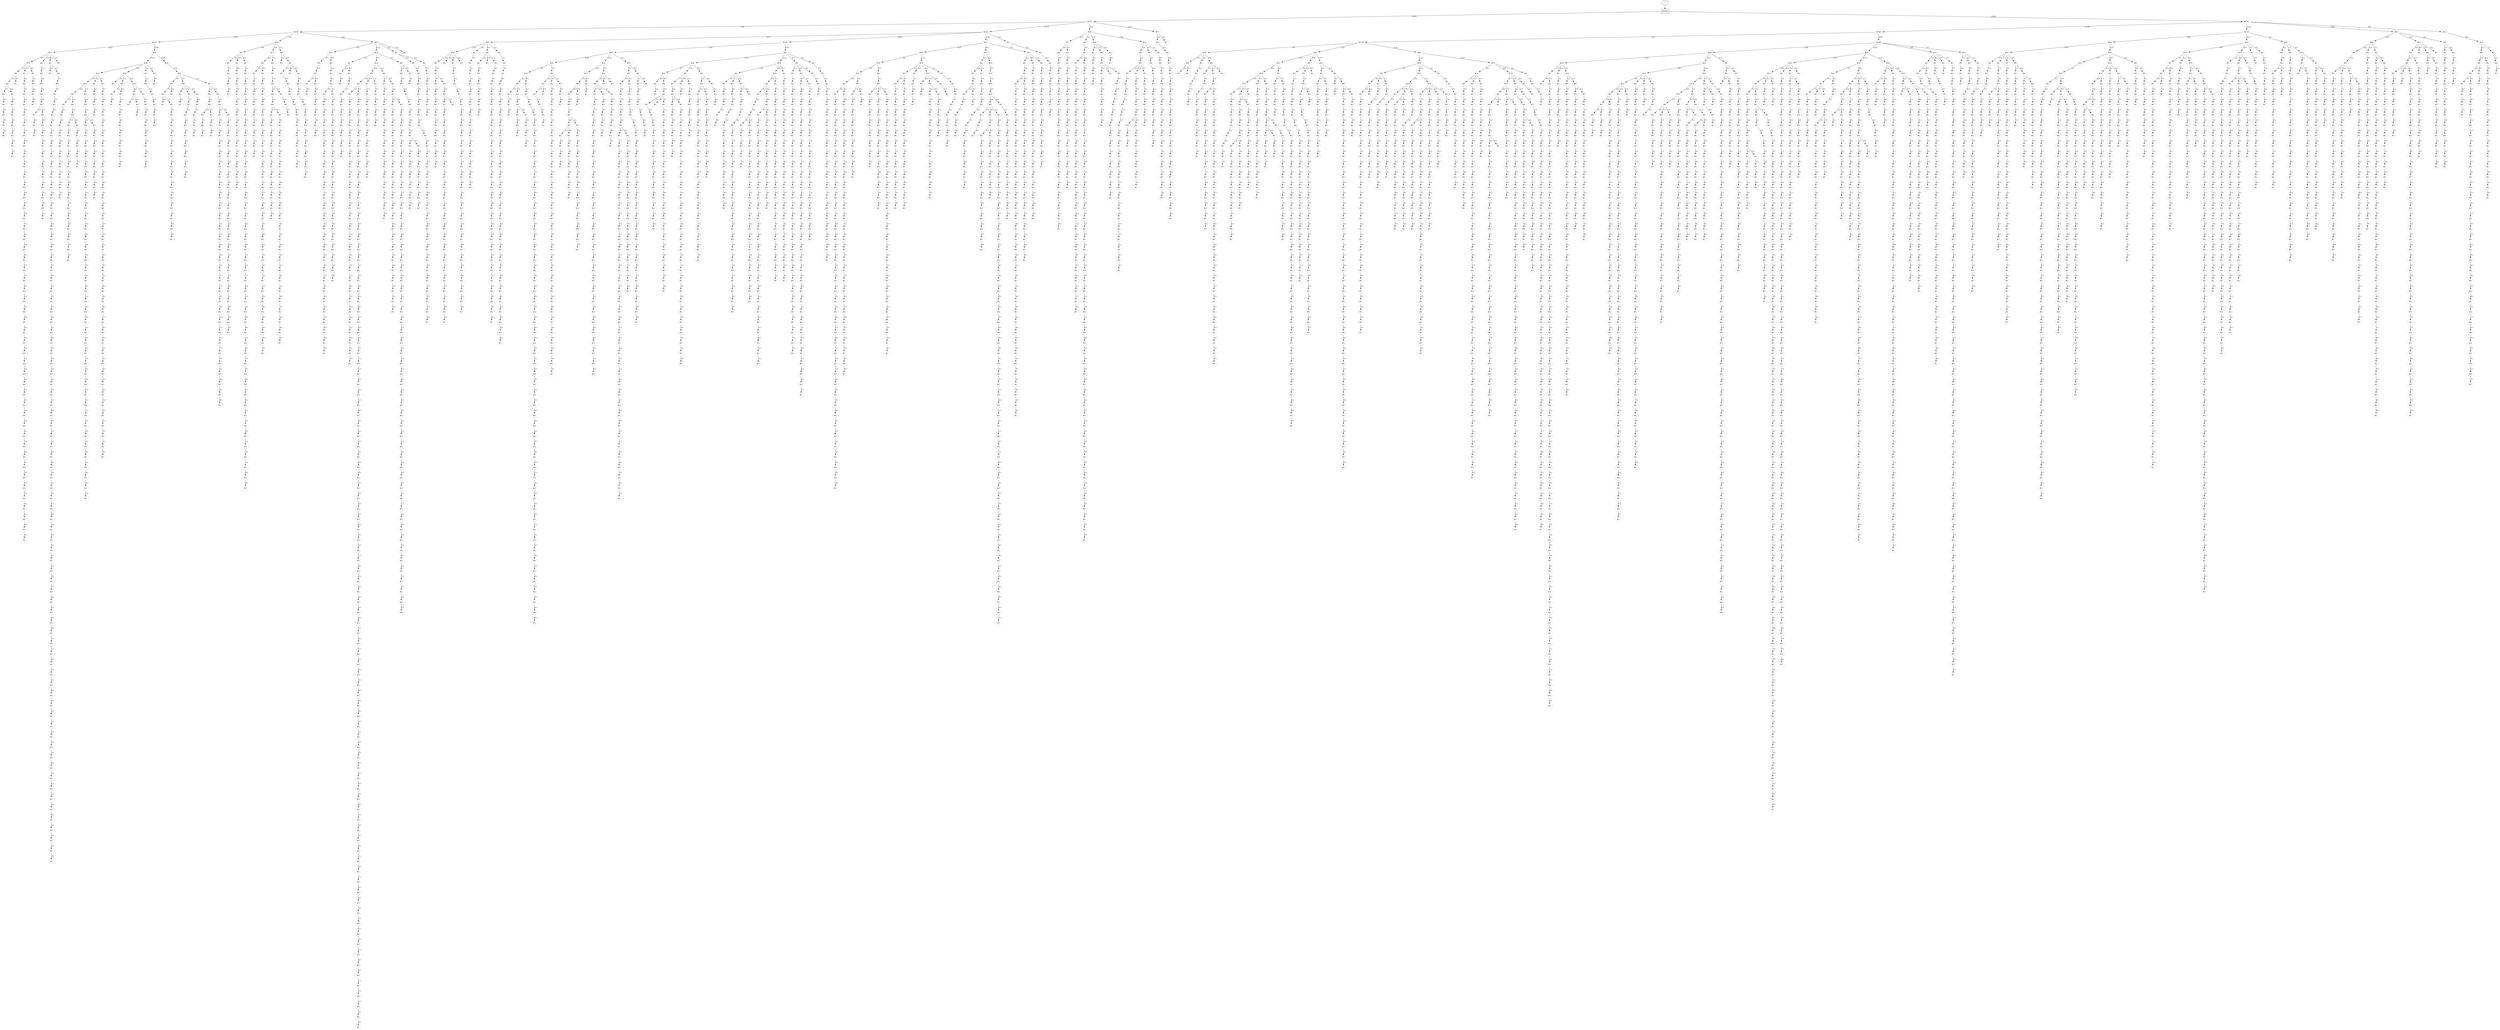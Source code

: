 // produced with flexfringe from git commitd1cf04ada0831d0605a3651971ef9a02091d8823
// dfasat/flexfringe -h=kldistance -d=kl_data -o=experiments/flexfringe_pautomac_study/flexfringe_data/exp6_n5_x0_w1_a1_b1_f1_I0_J0_K0_t1_l0_p0_44999999999999996dfa -n=5 -x=0 -w=1 -a=1 -b=1 -f=1 -I=0 -J=0 -K=0 -t=1 -l=0 -p=0.44999999999999996 /Users/nicholasrenninger/Google Drive/Grad School/specification learning/code/DPFA_DTS_product_experiment/dfasatInvestigations/experiments/flexfringe_pautomac_study/flexfringe_data/flexfringe_pautomac_study_train 
digraph DFA {
	0 [label="root" shape=box];
		I -> 0;
	0 [ label="#1000"  ];
		0 -> 1 [label="4:262"  ];
		0 -> 5 [label="1:238"  ];
	1 [ label="#507"  style=dotted ];
		1 -> 2 [label="4:88"  ];
		1 -> 10 [label="2:112"  ];
		1 -> 270 [label="0:31"  ];
		1 -> 553 [label="3:14"  ];
	2 [ label="#176"  style=dotted ];
		2 -> 3 [label="4:52"  ];
		2 -> 284 [label="1:14"  ];
		2 -> 420 [label="0:22"  ];
	3 [ label="#103"  style=dotted ];
		3 -> 4 [label="4:23"  ];
		3 -> 47 [label="3:28"  ];
	4 [ label="#34"  style=dotted ];
		4 -> 295 [label="4:5"  ];
		4 -> 426 [label="1:2"  ];
		4 -> 3038 [label="2:3"  ];
		4 -> 2779 [label="3:1"  ];
	295 [ label="#10"  style=dotted ];
		295 -> 296 [label="4:3"  ];
		295 -> 2088 [label="1:1"  ];
		295 -> 2582 [label="0:1"  ];
	296 [ label="#6"  style=dotted ];
		296 -> 297 [label="3:2"  ];
		296 -> 1936 [label="4:1"  ];
	1936 [ label="#1"  style=dotted ];
	297 [ label="#4"  style=dotted ];
		297 -> 298 [label="5:1"  ];
		297 -> 319 [label="4:1"  ];
	319 [ label="#2"  style=dotted ];
		319 -> 320 [label="5:1"  ];
	320 [ label="#2"  style=dotted ];
		320 -> 321 [label="1:1"  ];
	321 [ label="#2"  style=dotted ];
		321 -> 322 [label="5:1"  ];
	322 [ label="#2"  style=dotted ];
		322 -> 323 [label="3:1"  ];
	323 [ label="#2"  style=dotted ];
		323 -> 324 [label="5:1"  ];
	324 [ label="#2"  style=dotted ];
		324 -> 325 [label="3:1"  ];
	325 [ label="#1"  style=dotted ];
	298 [ label="#2"  style=dotted ];
		298 -> 299 [label="4:1"  ];
	299 [ label="#2"  style=dotted ];
		299 -> 300 [label="5:1"  ];
	300 [ label="#2"  style=dotted ];
		300 -> 301 [label="5:1"  ];
	301 [ label="#2"  style=dotted ];
		301 -> 302 [label="5:1"  ];
	302 [ label="#1"  style=dotted ];
	2088 [ label="#2"  style=dotted ];
		2088 -> 2089 [label="4:1"  ];
	2089 [ label="#2"  style=dotted ];
		2089 -> 2090 [label="3:1"  ];
	2090 [ label="#2"  style=dotted ];
		2090 -> 2091 [label="0:1"  ];
	2091 [ label="#2"  style=dotted ];
		2091 -> 2092 [label="4:1"  ];
	2092 [ label="#2"  style=dotted ];
		2092 -> 2093 [label="1:1"  ];
	2093 [ label="#2"  style=dotted ];
		2093 -> 2094 [label="1:1"  ];
	2094 [ label="#2"  style=dotted ];
		2094 -> 2095 [label="0:1"  ];
	2095 [ label="#2"  style=dotted ];
		2095 -> 2096 [label="4:1"  ];
	2096 [ label="#2"  style=dotted ];
		2096 -> 2097 [label="4:1"  ];
	2097 [ label="#2"  style=dotted ];
		2097 -> 2098 [label="3:1"  ];
	2098 [ label="#2"  style=dotted ];
		2098 -> 2099 [label="0:1"  ];
	2099 [ label="#2"  style=dotted ];
		2099 -> 2100 [label="4:1"  ];
	2100 [ label="#2"  style=dotted ];
		2100 -> 2101 [label="0:1"  ];
	2101 [ label="#2"  style=dotted ];
		2101 -> 2102 [label="4:1"  ];
	2102 [ label="#2"  style=dotted ];
		2102 -> 2103 [label="1:1"  ];
	2103 [ label="#2"  style=dotted ];
		2103 -> 2104 [label="4:1"  ];
	2104 [ label="#2"  style=dotted ];
		2104 -> 2105 [label="3:1"  ];
	2105 [ label="#2"  style=dotted ];
		2105 -> 2106 [label="4:1"  ];
	2106 [ label="#2"  style=dotted ];
		2106 -> 2107 [label="5:1"  ];
	2107 [ label="#2"  style=dotted ];
		2107 -> 2108 [label="1:1"  ];
	2108 [ label="#2"  style=dotted ];
		2108 -> 2109 [label="4:1"  ];
	2109 [ label="#2"  style=dotted ];
		2109 -> 2110 [label="1:1"  ];
	2110 [ label="#2"  style=dotted ];
		2110 -> 2111 [label="2:1"  ];
	2111 [ label="#2"  style=dotted ];
		2111 -> 2112 [label="4:1"  ];
	2112 [ label="#2"  style=dotted ];
		2112 -> 2113 [label="3:1"  ];
	2113 [ label="#2"  style=dotted ];
		2113 -> 2114 [label="4:1"  ];
	2114 [ label="#2"  style=dotted ];
		2114 -> 2115 [label="5:1"  ];
	2115 [ label="#2"  style=dotted ];
		2115 -> 2116 [label="1:1"  ];
	2116 [ label="#2"  style=dotted ];
		2116 -> 2117 [label="4:1"  ];
	2117 [ label="#2"  style=dotted ];
		2117 -> 2118 [label="4:1"  ];
	2118 [ label="#2"  style=dotted ];
		2118 -> 2119 [label="2:1"  ];
	2119 [ label="#2"  style=dotted ];
		2119 -> 2120 [label="4:1"  ];
	2120 [ label="#2"  style=dotted ];
		2120 -> 2121 [label="1:1"  ];
	2121 [ label="#2"  style=dotted ];
		2121 -> 2122 [label="2:1"  ];
	2122 [ label="#2"  style=dotted ];
		2122 -> 2123 [label="4:1"  ];
	2123 [ label="#2"  style=dotted ];
		2123 -> 2124 [label="3:1"  ];
	2124 [ label="#2"  style=dotted ];
		2124 -> 2125 [label="4:1"  ];
	2125 [ label="#2"  style=dotted ];
		2125 -> 2126 [label="5:1"  ];
	2126 [ label="#2"  style=dotted ];
		2126 -> 2127 [label="5:1"  ];
	2127 [ label="#2"  style=dotted ];
		2127 -> 2128 [label="5:1"  ];
	2128 [ label="#2"  style=dotted ];
		2128 -> 2129 [label="5:1"  ];
	2129 [ label="#2"  style=dotted ];
		2129 -> 2130 [label="3:1"  ];
	2130 [ label="#2"  style=dotted ];
		2130 -> 2131 [label="5:1"  ];
	2131 [ label="#2"  style=dotted ];
		2131 -> 2132 [label="0:1"  ];
	2132 [ label="#2"  style=dotted ];
		2132 -> 2133 [label="5:1"  ];
	2133 [ label="#1"  style=dotted ];
	2582 [ label="#2"  style=dotted ];
		2582 -> 2583 [label="4:1"  ];
	2583 [ label="#2"  style=dotted ];
		2583 -> 2584 [label="4:1"  ];
	2584 [ label="#2"  style=dotted ];
		2584 -> 2585 [label="4:1"  ];
	2585 [ label="#1"  style=dotted ];
	426 [ label="#4"  style=dotted ];
		426 -> 427 [label="1:2"  ];
	427 [ label="#4"  style=dotted ];
		427 -> 428 [label="4:2"  ];
	428 [ label="#4"  style=dotted ];
		428 -> 429 [label="4:2"  ];
	429 [ label="#4"  style=dotted ];
		429 -> 430 [label="2:2"  ];
	430 [ label="#4"  style=dotted ];
		430 -> 431 [label="2:1"  ];
		430 -> 2150 [label="4:1"  ];
	2150 [ label="#2"  style=dotted ];
		2150 -> 2151 [label="4:1"  ];
	2151 [ label="#2"  style=dotted ];
		2151 -> 2152 [label="4:1"  ];
	2152 [ label="#2"  style=dotted ];
		2152 -> 2153 [label="0:1"  ];
	2153 [ label="#2"  style=dotted ];
		2153 -> 2154 [label="2:1"  ];
	2154 [ label="#2"  style=dotted ];
		2154 -> 2155 [label="4:1"  ];
	2155 [ label="#2"  style=dotted ];
		2155 -> 2156 [label="4:1"  ];
	2156 [ label="#2"  style=dotted ];
		2156 -> 2157 [label="2:1"  ];
	2157 [ label="#2"  style=dotted ];
		2157 -> 2158 [label="2:1"  ];
	2158 [ label="#2"  style=dotted ];
		2158 -> 2159 [label="4:1"  ];
	2159 [ label="#2"  style=dotted ];
		2159 -> 2160 [label="4:1"  ];
	2160 [ label="#1"  style=dotted ];
	431 [ label="#2"  style=dotted ];
		431 -> 432 [label="4:1"  ];
	432 [ label="#2"  style=dotted ];
		432 -> 433 [label="4:1"  ];
	433 [ label="#1"  style=dotted ];
	2779 [ label="#1"  style=dotted ];
	3038 [ label="#6"  style=dotted ];
		3038 -> 3558 [label="5:2"  ];
		3038 -> 3039 [label="3:1"  ];
	3558 [ label="#2"  style=dotted ];
	3039 [ label="#2"  style=dotted ];
		3039 -> 3040 [label="5:1"  ];
	3040 [ label="#2"  style=dotted ];
		3040 -> 3041 [label="0:1"  ];
	3041 [ label="#2"  style=dotted ];
		3041 -> 3042 [label="1:1"  ];
	3042 [ label="#2"  style=dotted ];
		3042 -> 3043 [label="4:1"  ];
	3043 [ label="#2"  style=dotted ];
		3043 -> 3044 [label="5:1"  ];
	3044 [ label="#2"  style=dotted ];
		3044 -> 3045 [label="1:1"  ];
	3045 [ label="#2"  style=dotted ];
		3045 -> 3046 [label="4:1"  ];
	3046 [ label="#2"  style=dotted ];
		3046 -> 3047 [label="1:1"  ];
	3047 [ label="#2"  style=dotted ];
		3047 -> 3048 [label="5:1"  ];
	3048 [ label="#2"  style=dotted ];
		3048 -> 3049 [label="0:1"  ];
	3049 [ label="#2"  style=dotted ];
		3049 -> 3050 [label="1:1"  ];
	3050 [ label="#2"  style=dotted ];
		3050 -> 3051 [label="0:1"  ];
	3051 [ label="#2"  style=dotted ];
		3051 -> 3052 [label="2:1"  ];
	3052 [ label="#2"  style=dotted ];
		3052 -> 3053 [label="4:1"  ];
	3053 [ label="#2"  style=dotted ];
		3053 -> 3054 [label="4:1"  ];
	3054 [ label="#2"  style=dotted ];
		3054 -> 3055 [label="4:1"  ];
	3055 [ label="#2"  style=dotted ];
		3055 -> 3056 [label="0:1"  ];
	3056 [ label="#2"  style=dotted ];
		3056 -> 3057 [label="2:1"  ];
	3057 [ label="#2"  style=dotted ];
		3057 -> 3058 [label="4:1"  ];
	3058 [ label="#2"  style=dotted ];
		3058 -> 3059 [label="4:1"  ];
	3059 [ label="#2"  style=dotted ];
		3059 -> 3060 [label="4:1"  ];
	3060 [ label="#2"  style=dotted ];
		3060 -> 3061 [label="0:1"  ];
	3061 [ label="#2"  style=dotted ];
		3061 -> 3062 [label="2:1"  ];
	3062 [ label="#2"  style=dotted ];
		3062 -> 3063 [label="5:1"  ];
	3063 [ label="#2"  style=dotted ];
		3063 -> 3064 [label="3:1"  ];
	3064 [ label="#2"  style=dotted ];
		3064 -> 3065 [label="5:1"  ];
	3065 [ label="#2"  style=dotted ];
		3065 -> 3066 [label="0:1"  ];
	3066 [ label="#2"  style=dotted ];
		3066 -> 3067 [label="0:1"  ];
	3067 [ label="#2"  style=dotted ];
		3067 -> 3068 [label="5:1"  ];
	3068 [ label="#2"  style=dotted ];
		3068 -> 3069 [label="1:1"  ];
	3069 [ label="#2"  style=dotted ];
		3069 -> 3070 [label="4:1"  ];
	3070 [ label="#2"  style=dotted ];
		3070 -> 3071 [label="1:1"  ];
	3071 [ label="#2"  style=dotted ];
		3071 -> 3072 [label="4:1"  ];
	3072 [ label="#2"  style=dotted ];
		3072 -> 3073 [label="4:1"  ];
	3073 [ label="#2"  style=dotted ];
		3073 -> 3074 [label="2:1"  ];
	3074 [ label="#2"  style=dotted ];
		3074 -> 3075 [label="5:1"  ];
	3075 [ label="#2"  style=dotted ];
		3075 -> 3076 [label="0:1"  ];
	3076 [ label="#2"  style=dotted ];
		3076 -> 3077 [label="0:1"  ];
	3077 [ label="#2"  style=dotted ];
		3077 -> 3078 [label="5:1"  ];
	3078 [ label="#2"  style=dotted ];
		3078 -> 3079 [label="1:1"  ];
	3079 [ label="#2"  style=dotted ];
		3079 -> 3080 [label="4:1"  ];
	3080 [ label="#2"  style=dotted ];
		3080 -> 3081 [label="1:1"  ];
	3081 [ label="#2"  style=dotted ];
		3081 -> 3082 [label="5:1"  ];
	3082 [ label="#2"  style=dotted ];
		3082 -> 3083 [label="3:1"  ];
	3083 [ label="#2"  style=dotted ];
		3083 -> 3084 [label="5:1"  ];
	3084 [ label="#2"  style=dotted ];
		3084 -> 3085 [label="0:1"  ];
	3085 [ label="#2"  style=dotted ];
		3085 -> 3086 [label="1:1"  ];
	3086 [ label="#2"  style=dotted ];
		3086 -> 3087 [label="4:1"  ];
	3087 [ label="#2"  style=dotted ];
		3087 -> 3088 [label="5:1"  ];
	3088 [ label="#2"  style=dotted ];
		3088 -> 3089 [label="1:1"  ];
	3089 [ label="#2"  style=dotted ];
		3089 -> 3090 [label="2:1"  ];
	3090 [ label="#2"  style=dotted ];
		3090 -> 3091 [label="4:1"  ];
	3091 [ label="#2"  style=dotted ];
		3091 -> 3092 [label="4:1"  ];
	3092 [ label="#2"  style=dotted ];
		3092 -> 3093 [label="4:1"  ];
	3093 [ label="#2"  style=dotted ];
		3093 -> 3094 [label="1:1"  ];
	3094 [ label="#2"  style=dotted ];
		3094 -> 3095 [label="1:1"  ];
	3095 [ label="#2"  style=dotted ];
		3095 -> 3096 [label="0:1"  ];
	3096 [ label="#2"  style=dotted ];
		3096 -> 3097 [label="2:1"  ];
	3097 [ label="#2"  style=dotted ];
		3097 -> 3098 [label="2:1"  ];
	3098 [ label="#2"  style=dotted ];
		3098 -> 3099 [label="0:1"  ];
	3099 [ label="#2"  style=dotted ];
		3099 -> 3100 [label="4:1"  ];
	3100 [ label="#2"  style=dotted ];
		3100 -> 3101 [label="4:1"  ];
	3101 [ label="#2"  style=dotted ];
		3101 -> 3102 [label="3:1"  ];
	3102 [ label="#2"  style=dotted ];
		3102 -> 3103 [label="4:1"  ];
	3103 [ label="#2"  style=dotted ];
		3103 -> 3104 [label="5:1"  ];
	3104 [ label="#2"  style=dotted ];
		3104 -> 3105 [label="1:1"  ];
	3105 [ label="#2"  style=dotted ];
		3105 -> 3106 [label="4:1"  ];
	3106 [ label="#2"  style=dotted ];
		3106 -> 3107 [label="1:1"  ];
	3107 [ label="#2"  style=dotted ];
		3107 -> 3108 [label="4:1"  ];
	3108 [ label="#2"  style=dotted ];
		3108 -> 3109 [label="1:1"  ];
	3109 [ label="#2"  style=dotted ];
		3109 -> 3110 [label="4:1"  ];
	3110 [ label="#2"  style=dotted ];
		3110 -> 3111 [label="4:1"  ];
	3111 [ label="#2"  style=dotted ];
		3111 -> 3112 [label="2:1"  ];
	3112 [ label="#2"  style=dotted ];
		3112 -> 3113 [label="2:1"  ];
	3113 [ label="#2"  style=dotted ];
		3113 -> 3114 [label="4:1"  ];
	3114 [ label="#2"  style=dotted ];
		3114 -> 3115 [label="4:1"  ];
	3115 [ label="#1"  style=dotted ];
	47 [ label="#56"  style=dotted ];
		47 -> 48 [label="0:18"  ];
		47 -> 314 [label="4:10"  ];
	314 [ label="#20"  style=dotted ];
		314 -> 315 [label="5:10"  ];
	315 [ label="#20"  style=dotted ];
		315 -> 316 [label="5:3"  ];
		315 -> 1510 [label="4:3"  ];
		315 -> 2949 [label="1:4"  ];
	1510 [ label="#6"  style=dotted ];
		1510 -> 1511 [label="2:1"  ];
		1510 -> 3548 [label="5:1"  ];
		1510 -> 2814 [label="4:1"  ];
	2814 [ label="#2"  style=dotted ];
		2814 -> 2815 [label="4:1"  ];
	2815 [ label="#2"  style=dotted ];
		2815 -> 2816 [label="2:1"  ];
	2816 [ label="#2"  style=dotted ];
		2816 -> 2817 [label="5:1"  ];
	2817 [ label="#2"  style=dotted ];
		2817 -> 2818 [label="2:1"  ];
	2818 [ label="#1"  style=dotted ];
	3548 [ label="#2"  style=dotted ];
		3548 -> 3549 [label="3:1"  ];
	3549 [ label="#2"  style=dotted ];
		3549 -> 3550 [label="3:1"  ];
	3550 [ label="#2"  style=dotted ];
		3550 -> 3551 [label="4:1"  ];
	3551 [ label="#2"  style=dotted ];
		3551 -> 3552 [label="4:1"  ];
	3552 [ label="#2"  style=dotted ];
		3552 -> 3553 [label="0:1"  ];
	3553 [ label="#2"  style=dotted ];
		3553 -> 3554 [label="4:1"  ];
	3554 [ label="#2"  style=dotted ];
		3554 -> 3555 [label="4:1"  ];
	3555 [ label="#2"  style=dotted ];
		3555 -> 3556 [label="4:1"  ];
	3556 [ label="#1"  style=dotted ];
	1511 [ label="#2"  style=dotted ];
		1511 -> 1512 [label="4:1"  ];
	1512 [ label="#1"  style=dotted ];
	2949 [ label="#8"  style=dotted ];
		2949 -> 2950 [label="2:2"  ];
		2949 -> 3930 [label="4:2"  ];
	3930 [ label="#4"  style=dotted ];
		3930 -> 3931 [label="1:2"  ];
	3931 [ label="#4"  style=dotted ];
		3931 -> 3932 [label="5:1"  ];
		3931 -> 4725 [label="4:1"  ];
	4725 [ label="#2"  style=dotted ];
		4725 -> 4726 [label="1:1"  ];
	4726 [ label="#2"  style=dotted ];
		4726 -> 4727 [label="4:1"  ];
	4727 [ label="#2"  style=dotted ];
		4727 -> 4728 [label="4:1"  ];
	4728 [ label="#2"  style=dotted ];
		4728 -> 4729 [label="2:1"  ];
	4729 [ label="#2"  style=dotted ];
		4729 -> 4730 [label="5:1"  ];
	4730 [ label="#2"  style=dotted ];
		4730 -> 4731 [label="3:1"  ];
	4731 [ label="#2"  style=dotted ];
		4731 -> 4732 [label="4:1"  ];
	4732 [ label="#2"  style=dotted ];
		4732 -> 4733 [label="3:1"  ];
	4733 [ label="#2"  style=dotted ];
		4733 -> 4734 [label="1:1"  ];
	4734 [ label="#2"  style=dotted ];
		4734 -> 4735 [label="5:1"  ];
	4735 [ label="#2"  style=dotted ];
		4735 -> 4736 [label="3:1"  ];
	4736 [ label="#2"  style=dotted ];
		4736 -> 4737 [label="3:1"  ];
	4737 [ label="#2"  style=dotted ];
		4737 -> 4738 [label="4:1"  ];
	4738 [ label="#2"  style=dotted ];
		4738 -> 4739 [label="1:1"  ];
	4739 [ label="#2"  style=dotted ];
		4739 -> 4740 [label="4:1"  ];
	4740 [ label="#2"  style=dotted ];
		4740 -> 4741 [label="1:1"  ];
	4741 [ label="#2"  style=dotted ];
		4741 -> 4742 [label="4:1"  ];
	4742 [ label="#2"  style=dotted ];
		4742 -> 4743 [label="1:1"  ];
	4743 [ label="#2"  style=dotted ];
		4743 -> 4744 [label="0:1"  ];
	4744 [ label="#2"  style=dotted ];
		4744 -> 4745 [label="5:1"  ];
	4745 [ label="#2"  style=dotted ];
		4745 -> 4746 [label="3:1"  ];
	4746 [ label="#1"  style=dotted ];
	3932 [ label="#2"  style=dotted ];
		3932 -> 3933 [label="3:1"  ];
	3933 [ label="#2"  style=dotted ];
		3933 -> 3934 [label="3:1"  ];
	3934 [ label="#2"  style=dotted ];
		3934 -> 3935 [label="2:1"  ];
	3935 [ label="#2"  style=dotted ];
		3935 -> 3936 [label="4:1"  ];
	3936 [ label="#2"  style=dotted ];
		3936 -> 3937 [label="3:1"  ];
	3937 [ label="#2"  style=dotted ];
		3937 -> 3938 [label="0:1"  ];
	3938 [ label="#2"  style=dotted ];
		3938 -> 3939 [label="2:1"  ];
	3939 [ label="#2"  style=dotted ];
		3939 -> 3940 [label="2:1"  ];
	3940 [ label="#2"  style=dotted ];
		3940 -> 3941 [label="0:1"  ];
	3941 [ label="#2"  style=dotted ];
		3941 -> 3942 [label="2:1"  ];
	3942 [ label="#2"  style=dotted ];
		3942 -> 3943 [label="2:1"  ];
	3943 [ label="#2"  style=dotted ];
		3943 -> 3944 [label="1:1"  ];
	3944 [ label="#2"  style=dotted ];
		3944 -> 3945 [label="4:1"  ];
	3945 [ label="#2"  style=dotted ];
		3945 -> 3946 [label="4:1"  ];
	3946 [ label="#2"  style=dotted ];
		3946 -> 3947 [label="4:1"  ];
	3947 [ label="#2"  style=dotted ];
		3947 -> 3948 [label="1:1"  ];
	3948 [ label="#2"  style=dotted ];
		3948 -> 3949 [label="1:1"  ];
	3949 [ label="#2"  style=dotted ];
		3949 -> 3950 [label="0:1"  ];
	3950 [ label="#2"  style=dotted ];
		3950 -> 3951 [label="2:1"  ];
	3951 [ label="#2"  style=dotted ];
		3951 -> 3952 [label="2:1"  ];
	3952 [ label="#2"  style=dotted ];
		3952 -> 3953 [label="1:1"  ];
	3953 [ label="#2"  style=dotted ];
		3953 -> 3954 [label="1:1"  ];
	3954 [ label="#2"  style=dotted ];
		3954 -> 3955 [label="1:1"  ];
	3955 [ label="#2"  style=dotted ];
		3955 -> 3956 [label="0:1"  ];
	3956 [ label="#2"  style=dotted ];
		3956 -> 3957 [label="3:1"  ];
	3957 [ label="#2"  style=dotted ];
		3957 -> 3958 [label="4:1"  ];
	3958 [ label="#2"  style=dotted ];
		3958 -> 3959 [label="4:1"  ];
	3959 [ label="#2"  style=dotted ];
		3959 -> 3960 [label="4:1"  ];
	3960 [ label="#1"  style=dotted ];
	2950 [ label="#4"  style=dotted ];
		2950 -> 2951 [label="0:2"  ];
	2951 [ label="#4"  style=dotted ];
		2951 -> 2952 [label="2:1"  ];
		2951 -> 4703 [label="4:1"  ];
	4703 [ label="#2"  style=dotted ];
		4703 -> 4704 [label="4:1"  ];
	4704 [ label="#2"  style=dotted ];
		4704 -> 4705 [label="4:1"  ];
	4705 [ label="#1"  style=dotted ];
	2952 [ label="#2"  style=dotted ];
		2952 -> 2953 [label="5:1"  ];
	2953 [ label="#2"  style=dotted ];
		2953 -> 2954 [label="2:1"  ];
	2954 [ label="#1"  style=dotted ];
	316 [ label="#6"  style=dotted ];
		316 -> 317 [label="5:2"  ];
		316 -> 2519 [label="4:1"  ];
	2519 [ label="#1"  style=dotted ];
	317 [ label="#4"  style=dotted ];
		317 -> 318 [label="4:1"  ];
		317 -> 3621 [label="5:1"  ];
	318 [ label="#1"  style=dotted ];
	3621 [ label="#2"  style=dotted ];
		3621 -> 3622 [label="3:1"  ];
	3622 [ label="#2"  style=dotted ];
		3622 -> 3623 [label="5:1"  ];
	3623 [ label="#2"  style=dotted ];
		3623 -> 3624 [label="3:1"  ];
	3624 [ label="#2"  style=dotted ];
		3624 -> 3625 [label="5:1"  ];
	3625 [ label="#2"  style=dotted ];
		3625 -> 3626 [label="3:1"  ];
	3626 [ label="#2"  style=dotted ];
		3626 -> 3627 [label="5:1"  ];
	3627 [ label="#2"  style=dotted ];
		3627 -> 3628 [label="2:1"  ];
	3628 [ label="#2"  style=dotted ];
		3628 -> 3629 [label="3:1"  ];
	3629 [ label="#2"  style=dotted ];
		3629 -> 3630 [label="4:1"  ];
	3630 [ label="#2"  style=dotted ];
		3630 -> 3631 [label="4:1"  ];
	3631 [ label="#2"  style=dotted ];
		3631 -> 3632 [label="4:1"  ];
	3632 [ label="#2"  style=dotted ];
		3632 -> 3633 [label="4:1"  ];
	3633 [ label="#2"  style=dotted ];
		3633 -> 3634 [label="4:1"  ];
	3634 [ label="#1"  style=dotted ];
	48 [ label="#36"  style=dotted ];
		48 -> 49 [label="2:7"  ];
		48 -> 213 [label="4:8"  ];
		48 -> 2811 [label="3:2"  ];
		48 -> 3036 [label="0:1"  ];
	213 [ label="#16"  style=dotted ];
		213 -> 214 [label="0:1"  ];
		213 -> 716 [label="1:2"  ];
		213 -> 1421 [label="4:5"  ];
	1421 [ label="#10"  style=dotted ];
		1421 -> 1422 [label="4:4"  ];
		1421 -> 4527 [label="3:1"  ];
	1422 [ label="#6"  style=dotted ];
		1422 -> 3557 [label="3:1"  ];
		1422 -> 2666 [label="2:1"  ];
	3557 [ label="#1"  style=dotted ];
	2666 [ label="#2"  style=dotted ];
		2666 -> 2667 [label="3:1"  ];
	2667 [ label="#1"  style=dotted ];
	4527 [ label="#2"  style=dotted ];
		4527 -> 4528 [label="0:1"  ];
	4528 [ label="#2"  style=dotted ];
		4528 -> 4529 [label="2:1"  ];
	4529 [ label="#2"  style=dotted ];
		4529 -> 4530 [label="4:1"  ];
	4530 [ label="#2"  style=dotted ];
		4530 -> 4531 [label="4:1"  ];
	4531 [ label="#2"  style=dotted ];
		4531 -> 4532 [label="2:1"  ];
	4532 [ label="#2"  style=dotted ];
		4532 -> 4533 [label="2:1"  ];
	4533 [ label="#2"  style=dotted ];
		4533 -> 4534 [label="4:1"  ];
	4534 [ label="#1"  style=dotted ];
	716 [ label="#4"  style=dotted ];
		716 -> 717 [label="4:1"  ];
		716 -> 5002 [label="0:1"  ];
	717 [ label="#2"  style=dotted ];
		717 -> 718 [label="4:1"  ];
	718 [ label="#1"  style=dotted ];
	5002 [ label="#2"  style=dotted ];
		5002 -> 5003 [label="0:1"  ];
	5003 [ label="#2"  style=dotted ];
		5003 -> 5004 [label="4:1"  ];
	5004 [ label="#2"  style=dotted ];
		5004 -> 5005 [label="4:1"  ];
	5005 [ label="#2"  style=dotted ];
		5005 -> 5006 [label="4:1"  ];
	5006 [ label="#2"  style=dotted ];
		5006 -> 5007 [label="4:1"  ];
	5007 [ label="#2"  style=dotted ];
		5007 -> 5008 [label="0:1"  ];
	5008 [ label="#2"  style=dotted ];
		5008 -> 5009 [label="3:1"  ];
	5009 [ label="#1"  style=dotted ];
	214 [ label="#1"  style=dotted ];
	2811 [ label="#3"  style=dotted ];
		2811 -> 4864 [label="1:1"  ];
	4864 [ label="#2"  style=dotted ];
		4864 -> 4865 [label="1:1"  ];
	4865 [ label="#2"  style=dotted ];
		4865 -> 4866 [label="2:1"  ];
	4866 [ label="#2"  style=dotted ];
		4866 -> 4867 [label="4:1"  ];
	4867 [ label="#2"  style=dotted ];
		4867 -> 4868 [label="4:1"  ];
	4868 [ label="#1"  style=dotted ];
	49 [ label="#14"  style=dotted ];
		49 -> 50 [label="4:5"  ];
		49 -> 3905 [label="2:1"  ];
		49 -> 4781 [label="5:1"  ];
	50 [ label="#10"  style=dotted ];
		50 -> 51 [label="4:3"  ];
		50 -> 760 [label="1:2"  ];
	51 [ label="#6"  style=dotted ];
		51 -> 52 [label="2:1"  ];
		51 -> 1774 [label="4:2"  ];
	1774 [ label="#4"  style=dotted ];
		1774 -> 1775 [label="4:2"  ];
	1775 [ label="#4"  style=dotted ];
		1775 -> 1776 [label="3:1"  ];
		1775 -> 2543 [label="4:1"  ];
	2543 [ label="#2"  style=dotted ];
		2543 -> 2544 [label="4:1"  ];
	2544 [ label="#2"  style=dotted ];
		2544 -> 2545 [label="4:1"  ];
	2545 [ label="#2"  style=dotted ];
		2545 -> 2546 [label="4:1"  ];
	2546 [ label="#2"  style=dotted ];
		2546 -> 2547 [label="3:1"  ];
	2547 [ label="#1"  style=dotted ];
	1776 [ label="#2"  style=dotted ];
		1776 -> 1777 [label="4:1"  ];
	1777 [ label="#2"  style=dotted ];
		1777 -> 1778 [label="5:1"  ];
	1778 [ label="#2"  style=dotted ];
		1778 -> 1779 [label="1:1"  ];
	1779 [ label="#2"  style=dotted ];
		1779 -> 1780 [label="4:1"  ];
	1780 [ label="#2"  style=dotted ];
		1780 -> 1781 [label="1:1"  ];
	1781 [ label="#2"  style=dotted ];
		1781 -> 1782 [label="5:1"  ];
	1782 [ label="#2"  style=dotted ];
		1782 -> 1783 [label="4:1"  ];
	1783 [ label="#2"  style=dotted ];
		1783 -> 1784 [label="3:1"  ];
	1784 [ label="#2"  style=dotted ];
		1784 -> 1785 [label="4:1"  ];
	1785 [ label="#2"  style=dotted ];
		1785 -> 1786 [label="0:1"  ];
	1786 [ label="#2"  style=dotted ];
		1786 -> 1787 [label="4:1"  ];
	1787 [ label="#2"  style=dotted ];
		1787 -> 1788 [label="4:1"  ];
	1788 [ label="#2"  style=dotted ];
		1788 -> 1789 [label="4:1"  ];
	1789 [ label="#1"  style=dotted ];
	52 [ label="#2"  style=dotted ];
		52 -> 53 [label="2:1"  ];
	53 [ label="#2"  style=dotted ];
		53 -> 54 [label="4:1"  ];
	54 [ label="#2"  style=dotted ];
		54 -> 55 [label="3:1"  ];
	55 [ label="#2"  style=dotted ];
		55 -> 56 [label="0:1"  ];
	56 [ label="#2"  style=dotted ];
		56 -> 57 [label="0:1"  ];
	57 [ label="#2"  style=dotted ];
		57 -> 58 [label="1:1"  ];
	58 [ label="#2"  style=dotted ];
		58 -> 59 [label="1:1"  ];
	59 [ label="#2"  style=dotted ];
		59 -> 60 [label="5:1"  ];
	60 [ label="#2"  style=dotted ];
		60 -> 61 [label="3:1"  ];
	61 [ label="#1"  style=dotted ];
	760 [ label="#4"  style=dotted ];
		760 -> 761 [label="4:2"  ];
	761 [ label="#4"  style=dotted ];
		761 -> 762 [label="1:2"  ];
	762 [ label="#4"  style=dotted ];
		762 -> 763 [label="4:1"  ];
		762 -> 3195 [label="2:1"  ];
	763 [ label="#2"  style=dotted ];
		763 -> 764 [label="1:1"  ];
	764 [ label="#2"  style=dotted ];
		764 -> 765 [label="2:1"  ];
	765 [ label="#2"  style=dotted ];
		765 -> 766 [label="4:1"  ];
	766 [ label="#2"  style=dotted ];
		766 -> 767 [label="3:1"  ];
	767 [ label="#2"  style=dotted ];
		767 -> 768 [label="4:1"  ];
	768 [ label="#2"  style=dotted ];
		768 -> 769 [label="5:1"  ];
	769 [ label="#2"  style=dotted ];
		769 -> 770 [label="1:1"  ];
	770 [ label="#2"  style=dotted ];
		770 -> 771 [label="4:1"  ];
	771 [ label="#2"  style=dotted ];
		771 -> 772 [label="4:1"  ];
	772 [ label="#2"  style=dotted ];
		772 -> 773 [label="4:1"  ];
	773 [ label="#2"  style=dotted ];
		773 -> 774 [label="4:1"  ];
	774 [ label="#2"  style=dotted ];
		774 -> 775 [label="3:1"  ];
	775 [ label="#2"  style=dotted ];
		775 -> 776 [label="0:1"  ];
	776 [ label="#2"  style=dotted ];
		776 -> 777 [label="3:1"  ];
	777 [ label="#2"  style=dotted ];
		777 -> 778 [label="4:1"  ];
	778 [ label="#2"  style=dotted ];
		778 -> 779 [label="4:1"  ];
	779 [ label="#2"  style=dotted ];
		779 -> 780 [label="3:1"  ];
	780 [ label="#2"  style=dotted ];
		780 -> 781 [label="4:1"  ];
	781 [ label="#2"  style=dotted ];
		781 -> 782 [label="5:1"  ];
	782 [ label="#2"  style=dotted ];
		782 -> 783 [label="1:1"  ];
	783 [ label="#2"  style=dotted ];
		783 -> 784 [label="2:1"  ];
	784 [ label="#2"  style=dotted ];
		784 -> 785 [label="4:1"  ];
	785 [ label="#2"  style=dotted ];
		785 -> 786 [label="3:1"  ];
	786 [ label="#2"  style=dotted ];
		786 -> 787 [label="4:1"  ];
	787 [ label="#2"  style=dotted ];
		787 -> 788 [label="5:1"  ];
	788 [ label="#2"  style=dotted ];
		788 -> 789 [label="4:1"  ];
	789 [ label="#2"  style=dotted ];
		789 -> 790 [label="4:1"  ];
	790 [ label="#2"  style=dotted ];
		790 -> 791 [label="1:1"  ];
	791 [ label="#2"  style=dotted ];
		791 -> 792 [label="4:1"  ];
	792 [ label="#2"  style=dotted ];
		792 -> 793 [label="4:1"  ];
	793 [ label="#2"  style=dotted ];
		793 -> 794 [label="2:1"  ];
	794 [ label="#2"  style=dotted ];
		794 -> 795 [label="4:1"  ];
	795 [ label="#2"  style=dotted ];
		795 -> 796 [label="1:1"  ];
	796 [ label="#2"  style=dotted ];
		796 -> 797 [label="4:1"  ];
	797 [ label="#2"  style=dotted ];
		797 -> 798 [label="4:1"  ];
	798 [ label="#2"  style=dotted ];
		798 -> 799 [label="3:1"  ];
	799 [ label="#1"  style=dotted ];
	3195 [ label="#2"  style=dotted ];
		3195 -> 3196 [label="0:1"  ];
	3196 [ label="#2"  style=dotted ];
		3196 -> 3197 [label="2:1"  ];
	3197 [ label="#2"  style=dotted ];
		3197 -> 3198 [label="4:1"  ];
	3198 [ label="#2"  style=dotted ];
		3198 -> 3199 [label="1:1"  ];
	3199 [ label="#2"  style=dotted ];
		3199 -> 3200 [label="2:1"  ];
	3200 [ label="#2"  style=dotted ];
		3200 -> 3201 [label="4:1"  ];
	3201 [ label="#2"  style=dotted ];
		3201 -> 3202 [label="4:1"  ];
	3202 [ label="#1"  style=dotted ];
	4781 [ label="#2"  style=dotted ];
		4781 -> 4782 [label="4:1"  ];
	4782 [ label="#2"  style=dotted ];
		4782 -> 4783 [label="3:1"  ];
	4783 [ label="#2"  style=dotted ];
		4783 -> 4784 [label="2:1"  ];
	4784 [ label="#2"  style=dotted ];
		4784 -> 4785 [label="4:1"  ];
	4785 [ label="#2"  style=dotted ];
		4785 -> 4786 [label="1:1"  ];
	4786 [ label="#2"  style=dotted ];
		4786 -> 4787 [label="4:1"  ];
	4787 [ label="#2"  style=dotted ];
		4787 -> 4788 [label="1:1"  ];
	4788 [ label="#2"  style=dotted ];
		4788 -> 4789 [label="2:1"  ];
	4789 [ label="#2"  style=dotted ];
		4789 -> 4790 [label="0:1"  ];
	4790 [ label="#2"  style=dotted ];
		4790 -> 4791 [label="0:1"  ];
	4791 [ label="#2"  style=dotted ];
		4791 -> 4792 [label="4:1"  ];
	4792 [ label="#2"  style=dotted ];
		4792 -> 4793 [label="4:1"  ];
	4793 [ label="#2"  style=dotted ];
		4793 -> 4794 [label="4:1"  ];
	4794 [ label="#2"  style=dotted ];
		4794 -> 4795 [label="2:1"  ];
	4795 [ label="#2"  style=dotted ];
		4795 -> 4796 [label="3:1"  ];
	4796 [ label="#2"  style=dotted ];
		4796 -> 4797 [label="5:1"  ];
	4797 [ label="#2"  style=dotted ];
		4797 -> 4798 [label="0:1"  ];
	4798 [ label="#2"  style=dotted ];
		4798 -> 4799 [label="0:1"  ];
	4799 [ label="#2"  style=dotted ];
		4799 -> 4800 [label="5:1"  ];
	4800 [ label="#2"  style=dotted ];
		4800 -> 4801 [label="4:1"  ];
	4801 [ label="#2"  style=dotted ];
		4801 -> 4802 [label="4:1"  ];
	4802 [ label="#2"  style=dotted ];
		4802 -> 4803 [label="4:1"  ];
	4803 [ label="#2"  style=dotted ];
		4803 -> 4804 [label="2:1"  ];
	4804 [ label="#2"  style=dotted ];
		4804 -> 4805 [label="4:1"  ];
	4805 [ label="#2"  style=dotted ];
		4805 -> 4806 [label="4:1"  ];
	4806 [ label="#2"  style=dotted ];
		4806 -> 4807 [label="2:1"  ];
	4807 [ label="#2"  style=dotted ];
		4807 -> 4808 [label="2:1"  ];
	4808 [ label="#2"  style=dotted ];
		4808 -> 4809 [label="4:1"  ];
	4809 [ label="#2"  style=dotted ];
		4809 -> 4810 [label="3:1"  ];
	4810 [ label="#2"  style=dotted ];
		4810 -> 4811 [label="4:1"  ];
	4811 [ label="#2"  style=dotted ];
		4811 -> 4812 [label="5:1"  ];
	4812 [ label="#2"  style=dotted ];
		4812 -> 4813 [label="5:1"  ];
	4813 [ label="#2"  style=dotted ];
		4813 -> 4814 [label="5:1"  ];
	4814 [ label="#2"  style=dotted ];
		4814 -> 4815 [label="5:1"  ];
	4815 [ label="#2"  style=dotted ];
		4815 -> 4816 [label="3:1"  ];
	4816 [ label="#2"  style=dotted ];
		4816 -> 4817 [label="4:1"  ];
	4817 [ label="#1"  style=dotted ];
	3905 [ label="#2"  style=dotted ];
		3905 -> 3906 [label="4:1"  ];
	3906 [ label="#2"  style=dotted ];
		3906 -> 3907 [label="4:1"  ];
	3907 [ label="#2"  style=dotted ];
		3907 -> 3908 [label="3:1"  ];
	3908 [ label="#1"  style=dotted ];
	3036 [ label="#2"  style=dotted ];
		3036 -> 3037 [label="3:1"  ];
	3037 [ label="#1"  style=dotted ];
	284 [ label="#28"  style=dotted ];
		284 -> 285 [label="0:4"  ];
		284 -> 1423 [label="4:6"  ];
		284 -> 2486 [label="1:4"  ];
	1423 [ label="#11"  style=dotted ];
		1423 -> 1424 [label="4:2"  ];
		1423 -> 2134 [label="3:3"  ];
	1424 [ label="#4"  style=dotted ];
		1424 -> 1425 [label="3:1"  ];
		1424 -> 2369 [label="4:1"  ];
	2369 [ label="#2"  style=dotted ];
		2369 -> 2370 [label="4:1"  ];
	2370 [ label="#2"  style=dotted ];
		2370 -> 2371 [label="3:1"  ];
	2371 [ label="#2"  style=dotted ];
		2371 -> 2372 [label="0:1"  ];
	2372 [ label="#2"  style=dotted ];
		2372 -> 2373 [label="4:1"  ];
	2373 [ label="#2"  style=dotted ];
		2373 -> 2374 [label="0:1"  ];
	2374 [ label="#2"  style=dotted ];
		2374 -> 2375 [label="4:1"  ];
	2375 [ label="#2"  style=dotted ];
		2375 -> 2376 [label="1:1"  ];
	2376 [ label="#2"  style=dotted ];
		2376 -> 2377 [label="4:1"  ];
	2377 [ label="#2"  style=dotted ];
		2377 -> 2378 [label="3:1"  ];
	2378 [ label="#2"  style=dotted ];
		2378 -> 2379 [label="4:1"  ];
	2379 [ label="#2"  style=dotted ];
		2379 -> 2380 [label="5:1"  ];
	2380 [ label="#2"  style=dotted ];
		2380 -> 2381 [label="1:1"  ];
	2381 [ label="#2"  style=dotted ];
		2381 -> 2382 [label="2:1"  ];
	2382 [ label="#2"  style=dotted ];
		2382 -> 2383 [label="0:1"  ];
	2383 [ label="#2"  style=dotted ];
		2383 -> 2384 [label="0:1"  ];
	2384 [ label="#2"  style=dotted ];
		2384 -> 2385 [label="4:1"  ];
	2385 [ label="#2"  style=dotted ];
		2385 -> 2386 [label="4:1"  ];
	2386 [ label="#2"  style=dotted ];
		2386 -> 2387 [label="3:1"  ];
	2387 [ label="#2"  style=dotted ];
		2387 -> 2388 [label="4:1"  ];
	2388 [ label="#2"  style=dotted ];
		2388 -> 2389 [label="5:1"  ];
	2389 [ label="#2"  style=dotted ];
		2389 -> 2390 [label="1:1"  ];
	2390 [ label="#2"  style=dotted ];
		2390 -> 2391 [label="2:1"  ];
	2391 [ label="#2"  style=dotted ];
		2391 -> 2392 [label="4:1"  ];
	2392 [ label="#2"  style=dotted ];
		2392 -> 2393 [label="4:1"  ];
	2393 [ label="#2"  style=dotted ];
		2393 -> 2394 [label="4:1"  ];
	2394 [ label="#2"  style=dotted ];
		2394 -> 2395 [label="4:1"  ];
	2395 [ label="#2"  style=dotted ];
		2395 -> 2396 [label="4:1"  ];
	2396 [ label="#1"  style=dotted ];
	1425 [ label="#2"  style=dotted ];
		1425 -> 1426 [label="3:1"  ];
	1426 [ label="#2"  style=dotted ];
		1426 -> 1427 [label="4:1"  ];
	1427 [ label="#2"  style=dotted ];
		1427 -> 1428 [label="1:1"  ];
	1428 [ label="#2"  style=dotted ];
		1428 -> 1429 [label="4:1"  ];
	1429 [ label="#2"  style=dotted ];
		1429 -> 1430 [label="1:1"  ];
	1430 [ label="#2"  style=dotted ];
		1430 -> 1431 [label="5:1"  ];
	1431 [ label="#2"  style=dotted ];
		1431 -> 1432 [label="3:1"  ];
	1432 [ label="#2"  style=dotted ];
		1432 -> 1433 [label="4:1"  ];
	1433 [ label="#1"  style=dotted ];
	2134 [ label="#6"  style=dotted ];
		2134 -> 2135 [label="4:3"  ];
	2135 [ label="#6"  style=dotted ];
		2135 -> 2136 [label="5:3"  ];
	2136 [ label="#6"  style=dotted ];
		2136 -> 2137 [label="1:2"  ];
		2136 -> 4818 [label="5:1"  ];
	2137 [ label="#4"  style=dotted ];
		2137 -> 2138 [label="4:2"  ];
	2138 [ label="#4"  style=dotted ];
		2138 -> 2139 [label="1:1"  ];
		2138 -> 2520 [label="4:1"  ];
	2520 [ label="#2"  style=dotted ];
		2520 -> 2521 [label="2:1"  ];
	2521 [ label="#2"  style=dotted ];
		2521 -> 2522 [label="4:1"  ];
	2522 [ label="#2"  style=dotted ];
		2522 -> 2523 [label="4:1"  ];
	2523 [ label="#2"  style=dotted ];
		2523 -> 2524 [label="2:1"  ];
	2524 [ label="#2"  style=dotted ];
		2524 -> 2525 [label="4:1"  ];
	2525 [ label="#2"  style=dotted ];
		2525 -> 2526 [label="1:1"  ];
	2526 [ label="#2"  style=dotted ];
		2526 -> 2527 [label="4:1"  ];
	2527 [ label="#2"  style=dotted ];
		2527 -> 2528 [label="4:1"  ];
	2528 [ label="#2"  style=dotted ];
		2528 -> 2529 [label="4:1"  ];
	2529 [ label="#2"  style=dotted ];
		2529 -> 2530 [label="1:1"  ];
	2530 [ label="#2"  style=dotted ];
		2530 -> 2531 [label="4:1"  ];
	2531 [ label="#2"  style=dotted ];
		2531 -> 2532 [label="3:1"  ];
	2532 [ label="#2"  style=dotted ];
		2532 -> 2533 [label="4:1"  ];
	2533 [ label="#2"  style=dotted ];
		2533 -> 2534 [label="5:1"  ];
	2534 [ label="#2"  style=dotted ];
		2534 -> 2535 [label="1:1"  ];
	2535 [ label="#2"  style=dotted ];
		2535 -> 2536 [label="4:1"  ];
	2536 [ label="#2"  style=dotted ];
		2536 -> 2537 [label="1:1"  ];
	2537 [ label="#2"  style=dotted ];
		2537 -> 2538 [label="4:1"  ];
	2538 [ label="#2"  style=dotted ];
		2538 -> 2539 [label="1:1"  ];
	2539 [ label="#2"  style=dotted ];
		2539 -> 2540 [label="2:1"  ];
	2540 [ label="#2"  style=dotted ];
		2540 -> 2541 [label="4:1"  ];
	2541 [ label="#2"  style=dotted ];
		2541 -> 2542 [label="4:1"  ];
	2542 [ label="#1"  style=dotted ];
	2139 [ label="#2"  style=dotted ];
		2139 -> 2140 [label="4:1"  ];
	2140 [ label="#2"  style=dotted ];
		2140 -> 2141 [label="1:1"  ];
	2141 [ label="#2"  style=dotted ];
		2141 -> 2142 [label="4:1"  ];
	2142 [ label="#2"  style=dotted ];
		2142 -> 2143 [label="1:1"  ];
	2143 [ label="#2"  style=dotted ];
		2143 -> 2144 [label="4:1"  ];
	2144 [ label="#2"  style=dotted ];
		2144 -> 2145 [label="4:1"  ];
	2145 [ label="#2"  style=dotted ];
		2145 -> 2146 [label="0:1"  ];
	2146 [ label="#2"  style=dotted ];
		2146 -> 2147 [label="3:1"  ];
	2147 [ label="#2"  style=dotted ];
		2147 -> 2148 [label="4:1"  ];
	2148 [ label="#2"  style=dotted ];
		2148 -> 2149 [label="4:1"  ];
	2149 [ label="#1"  style=dotted ];
	4818 [ label="#2"  style=dotted ];
		4818 -> 4819 [label="5:1"  ];
	4819 [ label="#2"  style=dotted ];
		4819 -> 4820 [label="4:1"  ];
	4820 [ label="#1"  style=dotted ];
	2486 [ label="#8"  style=dotted ];
		2486 -> 3250 [label="4:1"  ];
		2486 -> 2487 [label="0:3"  ];
	3250 [ label="#1"  style=dotted ];
	2487 [ label="#6"  style=dotted ];
		2487 -> 3208 [label="2:1"  ];
		2487 -> 2488 [label="0:1"  ];
		2487 -> 4447 [label="4:1"  ];
	4447 [ label="#2"  style=dotted ];
		4447 -> 4448 [label="4:1"  ];
	4448 [ label="#2"  style=dotted ];
		4448 -> 4449 [label="4:1"  ];
	4449 [ label="#2"  style=dotted ];
		4449 -> 4450 [label="3:1"  ];
	4450 [ label="#2"  style=dotted ];
		4450 -> 4451 [label="3:1"  ];
	4451 [ label="#2"  style=dotted ];
		4451 -> 4452 [label="4:1"  ];
	4452 [ label="#2"  style=dotted ];
		4452 -> 4453 [label="4:1"  ];
	4453 [ label="#2"  style=dotted ];
		4453 -> 4454 [label="2:1"  ];
	4454 [ label="#2"  style=dotted ];
		4454 -> 4455 [label="5:1"  ];
	4455 [ label="#2"  style=dotted ];
		4455 -> 4456 [label="0:1"  ];
	4456 [ label="#2"  style=dotted ];
		4456 -> 4457 [label="5:1"  ];
	4457 [ label="#1"  style=dotted ];
	3208 [ label="#2"  style=dotted ];
		3208 -> 3209 [label="0:1"  ];
	3209 [ label="#2"  style=dotted ];
		3209 -> 3210 [label="4:1"  ];
	3210 [ label="#2"  style=dotted ];
		3210 -> 3211 [label="4:1"  ];
	3211 [ label="#2"  style=dotted ];
		3211 -> 3212 [label="4:1"  ];
	3212 [ label="#2"  style=dotted ];
		3212 -> 3213 [label="4:1"  ];
	3213 [ label="#2"  style=dotted ];
		3213 -> 3214 [label="3:1"  ];
	3214 [ label="#2"  style=dotted ];
		3214 -> 3215 [label="5:1"  ];
	3215 [ label="#2"  style=dotted ];
		3215 -> 3216 [label="0:1"  ];
	3216 [ label="#2"  style=dotted ];
		3216 -> 3217 [label="3:1"  ];
	3217 [ label="#1"  style=dotted ];
	2488 [ label="#1"  style=dotted ];
	285 [ label="#8"  style=dotted ];
		285 -> 286 [label="0:2"  ];
		285 -> 3501 [label="4:1"  ];
		285 -> 3677 [label="2:1"  ];
	3501 [ label="#2"  style=dotted ];
		3501 -> 3502 [label="0:1"  ];
	3502 [ label="#2"  style=dotted ];
		3502 -> 3503 [label="2:1"  ];
	3503 [ label="#2"  style=dotted ];
		3503 -> 3504 [label="5:1"  ];
	3504 [ label="#2"  style=dotted ];
		3504 -> 3505 [label="3:1"  ];
	3505 [ label="#2"  style=dotted ];
		3505 -> 3506 [label="5:1"  ];
	3506 [ label="#2"  style=dotted ];
		3506 -> 3507 [label="3:1"  ];
	3507 [ label="#2"  style=dotted ];
		3507 -> 3508 [label="5:1"  ];
	3508 [ label="#2"  style=dotted ];
		3508 -> 3509 [label="3:1"  ];
	3509 [ label="#2"  style=dotted ];
		3509 -> 3510 [label="3:1"  ];
	3510 [ label="#2"  style=dotted ];
		3510 -> 3511 [label="2:1"  ];
	3511 [ label="#2"  style=dotted ];
		3511 -> 3512 [label="4:1"  ];
	3512 [ label="#2"  style=dotted ];
		3512 -> 3513 [label="4:1"  ];
	3513 [ label="#1"  style=dotted ];
	3677 [ label="#2"  style=dotted ];
		3677 -> 3678 [label="4:1"  ];
	3678 [ label="#2"  style=dotted ];
		3678 -> 3679 [label="1:1"  ];
	3679 [ label="#2"  style=dotted ];
		3679 -> 3680 [label="4:1"  ];
	3680 [ label="#2"  style=dotted ];
		3680 -> 3681 [label="4:1"  ];
	3681 [ label="#2"  style=dotted ];
		3681 -> 3682 [label="2:1"  ];
	3682 [ label="#2"  style=dotted ];
		3682 -> 3683 [label="4:1"  ];
	3683 [ label="#2"  style=dotted ];
		3683 -> 3684 [label="1:1"  ];
	3684 [ label="#2"  style=dotted ];
		3684 -> 3685 [label="4:1"  ];
	3685 [ label="#2"  style=dotted ];
		3685 -> 3686 [label="4:1"  ];
	3686 [ label="#2"  style=dotted ];
		3686 -> 3687 [label="2:1"  ];
	3687 [ label="#2"  style=dotted ];
		3687 -> 3688 [label="4:1"  ];
	3688 [ label="#2"  style=dotted ];
		3688 -> 3689 [label="1:1"  ];
	3689 [ label="#2"  style=dotted ];
		3689 -> 3690 [label="4:1"  ];
	3690 [ label="#2"  style=dotted ];
		3690 -> 3691 [label="1:1"  ];
	3691 [ label="#2"  style=dotted ];
		3691 -> 3692 [label="4:1"  ];
	3692 [ label="#2"  style=dotted ];
		3692 -> 3693 [label="4:1"  ];
	3693 [ label="#2"  style=dotted ];
		3693 -> 3694 [label="2:1"  ];
	3694 [ label="#2"  style=dotted ];
		3694 -> 3695 [label="4:1"  ];
	3695 [ label="#2"  style=dotted ];
		3695 -> 3696 [label="1:1"  ];
	3696 [ label="#2"  style=dotted ];
		3696 -> 3697 [label="4:1"  ];
	3697 [ label="#2"  style=dotted ];
		3697 -> 3698 [label="1:1"  ];
	3698 [ label="#2"  style=dotted ];
		3698 -> 3699 [label="4:1"  ];
	3699 [ label="#2"  style=dotted ];
		3699 -> 3700 [label="1:1"  ];
	3700 [ label="#2"  style=dotted ];
		3700 -> 3701 [label="2:1"  ];
	3701 [ label="#2"  style=dotted ];
		3701 -> 3702 [label="0:1"  ];
	3702 [ label="#2"  style=dotted ];
		3702 -> 3703 [label="4:1"  ];
	3703 [ label="#2"  style=dotted ];
		3703 -> 3704 [label="1:1"  ];
	3704 [ label="#2"  style=dotted ];
		3704 -> 3705 [label="4:1"  ];
	3705 [ label="#2"  style=dotted ];
		3705 -> 3706 [label="3:1"  ];
	3706 [ label="#2"  style=dotted ];
		3706 -> 3707 [label="4:1"  ];
	3707 [ label="#2"  style=dotted ];
		3707 -> 3708 [label="5:1"  ];
	3708 [ label="#2"  style=dotted ];
		3708 -> 3709 [label="1:1"  ];
	3709 [ label="#2"  style=dotted ];
		3709 -> 3710 [label="4:1"  ];
	3710 [ label="#2"  style=dotted ];
		3710 -> 3711 [label="1:1"  ];
	3711 [ label="#2"  style=dotted ];
		3711 -> 3712 [label="5:1"  ];
	3712 [ label="#2"  style=dotted ];
		3712 -> 3713 [label="0:1"  ];
	3713 [ label="#2"  style=dotted ];
		3713 -> 3714 [label="5:1"  ];
	3714 [ label="#2"  style=dotted ];
		3714 -> 3715 [label="3:1"  ];
	3715 [ label="#2"  style=dotted ];
		3715 -> 3716 [label="1:1"  ];
	3716 [ label="#2"  style=dotted ];
		3716 -> 3717 [label="5:1"  ];
	3717 [ label="#2"  style=dotted ];
		3717 -> 3718 [label="2:1"  ];
	3718 [ label="#1"  style=dotted ];
	286 [ label="#3"  style=dotted ];
		286 -> 287 [label="1:1"  ];
	287 [ label="#2"  style=dotted ];
		287 -> 288 [label="5:1"  ];
	288 [ label="#2"  style=dotted ];
		288 -> 289 [label="5:1"  ];
	289 [ label="#1"  style=dotted ];
	420 [ label="#43"  style=dotted ];
		420 -> 421 [label="4:5"  ];
		420 -> 470 [label="2:12"  ];
		420 -> 1301 [label="3:2"  ];
		420 -> 4105 [label="0:2"  ];
	421 [ label="#10"  style=dotted ];
		421 -> 422 [label="4:3"  ];
		421 -> 830 [label="0:2"  ];
	422 [ label="#6"  style=dotted ];
		422 -> 423 [label="4:3"  ];
	423 [ label="#5"  style=dotted ];
		423 -> 424 [label="3:1"  ];
		423 -> 4650 [label="4:1"  ];
	4650 [ label="#2"  style=dotted ];
		4650 -> 4651 [label="0:1"  ];
	4651 [ label="#2"  style=dotted ];
		4651 -> 4652 [label="4:1"  ];
	4652 [ label="#2"  style=dotted ];
		4652 -> 4653 [label="4:1"  ];
	4653 [ label="#2"  style=dotted ];
		4653 -> 4654 [label="3:1"  ];
	4654 [ label="#2"  style=dotted ];
		4654 -> 4655 [label="0:1"  ];
	4655 [ label="#1"  style=dotted ];
	424 [ label="#2"  style=dotted ];
		424 -> 425 [label="4:1"  ];
	425 [ label="#1"  style=dotted ];
	830 [ label="#4"  style=dotted ];
		830 -> 831 [label="2:2"  ];
	831 [ label="#4"  style=dotted ];
		831 -> 832 [label="4:2"  ];
	832 [ label="#4"  style=dotted ];
		832 -> 833 [label="4:1"  ];
		832 -> 2397 [label="1:1"  ];
	833 [ label="#2"  style=dotted ];
		833 -> 834 [label="2:1"  ];
	834 [ label="#2"  style=dotted ];
		834 -> 835 [label="2:1"  ];
	835 [ label="#2"  style=dotted ];
		835 -> 836 [label="4:1"  ];
	836 [ label="#2"  style=dotted ];
		836 -> 837 [label="3:1"  ];
	837 [ label="#2"  style=dotted ];
		837 -> 838 [label="5:1"  ];
	838 [ label="#2"  style=dotted ];
		838 -> 839 [label="4:1"  ];
	839 [ label="#2"  style=dotted ];
		839 -> 840 [label="5:1"  ];
	840 [ label="#2"  style=dotted ];
		840 -> 841 [label="4:1"  ];
	841 [ label="#2"  style=dotted ];
		841 -> 842 [label="4:1"  ];
	842 [ label="#2"  style=dotted ];
		842 -> 843 [label="1:1"  ];
	843 [ label="#2"  style=dotted ];
		843 -> 844 [label="4:1"  ];
	844 [ label="#2"  style=dotted ];
		844 -> 845 [label="4:1"  ];
	845 [ label="#2"  style=dotted ];
		845 -> 846 [label="2:1"  ];
	846 [ label="#2"  style=dotted ];
		846 -> 847 [label="4:1"  ];
	847 [ label="#2"  style=dotted ];
		847 -> 848 [label="4:1"  ];
	848 [ label="#2"  style=dotted ];
		848 -> 849 [label="2:1"  ];
	849 [ label="#2"  style=dotted ];
		849 -> 850 [label="4:1"  ];
	850 [ label="#2"  style=dotted ];
		850 -> 851 [label="1:1"  ];
	851 [ label="#2"  style=dotted ];
		851 -> 852 [label="2:1"  ];
	852 [ label="#2"  style=dotted ];
		852 -> 853 [label="0:1"  ];
	853 [ label="#2"  style=dotted ];
		853 -> 854 [label="4:1"  ];
	854 [ label="#2"  style=dotted ];
		854 -> 855 [label="1:1"  ];
	855 [ label="#2"  style=dotted ];
		855 -> 856 [label="4:1"  ];
	856 [ label="#2"  style=dotted ];
		856 -> 857 [label="4:1"  ];
	857 [ label="#2"  style=dotted ];
		857 -> 858 [label="3:1"  ];
	858 [ label="#1"  style=dotted ];
	2397 [ label="#2"  style=dotted ];
		2397 -> 2398 [label="4:1"  ];
	2398 [ label="#2"  style=dotted ];
		2398 -> 2399 [label="1:1"  ];
	2399 [ label="#2"  style=dotted ];
		2399 -> 2400 [label="4:1"  ];
	2400 [ label="#2"  style=dotted ];
		2400 -> 2401 [label="4:1"  ];
	2401 [ label="#2"  style=dotted ];
		2401 -> 2402 [label="2:1"  ];
	2402 [ label="#2"  style=dotted ];
		2402 -> 2403 [label="4:1"  ];
	2403 [ label="#2"  style=dotted ];
		2403 -> 2404 [label="4:1"  ];
	2404 [ label="#2"  style=dotted ];
		2404 -> 2405 [label="4:1"  ];
	2405 [ label="#2"  style=dotted ];
		2405 -> 2406 [label="4:1"  ];
	2406 [ label="#2"  style=dotted ];
		2406 -> 2407 [label="3:1"  ];
	2407 [ label="#2"  style=dotted ];
		2407 -> 2408 [label="0:1"  ];
	2408 [ label="#2"  style=dotted ];
		2408 -> 2409 [label="2:1"  ];
	2409 [ label="#2"  style=dotted ];
		2409 -> 2410 [label="4:1"  ];
	2410 [ label="#2"  style=dotted ];
		2410 -> 2411 [label="1:1"  ];
	2411 [ label="#2"  style=dotted ];
		2411 -> 2412 [label="4:1"  ];
	2412 [ label="#2"  style=dotted ];
		2412 -> 2413 [label="4:1"  ];
	2413 [ label="#2"  style=dotted ];
		2413 -> 2414 [label="4:1"  ];
	2414 [ label="#2"  style=dotted ];
		2414 -> 2415 [label="0:1"  ];
	2415 [ label="#1"  style=dotted ];
	1301 [ label="#4"  style=dotted ];
		1301 -> 1302 [label="3:1"  ];
		1301 -> 3831 [label="4:1"  ];
	3831 [ label="#2"  style=dotted ];
		3831 -> 3832 [label="0:1"  ];
	3832 [ label="#2"  style=dotted ];
		3832 -> 3833 [label="4:1"  ];
	3833 [ label="#2"  style=dotted ];
		3833 -> 3834 [label="1:1"  ];
	3834 [ label="#2"  style=dotted ];
		3834 -> 3835 [label="0:1"  ];
	3835 [ label="#2"  style=dotted ];
		3835 -> 3836 [label="3:1"  ];
	3836 [ label="#1"  style=dotted ];
	1302 [ label="#2"  style=dotted ];
		1302 -> 1303 [label="3:1"  ];
	1303 [ label="#2"  style=dotted ];
		1303 -> 1304 [label="4:1"  ];
	1304 [ label="#2"  style=dotted ];
		1304 -> 1305 [label="4:1"  ];
	1305 [ label="#2"  style=dotted ];
		1305 -> 1306 [label="4:1"  ];
	1306 [ label="#2"  style=dotted ];
		1306 -> 1307 [label="4:1"  ];
	1307 [ label="#2"  style=dotted ];
		1307 -> 1308 [label="3:1"  ];
	1308 [ label="#2"  style=dotted ];
		1308 -> 1309 [label="4:1"  ];
	1309 [ label="#2"  style=dotted ];
		1309 -> 1310 [label="5:1"  ];
	1310 [ label="#2"  style=dotted ];
		1310 -> 1311 [label="1:1"  ];
	1311 [ label="#2"  style=dotted ];
		1311 -> 1312 [label="4:1"  ];
	1312 [ label="#2"  style=dotted ];
		1312 -> 1313 [label="1:1"  ];
	1313 [ label="#2"  style=dotted ];
		1313 -> 1314 [label="2:1"  ];
	1314 [ label="#2"  style=dotted ];
		1314 -> 1315 [label="0:1"  ];
	1315 [ label="#2"  style=dotted ];
		1315 -> 1316 [label="2:1"  ];
	1316 [ label="#2"  style=dotted ];
		1316 -> 1317 [label="4:1"  ];
	1317 [ label="#2"  style=dotted ];
		1317 -> 1318 [label="4:1"  ];
	1318 [ label="#2"  style=dotted ];
		1318 -> 1319 [label="4:1"  ];
	1319 [ label="#2"  style=dotted ];
		1319 -> 1320 [label="4:1"  ];
	1320 [ label="#2"  style=dotted ];
		1320 -> 1321 [label="3:1"  ];
	1321 [ label="#2"  style=dotted ];
		1321 -> 1322 [label="4:1"  ];
	1322 [ label="#2"  style=dotted ];
		1322 -> 1323 [label="5:1"  ];
	1323 [ label="#2"  style=dotted ];
		1323 -> 1324 [label="5:1"  ];
	1324 [ label="#2"  style=dotted ];
		1324 -> 1325 [label="5:1"  ];
	1325 [ label="#2"  style=dotted ];
		1325 -> 1326 [label="5:1"  ];
	1326 [ label="#2"  style=dotted ];
		1326 -> 1327 [label="3:1"  ];
	1327 [ label="#1"  style=dotted ];
	470 [ label="#24"  style=dotted ];
		470 -> 471 [label="5:2"  ];
		470 -> 1544 [label="4:7"  ];
		470 -> 1714 [label="2:3"  ];
	1544 [ label="#14"  style=dotted ];
		1544 -> 1545 [label="4:4"  ];
		1544 -> 2908 [label="1:3"  ];
	1545 [ label="#8"  style=dotted ];
		1545 -> 1546 [label="2:2"  ];
		1545 -> 2586 [label="0:1"  ];
		1545 -> 4537 [label="3:1"  ];
	4537 [ label="#2"  style=dotted ];
		4537 -> 4538 [label="3:1"  ];
	4538 [ label="#2"  style=dotted ];
		4538 -> 4539 [label="4:1"  ];
	4539 [ label="#2"  style=dotted ];
		4539 -> 4540 [label="3:1"  ];
	4540 [ label="#2"  style=dotted ];
		4540 -> 4541 [label="0:1"  ];
	4541 [ label="#1"  style=dotted ];
	1546 [ label="#4"  style=dotted ];
		1546 -> 1547 [label="2:1"  ];
		1546 -> 3251 [label="4:1"  ];
	3251 [ label="#2"  style=dotted ];
		3251 -> 3252 [label="4:1"  ];
	3252 [ label="#2"  style=dotted ];
		3252 -> 3253 [label="2:1"  ];
	3253 [ label="#2"  style=dotted ];
		3253 -> 3254 [label="4:1"  ];
	3254 [ label="#2"  style=dotted ];
		3254 -> 3255 [label="4:1"  ];
	3255 [ label="#2"  style=dotted ];
		3255 -> 3256 [label="2:1"  ];
	3256 [ label="#2"  style=dotted ];
		3256 -> 3257 [label="2:1"  ];
	3257 [ label="#2"  style=dotted ];
		3257 -> 3258 [label="4:1"  ];
	3258 [ label="#2"  style=dotted ];
		3258 -> 3259 [label="3:1"  ];
	3259 [ label="#2"  style=dotted ];
		3259 -> 3260 [label="4:1"  ];
	3260 [ label="#2"  style=dotted ];
		3260 -> 3261 [label="5:1"  ];
	3261 [ label="#2"  style=dotted ];
		3261 -> 3262 [label="1:1"  ];
	3262 [ label="#2"  style=dotted ];
		3262 -> 3263 [label="4:1"  ];
	3263 [ label="#2"  style=dotted ];
		3263 -> 3264 [label="4:1"  ];
	3264 [ label="#2"  style=dotted ];
		3264 -> 3265 [label="2:1"  ];
	3265 [ label="#2"  style=dotted ];
		3265 -> 3266 [label="5:1"  ];
	3266 [ label="#2"  style=dotted ];
		3266 -> 3267 [label="0:1"  ];
	3267 [ label="#2"  style=dotted ];
		3267 -> 3268 [label="1:1"  ];
	3268 [ label="#2"  style=dotted ];
		3268 -> 3269 [label="0:1"  ];
	3269 [ label="#2"  style=dotted ];
		3269 -> 3270 [label="2:1"  ];
	3270 [ label="#2"  style=dotted ];
		3270 -> 3271 [label="4:1"  ];
	3271 [ label="#2"  style=dotted ];
		3271 -> 3272 [label="4:1"  ];
	3272 [ label="#2"  style=dotted ];
		3272 -> 3273 [label="2:1"  ];
	3273 [ label="#2"  style=dotted ];
		3273 -> 3274 [label="4:1"  ];
	3274 [ label="#2"  style=dotted ];
		3274 -> 3275 [label="4:1"  ];
	3275 [ label="#2"  style=dotted ];
		3275 -> 3276 [label="4:1"  ];
	3276 [ label="#2"  style=dotted ];
		3276 -> 3277 [label="1:1"  ];
	3277 [ label="#2"  style=dotted ];
		3277 -> 3278 [label="1:1"  ];
	3278 [ label="#2"  style=dotted ];
		3278 -> 3279 [label="0:1"  ];
	3279 [ label="#2"  style=dotted ];
		3279 -> 3280 [label="4:1"  ];
	3280 [ label="#2"  style=dotted ];
		3280 -> 3281 [label="1:1"  ];
	3281 [ label="#2"  style=dotted ];
		3281 -> 3282 [label="4:1"  ];
	3282 [ label="#2"  style=dotted ];
		3282 -> 3283 [label="4:1"  ];
	3283 [ label="#2"  style=dotted ];
		3283 -> 3284 [label="4:1"  ];
	3284 [ label="#2"  style=dotted ];
		3284 -> 3285 [label="4:1"  ];
	3285 [ label="#2"  style=dotted ];
		3285 -> 3286 [label="4:1"  ];
	3286 [ label="#2"  style=dotted ];
		3286 -> 3287 [label="4:1"  ];
	3287 [ label="#2"  style=dotted ];
		3287 -> 3288 [label="4:1"  ];
	3288 [ label="#2"  style=dotted ];
		3288 -> 3289 [label="3:1"  ];
	3289 [ label="#2"  style=dotted ];
		3289 -> 3290 [label="0:1"  ];
	3290 [ label="#2"  style=dotted ];
		3290 -> 3291 [label="2:1"  ];
	3291 [ label="#2"  style=dotted ];
		3291 -> 3292 [label="5:1"  ];
	3292 [ label="#2"  style=dotted ];
		3292 -> 3293 [label="0:1"  ];
	3293 [ label="#2"  style=dotted ];
		3293 -> 3294 [label="0:1"  ];
	3294 [ label="#2"  style=dotted ];
		3294 -> 3295 [label="5:1"  ];
	3295 [ label="#2"  style=dotted ];
		3295 -> 3296 [label="1:1"  ];
	3296 [ label="#2"  style=dotted ];
		3296 -> 3297 [label="4:1"  ];
	3297 [ label="#2"  style=dotted ];
		3297 -> 3298 [label="4:1"  ];
	3298 [ label="#2"  style=dotted ];
		3298 -> 3299 [label="4:1"  ];
	3299 [ label="#2"  style=dotted ];
		3299 -> 3300 [label="0:1"  ];
	3300 [ label="#2"  style=dotted ];
		3300 -> 3301 [label="2:1"  ];
	3301 [ label="#2"  style=dotted ];
		3301 -> 3302 [label="4:1"  ];
	3302 [ label="#2"  style=dotted ];
		3302 -> 3303 [label="1:1"  ];
	3303 [ label="#2"  style=dotted ];
		3303 -> 3304 [label="4:1"  ];
	3304 [ label="#2"  style=dotted ];
		3304 -> 3305 [label="1:1"  ];
	3305 [ label="#2"  style=dotted ];
		3305 -> 3306 [label="2:1"  ];
	3306 [ label="#2"  style=dotted ];
		3306 -> 3307 [label="4:1"  ];
	3307 [ label="#2"  style=dotted ];
		3307 -> 3308 [label="3:1"  ];
	3308 [ label="#2"  style=dotted ];
		3308 -> 3309 [label="0:1"  ];
	3309 [ label="#2"  style=dotted ];
		3309 -> 3310 [label="4:1"  ];
	3310 [ label="#2"  style=dotted ];
		3310 -> 3311 [label="0:1"  ];
	3311 [ label="#2"  style=dotted ];
		3311 -> 3312 [label="4:1"  ];
	3312 [ label="#2"  style=dotted ];
		3312 -> 3313 [label="1:1"  ];
	3313 [ label="#2"  style=dotted ];
		3313 -> 3314 [label="4:1"  ];
	3314 [ label="#2"  style=dotted ];
		3314 -> 3315 [label="3:1"  ];
	3315 [ label="#2"  style=dotted ];
		3315 -> 3316 [label="0:1"  ];
	3316 [ label="#2"  style=dotted ];
		3316 -> 3317 [label="4:1"  ];
	3317 [ label="#2"  style=dotted ];
		3317 -> 3318 [label="4:1"  ];
	3318 [ label="#2"  style=dotted ];
		3318 -> 3319 [label="3:1"  ];
	3319 [ label="#2"  style=dotted ];
		3319 -> 3320 [label="0:1"  ];
	3320 [ label="#2"  style=dotted ];
		3320 -> 3321 [label="2:1"  ];
	3321 [ label="#2"  style=dotted ];
		3321 -> 3322 [label="4:1"  ];
	3322 [ label="#2"  style=dotted ];
		3322 -> 3323 [label="1:1"  ];
	3323 [ label="#2"  style=dotted ];
		3323 -> 3324 [label="4:1"  ];
	3324 [ label="#2"  style=dotted ];
		3324 -> 3325 [label="1:1"  ];
	3325 [ label="#2"  style=dotted ];
		3325 -> 3326 [label="2:1"  ];
	3326 [ label="#2"  style=dotted ];
		3326 -> 3327 [label="1:1"  ];
	3327 [ label="#2"  style=dotted ];
		3327 -> 3328 [label="0:1"  ];
	3328 [ label="#2"  style=dotted ];
		3328 -> 3329 [label="4:1"  ];
	3329 [ label="#2"  style=dotted ];
		3329 -> 3330 [label="1:1"  ];
	3330 [ label="#2"  style=dotted ];
		3330 -> 3331 [label="1:1"  ];
	3331 [ label="#2"  style=dotted ];
		3331 -> 3332 [label="0:1"  ];
	3332 [ label="#2"  style=dotted ];
		3332 -> 3333 [label="3:1"  ];
	3333 [ label="#2"  style=dotted ];
		3333 -> 3334 [label="4:1"  ];
	3334 [ label="#2"  style=dotted ];
		3334 -> 3335 [label="4:1"  ];
	3335 [ label="#2"  style=dotted ];
		3335 -> 3336 [label="4:1"  ];
	3336 [ label="#2"  style=dotted ];
		3336 -> 3337 [label="1:1"  ];
	3337 [ label="#2"  style=dotted ];
		3337 -> 3338 [label="1:1"  ];
	3338 [ label="#2"  style=dotted ];
		3338 -> 3339 [label="2:1"  ];
	3339 [ label="#2"  style=dotted ];
		3339 -> 3340 [label="4:1"  ];
	3340 [ label="#2"  style=dotted ];
		3340 -> 3341 [label="4:1"  ];
	3341 [ label="#1"  style=dotted ];
	1547 [ label="#2"  style=dotted ];
		1547 -> 1548 [label="4:1"  ];
	1548 [ label="#2"  style=dotted ];
		1548 -> 1549 [label="3:1"  ];
	1549 [ label="#2"  style=dotted ];
		1549 -> 1550 [label="4:1"  ];
	1550 [ label="#2"  style=dotted ];
		1550 -> 1551 [label="5:1"  ];
	1551 [ label="#2"  style=dotted ];
		1551 -> 1552 [label="1:1"  ];
	1552 [ label="#2"  style=dotted ];
		1552 -> 1553 [label="2:1"  ];
	1553 [ label="#2"  style=dotted ];
		1553 -> 1554 [label="4:1"  ];
	1554 [ label="#2"  style=dotted ];
		1554 -> 1555 [label="3:1"  ];
	1555 [ label="#2"  style=dotted ];
		1555 -> 1556 [label="0:1"  ];
	1556 [ label="#2"  style=dotted ];
		1556 -> 1557 [label="2:1"  ];
	1557 [ label="#2"  style=dotted ];
		1557 -> 1558 [label="2:1"  ];
	1558 [ label="#2"  style=dotted ];
		1558 -> 1559 [label="4:1"  ];
	1559 [ label="#2"  style=dotted ];
		1559 -> 1560 [label="4:1"  ];
	1560 [ label="#2"  style=dotted ];
		1560 -> 1561 [label="1:1"  ];
	1561 [ label="#2"  style=dotted ];
		1561 -> 1562 [label="5:1"  ];
	1562 [ label="#2"  style=dotted ];
		1562 -> 1563 [label="4:1"  ];
	1563 [ label="#2"  style=dotted ];
		1563 -> 1564 [label="3:1"  ];
	1564 [ label="#2"  style=dotted ];
		1564 -> 1565 [label="2:1"  ];
	1565 [ label="#2"  style=dotted ];
		1565 -> 1566 [label="4:1"  ];
	1566 [ label="#2"  style=dotted ];
		1566 -> 1567 [label="3:1"  ];
	1567 [ label="#2"  style=dotted ];
		1567 -> 1568 [label="0:1"  ];
	1568 [ label="#2"  style=dotted ];
		1568 -> 1569 [label="4:1"  ];
	1569 [ label="#2"  style=dotted ];
		1569 -> 1570 [label="1:1"  ];
	1570 [ label="#2"  style=dotted ];
		1570 -> 1571 [label="4:1"  ];
	1571 [ label="#2"  style=dotted ];
		1571 -> 1572 [label="4:1"  ];
	1572 [ label="#2"  style=dotted ];
		1572 -> 1573 [label="3:1"  ];
	1573 [ label="#1"  style=dotted ];
	2586 [ label="#2"  style=dotted ];
		2586 -> 2587 [label="1:1"  ];
	2587 [ label="#2"  style=dotted ];
		2587 -> 2588 [label="1:1"  ];
	2588 [ label="#2"  style=dotted ];
		2588 -> 2589 [label="5:1"  ];
	2589 [ label="#2"  style=dotted ];
		2589 -> 2590 [label="3:1"  ];
	2590 [ label="#2"  style=dotted ];
		2590 -> 2591 [label="4:1"  ];
	2591 [ label="#2"  style=dotted ];
		2591 -> 2592 [label="3:1"  ];
	2592 [ label="#2"  style=dotted ];
		2592 -> 2593 [label="1:1"  ];
	2593 [ label="#2"  style=dotted ];
		2593 -> 2594 [label="5:1"  ];
	2594 [ label="#2"  style=dotted ];
		2594 -> 2595 [label="3:1"  ];
	2595 [ label="#1"  style=dotted ];
	2908 [ label="#6"  style=dotted ];
		2908 -> 2909 [label="2:1"  ];
		2908 -> 3844 [label="4:2"  ];
	3844 [ label="#4"  style=dotted ];
		3844 -> 3845 [label="1:2"  ];
	3845 [ label="#4"  style=dotted ];
		3845 -> 3846 [label="4:1"  ];
		3845 -> 4313 [label="2:1"  ];
	3846 [ label="#2"  style=dotted ];
		3846 -> 3847 [label="1:1"  ];
	3847 [ label="#2"  style=dotted ];
		3847 -> 3848 [label="2:1"  ];
	3848 [ label="#2"  style=dotted ];
		3848 -> 3849 [label="0:1"  ];
	3849 [ label="#2"  style=dotted ];
		3849 -> 3850 [label="4:1"  ];
	3850 [ label="#2"  style=dotted ];
		3850 -> 3851 [label="4:1"  ];
	3851 [ label="#2"  style=dotted ];
		3851 -> 3852 [label="3:1"  ];
	3852 [ label="#2"  style=dotted ];
		3852 -> 3853 [label="0:1"  ];
	3853 [ label="#2"  style=dotted ];
		3853 -> 3854 [label="2:1"  ];
	3854 [ label="#2"  style=dotted ];
		3854 -> 3855 [label="2:1"  ];
	3855 [ label="#2"  style=dotted ];
		3855 -> 3856 [label="4:1"  ];
	3856 [ label="#2"  style=dotted ];
		3856 -> 3857 [label="3:1"  ];
	3857 [ label="#2"  style=dotted ];
		3857 -> 3858 [label="0:1"  ];
	3858 [ label="#2"  style=dotted ];
		3858 -> 3859 [label="4:1"  ];
	3859 [ label="#2"  style=dotted ];
		3859 -> 3860 [label="4:1"  ];
	3860 [ label="#2"  style=dotted ];
		3860 -> 3861 [label="3:1"  ];
	3861 [ label="#2"  style=dotted ];
		3861 -> 3862 [label="0:1"  ];
	3862 [ label="#2"  style=dotted ];
		3862 -> 3863 [label="4:1"  ];
	3863 [ label="#2"  style=dotted ];
		3863 -> 3864 [label="1:1"  ];
	3864 [ label="#2"  style=dotted ];
		3864 -> 3865 [label="4:1"  ];
	3865 [ label="#2"  style=dotted ];
		3865 -> 3866 [label="4:1"  ];
	3866 [ label="#1"  style=dotted ];
	4313 [ label="#2"  style=dotted ];
		4313 -> 4314 [label="4:1"  ];
	4314 [ label="#2"  style=dotted ];
		4314 -> 4315 [label="3:1"  ];
	4315 [ label="#2"  style=dotted ];
		4315 -> 4316 [label="4:1"  ];
	4316 [ label="#2"  style=dotted ];
		4316 -> 4317 [label="5:1"  ];
	4317 [ label="#2"  style=dotted ];
		4317 -> 4318 [label="1:1"  ];
	4318 [ label="#2"  style=dotted ];
		4318 -> 4319 [label="4:1"  ];
	4319 [ label="#2"  style=dotted ];
		4319 -> 4320 [label="4:1"  ];
	4320 [ label="#2"  style=dotted ];
		4320 -> 4321 [label="2:1"  ];
	4321 [ label="#2"  style=dotted ];
		4321 -> 4322 [label="2:1"  ];
	4322 [ label="#2"  style=dotted ];
		4322 -> 4323 [label="1:1"  ];
	4323 [ label="#2"  style=dotted ];
		4323 -> 4324 [label="4:1"  ];
	4324 [ label="#2"  style=dotted ];
		4324 -> 4325 [label="4:1"  ];
	4325 [ label="#2"  style=dotted ];
		4325 -> 4326 [label="4:1"  ];
	4326 [ label="#2"  style=dotted ];
		4326 -> 4327 [label="0:1"  ];
	4327 [ label="#2"  style=dotted ];
		4327 -> 4328 [label="2:1"  ];
	4328 [ label="#2"  style=dotted ];
		4328 -> 4329 [label="4:1"  ];
	4329 [ label="#2"  style=dotted ];
		4329 -> 4330 [label="4:1"  ];
	4330 [ label="#2"  style=dotted ];
		4330 -> 4331 [label="2:1"  ];
	4331 [ label="#2"  style=dotted ];
		4331 -> 4332 [label="4:1"  ];
	4332 [ label="#2"  style=dotted ];
		4332 -> 4333 [label="1:1"  ];
	4333 [ label="#2"  style=dotted ];
		4333 -> 4334 [label="4:1"  ];
	4334 [ label="#2"  style=dotted ];
		4334 -> 4335 [label="1:1"  ];
	4335 [ label="#2"  style=dotted ];
		4335 -> 4336 [label="4:1"  ];
	4336 [ label="#2"  style=dotted ];
		4336 -> 4337 [label="4:1"  ];
	4337 [ label="#2"  style=dotted ];
		4337 -> 4338 [label="4:1"  ];
	4338 [ label="#2"  style=dotted ];
		4338 -> 4339 [label="4:1"  ];
	4339 [ label="#2"  style=dotted ];
		4339 -> 4340 [label="4:1"  ];
	4340 [ label="#2"  style=dotted ];
		4340 -> 4341 [label="4:1"  ];
	4341 [ label="#2"  style=dotted ];
		4341 -> 4342 [label="4:1"  ];
	4342 [ label="#2"  style=dotted ];
		4342 -> 4343 [label="3:1"  ];
	4343 [ label="#2"  style=dotted ];
		4343 -> 4344 [label="0:1"  ];
	4344 [ label="#2"  style=dotted ];
		4344 -> 4345 [label="2:1"  ];
	4345 [ label="#2"  style=dotted ];
		4345 -> 4346 [label="2:1"  ];
	4346 [ label="#2"  style=dotted ];
		4346 -> 4347 [label="0:1"  ];
	4347 [ label="#2"  style=dotted ];
		4347 -> 4348 [label="2:1"  ];
	4348 [ label="#2"  style=dotted ];
		4348 -> 4349 [label="4:1"  ];
	4349 [ label="#2"  style=dotted ];
		4349 -> 4350 [label="4:1"  ];
	4350 [ label="#2"  style=dotted ];
		4350 -> 4351 [label="4:1"  ];
	4351 [ label="#2"  style=dotted ];
		4351 -> 4352 [label="1:1"  ];
	4352 [ label="#2"  style=dotted ];
		4352 -> 4353 [label="0:1"  ];
	4353 [ label="#2"  style=dotted ];
		4353 -> 4354 [label="4:1"  ];
	4354 [ label="#2"  style=dotted ];
		4354 -> 4355 [label="4:1"  ];
	4355 [ label="#2"  style=dotted ];
		4355 -> 4356 [label="3:1"  ];
	4356 [ label="#2"  style=dotted ];
		4356 -> 4357 [label="4:1"  ];
	4357 [ label="#2"  style=dotted ];
		4357 -> 4358 [label="5:1"  ];
	4358 [ label="#2"  style=dotted ];
		4358 -> 4359 [label="1:1"  ];
	4359 [ label="#2"  style=dotted ];
		4359 -> 4360 [label="4:1"  ];
	4360 [ label="#2"  style=dotted ];
		4360 -> 4361 [label="4:1"  ];
	4361 [ label="#2"  style=dotted ];
		4361 -> 4362 [label="0:1"  ];
	4362 [ label="#1"  style=dotted ];
	2909 [ label="#2"  style=dotted ];
		2909 -> 2910 [label="4:1"  ];
	2910 [ label="#2"  style=dotted ];
		2910 -> 2911 [label="4:1"  ];
	2911 [ label="#2"  style=dotted ];
		2911 -> 2912 [label="4:1"  ];
	2912 [ label="#2"  style=dotted ];
		2912 -> 2913 [label="4:1"  ];
	2913 [ label="#2"  style=dotted ];
		2913 -> 2914 [label="3:1"  ];
	2914 [ label="#2"  style=dotted ];
		2914 -> 2915 [label="0:1"  ];
	2915 [ label="#2"  style=dotted ];
		2915 -> 2916 [label="4:1"  ];
	2916 [ label="#2"  style=dotted ];
		2916 -> 2917 [label="0:1"  ];
	2917 [ label="#2"  style=dotted ];
		2917 -> 2918 [label="2:1"  ];
	2918 [ label="#2"  style=dotted ];
		2918 -> 2919 [label="2:1"  ];
	2919 [ label="#2"  style=dotted ];
		2919 -> 2920 [label="0:1"  ];
	2920 [ label="#2"  style=dotted ];
		2920 -> 2921 [label="4:1"  ];
	2921 [ label="#2"  style=dotted ];
		2921 -> 2922 [label="0:1"  ];
	2922 [ label="#1"  style=dotted ];
	471 [ label="#4"  style=dotted ];
		471 -> 472 [label="2:1"  ];
		471 -> 2213 [label="0:1"  ];
	472 [ label="#2"  style=dotted ];
		472 -> 473 [label="4:1"  ];
	473 [ label="#1"  style=dotted ];
	2213 [ label="#2"  style=dotted ];
		2213 -> 2214 [label="0:1"  ];
	2214 [ label="#2"  style=dotted ];
		2214 -> 2215 [label="5:1"  ];
	2215 [ label="#2"  style=dotted ];
		2215 -> 2216 [label="1:1"  ];
	2216 [ label="#2"  style=dotted ];
		2216 -> 2217 [label="4:1"  ];
	2217 [ label="#2"  style=dotted ];
		2217 -> 2218 [label="1:1"  ];
	2218 [ label="#2"  style=dotted ];
		2218 -> 2219 [label="2:1"  ];
	2219 [ label="#2"  style=dotted ];
		2219 -> 2220 [label="4:1"  ];
	2220 [ label="#2"  style=dotted ];
		2220 -> 2221 [label="4:1"  ];
	2221 [ label="#1"  style=dotted ];
	1714 [ label="#6"  style=dotted ];
		1714 -> 1715 [label="4:2"  ];
		1714 -> 3342 [label="0:1"  ];
	1715 [ label="#4"  style=dotted ];
		1715 -> 1716 [label="3:2"  ];
	1716 [ label="#4"  style=dotted ];
		1716 -> 1717 [label="4:2"  ];
	1717 [ label="#4"  style=dotted ];
		1717 -> 1718 [label="5:2"  ];
	1718 [ label="#4"  style=dotted ];
		1718 -> 1719 [label="1:2"  ];
	1719 [ label="#4"  style=dotted ];
		1719 -> 1720 [label="4:2"  ];
	1720 [ label="#4"  style=dotted ];
		1720 -> 1721 [label="1:2"  ];
	1721 [ label="#4"  style=dotted ];
		1721 -> 1722 [label="2:1"  ];
		1721 -> 4418 [label="5:1"  ];
	4418 [ label="#2"  style=dotted ];
		4418 -> 4419 [label="0:1"  ];
	4419 [ label="#2"  style=dotted ];
		4419 -> 4420 [label="0:1"  ];
	4420 [ label="#2"  style=dotted ];
		4420 -> 4421 [label="5:1"  ];
	4421 [ label="#2"  style=dotted ];
		4421 -> 4422 [label="1:1"  ];
	4422 [ label="#2"  style=dotted ];
		4422 -> 4423 [label="4:1"  ];
	4423 [ label="#2"  style=dotted ];
		4423 -> 4424 [label="4:1"  ];
	4424 [ label="#1"  style=dotted ];
	1722 [ label="#2"  style=dotted ];
		1722 -> 1723 [label="4:1"  ];
	1723 [ label="#2"  style=dotted ];
		1723 -> 1724 [label="4:1"  ];
	1724 [ label="#2"  style=dotted ];
		1724 -> 1725 [label="2:1"  ];
	1725 [ label="#2"  style=dotted ];
		1725 -> 1726 [label="3:1"  ];
	1726 [ label="#2"  style=dotted ];
		1726 -> 1727 [label="5:1"  ];
	1727 [ label="#2"  style=dotted ];
		1727 -> 1728 [label="3:1"  ];
	1728 [ label="#1"  style=dotted ];
	3342 [ label="#2"  style=dotted ];
		3342 -> 3343 [label="0:1"  ];
	3343 [ label="#1"  style=dotted ];
	4105 [ label="#2"  style=dotted ];
	553 [ label="#17"  style=dotted ];
		553 -> 2085 [label="4:2"  ];
		553 -> 4070 [label="3:1"  ];
	2085 [ label="#4"  style=dotted ];
		2085 -> 2086 [label="4:2"  ];
	2086 [ label="#4"  style=dotted ];
		2086 -> 2087 [label="4:2"  ];
	2087 [ label="#3"  style=dotted ];
		2087 -> 2748 [label="4:1"  ];
	2748 [ label="#2"  style=dotted ];
		2748 -> 2749 [label="1:1"  ];
	2749 [ label="#2"  style=dotted ];
		2749 -> 2750 [label="1:1"  ];
	2750 [ label="#2"  style=dotted ];
		2750 -> 2751 [label="0:1"  ];
	2751 [ label="#2"  style=dotted ];
		2751 -> 2752 [label="2:1"  ];
	2752 [ label="#2"  style=dotted ];
		2752 -> 2753 [label="0:1"  ];
	2753 [ label="#2"  style=dotted ];
		2753 -> 2754 [label="2:1"  ];
	2754 [ label="#2"  style=dotted ];
		2754 -> 2755 [label="1:1"  ];
	2755 [ label="#2"  style=dotted ];
		2755 -> 2756 [label="1:1"  ];
	2756 [ label="#2"  style=dotted ];
		2756 -> 2757 [label="0:1"  ];
	2757 [ label="#2"  style=dotted ];
		2757 -> 2758 [label="4:1"  ];
	2758 [ label="#2"  style=dotted ];
		2758 -> 2759 [label="1:1"  ];
	2759 [ label="#2"  style=dotted ];
		2759 -> 2760 [label="0:1"  ];
	2760 [ label="#2"  style=dotted ];
		2760 -> 2761 [label="4:1"  ];
	2761 [ label="#2"  style=dotted ];
		2761 -> 2762 [label="0:1"  ];
	2762 [ label="#1"  style=dotted ];
	4070 [ label="#1"  style=dotted ];
	10 [ label="#224"  style=dotted ];
		10 -> 11 [label="5:15"  ];
		10 -> 35 [label="4:60"  ];
		10 -> 360 [label="2:36"  ];
		10 -> 1012 [label="0:1"  ];
	35 [ label="#120"  style=dotted ];
		35 -> 36 [label="1:25"  ];
		35 -> 43 [label="4:35"  ];
	43 [ label="#67"  style=dotted ];
		43 -> 44 [label="4:14"  ];
		43 -> 326 [label="2:10"  ];
		43 -> 1272 [label="3:5"  ];
		43 -> 1790 [label="0:3"  ];
	44 [ label="#28"  style=dotted ];
		44 -> 45 [label="4:7"  ];
		44 -> 1020 [label="1:4"  ];
		44 -> 3751 [label="0:3"  ];
	45 [ label="#14"  style=dotted ];
		45 -> 46 [label="4:4"  ];
		45 -> 2608 [label="3:3"  ];
	46 [ label="#6"  style=dotted ];
		46 -> 3449 [label="3:2"  ];
	3449 [ label="#2"  style=dotted ];
	2608 [ label="#6"  style=dotted ];
		2608 -> 2609 [label="0:3"  ];
	2609 [ label="#6"  style=dotted ];
		2609 -> 2610 [label="2:1"  ];
		2609 -> 2747 [label="0:1"  ];
		2609 -> 4884 [label="3:1"  ];
	4884 [ label="#2"  style=dotted ];
		4884 -> 4885 [label="1:1"  ];
	4885 [ label="#2"  style=dotted ];
		4885 -> 4886 [label="1:1"  ];
	4886 [ label="#2"  style=dotted ];
		4886 -> 4887 [label="4:1"  ];
	4887 [ label="#2"  style=dotted ];
		4887 -> 4888 [label="1:1"  ];
	4888 [ label="#2"  style=dotted ];
		4888 -> 4889 [label="2:1"  ];
	4889 [ label="#2"  style=dotted ];
		4889 -> 4890 [label="1:1"  ];
	4890 [ label="#2"  style=dotted ];
		4890 -> 4891 [label="4:1"  ];
	4891 [ label="#2"  style=dotted ];
		4891 -> 4892 [label="3:1"  ];
	4892 [ label="#2"  style=dotted ];
		4892 -> 4893 [label="0:1"  ];
	4893 [ label="#2"  style=dotted ];
		4893 -> 4894 [label="3:1"  ];
	4894 [ label="#2"  style=dotted ];
		4894 -> 4895 [label="4:1"  ];
	4895 [ label="#2"  style=dotted ];
		4895 -> 4896 [label="1:1"  ];
	4896 [ label="#2"  style=dotted ];
		4896 -> 4897 [label="1:1"  ];
	4897 [ label="#2"  style=dotted ];
		4897 -> 4898 [label="1:1"  ];
	4898 [ label="#2"  style=dotted ];
		4898 -> 4899 [label="4:1"  ];
	4899 [ label="#2"  style=dotted ];
		4899 -> 4900 [label="3:1"  ];
	4900 [ label="#2"  style=dotted ];
		4900 -> 4901 [label="0:1"  ];
	4901 [ label="#2"  style=dotted ];
		4901 -> 4902 [label="3:1"  ];
	4902 [ label="#1"  style=dotted ];
	2610 [ label="#2"  style=dotted ];
		2610 -> 2611 [label="2:1"  ];
	2611 [ label="#2"  style=dotted ];
		2611 -> 2612 [label="4:1"  ];
	2612 [ label="#2"  style=dotted ];
		2612 -> 2613 [label="4:1"  ];
	2613 [ label="#2"  style=dotted ];
		2613 -> 2614 [label="4:1"  ];
	2614 [ label="#2"  style=dotted ];
		2614 -> 2615 [label="4:1"  ];
	2615 [ label="#2"  style=dotted ];
		2615 -> 2616 [label="4:1"  ];
	2616 [ label="#2"  style=dotted ];
		2616 -> 2617 [label="2:1"  ];
	2617 [ label="#2"  style=dotted ];
		2617 -> 2618 [label="3:1"  ];
	2618 [ label="#2"  style=dotted ];
		2618 -> 2619 [label="5:1"  ];
	2619 [ label="#2"  style=dotted ];
		2619 -> 2620 [label="1:1"  ];
	2620 [ label="#2"  style=dotted ];
		2620 -> 2621 [label="1:1"  ];
	2621 [ label="#2"  style=dotted ];
		2621 -> 2622 [label="0:1"  ];
	2622 [ label="#1"  style=dotted ];
	2747 [ label="#1"  style=dotted ];
	1020 [ label="#8"  style=dotted ];
		1020 -> 1021 [label="1:2"  ];
		1020 -> 1157 [label="0:1"  ];
		1020 -> 2659 [label="4:1"  ];
	2659 [ label="#2"  style=dotted ];
		2659 -> 2660 [label="3:1"  ];
	2660 [ label="#2"  style=dotted ];
		2660 -> 2661 [label="4:1"  ];
	2661 [ label="#2"  style=dotted ];
		2661 -> 2662 [label="5:1"  ];
	2662 [ label="#2"  style=dotted ];
		2662 -> 2663 [label="5:1"  ];
	2663 [ label="#2"  style=dotted ];
		2663 -> 2664 [label="4:1"  ];
	2664 [ label="#1"  style=dotted ];
	1021 [ label="#4"  style=dotted ];
		1021 -> 1022 [label="4:2"  ];
	1022 [ label="#4"  style=dotted ];
		1022 -> 1023 [label="4:1"  ];
		1022 -> 1466 [label="3:1"  ];
	1023 [ label="#2"  style=dotted ];
		1023 -> 1024 [label="2:1"  ];
	1024 [ label="#2"  style=dotted ];
		1024 -> 1025 [label="3:1"  ];
	1025 [ label="#2"  style=dotted ];
		1025 -> 1026 [label="5:1"  ];
	1026 [ label="#2"  style=dotted ];
		1026 -> 1027 [label="0:1"  ];
	1027 [ label="#2"  style=dotted ];
		1027 -> 1028 [label="5:1"  ];
	1028 [ label="#1"  style=dotted ];
	1466 [ label="#2"  style=dotted ];
		1466 -> 1467 [label="4:1"  ];
	1467 [ label="#2"  style=dotted ];
		1467 -> 1468 [label="5:1"  ];
	1468 [ label="#2"  style=dotted ];
		1468 -> 1469 [label="1:1"  ];
	1469 [ label="#2"  style=dotted ];
		1469 -> 1470 [label="4:1"  ];
	1470 [ label="#2"  style=dotted ];
		1470 -> 1471 [label="4:1"  ];
	1471 [ label="#2"  style=dotted ];
		1471 -> 1472 [label="2:1"  ];
	1472 [ label="#2"  style=dotted ];
		1472 -> 1473 [label="4:1"  ];
	1473 [ label="#2"  style=dotted ];
		1473 -> 1474 [label="4:1"  ];
	1474 [ label="#2"  style=dotted ];
		1474 -> 1475 [label="4:1"  ];
	1475 [ label="#2"  style=dotted ];
		1475 -> 1476 [label="0:1"  ];
	1476 [ label="#2"  style=dotted ];
		1476 -> 1477 [label="4:1"  ];
	1477 [ label="#2"  style=dotted ];
		1477 -> 1478 [label="4:1"  ];
	1478 [ label="#2"  style=dotted ];
		1478 -> 1479 [label="4:1"  ];
	1479 [ label="#2"  style=dotted ];
		1479 -> 1480 [label="4:1"  ];
	1480 [ label="#2"  style=dotted ];
		1480 -> 1481 [label="1:1"  ];
	1481 [ label="#2"  style=dotted ];
		1481 -> 1482 [label="1:1"  ];
	1482 [ label="#2"  style=dotted ];
		1482 -> 1483 [label="4:1"  ];
	1483 [ label="#2"  style=dotted ];
		1483 -> 1484 [label="3:1"  ];
	1484 [ label="#2"  style=dotted ];
		1484 -> 1485 [label="0:1"  ];
	1485 [ label="#2"  style=dotted ];
		1485 -> 1486 [label="2:1"  ];
	1486 [ label="#2"  style=dotted ];
		1486 -> 1487 [label="4:1"  ];
	1487 [ label="#2"  style=dotted ];
		1487 -> 1488 [label="4:1"  ];
	1488 [ label="#2"  style=dotted ];
		1488 -> 1489 [label="4:1"  ];
	1489 [ label="#2"  style=dotted ];
		1489 -> 1490 [label="4:1"  ];
	1490 [ label="#2"  style=dotted ];
		1490 -> 1491 [label="4:1"  ];
	1491 [ label="#1"  style=dotted ];
	1157 [ label="#2"  style=dotted ];
		1157 -> 1158 [label="3:1"  ];
	1158 [ label="#1"  style=dotted ];
	3751 [ label="#6"  style=dotted ];
		3751 -> 3752 [label="2:2"  ];
		3751 -> 4747 [label="4:1"  ];
	4747 [ label="#2"  style=dotted ];
		4747 -> 4748 [label="4:1"  ];
	4748 [ label="#2"  style=dotted ];
		4748 -> 4749 [label="4:1"  ];
	4749 [ label="#1"  style=dotted ];
	3752 [ label="#4"  style=dotted ];
		3752 -> 3753 [label="4:1"  ];
		3752 -> 3921 [label="2:1"  ];
	3753 [ label="#2"  style=dotted ];
		3753 -> 3754 [label="4:1"  ];
	3754 [ label="#2"  style=dotted ];
		3754 -> 3755 [label="4:1"  ];
	3755 [ label="#2"  style=dotted ];
		3755 -> 3756 [label="4:1"  ];
	3756 [ label="#2"  style=dotted ];
		3756 -> 3757 [label="3:1"  ];
	3757 [ label="#2"  style=dotted ];
		3757 -> 3758 [label="4:1"  ];
	3758 [ label="#2"  style=dotted ];
		3758 -> 3759 [label="5:1"  ];
	3759 [ label="#2"  style=dotted ];
		3759 -> 3760 [label="1:1"  ];
	3760 [ label="#2"  style=dotted ];
		3760 -> 3761 [label="2:1"  ];
	3761 [ label="#2"  style=dotted ];
		3761 -> 3762 [label="1:1"  ];
	3762 [ label="#2"  style=dotted ];
		3762 -> 3763 [label="0:1"  ];
	3763 [ label="#2"  style=dotted ];
		3763 -> 3764 [label="0:1"  ];
	3764 [ label="#2"  style=dotted ];
		3764 -> 3765 [label="1:1"  ];
	3765 [ label="#2"  style=dotted ];
		3765 -> 3766 [label="1:1"  ];
	3766 [ label="#2"  style=dotted ];
		3766 -> 3767 [label="5:1"  ];
	3767 [ label="#2"  style=dotted ];
		3767 -> 3768 [label="0:1"  ];
	3768 [ label="#2"  style=dotted ];
		3768 -> 3769 [label="5:1"  ];
	3769 [ label="#1"  style=dotted ];
	3921 [ label="#2"  style=dotted ];
		3921 -> 3922 [label="4:1"  ];
	3922 [ label="#2"  style=dotted ];
		3922 -> 3923 [label="3:1"  ];
	3923 [ label="#2"  style=dotted ];
		3923 -> 3924 [label="4:1"  ];
	3924 [ label="#2"  style=dotted ];
		3924 -> 3925 [label="5:1"  ];
	3925 [ label="#2"  style=dotted ];
		3925 -> 3926 [label="1:1"  ];
	3926 [ label="#2"  style=dotted ];
		3926 -> 3927 [label="2:1"  ];
	3927 [ label="#2"  style=dotted ];
		3927 -> 3928 [label="4:1"  ];
	3928 [ label="#2"  style=dotted ];
		3928 -> 3929 [label="4:1"  ];
	3929 [ label="#1"  style=dotted ];
	1272 [ label="#9"  style=dotted ];
		1272 -> 1273 [label="1:1"  ];
		1272 -> 2014 [label="2:2"  ];
		1272 -> 2731 [label="4:1"  ];
	2731 [ label="#2"  style=dotted ];
		2731 -> 2732 [label="4:1"  ];
	2732 [ label="#2"  style=dotted ];
		2732 -> 2733 [label="4:1"  ];
	2733 [ label="#1"  style=dotted ];
	1273 [ label="#2"  style=dotted ];
		1273 -> 1274 [label="1:1"  ];
	1274 [ label="#2"  style=dotted ];
		1274 -> 1275 [label="2:1"  ];
	1275 [ label="#2"  style=dotted ];
		1275 -> 1276 [label="0:1"  ];
	1276 [ label="#2"  style=dotted ];
		1276 -> 1277 [label="4:1"  ];
	1277 [ label="#2"  style=dotted ];
		1277 -> 1278 [label="0:1"  ];
	1278 [ label="#2"  style=dotted ];
		1278 -> 1279 [label="2:1"  ];
	1279 [ label="#2"  style=dotted ];
		1279 -> 1280 [label="4:1"  ];
	1280 [ label="#2"  style=dotted ];
		1280 -> 1281 [label="1:1"  ];
	1281 [ label="#2"  style=dotted ];
		1281 -> 1282 [label="4:1"  ];
	1282 [ label="#2"  style=dotted ];
		1282 -> 1283 [label="1:1"  ];
	1283 [ label="#2"  style=dotted ];
		1283 -> 1284 [label="2:1"  ];
	1284 [ label="#2"  style=dotted ];
		1284 -> 1285 [label="4:1"  ];
	1285 [ label="#2"  style=dotted ];
		1285 -> 1286 [label="3:1"  ];
	1286 [ label="#2"  style=dotted ];
		1286 -> 1287 [label="4:1"  ];
	1287 [ label="#2"  style=dotted ];
		1287 -> 1288 [label="5:1"  ];
	1288 [ label="#2"  style=dotted ];
		1288 -> 1289 [label="1:1"  ];
	1289 [ label="#2"  style=dotted ];
		1289 -> 1290 [label="4:1"  ];
	1290 [ label="#2"  style=dotted ];
		1290 -> 1291 [label="4:1"  ];
	1291 [ label="#2"  style=dotted ];
		1291 -> 1292 [label="4:1"  ];
	1292 [ label="#2"  style=dotted ];
		1292 -> 1293 [label="4:1"  ];
	1293 [ label="#2"  style=dotted ];
		1293 -> 1294 [label="3:1"  ];
	1294 [ label="#2"  style=dotted ];
		1294 -> 1295 [label="0:1"  ];
	1295 [ label="#2"  style=dotted ];
		1295 -> 1296 [label="2:1"  ];
	1296 [ label="#2"  style=dotted ];
		1296 -> 1297 [label="5:1"  ];
	1297 [ label="#2"  style=dotted ];
		1297 -> 1298 [label="3:1"  ];
	1298 [ label="#2"  style=dotted ];
		1298 -> 1299 [label="5:1"  ];
	1299 [ label="#2"  style=dotted ];
		1299 -> 1300 [label="2:1"  ];
	1300 [ label="#1"  style=dotted ];
	2014 [ label="#4"  style=dotted ];
		2014 -> 2015 [label="0:1"  ];
		2014 -> 2763 [label="3:1"  ];
	2763 [ label="#2"  style=dotted ];
		2763 -> 2764 [label="3:1"  ];
	2764 [ label="#2"  style=dotted ];
		2764 -> 2765 [label="2:1"  ];
	2765 [ label="#2"  style=dotted ];
		2765 -> 2766 [label="0:1"  ];
	2766 [ label="#2"  style=dotted ];
		2766 -> 2767 [label="4:1"  ];
	2767 [ label="#2"  style=dotted ];
		2767 -> 2768 [label="4:1"  ];
	2768 [ label="#2"  style=dotted ];
		2768 -> 2769 [label="3:1"  ];
	2769 [ label="#2"  style=dotted ];
		2769 -> 2770 [label="4:1"  ];
	2770 [ label="#2"  style=dotted ];
		2770 -> 2771 [label="5:1"  ];
	2771 [ label="#2"  style=dotted ];
		2771 -> 2772 [label="5:1"  ];
	2772 [ label="#2"  style=dotted ];
		2772 -> 2773 [label="4:1"  ];
	2773 [ label="#2"  style=dotted ];
		2773 -> 2774 [label="1:1"  ];
	2774 [ label="#2"  style=dotted ];
		2774 -> 2775 [label="1:1"  ];
	2775 [ label="#2"  style=dotted ];
		2775 -> 2776 [label="2:1"  ];
	2776 [ label="#2"  style=dotted ];
		2776 -> 2777 [label="4:1"  ];
	2777 [ label="#2"  style=dotted ];
		2777 -> 2778 [label="4:1"  ];
	2778 [ label="#1"  style=dotted ];
	2015 [ label="#2"  style=dotted ];
		2015 -> 2016 [label="0:1"  ];
	2016 [ label="#2"  style=dotted ];
		2016 -> 2017 [label="5:1"  ];
	2017 [ label="#2"  style=dotted ];
		2017 -> 2018 [label="1:1"  ];
	2018 [ label="#2"  style=dotted ];
		2018 -> 2019 [label="2:1"  ];
	2019 [ label="#2"  style=dotted ];
		2019 -> 2020 [label="0:1"  ];
	2020 [ label="#2"  style=dotted ];
		2020 -> 2021 [label="2:1"  ];
	2021 [ label="#2"  style=dotted ];
		2021 -> 2022 [label="4:1"  ];
	2022 [ label="#2"  style=dotted ];
		2022 -> 2023 [label="1:1"  ];
	2023 [ label="#2"  style=dotted ];
		2023 -> 2024 [label="2:1"  ];
	2024 [ label="#2"  style=dotted ];
		2024 -> 2025 [label="0:1"  ];
	2025 [ label="#2"  style=dotted ];
		2025 -> 2026 [label="2:1"  ];
	2026 [ label="#2"  style=dotted ];
		2026 -> 2027 [label="5:1"  ];
	2027 [ label="#2"  style=dotted ];
		2027 -> 2028 [label="3:1"  ];
	2028 [ label="#2"  style=dotted ];
		2028 -> 2029 [label="5:1"  ];
	2029 [ label="#2"  style=dotted ];
		2029 -> 2030 [label="3:1"  ];
	2030 [ label="#2"  style=dotted ];
		2030 -> 2031 [label="5:1"  ];
	2031 [ label="#2"  style=dotted ];
		2031 -> 2032 [label="2:1"  ];
	2032 [ label="#2"  style=dotted ];
		2032 -> 2033 [label="5:1"  ];
	2033 [ label="#2"  style=dotted ];
		2033 -> 2034 [label="0:1"  ];
	2034 [ label="#2"  style=dotted ];
		2034 -> 2035 [label="0:1"  ];
	2035 [ label="#2"  style=dotted ];
		2035 -> 2036 [label="5:1"  ];
	2036 [ label="#2"  style=dotted ];
		2036 -> 2037 [label="1:1"  ];
	2037 [ label="#2"  style=dotted ];
		2037 -> 2038 [label="4:1"  ];
	2038 [ label="#2"  style=dotted ];
		2038 -> 2039 [label="1:1"  ];
	2039 [ label="#2"  style=dotted ];
		2039 -> 2040 [label="0:1"  ];
	2040 [ label="#2"  style=dotted ];
		2040 -> 2041 [label="4:1"  ];
	2041 [ label="#2"  style=dotted ];
		2041 -> 2042 [label="4:1"  ];
	2042 [ label="#2"  style=dotted ];
		2042 -> 2043 [label="4:1"  ];
	2043 [ label="#2"  style=dotted ];
		2043 -> 2044 [label="4:1"  ];
	2044 [ label="#2"  style=dotted ];
		2044 -> 2045 [label="4:1"  ];
	2045 [ label="#1"  style=dotted ];
	326 [ label="#20"  style=dotted ];
		326 -> 327 [label="2:4"  ];
		326 -> 554 [label="4:5"  ];
		326 -> 3480 [label="0:1"  ];
	554 [ label="#10"  style=dotted ];
		554 -> 555 [label="4:4"  ];
		554 -> 601 [label="1:1"  ];
	555 [ label="#8"  style=dotted ];
		555 -> 556 [label="4:2"  ];
		555 -> 4286 [label="2:2"  ];
	556 [ label="#4"  style=dotted ];
		556 -> 557 [label="4:2"  ];
	557 [ label="#4"  style=dotted ];
		557 -> 558 [label="3:2"  ];
	558 [ label="#4"  style=dotted ];
		558 -> 559 [label="4:1"  ];
		558 -> 2250 [label="0:1"  ];
	559 [ label="#2"  style=dotted ];
		559 -> 560 [label="5:1"  ];
	560 [ label="#2"  style=dotted ];
		560 -> 561 [label="1:1"  ];
	561 [ label="#2"  style=dotted ];
		561 -> 562 [label="5:1"  ];
	562 [ label="#2"  style=dotted ];
		562 -> 563 [label="3:1"  ];
	563 [ label="#1"  style=dotted ];
	2250 [ label="#2"  style=dotted ];
		2250 -> 2251 [label="0:1"  ];
	2251 [ label="#2"  style=dotted ];
		2251 -> 2252 [label="2:1"  ];
	2252 [ label="#2"  style=dotted ];
		2252 -> 2253 [label="3:1"  ];
	2253 [ label="#2"  style=dotted ];
		2253 -> 2254 [label="3:1"  ];
	2254 [ label="#2"  style=dotted ];
		2254 -> 2255 [label="4:1"  ];
	2255 [ label="#2"  style=dotted ];
		2255 -> 2256 [label="1:1"  ];
	2256 [ label="#2"  style=dotted ];
		2256 -> 2257 [label="2:1"  ];
	2257 [ label="#2"  style=dotted ];
		2257 -> 2258 [label="4:1"  ];
	2258 [ label="#2"  style=dotted ];
		2258 -> 2259 [label="3:1"  ];
	2259 [ label="#2"  style=dotted ];
		2259 -> 2260 [label="4:1"  ];
	2260 [ label="#2"  style=dotted ];
		2260 -> 2261 [label="5:1"  ];
	2261 [ label="#2"  style=dotted ];
		2261 -> 2262 [label="1:1"  ];
	2262 [ label="#2"  style=dotted ];
		2262 -> 2263 [label="4:1"  ];
	2263 [ label="#2"  style=dotted ];
		2263 -> 2264 [label="4:1"  ];
	2264 [ label="#2"  style=dotted ];
		2264 -> 2265 [label="4:1"  ];
	2265 [ label="#2"  style=dotted ];
		2265 -> 2266 [label="4:1"  ];
	2266 [ label="#2"  style=dotted ];
		2266 -> 2267 [label="4:1"  ];
	2267 [ label="#1"  style=dotted ];
	4286 [ label="#4"  style=dotted ];
		4286 -> 4287 [label="4:2"  ];
	4287 [ label="#4"  style=dotted ];
		4287 -> 4288 [label="1:1"  ];
		4287 -> 4713 [label="4:1"  ];
	4713 [ label="#2"  style=dotted ];
		4713 -> 4714 [label="4:1"  ];
	4714 [ label="#2"  style=dotted ];
		4714 -> 4715 [label="4:1"  ];
	4715 [ label="#2"  style=dotted ];
		4715 -> 4716 [label="4:1"  ];
	4716 [ label="#2"  style=dotted ];
		4716 -> 4717 [label="1:1"  ];
	4717 [ label="#2"  style=dotted ];
		4717 -> 4718 [label="1:1"  ];
	4718 [ label="#2"  style=dotted ];
		4718 -> 4719 [label="4:1"  ];
	4719 [ label="#2"  style=dotted ];
		4719 -> 4720 [label="4:1"  ];
	4720 [ label="#2"  style=dotted ];
		4720 -> 4721 [label="4:1"  ];
	4721 [ label="#2"  style=dotted ];
		4721 -> 4722 [label="4:1"  ];
	4722 [ label="#1"  style=dotted ];
	4288 [ label="#2"  style=dotted ];
		4288 -> 4289 [label="4:1"  ];
	4289 [ label="#2"  style=dotted ];
		4289 -> 4290 [label="1:1"  ];
	4290 [ label="#2"  style=dotted ];
		4290 -> 4291 [label="2:1"  ];
	4291 [ label="#2"  style=dotted ];
		4291 -> 4292 [label="1:1"  ];
	4292 [ label="#2"  style=dotted ];
		4292 -> 4293 [label="4:1"  ];
	4293 [ label="#2"  style=dotted ];
		4293 -> 4294 [label="3:1"  ];
	4294 [ label="#2"  style=dotted ];
		4294 -> 4295 [label="4:1"  ];
	4295 [ label="#2"  style=dotted ];
		4295 -> 4296 [label="5:1"  ];
	4296 [ label="#2"  style=dotted ];
		4296 -> 4297 [label="1:1"  ];
	4297 [ label="#2"  style=dotted ];
		4297 -> 4298 [label="4:1"  ];
	4298 [ label="#2"  style=dotted ];
		4298 -> 4299 [label="4:1"  ];
	4299 [ label="#2"  style=dotted ];
		4299 -> 4300 [label="2:1"  ];
	4300 [ label="#2"  style=dotted ];
		4300 -> 4301 [label="4:1"  ];
	4301 [ label="#2"  style=dotted ];
		4301 -> 4302 [label="1:1"  ];
	4302 [ label="#2"  style=dotted ];
		4302 -> 4303 [label="4:1"  ];
	4303 [ label="#2"  style=dotted ];
		4303 -> 4304 [label="1:1"  ];
	4304 [ label="#2"  style=dotted ];
		4304 -> 4305 [label="4:1"  ];
	4305 [ label="#2"  style=dotted ];
		4305 -> 4306 [label="4:1"  ];
	4306 [ label="#2"  style=dotted ];
		4306 -> 4307 [label="2:1"  ];
	4307 [ label="#2"  style=dotted ];
		4307 -> 4308 [label="4:1"  ];
	4308 [ label="#2"  style=dotted ];
		4308 -> 4309 [label="1:1"  ];
	4309 [ label="#2"  style=dotted ];
		4309 -> 4310 [label="5:1"  ];
	4310 [ label="#2"  style=dotted ];
		4310 -> 4311 [label="1:1"  ];
	4311 [ label="#2"  style=dotted ];
		4311 -> 4312 [label="5:1"  ];
	4312 [ label="#1"  style=dotted ];
	601 [ label="#2"  style=dotted ];
		601 -> 602 [label="4:1"  ];
	602 [ label="#2"  style=dotted ];
		602 -> 603 [label="4:1"  ];
	603 [ label="#2"  style=dotted ];
		603 -> 604 [label="4:1"  ];
	604 [ label="#2"  style=dotted ];
		604 -> 605 [label="1:1"  ];
	605 [ label="#2"  style=dotted ];
		605 -> 606 [label="4:1"  ];
	606 [ label="#2"  style=dotted ];
		606 -> 607 [label="4:1"  ];
	607 [ label="#2"  style=dotted ];
		607 -> 608 [label="4:1"  ];
	608 [ label="#2"  style=dotted ];
		608 -> 609 [label="4:1"  ];
	609 [ label="#2"  style=dotted ];
		609 -> 610 [label="4:1"  ];
	610 [ label="#2"  style=dotted ];
		610 -> 611 [label="2:1"  ];
	611 [ label="#2"  style=dotted ];
		611 -> 612 [label="0:1"  ];
	612 [ label="#2"  style=dotted ];
		612 -> 613 [label="1:1"  ];
	613 [ label="#2"  style=dotted ];
		613 -> 614 [label="4:1"  ];
	614 [ label="#2"  style=dotted ];
		614 -> 615 [label="5:1"  ];
	615 [ label="#2"  style=dotted ];
		615 -> 616 [label="1:1"  ];
	616 [ label="#2"  style=dotted ];
		616 -> 617 [label="2:1"  ];
	617 [ label="#2"  style=dotted ];
		617 -> 618 [label="0:1"  ];
	618 [ label="#2"  style=dotted ];
		618 -> 619 [label="0:1"  ];
	619 [ label="#2"  style=dotted ];
		619 -> 620 [label="3:1"  ];
	620 [ label="#1"  style=dotted ];
	327 [ label="#8"  style=dotted ];
		327 -> 328 [label="0:1"  ];
		327 -> 434 [label="1:1"  ];
		327 -> 1103 [label="4:2"  ];
	1103 [ label="#4"  style=dotted ];
		1103 -> 1104 [label="3:1"  ];
		1103 -> 4218 [label="4:1"  ];
	4218 [ label="#1"  style=dotted ];
	1104 [ label="#2"  style=dotted ];
		1104 -> 1105 [label="0:1"  ];
	1105 [ label="#2"  style=dotted ];
		1105 -> 1106 [label="3:1"  ];
	1106 [ label="#2"  style=dotted ];
		1106 -> 1107 [label="4:1"  ];
	1107 [ label="#2"  style=dotted ];
		1107 -> 1108 [label="1:1"  ];
	1108 [ label="#2"  style=dotted ];
		1108 -> 1109 [label="1:1"  ];
	1109 [ label="#2"  style=dotted ];
		1109 -> 1110 [label="0:1"  ];
	1110 [ label="#2"  style=dotted ];
		1110 -> 1111 [label="2:1"  ];
	1111 [ label="#2"  style=dotted ];
		1111 -> 1112 [label="2:1"  ];
	1112 [ label="#2"  style=dotted ];
		1112 -> 1113 [label="4:1"  ];
	1113 [ label="#2"  style=dotted ];
		1113 -> 1114 [label="3:1"  ];
	1114 [ label="#2"  style=dotted ];
		1114 -> 1115 [label="0:1"  ];
	1115 [ label="#2"  style=dotted ];
		1115 -> 1116 [label="4:1"  ];
	1116 [ label="#2"  style=dotted ];
		1116 -> 1117 [label="1:1"  ];
	1117 [ label="#2"  style=dotted ];
		1117 -> 1118 [label="4:1"  ];
	1118 [ label="#2"  style=dotted ];
		1118 -> 1119 [label="3:1"  ];
	1119 [ label="#2"  style=dotted ];
		1119 -> 1120 [label="4:1"  ];
	1120 [ label="#2"  style=dotted ];
		1120 -> 1121 [label="5:1"  ];
	1121 [ label="#2"  style=dotted ];
		1121 -> 1122 [label="1:1"  ];
	1122 [ label="#2"  style=dotted ];
		1122 -> 1123 [label="2:1"  ];
	1123 [ label="#2"  style=dotted ];
		1123 -> 1124 [label="4:1"  ];
	1124 [ label="#2"  style=dotted ];
		1124 -> 1125 [label="4:1"  ];
	1125 [ label="#1"  style=dotted ];
	434 [ label="#2"  style=dotted ];
		434 -> 435 [label="4:1"  ];
	435 [ label="#2"  style=dotted ];
		435 -> 436 [label="3:1"  ];
	436 [ label="#2"  style=dotted ];
		436 -> 437 [label="0:1"  ];
	437 [ label="#2"  style=dotted ];
		437 -> 438 [label="2:1"  ];
	438 [ label="#2"  style=dotted ];
		438 -> 439 [label="4:1"  ];
	439 [ label="#2"  style=dotted ];
		439 -> 440 [label="1:1"  ];
	440 [ label="#2"  style=dotted ];
		440 -> 441 [label="4:1"  ];
	441 [ label="#2"  style=dotted ];
		441 -> 442 [label="1:1"  ];
	442 [ label="#2"  style=dotted ];
		442 -> 443 [label="4:1"  ];
	443 [ label="#2"  style=dotted ];
		443 -> 444 [label="1:1"  ];
	444 [ label="#2"  style=dotted ];
		444 -> 445 [label="4:1"  ];
	445 [ label="#2"  style=dotted ];
		445 -> 446 [label="4:1"  ];
	446 [ label="#1"  style=dotted ];
	328 [ label="#2"  style=dotted ];
		328 -> 329 [label="0:1"  ];
	329 [ label="#2"  style=dotted ];
		329 -> 330 [label="2:1"  ];
	330 [ label="#2"  style=dotted ];
		330 -> 331 [label="0:1"  ];
	331 [ label="#2"  style=dotted ];
		331 -> 332 [label="5:1"  ];
	332 [ label="#1"  style=dotted ];
	3480 [ label="#2"  style=dotted ];
		3480 -> 3481 [label="4:1"  ];
	3481 [ label="#2"  style=dotted ];
		3481 -> 3482 [label="1:1"  ];
	3482 [ label="#2"  style=dotted ];
		3482 -> 3483 [label="5:1"  ];
	3483 [ label="#2"  style=dotted ];
		3483 -> 3484 [label="0:1"  ];
	3484 [ label="#2"  style=dotted ];
		3484 -> 3485 [label="0:1"  ];
	3485 [ label="#2"  style=dotted ];
		3485 -> 3486 [label="5:1"  ];
	3486 [ label="#2"  style=dotted ];
		3486 -> 3487 [label="1:1"  ];
	3487 [ label="#2"  style=dotted ];
		3487 -> 3488 [label="4:1"  ];
	3488 [ label="#2"  style=dotted ];
		3488 -> 3489 [label="4:1"  ];
	3489 [ label="#2"  style=dotted ];
		3489 -> 3490 [label="2:1"  ];
	3490 [ label="#2"  style=dotted ];
		3490 -> 3491 [label="4:1"  ];
	3491 [ label="#2"  style=dotted ];
		3491 -> 3492 [label="1:1"  ];
	3492 [ label="#2"  style=dotted ];
		3492 -> 3493 [label="4:1"  ];
	3493 [ label="#2"  style=dotted ];
		3493 -> 3494 [label="4:1"  ];
	3494 [ label="#2"  style=dotted ];
		3494 -> 3495 [label="2:1"  ];
	3495 [ label="#2"  style=dotted ];
		3495 -> 3496 [label="5:1"  ];
	3496 [ label="#2"  style=dotted ];
		3496 -> 3497 [label="3:1"  ];
	3497 [ label="#2"  style=dotted ];
		3497 -> 3498 [label="5:1"  ];
	3498 [ label="#2"  style=dotted ];
		3498 -> 3499 [label="2:1"  ];
	3499 [ label="#2"  style=dotted ];
		3499 -> 3500 [label="0:1"  ];
	3500 [ label="#1"  style=dotted ];
	1790 [ label="#4"  style=dotted ];
		1790 -> 1791 [label="4:1"  ];
	1791 [ label="#2"  style=dotted ];
		1791 -> 1792 [label="4:1"  ];
	1792 [ label="#2"  style=dotted ];
		1792 -> 1793 [label="3:1"  ];
	1793 [ label="#2"  style=dotted ];
		1793 -> 1794 [label="4:1"  ];
	1794 [ label="#2"  style=dotted ];
		1794 -> 1795 [label="5:1"  ];
	1795 [ label="#2"  style=dotted ];
		1795 -> 1796 [label="1:1"  ];
	1796 [ label="#2"  style=dotted ];
		1796 -> 1797 [label="2:1"  ];
	1797 [ label="#2"  style=dotted ];
		1797 -> 1798 [label="1:1"  ];
	1798 [ label="#2"  style=dotted ];
		1798 -> 1799 [label="1:1"  ];
	1799 [ label="#2"  style=dotted ];
		1799 -> 1800 [label="4:1"  ];
	1800 [ label="#2"  style=dotted ];
		1800 -> 1801 [label="4:1"  ];
	1801 [ label="#2"  style=dotted ];
		1801 -> 1802 [label="4:1"  ];
	1802 [ label="#2"  style=dotted ];
		1802 -> 1803 [label="1:1"  ];
	1803 [ label="#2"  style=dotted ];
		1803 -> 1804 [label="4:1"  ];
	1804 [ label="#2"  style=dotted ];
		1804 -> 1805 [label="3:1"  ];
	1805 [ label="#2"  style=dotted ];
		1805 -> 1806 [label="0:1"  ];
	1806 [ label="#2"  style=dotted ];
		1806 -> 1807 [label="2:1"  ];
	1807 [ label="#2"  style=dotted ];
		1807 -> 1808 [label="4:1"  ];
	1808 [ label="#2"  style=dotted ];
		1808 -> 1809 [label="4:1"  ];
	1809 [ label="#1"  style=dotted ];
	36 [ label="#50"  style=dotted ];
		36 -> 37 [label="4:10"  ];
		36 -> 740 [label="2:10"  ];
		36 -> 1874 [label="5:5"  ];
	37 [ label="#20"  style=dotted ];
		37 -> 38 [label="4:6"  ];
		37 -> 447 [label="1:4"  ];
	38 [ label="#10"  style=dotted ];
		38 -> 39 [label="2:3"  ];
		38 -> 1589 [label="4:1"  ];
	1589 [ label="#2"  style=dotted ];
		1589 -> 1590 [label="4:1"  ];
	1590 [ label="#2"  style=dotted ];
		1590 -> 1591 [label="4:1"  ];
	1591 [ label="#2"  style=dotted ];
		1591 -> 1592 [label="3:1"  ];
	1592 [ label="#2"  style=dotted ];
		1592 -> 1593 [label="3:1"  ];
	1593 [ label="#2"  style=dotted ];
		1593 -> 1594 [label="4:1"  ];
	1594 [ label="#2"  style=dotted ];
		1594 -> 1595 [label="4:1"  ];
	1595 [ label="#2"  style=dotted ];
		1595 -> 1596 [label="2:1"  ];
	1596 [ label="#2"  style=dotted ];
		1596 -> 1597 [label="4:1"  ];
	1597 [ label="#2"  style=dotted ];
		1597 -> 1598 [label="1:1"  ];
	1598 [ label="#2"  style=dotted ];
		1598 -> 1599 [label="2:1"  ];
	1599 [ label="#2"  style=dotted ];
		1599 -> 1600 [label="0:1"  ];
	1600 [ label="#2"  style=dotted ];
		1600 -> 1601 [label="2:1"  ];
	1601 [ label="#2"  style=dotted ];
		1601 -> 1602 [label="0:1"  ];
	1602 [ label="#2"  style=dotted ];
		1602 -> 1603 [label="4:1"  ];
	1603 [ label="#2"  style=dotted ];
		1603 -> 1604 [label="4:1"  ];
	1604 [ label="#2"  style=dotted ];
		1604 -> 1605 [label="4:1"  ];
	1605 [ label="#2"  style=dotted ];
		1605 -> 1606 [label="4:1"  ];
	1606 [ label="#2"  style=dotted ];
		1606 -> 1607 [label="4:1"  ];
	1607 [ label="#2"  style=dotted ];
		1607 -> 1608 [label="4:1"  ];
	1608 [ label="#2"  style=dotted ];
		1608 -> 1609 [label="0:1"  ];
	1609 [ label="#2"  style=dotted ];
		1609 -> 1610 [label="2:1"  ];
	1610 [ label="#2"  style=dotted ];
		1610 -> 1611 [label="2:1"  ];
	1611 [ label="#2"  style=dotted ];
		1611 -> 1612 [label="4:1"  ];
	1612 [ label="#2"  style=dotted ];
		1612 -> 1613 [label="3:1"  ];
	1613 [ label="#2"  style=dotted ];
		1613 -> 1614 [label="0:1"  ];
	1614 [ label="#2"  style=dotted ];
		1614 -> 1615 [label="2:1"  ];
	1615 [ label="#2"  style=dotted ];
		1615 -> 1616 [label="2:1"  ];
	1616 [ label="#2"  style=dotted ];
		1616 -> 1617 [label="4:1"  ];
	1617 [ label="#2"  style=dotted ];
		1617 -> 1618 [label="4:1"  ];
	1618 [ label="#2"  style=dotted ];
		1618 -> 1619 [label="4:1"  ];
	1619 [ label="#2"  style=dotted ];
		1619 -> 1620 [label="4:1"  ];
	1620 [ label="#2"  style=dotted ];
		1620 -> 1621 [label="4:1"  ];
	1621 [ label="#2"  style=dotted ];
		1621 -> 1622 [label="4:1"  ];
	1622 [ label="#2"  style=dotted ];
		1622 -> 1623 [label="4:1"  ];
	1623 [ label="#2"  style=dotted ];
		1623 -> 1624 [label="3:1"  ];
	1624 [ label="#2"  style=dotted ];
		1624 -> 1625 [label="4:1"  ];
	1625 [ label="#2"  style=dotted ];
		1625 -> 1626 [label="5:1"  ];
	1626 [ label="#2"  style=dotted ];
		1626 -> 1627 [label="1:1"  ];
	1627 [ label="#2"  style=dotted ];
		1627 -> 1628 [label="4:1"  ];
	1628 [ label="#2"  style=dotted ];
		1628 -> 1629 [label="4:1"  ];
	1629 [ label="#2"  style=dotted ];
		1629 -> 1630 [label="0:1"  ];
	1630 [ label="#2"  style=dotted ];
		1630 -> 1631 [label="4:1"  ];
	1631 [ label="#2"  style=dotted ];
		1631 -> 1632 [label="1:1"  ];
	1632 [ label="#2"  style=dotted ];
		1632 -> 1633 [label="0:1"  ];
	1633 [ label="#2"  style=dotted ];
		1633 -> 1634 [label="4:1"  ];
	1634 [ label="#2"  style=dotted ];
		1634 -> 1635 [label="4:1"  ];
	1635 [ label="#2"  style=dotted ];
		1635 -> 1636 [label="3:1"  ];
	1636 [ label="#2"  style=dotted ];
		1636 -> 1637 [label="0:1"  ];
	1637 [ label="#2"  style=dotted ];
		1637 -> 1638 [label="2:1"  ];
	1638 [ label="#2"  style=dotted ];
		1638 -> 1639 [label="2:1"  ];
	1639 [ label="#2"  style=dotted ];
		1639 -> 1640 [label="4:1"  ];
	1640 [ label="#2"  style=dotted ];
		1640 -> 1641 [label="4:1"  ];
	1641 [ label="#1"  style=dotted ];
	39 [ label="#6"  style=dotted ];
		39 -> 40 [label="5:1"  ];
		39 -> 859 [label="4:2"  ];
	859 [ label="#4"  style=dotted ];
		859 -> 860 [label="4:2"  ];
	860 [ label="#4"  style=dotted ];
		860 -> 861 [label="4:1"  ];
		860 -> 4998 [label="3:1"  ];
	861 [ label="#2"  style=dotted ];
		861 -> 862 [label="4:1"  ];
	862 [ label="#2"  style=dotted ];
		862 -> 863 [label="4:1"  ];
	863 [ label="#1"  style=dotted ];
	4998 [ label="#2"  style=dotted ];
		4998 -> 4999 [label="4:1"  ];
	4999 [ label="#2"  style=dotted ];
		4999 -> 5000 [label="4:1"  ];
	5000 [ label="#2"  style=dotted ];
		5000 -> 5001 [label="4:1"  ];
	5001 [ label="#1"  style=dotted ];
	40 [ label="#2"  style=dotted ];
		40 -> 41 [label="3:1"  ];
	41 [ label="#2"  style=dotted ];
		41 -> 42 [label="4:1"  ];
	42 [ label="#1"  style=dotted ];
	447 [ label="#8"  style=dotted ];
		447 -> 448 [label="4:2"  ];
		447 -> 1685 [label="5:1"  ];
		447 -> 2604 [label="2:1"  ];
	448 [ label="#4"  style=dotted ];
		448 -> 449 [label="1:1"  ];
		448 -> 4628 [label="4:1"  ];
	4628 [ label="#1"  style=dotted ];
	449 [ label="#2"  style=dotted ];
		449 -> 450 [label="2:1"  ];
	450 [ label="#2"  style=dotted ];
		450 -> 451 [label="4:1"  ];
	451 [ label="#2"  style=dotted ];
		451 -> 452 [label="4:1"  ];
	452 [ label="#1"  style=dotted ];
	1685 [ label="#2"  style=dotted ];
		1685 -> 1686 [label="0:1"  ];
	1686 [ label="#2"  style=dotted ];
		1686 -> 1687 [label="0:1"  ];
	1687 [ label="#2"  style=dotted ];
		1687 -> 1688 [label="5:1"  ];
	1688 [ label="#2"  style=dotted ];
		1688 -> 1689 [label="1:1"  ];
	1689 [ label="#2"  style=dotted ];
		1689 -> 1690 [label="5:1"  ];
	1690 [ label="#2"  style=dotted ];
		1690 -> 1691 [label="0:1"  ];
	1691 [ label="#2"  style=dotted ];
		1691 -> 1692 [label="1:1"  ];
	1692 [ label="#2"  style=dotted ];
		1692 -> 1693 [label="4:1"  ];
	1693 [ label="#2"  style=dotted ];
		1693 -> 1694 [label="5:1"  ];
	1694 [ label="#2"  style=dotted ];
		1694 -> 1695 [label="4:1"  ];
	1695 [ label="#2"  style=dotted ];
		1695 -> 1696 [label="4:1"  ];
	1696 [ label="#2"  style=dotted ];
		1696 -> 1697 [label="4:1"  ];
	1697 [ label="#2"  style=dotted ];
		1697 -> 1698 [label="2:1"  ];
	1698 [ label="#2"  style=dotted ];
		1698 -> 1699 [label="4:1"  ];
	1699 [ label="#2"  style=dotted ];
		1699 -> 1700 [label="4:1"  ];
	1700 [ label="#2"  style=dotted ];
		1700 -> 1701 [label="0:1"  ];
	1701 [ label="#2"  style=dotted ];
		1701 -> 1702 [label="1:1"  ];
	1702 [ label="#2"  style=dotted ];
		1702 -> 1703 [label="5:1"  ];
	1703 [ label="#2"  style=dotted ];
		1703 -> 1704 [label="4:1"  ];
	1704 [ label="#2"  style=dotted ];
		1704 -> 1705 [label="3:1"  ];
	1705 [ label="#2"  style=dotted ];
		1705 -> 1706 [label="4:1"  ];
	1706 [ label="#2"  style=dotted ];
		1706 -> 1707 [label="4:1"  ];
	1707 [ label="#2"  style=dotted ];
		1707 -> 1708 [label="2:1"  ];
	1708 [ label="#2"  style=dotted ];
		1708 -> 1709 [label="5:1"  ];
	1709 [ label="#2"  style=dotted ];
		1709 -> 1710 [label="3:1"  ];
	1710 [ label="#2"  style=dotted ];
		1710 -> 1711 [label="5:1"  ];
	1711 [ label="#2"  style=dotted ];
		1711 -> 1712 [label="0:1"  ];
	1712 [ label="#2"  style=dotted ];
		1712 -> 1713 [label="5:1"  ];
	1713 [ label="#1"  style=dotted ];
	2604 [ label="#2"  style=dotted ];
		2604 -> 2605 [label="4:1"  ];
	2605 [ label="#2"  style=dotted ];
		2605 -> 2606 [label="4:1"  ];
	2606 [ label="#1"  style=dotted ];
	1874 [ label="#10"  style=dotted ];
		1874 -> 1875 [label="3:3"  ];
		1874 -> 2437 [label="0:2"  ];
	1875 [ label="#6"  style=dotted ];
		1875 -> 1876 [label="5:2"  ];
		1875 -> 4071 [label="3:1"  ];
	1876 [ label="#4"  style=dotted ];
		1876 -> 1877 [label="3:2"  ];
	1877 [ label="#4"  style=dotted ];
		1877 -> 1878 [label="3:2"  ];
	1878 [ label="#4"  style=dotted ];
		1878 -> 1879 [label="4:2"  ];
	1879 [ label="#4"  style=dotted ];
		1879 -> 1880 [label="4:2"  ];
	1880 [ label="#4"  style=dotted ];
		1880 -> 1881 [label="0:1"  ];
		1880 -> 4425 [label="4:1"  ];
	4425 [ label="#2"  style=dotted ];
		4425 -> 4426 [label="4:1"  ];
	4426 [ label="#2"  style=dotted ];
		4426 -> 4427 [label="3:1"  ];
	4427 [ label="#2"  style=dotted ];
		4427 -> 4428 [label="0:1"  ];
	4428 [ label="#2"  style=dotted ];
		4428 -> 4429 [label="3:1"  ];
	4429 [ label="#2"  style=dotted ];
		4429 -> 4430 [label="2:1"  ];
	4430 [ label="#2"  style=dotted ];
		4430 -> 4431 [label="3:1"  ];
	4431 [ label="#2"  style=dotted ];
		4431 -> 4432 [label="5:1"  ];
	4432 [ label="#2"  style=dotted ];
		4432 -> 4433 [label="3:1"  ];
	4433 [ label="#2"  style=dotted ];
		4433 -> 4434 [label="5:1"  ];
	4434 [ label="#2"  style=dotted ];
		4434 -> 4435 [label="0:1"  ];
	4435 [ label="#2"  style=dotted ];
		4435 -> 4436 [label="0:1"  ];
	4436 [ label="#2"  style=dotted ];
		4436 -> 4437 [label="5:1"  ];
	4437 [ label="#2"  style=dotted ];
		4437 -> 4438 [label="1:1"  ];
	4438 [ label="#2"  style=dotted ];
		4438 -> 4439 [label="4:1"  ];
	4439 [ label="#2"  style=dotted ];
		4439 -> 4440 [label="4:1"  ];
	4440 [ label="#1"  style=dotted ];
	1881 [ label="#2"  style=dotted ];
		1881 -> 1882 [label="1:1"  ];
	1882 [ label="#2"  style=dotted ];
		1882 -> 1883 [label="1:1"  ];
	1883 [ label="#2"  style=dotted ];
		1883 -> 1884 [label="4:1"  ];
	1884 [ label="#2"  style=dotted ];
		1884 -> 1885 [label="1:1"  ];
	1885 [ label="#2"  style=dotted ];
		1885 -> 1886 [label="5:1"  ];
	1886 [ label="#2"  style=dotted ];
		1886 -> 1887 [label="3:1"  ];
	1887 [ label="#2"  style=dotted ];
		1887 -> 1888 [label="5:1"  ];
	1888 [ label="#2"  style=dotted ];
		1888 -> 1889 [label="4:1"  ];
	1889 [ label="#2"  style=dotted ];
		1889 -> 1890 [label="2:1"  ];
	1890 [ label="#2"  style=dotted ];
		1890 -> 1891 [label="1:1"  ];
	1891 [ label="#2"  style=dotted ];
		1891 -> 1892 [label="4:1"  ];
	1892 [ label="#2"  style=dotted ];
		1892 -> 1893 [label="1:1"  ];
	1893 [ label="#2"  style=dotted ];
		1893 -> 1894 [label="4:1"  ];
	1894 [ label="#2"  style=dotted ];
		1894 -> 1895 [label="1:1"  ];
	1895 [ label="#2"  style=dotted ];
		1895 -> 1896 [label="5:1"  ];
	1896 [ label="#2"  style=dotted ];
		1896 -> 1897 [label="0:1"  ];
	1897 [ label="#2"  style=dotted ];
		1897 -> 1898 [label="0:1"  ];
	1898 [ label="#2"  style=dotted ];
		1898 -> 1899 [label="5:1"  ];
	1899 [ label="#2"  style=dotted ];
		1899 -> 1900 [label="1:1"  ];
	1900 [ label="#2"  style=dotted ];
		1900 -> 1901 [label="4:1"  ];
	1901 [ label="#2"  style=dotted ];
		1901 -> 1902 [label="4:1"  ];
	1902 [ label="#2"  style=dotted ];
		1902 -> 1903 [label="4:1"  ];
	1903 [ label="#2"  style=dotted ];
		1903 -> 1904 [label="1:1"  ];
	1904 [ label="#2"  style=dotted ];
		1904 -> 1905 [label="4:1"  ];
	1905 [ label="#2"  style=dotted ];
		1905 -> 1906 [label="4:1"  ];
	1906 [ label="#2"  style=dotted ];
		1906 -> 1907 [label="2:1"  ];
	1907 [ label="#2"  style=dotted ];
		1907 -> 1908 [label="0:1"  ];
	1908 [ label="#2"  style=dotted ];
		1908 -> 1909 [label="0:1"  ];
	1909 [ label="#2"  style=dotted ];
		1909 -> 1910 [label="5:1"  ];
	1910 [ label="#2"  style=dotted ];
		1910 -> 1911 [label="1:1"  ];
	1911 [ label="#2"  style=dotted ];
		1911 -> 1912 [label="2:1"  ];
	1912 [ label="#2"  style=dotted ];
		1912 -> 1913 [label="4:1"  ];
	1913 [ label="#2"  style=dotted ];
		1913 -> 1914 [label="3:1"  ];
	1914 [ label="#2"  style=dotted ];
		1914 -> 1915 [label="0:1"  ];
	1915 [ label="#2"  style=dotted ];
		1915 -> 1916 [label="3:1"  ];
	1916 [ label="#1"  style=dotted ];
	4071 [ label="#2"  style=dotted ];
		4071 -> 4072 [label="4:1"  ];
	4072 [ label="#2"  style=dotted ];
		4072 -> 4073 [label="1:1"  ];
	4073 [ label="#2"  style=dotted ];
		4073 -> 4074 [label="5:1"  ];
	4074 [ label="#2"  style=dotted ];
		4074 -> 4075 [label="2:1"  ];
	4075 [ label="#2"  style=dotted ];
		4075 -> 4076 [label="3:1"  ];
	4076 [ label="#2"  style=dotted ];
		4076 -> 4077 [label="4:1"  ];
	4077 [ label="#2"  style=dotted ];
		4077 -> 4078 [label="4:1"  ];
	4078 [ label="#2"  style=dotted ];
		4078 -> 4079 [label="2:1"  ];
	4079 [ label="#2"  style=dotted ];
		4079 -> 4080 [label="2:1"  ];
	4080 [ label="#2"  style=dotted ];
		4080 -> 4081 [label="4:1"  ];
	4081 [ label="#2"  style=dotted ];
		4081 -> 4082 [label="3:1"  ];
	4082 [ label="#2"  style=dotted ];
		4082 -> 4083 [label="0:1"  ];
	4083 [ label="#2"  style=dotted ];
		4083 -> 4084 [label="2:1"  ];
	4084 [ label="#2"  style=dotted ];
		4084 -> 4085 [label="5:1"  ];
	4085 [ label="#2"  style=dotted ];
		4085 -> 4086 [label="0:1"  ];
	4086 [ label="#2"  style=dotted ];
		4086 -> 4087 [label="1:1"  ];
	4087 [ label="#2"  style=dotted ];
		4087 -> 4088 [label="0:1"  ];
	4088 [ label="#2"  style=dotted ];
		4088 -> 4089 [label="4:1"  ];
	4089 [ label="#2"  style=dotted ];
		4089 -> 4090 [label="1:1"  ];
	4090 [ label="#2"  style=dotted ];
		4090 -> 4091 [label="4:1"  ];
	4091 [ label="#2"  style=dotted ];
		4091 -> 4092 [label="3:1"  ];
	4092 [ label="#2"  style=dotted ];
		4092 -> 4093 [label="0:1"  ];
	4093 [ label="#2"  style=dotted ];
		4093 -> 4094 [label="0:1"  ];
	4094 [ label="#1"  style=dotted ];
	2437 [ label="#4"  style=dotted ];
		2437 -> 2438 [label="1:1"  ];
		2437 -> 2665 [label="5:1"  ];
	2438 [ label="#2"  style=dotted ];
		2438 -> 2439 [label="0:1"  ];
	2439 [ label="#2"  style=dotted ];
		2439 -> 2440 [label="2:1"  ];
	2440 [ label="#2"  style=dotted ];
		2440 -> 2441 [label="2:1"  ];
	2441 [ label="#2"  style=dotted ];
		2441 -> 2442 [label="4:1"  ];
	2442 [ label="#2"  style=dotted ];
		2442 -> 2443 [label="4:1"  ];
	2443 [ label="#1"  style=dotted ];
	2665 [ label="#1"  style=dotted ];
	740 [ label="#20"  style=dotted ];
		740 -> 741 [label="4:5"  ];
		740 -> 800 [label="0:5"  ];
	741 [ label="#10"  style=dotted ];
		741 -> 742 [label="3:4"  ];
		741 -> 1419 [label="4:1"  ];
	1419 [ label="#2"  style=dotted ];
		1419 -> 1420 [label="3:1"  ];
	1420 [ label="#1"  style=dotted ];
	742 [ label="#8"  style=dotted ];
		742 -> 743 [label="4:3"  ];
		742 -> 4723 [label="0:1"  ];
	743 [ label="#6"  style=dotted ];
		743 -> 744 [label="5:3"  ];
	744 [ label="#6"  style=dotted ];
		744 -> 745 [label="1:3"  ];
	745 [ label="#6"  style=dotted ];
		745 -> 746 [label="4:2"  ];
		745 -> 2069 [label="2:1"  ];
	746 [ label="#4"  style=dotted ];
		746 -> 747 [label="1:1"  ];
		746 -> 2575 [label="4:1"  ];
	2575 [ label="#2"  style=dotted ];
		2575 -> 2576 [label="2:1"  ];
	2576 [ label="#2"  style=dotted ];
		2576 -> 2577 [label="4:1"  ];
	2577 [ label="#2"  style=dotted ];
		2577 -> 2578 [label="4:1"  ];
	2578 [ label="#2"  style=dotted ];
		2578 -> 2579 [label="4:1"  ];
	2579 [ label="#2"  style=dotted ];
		2579 -> 2580 [label="4:1"  ];
	2580 [ label="#2"  style=dotted ];
		2580 -> 2581 [label="4:1"  ];
	2581 [ label="#1"  style=dotted ];
	747 [ label="#2"  style=dotted ];
		747 -> 748 [label="5:1"  ];
	748 [ label="#2"  style=dotted ];
		748 -> 749 [label="3:1"  ];
	749 [ label="#2"  style=dotted ];
		749 -> 750 [label="4:1"  ];
	750 [ label="#1"  style=dotted ];
	2069 [ label="#2"  style=dotted ];
		2069 -> 2070 [label="1:1"  ];
	2070 [ label="#2"  style=dotted ];
		2070 -> 2071 [label="4:1"  ];
	2071 [ label="#2"  style=dotted ];
		2071 -> 2072 [label="3:1"  ];
	2072 [ label="#2"  style=dotted ];
		2072 -> 2073 [label="0:1"  ];
	2073 [ label="#2"  style=dotted ];
		2073 -> 2074 [label="2:1"  ];
	2074 [ label="#2"  style=dotted ];
		2074 -> 2075 [label="4:1"  ];
	2075 [ label="#2"  style=dotted ];
		2075 -> 2076 [label="1:1"  ];
	2076 [ label="#2"  style=dotted ];
		2076 -> 2077 [label="4:1"  ];
	2077 [ label="#2"  style=dotted ];
		2077 -> 2078 [label="4:1"  ];
	2078 [ label="#2"  style=dotted ];
		2078 -> 2079 [label="2:1"  ];
	2079 [ label="#2"  style=dotted ];
		2079 -> 2080 [label="5:1"  ];
	2080 [ label="#2"  style=dotted ];
		2080 -> 2081 [label="3:1"  ];
	2081 [ label="#1"  style=dotted ];
	4723 [ label="#2"  style=dotted ];
		4723 -> 4724 [label="0:1"  ];
	4724 [ label="#1"  style=dotted ];
	800 [ label="#10"  style=dotted ];
		800 -> 801 [label="2:3"  ];
		800 -> 3414 [label="0:1"  ];
		800 -> 3730 [label="3:1"  ];
	3730 [ label="#1"  style=dotted ];
	801 [ label="#6"  style=dotted ];
		801 -> 802 [label="5:1"  ];
		801 -> 3867 [label="4:1"  ];
		801 -> 4656 [label="2:1"  ];
	3867 [ label="#2"  style=dotted ];
		3867 -> 3868 [label="4:1"  ];
	3868 [ label="#2"  style=dotted ];
		3868 -> 3869 [label="2:1"  ];
	3869 [ label="#2"  style=dotted ];
		3869 -> 3870 [label="5:1"  ];
	3870 [ label="#2"  style=dotted ];
		3870 -> 3871 [label="3:1"  ];
	3871 [ label="#1"  style=dotted ];
	802 [ label="#2"  style=dotted ];
		802 -> 803 [label="2:1"  ];
	803 [ label="#2"  style=dotted ];
		803 -> 804 [label="5:1"  ];
	804 [ label="#2"  style=dotted ];
		804 -> 805 [label="5:1"  ];
	805 [ label="#2"  style=dotted ];
		805 -> 806 [label="3:1"  ];
	806 [ label="#2"  style=dotted ];
		806 -> 807 [label="4:1"  ];
	807 [ label="#2"  style=dotted ];
		807 -> 808 [label="4:1"  ];
	808 [ label="#2"  style=dotted ];
		808 -> 809 [label="3:1"  ];
	809 [ label="#2"  style=dotted ];
		809 -> 810 [label="4:1"  ];
	810 [ label="#2"  style=dotted ];
		810 -> 811 [label="5:1"  ];
	811 [ label="#2"  style=dotted ];
		811 -> 812 [label="1:1"  ];
	812 [ label="#2"  style=dotted ];
		812 -> 813 [label="4:1"  ];
	813 [ label="#2"  style=dotted ];
		813 -> 814 [label="1:1"  ];
	814 [ label="#2"  style=dotted ];
		814 -> 815 [label="4:1"  ];
	815 [ label="#2"  style=dotted ];
		815 -> 816 [label="1:1"  ];
	816 [ label="#2"  style=dotted ];
		816 -> 817 [label="2:1"  ];
	817 [ label="#2"  style=dotted ];
		817 -> 818 [label="1:1"  ];
	818 [ label="#2"  style=dotted ];
		818 -> 819 [label="4:1"  ];
	819 [ label="#2"  style=dotted ];
		819 -> 820 [label="4:1"  ];
	820 [ label="#2"  style=dotted ];
		820 -> 821 [label="4:1"  ];
	821 [ label="#2"  style=dotted ];
		821 -> 822 [label="4:1"  ];
	822 [ label="#2"  style=dotted ];
		822 -> 823 [label="3:1"  ];
	823 [ label="#2"  style=dotted ];
		823 -> 824 [label="0:1"  ];
	824 [ label="#2"  style=dotted ];
		824 -> 825 [label="4:1"  ];
	825 [ label="#2"  style=dotted ];
		825 -> 826 [label="0:1"  ];
	826 [ label="#2"  style=dotted ];
		826 -> 827 [label="4:1"  ];
	827 [ label="#2"  style=dotted ];
		827 -> 828 [label="4:1"  ];
	828 [ label="#2"  style=dotted ];
		828 -> 829 [label="4:1"  ];
	829 [ label="#1"  style=dotted ];
	4656 [ label="#2"  style=dotted ];
		4656 -> 4657 [label="0:1"  ];
	4657 [ label="#2"  style=dotted ];
		4657 -> 4658 [label="4:1"  ];
	4658 [ label="#2"  style=dotted ];
		4658 -> 4659 [label="4:1"  ];
	4659 [ label="#2"  style=dotted ];
		4659 -> 4660 [label="4:1"  ];
	4660 [ label="#2"  style=dotted ];
		4660 -> 4661 [label="3:1"  ];
	4661 [ label="#1"  style=dotted ];
	3414 [ label="#1"  style=dotted ];
	11 [ label="#30"  style=dotted ];
		11 -> 12 [label="3:10"  ];
		11 -> 199 [label="4:1"  ];
		11 -> 1984 [label="0:3"  ];
		11 -> 2173 [label="2:1"  ];
	199 [ label="#2"  style=dotted ];
		199 -> 200 [label="3:1"  ];
	200 [ label="#2"  style=dotted ];
		200 -> 201 [label="2:1"  ];
	201 [ label="#2"  style=dotted ];
		201 -> 202 [label="2:1"  ];
	202 [ label="#2"  style=dotted ];
		202 -> 203 [label="4:1"  ];
	203 [ label="#2"  style=dotted ];
		203 -> 204 [label="3:1"  ];
	204 [ label="#2"  style=dotted ];
		204 -> 205 [label="4:1"  ];
	205 [ label="#2"  style=dotted ];
		205 -> 206 [label="5:1"  ];
	206 [ label="#2"  style=dotted ];
		206 -> 207 [label="1:1"  ];
	207 [ label="#2"  style=dotted ];
		207 -> 208 [label="4:1"  ];
	208 [ label="#2"  style=dotted ];
		208 -> 209 [label="4:1"  ];
	209 [ label="#2"  style=dotted ];
		209 -> 210 [label="4:1"  ];
	210 [ label="#2"  style=dotted ];
		210 -> 211 [label="0:1"  ];
	211 [ label="#2"  style=dotted ];
		211 -> 212 [label="0:1"  ];
	212 [ label="#1"  style=dotted ];
	12 [ label="#19"  style=dotted ];
		12 -> 13 [label="5:4"  ];
		12 -> 3744 [label="4:2"  ];
		12 -> 3120 [label="3:1"  ];
		12 -> 1826 [label="0:2"  ];
	3744 [ label="#2"  style=dotted ];
	13 [ label="#8"  style=dotted ];
		13 -> 14 [label="3:4"  ];
	14 [ label="#7"  style=dotted ];
		14 -> 15 [label="3:1"  ];
		14 -> 1513 [label="5:2"  ];
	1513 [ label="#4"  style=dotted ];
		1513 -> 1514 [label="0:2"  ];
	1514 [ label="#4"  style=dotted ];
		1514 -> 1515 [label="0:1"  ];
		1514 -> 3799 [label="5:1"  ];
	3799 [ label="#1"  style=dotted ];
	1515 [ label="#2"  style=dotted ];
		1515 -> 1516 [label="5:1"  ];
	1516 [ label="#2"  style=dotted ];
		1516 -> 1517 [label="1:1"  ];
	1517 [ label="#2"  style=dotted ];
		1517 -> 1518 [label="4:1"  ];
	1518 [ label="#2"  style=dotted ];
		1518 -> 1519 [label="4:1"  ];
	1519 [ label="#2"  style=dotted ];
		1519 -> 1520 [label="4:1"  ];
	1520 [ label="#2"  style=dotted ];
		1520 -> 1521 [label="4:1"  ];
	1521 [ label="#2"  style=dotted ];
		1521 -> 1522 [label="3:1"  ];
	1522 [ label="#2"  style=dotted ];
		1522 -> 1523 [label="4:1"  ];
	1523 [ label="#2"  style=dotted ];
		1523 -> 1524 [label="5:1"  ];
	1524 [ label="#2"  style=dotted ];
		1524 -> 1525 [label="1:1"  ];
	1525 [ label="#2"  style=dotted ];
		1525 -> 1526 [label="4:1"  ];
	1526 [ label="#2"  style=dotted ];
		1526 -> 1527 [label="4:1"  ];
	1527 [ label="#2"  style=dotted ];
		1527 -> 1528 [label="2:1"  ];
	1528 [ label="#2"  style=dotted ];
		1528 -> 1529 [label="4:1"  ];
	1529 [ label="#2"  style=dotted ];
		1529 -> 1530 [label="4:1"  ];
	1530 [ label="#2"  style=dotted ];
		1530 -> 1531 [label="2:1"  ];
	1531 [ label="#2"  style=dotted ];
		1531 -> 1532 [label="2:1"  ];
	1532 [ label="#2"  style=dotted ];
		1532 -> 1533 [label="1:1"  ];
	1533 [ label="#2"  style=dotted ];
		1533 -> 1534 [label="1:1"  ];
	1534 [ label="#2"  style=dotted ];
		1534 -> 1535 [label="0:1"  ];
	1535 [ label="#2"  style=dotted ];
		1535 -> 1536 [label="3:1"  ];
	1536 [ label="#1"  style=dotted ];
	15 [ label="#2"  style=dotted ];
		15 -> 16 [label="4:1"  ];
	16 [ label="#2"  style=dotted ];
		16 -> 17 [label="1:1"  ];
	17 [ label="#2"  style=dotted ];
		17 -> 18 [label="4:1"  ];
	18 [ label="#2"  style=dotted ];
		18 -> 19 [label="1:1"  ];
	19 [ label="#2"  style=dotted ];
		19 -> 20 [label="4:1"  ];
	20 [ label="#2"  style=dotted ];
		20 -> 21 [label="1:1"  ];
	21 [ label="#2"  style=dotted ];
		21 -> 22 [label="4:1"  ];
	22 [ label="#2"  style=dotted ];
		22 -> 23 [label="4:1"  ];
	23 [ label="#1"  style=dotted ];
	3120 [ label="#2"  style=dotted ];
		3120 -> 3121 [label="0:1"  ];
	3121 [ label="#2"  style=dotted ];
		3121 -> 3122 [label="4:1"  ];
	3122 [ label="#2"  style=dotted ];
		3122 -> 3123 [label="1:1"  ];
	3123 [ label="#2"  style=dotted ];
		3123 -> 3124 [label="5:1"  ];
	3124 [ label="#2"  style=dotted ];
		3124 -> 3125 [label="3:1"  ];
	3125 [ label="#2"  style=dotted ];
		3125 -> 3126 [label="5:1"  ];
	3126 [ label="#2"  style=dotted ];
		3126 -> 3127 [label="0:1"  ];
	3127 [ label="#2"  style=dotted ];
		3127 -> 3128 [label="0:1"  ];
	3128 [ label="#2"  style=dotted ];
		3128 -> 3129 [label="5:1"  ];
	3129 [ label="#2"  style=dotted ];
		3129 -> 3130 [label="1:1"  ];
	3130 [ label="#2"  style=dotted ];
		3130 -> 3131 [label="2:1"  ];
	3131 [ label="#2"  style=dotted ];
		3131 -> 3132 [label="4:1"  ];
	3132 [ label="#2"  style=dotted ];
		3132 -> 3133 [label="3:1"  ];
	3133 [ label="#2"  style=dotted ];
		3133 -> 3134 [label="4:1"  ];
	3134 [ label="#2"  style=dotted ];
		3134 -> 3135 [label="5:1"  ];
	3135 [ label="#2"  style=dotted ];
		3135 -> 3136 [label="1:1"  ];
	3136 [ label="#2"  style=dotted ];
		3136 -> 3137 [label="4:1"  ];
	3137 [ label="#2"  style=dotted ];
		3137 -> 3138 [label="4:1"  ];
	3138 [ label="#2"  style=dotted ];
		3138 -> 3139 [label="2:1"  ];
	3139 [ label="#2"  style=dotted ];
		3139 -> 3140 [label="4:1"  ];
	3140 [ label="#2"  style=dotted ];
		3140 -> 3141 [label="4:1"  ];
	3141 [ label="#2"  style=dotted ];
		3141 -> 3142 [label="2:1"  ];
	3142 [ label="#2"  style=dotted ];
		3142 -> 3143 [label="4:1"  ];
	3143 [ label="#2"  style=dotted ];
		3143 -> 3144 [label="4:1"  ];
	3144 [ label="#1"  style=dotted ];
	1826 [ label="#2"  style=dotted ];
	2173 [ label="#2"  style=dotted ];
		2173 -> 2174 [label="3:1"  ];
	2174 [ label="#2"  style=dotted ];
		2174 -> 2175 [label="4:1"  ];
	2175 [ label="#2"  style=dotted ];
		2175 -> 2176 [label="4:1"  ];
	2176 [ label="#2"  style=dotted ];
		2176 -> 2177 [label="2:1"  ];
	2177 [ label="#2"  style=dotted ];
		2177 -> 2178 [label="2:1"  ];
	2178 [ label="#2"  style=dotted ];
		2178 -> 2179 [label="4:1"  ];
	2179 [ label="#2"  style=dotted ];
		2179 -> 2180 [label="3:1"  ];
	2180 [ label="#2"  style=dotted ];
		2180 -> 2181 [label="0:1"  ];
	2181 [ label="#2"  style=dotted ];
		2181 -> 2182 [label="4:1"  ];
	2182 [ label="#2"  style=dotted ];
		2182 -> 2183 [label="4:1"  ];
	2183 [ label="#2"  style=dotted ];
		2183 -> 2184 [label="3:1"  ];
	2184 [ label="#2"  style=dotted ];
		2184 -> 2185 [label="0:1"  ];
	2185 [ label="#2"  style=dotted ];
		2185 -> 2186 [label="2:1"  ];
	2186 [ label="#2"  style=dotted ];
		2186 -> 2187 [label="4:1"  ];
	2187 [ label="#2"  style=dotted ];
		2187 -> 2188 [label="1:1"  ];
	2188 [ label="#2"  style=dotted ];
		2188 -> 2189 [label="4:1"  ];
	2189 [ label="#2"  style=dotted ];
		2189 -> 2190 [label="4:1"  ];
	2190 [ label="#2"  style=dotted ];
		2190 -> 2191 [label="0:1"  ];
	2191 [ label="#2"  style=dotted ];
		2191 -> 2192 [label="3:1"  ];
	2192 [ label="#2"  style=dotted ];
		2192 -> 2193 [label="3:1"  ];
	2193 [ label="#2"  style=dotted ];
		2193 -> 2194 [label="4:1"  ];
	2194 [ label="#2"  style=dotted ];
		2194 -> 2195 [label="4:1"  ];
	2195 [ label="#2"  style=dotted ];
		2195 -> 2196 [label="2:1"  ];
	2196 [ label="#2"  style=dotted ];
		2196 -> 2197 [label="4:1"  ];
	2197 [ label="#2"  style=dotted ];
		2197 -> 2198 [label="4:1"  ];
	2198 [ label="#2"  style=dotted ];
		2198 -> 2199 [label="4:1"  ];
	2199 [ label="#2"  style=dotted ];
		2199 -> 2200 [label="4:1"  ];
	2200 [ label="#2"  style=dotted ];
		2200 -> 2201 [label="4:1"  ];
	2201 [ label="#1"  style=dotted ];
	1984 [ label="#6"  style=dotted ];
		1984 -> 1985 [label="0:1"  ];
		1984 -> 2607 [label="5:1"  ];
		1984 -> 4755 [label="1:1"  ];
	4755 [ label="#2"  style=dotted ];
		4755 -> 4756 [label="4:1"  ];
	4756 [ label="#2"  style=dotted ];
		4756 -> 4757 [label="5:1"  ];
	4757 [ label="#2"  style=dotted ];
		4757 -> 4758 [label="1:1"  ];
	4758 [ label="#2"  style=dotted ];
		4758 -> 4759 [label="4:1"  ];
	4759 [ label="#2"  style=dotted ];
		4759 -> 4760 [label="1:1"  ];
	4760 [ label="#2"  style=dotted ];
		4760 -> 4761 [label="4:1"  ];
	4761 [ label="#2"  style=dotted ];
		4761 -> 4762 [label="1:1"  ];
	4762 [ label="#2"  style=dotted ];
		4762 -> 4763 [label="2:1"  ];
	4763 [ label="#2"  style=dotted ];
		4763 -> 4764 [label="1:1"  ];
	4764 [ label="#2"  style=dotted ];
		4764 -> 4765 [label="0:1"  ];
	4765 [ label="#2"  style=dotted ];
		4765 -> 4766 [label="3:1"  ];
	4766 [ label="#2"  style=dotted ];
		4766 -> 4767 [label="3:1"  ];
	4767 [ label="#2"  style=dotted ];
		4767 -> 4768 [label="4:1"  ];
	4768 [ label="#2"  style=dotted ];
		4768 -> 4769 [label="4:1"  ];
	4769 [ label="#2"  style=dotted ];
		4769 -> 4770 [label="2:1"  ];
	4770 [ label="#2"  style=dotted ];
		4770 -> 4771 [label="0:1"  ];
	4771 [ label="#2"  style=dotted ];
		4771 -> 4772 [label="1:1"  ];
	4772 [ label="#2"  style=dotted ];
		4772 -> 4773 [label="5:1"  ];
	4773 [ label="#2"  style=dotted ];
		4773 -> 4774 [label="0:1"  ];
	4774 [ label="#2"  style=dotted ];
		4774 -> 4775 [label="3:1"  ];
	4775 [ label="#2"  style=dotted ];
		4775 -> 4776 [label="1:1"  ];
	4776 [ label="#2"  style=dotted ];
		4776 -> 4777 [label="4:1"  ];
	4777 [ label="#2"  style=dotted ];
		4777 -> 4778 [label="2:1"  ];
	4778 [ label="#2"  style=dotted ];
		4778 -> 4779 [label="4:1"  ];
	4779 [ label="#2"  style=dotted ];
		4779 -> 4780 [label="4:1"  ];
	4780 [ label="#1"  style=dotted ];
	2607 [ label="#1"  style=dotted ];
	1985 [ label="#2"  style=dotted ];
		1985 -> 1986 [label="5:1"  ];
	1986 [ label="#2"  style=dotted ];
		1986 -> 1987 [label="1:1"  ];
	1987 [ label="#2"  style=dotted ];
		1987 -> 1988 [label="4:1"  ];
	1988 [ label="#2"  style=dotted ];
		1988 -> 1989 [label="4:1"  ];
	1989 [ label="#2"  style=dotted ];
		1989 -> 1990 [label="0:1"  ];
	1990 [ label="#1"  style=dotted ];
	360 [ label="#72"  style=dotted ];
		360 -> 361 [label="4:23"  ];
		360 -> 453 [label="0:9"  ];
		360 -> 1236 [label="1:4"  ];
	361 [ label="#45"  style=dotted ];
		361 -> 362 [label="3:9"  ];
		361 -> 474 [label="4:13"  ];
	474 [ label="#24"  style=dotted ];
		474 -> 475 [label="2:2"  ];
		474 -> 944 [label="3:3"  ];
		474 -> 1165 [label="4:5"  ];
		474 -> 4458 [label="1:1"  ];
	1165 [ label="#10"  style=dotted ];
		1165 -> 1166 [label="4:2"  ];
		1165 -> 2161 [label="1:2"  ];
		1165 -> 4975 [label="0:1"  ];
	1166 [ label="#4"  style=dotted ];
		1166 -> 1167 [label="4:2"  ];
	1167 [ label="#2"  style=dotted ];
	2161 [ label="#4"  style=dotted ];
		2161 -> 2162 [label="4:1"  ];
		2161 -> 4664 [label="0:1"  ];
	2162 [ label="#2"  style=dotted ];
		2162 -> 2163 [label="3:1"  ];
	2163 [ label="#2"  style=dotted ];
		2163 -> 2164 [label="0:1"  ];
	2164 [ label="#2"  style=dotted ];
		2164 -> 2165 [label="4:1"  ];
	2165 [ label="#2"  style=dotted ];
		2165 -> 2166 [label="0:1"  ];
	2166 [ label="#2"  style=dotted ];
		2166 -> 2167 [label="2:1"  ];
	2167 [ label="#2"  style=dotted ];
		2167 -> 2168 [label="4:1"  ];
	2168 [ label="#2"  style=dotted ];
		2168 -> 2169 [label="1:1"  ];
	2169 [ label="#2"  style=dotted ];
		2169 -> 2170 [label="2:1"  ];
	2170 [ label="#2"  style=dotted ];
		2170 -> 2171 [label="4:1"  ];
	2171 [ label="#2"  style=dotted ];
		2171 -> 2172 [label="4:1"  ];
	2172 [ label="#1"  style=dotted ];
	4664 [ label="#2"  style=dotted ];
		4664 -> 4665 [label="0:1"  ];
	4665 [ label="#2"  style=dotted ];
		4665 -> 4666 [label="4:1"  ];
	4666 [ label="#2"  style=dotted ];
		4666 -> 4667 [label="4:1"  ];
	4667 [ label="#2"  style=dotted ];
		4667 -> 4668 [label="4:1"  ];
	4668 [ label="#1"  style=dotted ];
	4975 [ label="#2"  style=dotted ];
		4975 -> 4976 [label="3:1"  ];
	4976 [ label="#1"  style=dotted ];
	4458 [ label="#2"  style=dotted ];
		4458 -> 4459 [label="1:1"  ];
	4459 [ label="#2"  style=dotted ];
		4459 -> 4460 [label="4:1"  ];
	4460 [ label="#2"  style=dotted ];
		4460 -> 4461 [label="4:1"  ];
	4461 [ label="#2"  style=dotted ];
		4461 -> 4462 [label="4:1"  ];
	4462 [ label="#2"  style=dotted ];
		4462 -> 4463 [label="1:1"  ];
	4463 [ label="#2"  style=dotted ];
		4463 -> 4464 [label="0:1"  ];
	4464 [ label="#2"  style=dotted ];
		4464 -> 4465 [label="0:1"  ];
	4465 [ label="#1"  style=dotted ];
	944 [ label="#4"  style=dotted ];
		944 -> 1389 [label="1:1"  ];
	1389 [ label="#2"  style=dotted ];
		1389 -> 1390 [label="5:1"  ];
	1390 [ label="#2"  style=dotted ];
		1390 -> 1391 [label="5:1"  ];
	1391 [ label="#1"  style=dotted ];
	475 [ label="#4"  style=dotted ];
		475 -> 476 [label="0:1"  ];
		475 -> 2734 [label="3:1"  ];
	2734 [ label="#2"  style=dotted ];
		2734 -> 2735 [label="5:1"  ];
	2735 [ label="#2"  style=dotted ];
		2735 -> 2736 [label="3:1"  ];
	2736 [ label="#2"  style=dotted ];
		2736 -> 2737 [label="4:1"  ];
	2737 [ label="#2"  style=dotted ];
		2737 -> 2738 [label="3:1"  ];
	2738 [ label="#2"  style=dotted ];
		2738 -> 2739 [label="4:1"  ];
	2739 [ label="#2"  style=dotted ];
		2739 -> 2740 [label="2:1"  ];
	2740 [ label="#2"  style=dotted ];
		2740 -> 2741 [label="2:1"  ];
	2741 [ label="#2"  style=dotted ];
		2741 -> 2742 [label="4:1"  ];
	2742 [ label="#2"  style=dotted ];
		2742 -> 2743 [label="3:1"  ];
	2743 [ label="#2"  style=dotted ];
		2743 -> 2744 [label="0:1"  ];
	2744 [ label="#2"  style=dotted ];
		2744 -> 2745 [label="3:1"  ];
	2745 [ label="#2"  style=dotted ];
		2745 -> 2746 [label="3:1"  ];
	2746 [ label="#1"  style=dotted ];
	476 [ label="#2"  style=dotted ];
		476 -> 477 [label="1:1"  ];
	477 [ label="#2"  style=dotted ];
		477 -> 478 [label="0:1"  ];
	478 [ label="#2"  style=dotted ];
		478 -> 479 [label="4:1"  ];
	479 [ label="#2"  style=dotted ];
		479 -> 480 [label="4:1"  ];
	480 [ label="#2"  style=dotted ];
		480 -> 481 [label="4:1"  ];
	481 [ label="#2"  style=dotted ];
		481 -> 482 [label="3:1"  ];
	482 [ label="#2"  style=dotted ];
		482 -> 483 [label="1:1"  ];
	483 [ label="#2"  style=dotted ];
		483 -> 484 [label="5:1"  ];
	484 [ label="#2"  style=dotted ];
		484 -> 485 [label="5:1"  ];
	485 [ label="#2"  style=dotted ];
		485 -> 486 [label="5:1"  ];
	486 [ label="#2"  style=dotted ];
		486 -> 487 [label="3:1"  ];
	487 [ label="#2"  style=dotted ];
		487 -> 488 [label="4:1"  ];
	488 [ label="#1"  style=dotted ];
	362 [ label="#18"  style=dotted ];
		362 -> 363 [label="0:6"  ];
		362 -> 2225 [label="4:3"  ];
	2225 [ label="#6"  style=dotted ];
		2225 -> 2226 [label="5:3"  ];
	2226 [ label="#6"  style=dotted ];
		2226 -> 2227 [label="1:1"  ];
		2226 -> 3818 [label="5:1"  ];
		2226 -> 4677 [label="4:1"  ];
	4677 [ label="#2"  style=dotted ];
		4677 -> 4678 [label="4:1"  ];
	4678 [ label="#2"  style=dotted ];
		4678 -> 4679 [label="1:1"  ];
	4679 [ label="#2"  style=dotted ];
		4679 -> 4680 [label="2:1"  ];
	4680 [ label="#2"  style=dotted ];
		4680 -> 4681 [label="0:1"  ];
	4681 [ label="#2"  style=dotted ];
		4681 -> 4682 [label="4:1"  ];
	4682 [ label="#2"  style=dotted ];
		4682 -> 4683 [label="0:1"  ];
	4683 [ label="#2"  style=dotted ];
		4683 -> 4684 [label="2:1"  ];
	4684 [ label="#2"  style=dotted ];
		4684 -> 4685 [label="5:1"  ];
	4685 [ label="#2"  style=dotted ];
		4685 -> 4686 [label="3:1"  ];
	4686 [ label="#2"  style=dotted ];
		4686 -> 4687 [label="3:1"  ];
	4687 [ label="#2"  style=dotted ];
		4687 -> 4688 [label="4:1"  ];
	4688 [ label="#2"  style=dotted ];
		4688 -> 4689 [label="4:1"  ];
	4689 [ label="#2"  style=dotted ];
		4689 -> 4690 [label="2:1"  ];
	4690 [ label="#2"  style=dotted ];
		4690 -> 4691 [label="4:1"  ];
	4691 [ label="#2"  style=dotted ];
		4691 -> 4692 [label="1:1"  ];
	4692 [ label="#2"  style=dotted ];
		4692 -> 4693 [label="2:1"  ];
	4693 [ label="#2"  style=dotted ];
		4693 -> 4694 [label="1:1"  ];
	4694 [ label="#2"  style=dotted ];
		4694 -> 4695 [label="0:1"  ];
	4695 [ label="#2"  style=dotted ];
		4695 -> 4696 [label="2:1"  ];
	4696 [ label="#2"  style=dotted ];
		4696 -> 4697 [label="2:1"  ];
	4697 [ label="#2"  style=dotted ];
		4697 -> 4698 [label="4:1"  ];
	4698 [ label="#2"  style=dotted ];
		4698 -> 4699 [label="4:1"  ];
	4699 [ label="#2"  style=dotted ];
		4699 -> 4700 [label="2:1"  ];
	4700 [ label="#2"  style=dotted ];
		4700 -> 4701 [label="3:1"  ];
	4701 [ label="#2"  style=dotted ];
		4701 -> 4702 [label="4:1"  ];
	4702 [ label="#1"  style=dotted ];
	2227 [ label="#2"  style=dotted ];
		2227 -> 2228 [label="4:1"  ];
	2228 [ label="#2"  style=dotted ];
		2228 -> 2229 [label="1:1"  ];
	2229 [ label="#2"  style=dotted ];
		2229 -> 2230 [label="4:1"  ];
	2230 [ label="#2"  style=dotted ];
		2230 -> 2231 [label="1:1"  ];
	2231 [ label="#2"  style=dotted ];
		2231 -> 2232 [label="2:1"  ];
	2232 [ label="#2"  style=dotted ];
		2232 -> 2233 [label="0:1"  ];
	2233 [ label="#2"  style=dotted ];
		2233 -> 2234 [label="0:1"  ];
	2234 [ label="#1"  style=dotted ];
	3818 [ label="#2"  style=dotted ];
		3818 -> 3819 [label="5:1"  ];
	3819 [ label="#2"  style=dotted ];
		3819 -> 3820 [label="5:1"  ];
	3820 [ label="#2"  style=dotted ];
		3820 -> 3821 [label="0:1"  ];
	3821 [ label="#2"  style=dotted ];
		3821 -> 3822 [label="0:1"  ];
	3822 [ label="#2"  style=dotted ];
		3822 -> 3823 [label="5:1"  ];
	3823 [ label="#2"  style=dotted ];
		3823 -> 3824 [label="1:1"  ];
	3824 [ label="#2"  style=dotted ];
		3824 -> 3825 [label="2:1"  ];
	3825 [ label="#2"  style=dotted ];
		3825 -> 3826 [label="4:1"  ];
	3826 [ label="#2"  style=dotted ];
		3826 -> 3827 [label="4:1"  ];
	3827 [ label="#2"  style=dotted ];
		3827 -> 3828 [label="4:1"  ];
	3828 [ label="#2"  style=dotted ];
		3828 -> 3829 [label="4:1"  ];
	3829 [ label="#1"  style=dotted ];
	363 [ label="#10"  style=dotted ];
		363 -> 364 [label="2:2"  ];
		363 -> 875 [label="4:2"  ];
	875 [ label="#4"  style=dotted ];
		875 -> 876 [label="1:1"  ];
		875 -> 4008 [label="0:1"  ];
	876 [ label="#2"  style=dotted ];
		876 -> 877 [label="0:1"  ];
	877 [ label="#2"  style=dotted ];
		877 -> 878 [label="4:1"  ];
	878 [ label="#2"  style=dotted ];
		878 -> 879 [label="1:1"  ];
	879 [ label="#2"  style=dotted ];
		879 -> 880 [label="0:1"  ];
	880 [ label="#2"  style=dotted ];
		880 -> 881 [label="2:1"  ];
	881 [ label="#2"  style=dotted ];
		881 -> 882 [label="4:1"  ];
	882 [ label="#2"  style=dotted ];
		882 -> 883 [label="4:1"  ];
	883 [ label="#2"  style=dotted ];
		883 -> 884 [label="0:1"  ];
	884 [ label="#1"  style=dotted ];
	4008 [ label="#2"  style=dotted ];
		4008 -> 4009 [label="0:1"  ];
	4009 [ label="#1"  style=dotted ];
	364 [ label="#4"  style=dotted ];
		364 -> 365 [label="4:1"  ];
		364 -> 3770 [label="2:1"  ];
	365 [ label="#2"  style=dotted ];
		365 -> 366 [label="1:1"  ];
	366 [ label="#2"  style=dotted ];
		366 -> 367 [label="4:1"  ];
	367 [ label="#2"  style=dotted ];
		367 -> 368 [label="4:1"  ];
	368 [ label="#2"  style=dotted ];
		368 -> 369 [label="0:1"  ];
	369 [ label="#2"  style=dotted ];
		369 -> 370 [label="2:1"  ];
	370 [ label="#2"  style=dotted ];
		370 -> 371 [label="3:1"  ];
	371 [ label="#2"  style=dotted ];
		371 -> 372 [label="5:1"  ];
	372 [ label="#2"  style=dotted ];
		372 -> 373 [label="0:1"  ];
	373 [ label="#2"  style=dotted ];
		373 -> 374 [label="1:1"  ];
	374 [ label="#2"  style=dotted ];
		374 -> 375 [label="4:1"  ];
	375 [ label="#2"  style=dotted ];
		375 -> 376 [label="5:1"  ];
	376 [ label="#2"  style=dotted ];
		376 -> 377 [label="1:1"  ];
	377 [ label="#2"  style=dotted ];
		377 -> 378 [label="4:1"  ];
	378 [ label="#2"  style=dotted ];
		378 -> 379 [label="4:1"  ];
	379 [ label="#2"  style=dotted ];
		379 -> 380 [label="2:1"  ];
	380 [ label="#2"  style=dotted ];
		380 -> 381 [label="4:1"  ];
	381 [ label="#2"  style=dotted ];
		381 -> 382 [label="4:1"  ];
	382 [ label="#2"  style=dotted ];
		382 -> 383 [label="2:1"  ];
	383 [ label="#2"  style=dotted ];
		383 -> 384 [label="4:1"  ];
	384 [ label="#2"  style=dotted ];
		384 -> 385 [label="4:1"  ];
	385 [ label="#2"  style=dotted ];
		385 -> 386 [label="2:1"  ];
	386 [ label="#2"  style=dotted ];
		386 -> 387 [label="4:1"  ];
	387 [ label="#2"  style=dotted ];
		387 -> 388 [label="1:1"  ];
	388 [ label="#2"  style=dotted ];
		388 -> 389 [label="4:1"  ];
	389 [ label="#2"  style=dotted ];
		389 -> 390 [label="1:1"  ];
	390 [ label="#2"  style=dotted ];
		390 -> 391 [label="4:1"  ];
	391 [ label="#2"  style=dotted ];
		391 -> 392 [label="1:1"  ];
	392 [ label="#2"  style=dotted ];
		392 -> 393 [label="2:1"  ];
	393 [ label="#2"  style=dotted ];
		393 -> 394 [label="4:1"  ];
	394 [ label="#2"  style=dotted ];
		394 -> 395 [label="3:1"  ];
	395 [ label="#2"  style=dotted ];
		395 -> 396 [label="4:1"  ];
	396 [ label="#2"  style=dotted ];
		396 -> 397 [label="5:1"  ];
	397 [ label="#2"  style=dotted ];
		397 -> 398 [label="5:1"  ];
	398 [ label="#2"  style=dotted ];
		398 -> 399 [label="5:1"  ];
	399 [ label="#2"  style=dotted ];
		399 -> 400 [label="5:1"  ];
	400 [ label="#2"  style=dotted ];
		400 -> 401 [label="2:1"  ];
	401 [ label="#2"  style=dotted ];
		401 -> 402 [label="5:1"  ];
	402 [ label="#2"  style=dotted ];
		402 -> 403 [label="3:1"  ];
	403 [ label="#1"  style=dotted ];
	3770 [ label="#2"  style=dotted ];
		3770 -> 3771 [label="4:1"  ];
	3771 [ label="#2"  style=dotted ];
		3771 -> 3772 [label="3:1"  ];
	3772 [ label="#2"  style=dotted ];
		3772 -> 3773 [label="0:1"  ];
	3773 [ label="#2"  style=dotted ];
		3773 -> 3774 [label="2:1"  ];
	3774 [ label="#2"  style=dotted ];
		3774 -> 3775 [label="2:1"  ];
	3775 [ label="#2"  style=dotted ];
		3775 -> 3776 [label="0:1"  ];
	3776 [ label="#2"  style=dotted ];
		3776 -> 3777 [label="2:1"  ];
	3777 [ label="#2"  style=dotted ];
		3777 -> 3778 [label="4:1"  ];
	3778 [ label="#2"  style=dotted ];
		3778 -> 3779 [label="4:1"  ];
	3779 [ label="#2"  style=dotted ];
		3779 -> 3780 [label="2:1"  ];
	3780 [ label="#2"  style=dotted ];
		3780 -> 3781 [label="5:1"  ];
	3781 [ label="#2"  style=dotted ];
		3781 -> 3782 [label="3:1"  ];
	3782 [ label="#2"  style=dotted ];
		3782 -> 3783 [label="3:1"  ];
	3783 [ label="#2"  style=dotted ];
		3783 -> 3784 [label="5:1"  ];
	3784 [ label="#2"  style=dotted ];
		3784 -> 3785 [label="0:1"  ];
	3785 [ label="#2"  style=dotted ];
		3785 -> 3786 [label="0:1"  ];
	3786 [ label="#2"  style=dotted ];
		3786 -> 3787 [label="5:1"  ];
	3787 [ label="#2"  style=dotted ];
		3787 -> 3788 [label="1:1"  ];
	3788 [ label="#2"  style=dotted ];
		3788 -> 3789 [label="2:1"  ];
	3789 [ label="#2"  style=dotted ];
		3789 -> 3790 [label="4:1"  ];
	3790 [ label="#2"  style=dotted ];
		3790 -> 3791 [label="3:1"  ];
	3791 [ label="#2"  style=dotted ];
		3791 -> 3792 [label="4:1"  ];
	3792 [ label="#2"  style=dotted ];
		3792 -> 3793 [label="5:1"  ];
	3793 [ label="#2"  style=dotted ];
		3793 -> 3794 [label="1:1"  ];
	3794 [ label="#2"  style=dotted ];
		3794 -> 3795 [label="5:1"  ];
	3795 [ label="#2"  style=dotted ];
		3795 -> 3796 [label="0:1"  ];
	3796 [ label="#2"  style=dotted ];
		3796 -> 3797 [label="5:1"  ];
	3797 [ label="#1"  style=dotted ];
	1236 [ label="#8"  style=dotted ];
		1236 -> 1237 [label="4:2"  ];
		1236 -> 3872 [label="0:1"  ];
		1236 -> 4903 [label="1:1"  ];
	1237 [ label="#4"  style=dotted ];
		1237 -> 1238 [label="3:2"  ];
	1238 [ label="#4"  style=dotted ];
		1238 -> 1239 [label="4:1"  ];
		1238 -> 1492 [label="0:1"  ];
	1239 [ label="#2"  style=dotted ];
		1239 -> 1240 [label="5:1"  ];
	1240 [ label="#2"  style=dotted ];
		1240 -> 1241 [label="1:1"  ];
	1241 [ label="#2"  style=dotted ];
		1241 -> 1242 [label="4:1"  ];
	1242 [ label="#2"  style=dotted ];
		1242 -> 1243 [label="4:1"  ];
	1243 [ label="#2"  style=dotted ];
		1243 -> 1244 [label="4:1"  ];
	1244 [ label="#2"  style=dotted ];
		1244 -> 1245 [label="0:1"  ];
	1245 [ label="#2"  style=dotted ];
		1245 -> 1246 [label="2:1"  ];
	1246 [ label="#2"  style=dotted ];
		1246 -> 1247 [label="2:1"  ];
	1247 [ label="#2"  style=dotted ];
		1247 -> 1248 [label="4:1"  ];
	1248 [ label="#2"  style=dotted ];
		1248 -> 1249 [label="4:1"  ];
	1249 [ label="#2"  style=dotted ];
		1249 -> 1250 [label="4:1"  ];
	1250 [ label="#2"  style=dotted ];
		1250 -> 1251 [label="4:1"  ];
	1251 [ label="#2"  style=dotted ];
		1251 -> 1252 [label="3:1"  ];
	1252 [ label="#2"  style=dotted ];
		1252 -> 1253 [label="4:1"  ];
	1253 [ label="#2"  style=dotted ];
		1253 -> 1254 [label="5:1"  ];
	1254 [ label="#2"  style=dotted ];
		1254 -> 1255 [label="1:1"  ];
	1255 [ label="#2"  style=dotted ];
		1255 -> 1256 [label="4:1"  ];
	1256 [ label="#2"  style=dotted ];
		1256 -> 1257 [label="1:1"  ];
	1257 [ label="#2"  style=dotted ];
		1257 -> 1258 [label="4:1"  ];
	1258 [ label="#2"  style=dotted ];
		1258 -> 1259 [label="1:1"  ];
	1259 [ label="#2"  style=dotted ];
		1259 -> 1260 [label="4:1"  ];
	1260 [ label="#2"  style=dotted ];
		1260 -> 1261 [label="4:1"  ];
	1261 [ label="#2"  style=dotted ];
		1261 -> 1262 [label="2:1"  ];
	1262 [ label="#2"  style=dotted ];
		1262 -> 1263 [label="4:1"  ];
	1263 [ label="#2"  style=dotted ];
		1263 -> 1264 [label="1:1"  ];
	1264 [ label="#2"  style=dotted ];
		1264 -> 1265 [label="4:1"  ];
	1265 [ label="#2"  style=dotted ];
		1265 -> 1266 [label="1:1"  ];
	1266 [ label="#2"  style=dotted ];
		1266 -> 1267 [label="5:1"  ];
	1267 [ label="#2"  style=dotted ];
		1267 -> 1268 [label="3:1"  ];
	1268 [ label="#2"  style=dotted ];
		1268 -> 1269 [label="5:1"  ];
	1269 [ label="#2"  style=dotted ];
		1269 -> 1270 [label="3:1"  ];
	1270 [ label="#2"  style=dotted ];
		1270 -> 1271 [label="4:1"  ];
	1271 [ label="#1"  style=dotted ];
	1492 [ label="#2"  style=dotted ];
		1492 -> 1493 [label="0:1"  ];
	1493 [ label="#2"  style=dotted ];
		1493 -> 1494 [label="4:1"  ];
	1494 [ label="#2"  style=dotted ];
		1494 -> 1495 [label="4:1"  ];
	1495 [ label="#2"  style=dotted ];
		1495 -> 1496 [label="3:1"  ];
	1496 [ label="#2"  style=dotted ];
		1496 -> 1497 [label="5:1"  ];
	1497 [ label="#2"  style=dotted ];
		1497 -> 1498 [label="0:1"  ];
	1498 [ label="#2"  style=dotted ];
		1498 -> 1499 [label="2:1"  ];
	1499 [ label="#2"  style=dotted ];
		1499 -> 1500 [label="4:1"  ];
	1500 [ label="#2"  style=dotted ];
		1500 -> 1501 [label="4:1"  ];
	1501 [ label="#2"  style=dotted ];
		1501 -> 1502 [label="4:1"  ];
	1502 [ label="#2"  style=dotted ];
		1502 -> 1503 [label="1:1"  ];
	1503 [ label="#2"  style=dotted ];
		1503 -> 1504 [label="0:1"  ];
	1504 [ label="#2"  style=dotted ];
		1504 -> 1505 [label="2:1"  ];
	1505 [ label="#2"  style=dotted ];
		1505 -> 1506 [label="2:1"  ];
	1506 [ label="#2"  style=dotted ];
		1506 -> 1507 [label="1:1"  ];
	1507 [ label="#2"  style=dotted ];
		1507 -> 1508 [label="4:1"  ];
	1508 [ label="#2"  style=dotted ];
		1508 -> 1509 [label="4:1"  ];
	1509 [ label="#1"  style=dotted ];
	4903 [ label="#2"  style=dotted ];
		4903 -> 4904 [label="4:1"  ];
	4904 [ label="#2"  style=dotted ];
		4904 -> 4905 [label="3:1"  ];
	4905 [ label="#2"  style=dotted ];
		4905 -> 4906 [label="4:1"  ];
	4906 [ label="#2"  style=dotted ];
		4906 -> 4907 [label="5:1"  ];
	4907 [ label="#2"  style=dotted ];
		4907 -> 4908 [label="4:1"  ];
	4908 [ label="#2"  style=dotted ];
		4908 -> 4909 [label="4:1"  ];
	4909 [ label="#2"  style=dotted ];
		4909 -> 4910 [label="1:1"  ];
	4910 [ label="#2"  style=dotted ];
		4910 -> 4911 [label="2:1"  ];
	4911 [ label="#2"  style=dotted ];
		4911 -> 4912 [label="4:1"  ];
	4912 [ label="#2"  style=dotted ];
		4912 -> 4913 [label="4:1"  ];
	4913 [ label="#1"  style=dotted ];
	3872 [ label="#2"  style=dotted ];
		3872 -> 3873 [label="3:1"  ];
	3873 [ label="#2"  style=dotted ];
		3873 -> 3874 [label="4:1"  ];
	3874 [ label="#2"  style=dotted ];
		3874 -> 3875 [label="4:1"  ];
	3875 [ label="#2"  style=dotted ];
		3875 -> 3876 [label="4:1"  ];
	3876 [ label="#2"  style=dotted ];
		3876 -> 3877 [label="2:1"  ];
	3877 [ label="#2"  style=dotted ];
		3877 -> 3878 [label="0:1"  ];
	3878 [ label="#2"  style=dotted ];
		3878 -> 3879 [label="1:1"  ];
	3879 [ label="#2"  style=dotted ];
		3879 -> 3880 [label="4:1"  ];
	3880 [ label="#2"  style=dotted ];
		3880 -> 3881 [label="5:1"  ];
	3881 [ label="#2"  style=dotted ];
		3881 -> 3882 [label="1:1"  ];
	3882 [ label="#2"  style=dotted ];
		3882 -> 3883 [label="4:1"  ];
	3883 [ label="#2"  style=dotted ];
		3883 -> 3884 [label="1:1"  ];
	3884 [ label="#2"  style=dotted ];
		3884 -> 3885 [label="2:1"  ];
	3885 [ label="#2"  style=dotted ];
		3885 -> 3886 [label="4:1"  ];
	3886 [ label="#2"  style=dotted ];
		3886 -> 3887 [label="4:1"  ];
	3887 [ label="#1"  style=dotted ];
	453 [ label="#17"  style=dotted ];
		453 -> 454 [label="2:3"  ];
		453 -> 751 [label="4:5"  ];
	751 [ label="#10"  style=dotted ];
		751 -> 752 [label="4:5"  ];
	752 [ label="#10"  style=dotted ];
		752 -> 753 [label="3:5"  ];
	753 [ label="#10"  style=dotted ];
		753 -> 754 [label="0:5"  ];
	754 [ label="#10"  style=dotted ];
		754 -> 755 [label="4:4"  ];
		754 -> 3583 [label="0:1"  ];
	755 [ label="#8"  style=dotted ];
		755 -> 756 [label="1:1"  ];
		755 -> 3891 [label="0:2"  ];
		755 -> 4236 [label="4:1"  ];
	4236 [ label="#2"  style=dotted ];
		4236 -> 4237 [label="4:1"  ];
	4237 [ label="#2"  style=dotted ];
		4237 -> 4238 [label="4:1"  ];
	4238 [ label="#2"  style=dotted ];
		4238 -> 4239 [label="4:1"  ];
	4239 [ label="#2"  style=dotted ];
		4239 -> 4240 [label="4:1"  ];
	4240 [ label="#2"  style=dotted ];
		4240 -> 4241 [label="3:1"  ];
	4241 [ label="#2"  style=dotted ];
		4241 -> 4242 [label="3:1"  ];
	4242 [ label="#2"  style=dotted ];
		4242 -> 4243 [label="4:1"  ];
	4243 [ label="#2"  style=dotted ];
		4243 -> 4244 [label="1:1"  ];
	4244 [ label="#2"  style=dotted ];
		4244 -> 4245 [label="4:1"  ];
	4245 [ label="#2"  style=dotted ];
		4245 -> 4246 [label="1:1"  ];
	4246 [ label="#2"  style=dotted ];
		4246 -> 4247 [label="2:1"  ];
	4247 [ label="#2"  style=dotted ];
		4247 -> 4248 [label="4:1"  ];
	4248 [ label="#2"  style=dotted ];
		4248 -> 4249 [label="3:1"  ];
	4249 [ label="#2"  style=dotted ];
		4249 -> 4250 [label="0:1"  ];
	4250 [ label="#2"  style=dotted ];
		4250 -> 4251 [label="4:1"  ];
	4251 [ label="#2"  style=dotted ];
		4251 -> 4252 [label="4:1"  ];
	4252 [ label="#2"  style=dotted ];
		4252 -> 4253 [label="3:1"  ];
	4253 [ label="#2"  style=dotted ];
		4253 -> 4254 [label="5:1"  ];
	4254 [ label="#2"  style=dotted ];
		4254 -> 4255 [label="5:1"  ];
	4255 [ label="#2"  style=dotted ];
		4255 -> 4256 [label="5:1"  ];
	4256 [ label="#2"  style=dotted ];
		4256 -> 4257 [label="0:1"  ];
	4257 [ label="#2"  style=dotted ];
		4257 -> 4258 [label="4:1"  ];
	4258 [ label="#2"  style=dotted ];
		4258 -> 4259 [label="4:1"  ];
	4259 [ label="#2"  style=dotted ];
		4259 -> 4260 [label="3:1"  ];
	4260 [ label="#2"  style=dotted ];
		4260 -> 4261 [label="4:1"  ];
	4261 [ label="#2"  style=dotted ];
		4261 -> 4262 [label="5:1"  ];
	4262 [ label="#2"  style=dotted ];
		4262 -> 4263 [label="1:1"  ];
	4263 [ label="#2"  style=dotted ];
		4263 -> 4264 [label="4:1"  ];
	4264 [ label="#2"  style=dotted ];
		4264 -> 4265 [label="1:1"  ];
	4265 [ label="#2"  style=dotted ];
		4265 -> 4266 [label="4:1"  ];
	4266 [ label="#2"  style=dotted ];
		4266 -> 4267 [label="1:1"  ];
	4267 [ label="#2"  style=dotted ];
		4267 -> 4268 [label="4:1"  ];
	4268 [ label="#2"  style=dotted ];
		4268 -> 4269 [label="1:1"  ];
	4269 [ label="#2"  style=dotted ];
		4269 -> 4270 [label="4:1"  ];
	4270 [ label="#2"  style=dotted ];
		4270 -> 4271 [label="4:1"  ];
	4271 [ label="#2"  style=dotted ];
		4271 -> 4272 [label="0:1"  ];
	4272 [ label="#2"  style=dotted ];
		4272 -> 4273 [label="3:1"  ];
	4273 [ label="#2"  style=dotted ];
		4273 -> 4274 [label="3:1"  ];
	4274 [ label="#2"  style=dotted ];
		4274 -> 4275 [label="2:1"  ];
	4275 [ label="#2"  style=dotted ];
		4275 -> 4276 [label="4:1"  ];
	4276 [ label="#2"  style=dotted ];
		4276 -> 4277 [label="3:1"  ];
	4277 [ label="#2"  style=dotted ];
		4277 -> 4278 [label="0:1"  ];
	4278 [ label="#2"  style=dotted ];
		4278 -> 4279 [label="4:1"  ];
	4279 [ label="#2"  style=dotted ];
		4279 -> 4280 [label="1:1"  ];
	4280 [ label="#2"  style=dotted ];
		4280 -> 4281 [label="4:1"  ];
	4281 [ label="#2"  style=dotted ];
		4281 -> 4282 [label="3:1"  ];
	4282 [ label="#2"  style=dotted ];
		4282 -> 4283 [label="0:1"  ];
	4283 [ label="#2"  style=dotted ];
		4283 -> 4284 [label="0:1"  ];
	4284 [ label="#2"  style=dotted ];
		4284 -> 4285 [label="3:1"  ];
	4285 [ label="#1"  style=dotted ];
	756 [ label="#2"  style=dotted ];
		756 -> 757 [label="4:1"  ];
	757 [ label="#2"  style=dotted ];
		757 -> 758 [label="4:1"  ];
	758 [ label="#1"  style=dotted ];
	3891 [ label="#4"  style=dotted ];
		3891 -> 3892 [label="2:2"  ];
	3892 [ label="#4"  style=dotted ];
		3892 -> 3893 [label="2:1"  ];
		3892 -> 4706 [label="4:1"  ];
	4706 [ label="#2"  style=dotted ];
		4706 -> 4707 [label="1:1"  ];
	4707 [ label="#2"  style=dotted ];
		4707 -> 4708 [label="4:1"  ];
	4708 [ label="#2"  style=dotted ];
		4708 -> 4709 [label="1:1"  ];
	4709 [ label="#2"  style=dotted ];
		4709 -> 4710 [label="4:1"  ];
	4710 [ label="#2"  style=dotted ];
		4710 -> 4711 [label="4:1"  ];
	4711 [ label="#2"  style=dotted ];
		4711 -> 4712 [label="0:1"  ];
	4712 [ label="#1"  style=dotted ];
	3893 [ label="#2"  style=dotted ];
		3893 -> 3894 [label="0:1"  ];
	3894 [ label="#2"  style=dotted ];
		3894 -> 3895 [label="2:1"  ];
	3895 [ label="#2"  style=dotted ];
		3895 -> 3896 [label="4:1"  ];
	3896 [ label="#2"  style=dotted ];
		3896 -> 3897 [label="4:1"  ];
	3897 [ label="#2"  style=dotted ];
		3897 -> 3898 [label="2:1"  ];
	3898 [ label="#2"  style=dotted ];
		3898 -> 3899 [label="4:1"  ];
	3899 [ label="#2"  style=dotted ];
		3899 -> 3900 [label="4:1"  ];
	3900 [ label="#2"  style=dotted ];
		3900 -> 3901 [label="2:1"  ];
	3901 [ label="#2"  style=dotted ];
		3901 -> 3902 [label="5:1"  ];
	3902 [ label="#2"  style=dotted ];
		3902 -> 3903 [label="2:1"  ];
	3903 [ label="#2"  style=dotted ];
		3903 -> 3904 [label="4:1"  ];
	3904 [ label="#1"  style=dotted ];
	3583 [ label="#2"  style=dotted ];
		3583 -> 3584 [label="2:1"  ];
	3584 [ label="#2"  style=dotted ];
		3584 -> 3585 [label="0:1"  ];
	3585 [ label="#2"  style=dotted ];
		3585 -> 3586 [label="1:1"  ];
	3586 [ label="#2"  style=dotted ];
		3586 -> 3587 [label="4:1"  ];
	3587 [ label="#2"  style=dotted ];
		3587 -> 3588 [label="5:1"  ];
	3588 [ label="#2"  style=dotted ];
		3588 -> 3589 [label="1:1"  ];
	3589 [ label="#2"  style=dotted ];
		3589 -> 3590 [label="4:1"  ];
	3590 [ label="#2"  style=dotted ];
		3590 -> 3591 [label="1:1"  ];
	3591 [ label="#2"  style=dotted ];
		3591 -> 3592 [label="5:1"  ];
	3592 [ label="#2"  style=dotted ];
		3592 -> 3593 [label="0:1"  ];
	3593 [ label="#2"  style=dotted ];
		3593 -> 3594 [label="5:1"  ];
	3594 [ label="#1"  style=dotted ];
	454 [ label="#6"  style=dotted ];
		454 -> 455 [label="4:2"  ];
		454 -> 1445 [label="2:1"  ];
	455 [ label="#4"  style=dotted ];
		455 -> 456 [label="4:2"  ];
	456 [ label="#4"  style=dotted ];
		456 -> 457 [label="2:1"  ];
		456 -> 2956 [label="0:1"  ];
	457 [ label="#2"  style=dotted ];
		457 -> 458 [label="2:1"  ];
	458 [ label="#2"  style=dotted ];
		458 -> 459 [label="1:1"  ];
	459 [ label="#2"  style=dotted ];
		459 -> 460 [label="4:1"  ];
	460 [ label="#2"  style=dotted ];
		460 -> 461 [label="4:1"  ];
	461 [ label="#1"  style=dotted ];
	2956 [ label="#2"  style=dotted ];
		2956 -> 2957 [label="3:1"  ];
	2957 [ label="#1"  style=dotted ];
	1445 [ label="#2"  style=dotted ];
		1445 -> 1446 [label="0:1"  ];
	1446 [ label="#2"  style=dotted ];
		1446 -> 1447 [label="2:1"  ];
	1447 [ label="#2"  style=dotted ];
		1447 -> 1448 [label="0:1"  ];
	1448 [ label="#2"  style=dotted ];
		1448 -> 1449 [label="4:1"  ];
	1449 [ label="#2"  style=dotted ];
		1449 -> 1450 [label="1:1"  ];
	1450 [ label="#2"  style=dotted ];
		1450 -> 1451 [label="4:1"  ];
	1451 [ label="#2"  style=dotted ];
		1451 -> 1452 [label="4:1"  ];
	1452 [ label="#2"  style=dotted ];
		1452 -> 1453 [label="4:1"  ];
	1453 [ label="#2"  style=dotted ];
		1453 -> 1454 [label="4:1"  ];
	1454 [ label="#2"  style=dotted ];
		1454 -> 1455 [label="4:1"  ];
	1455 [ label="#2"  style=dotted ];
		1455 -> 1456 [label="3:1"  ];
	1456 [ label="#1"  style=dotted ];
	1012 [ label="#2"  style=dotted ];
		1012 -> 1013 [label="2:1"  ];
	1013 [ label="#2"  style=dotted ];
		1013 -> 1014 [label="4:1"  ];
	1014 [ label="#2"  style=dotted ];
		1014 -> 1015 [label="4:1"  ];
	1015 [ label="#2"  style=dotted ];
		1015 -> 1016 [label="4:1"  ];
	1016 [ label="#2"  style=dotted ];
		1016 -> 1017 [label="1:1"  ];
	1017 [ label="#2"  style=dotted ];
		1017 -> 1018 [label="4:1"  ];
	1018 [ label="#2"  style=dotted ];
		1018 -> 1019 [label="4:1"  ];
	1019 [ label="#1"  style=dotted ];
	270 [ label="#48"  style=dotted ];
		270 -> 271 [label="3:4"  ];
		270 -> 333 [label="1:2"  ];
		270 -> 945 [label="2:5"  ];
		270 -> 1053 [label="4:6"  ];
	1053 [ label="#12"  style=dotted ];
		1053 -> 1054 [label="4:4"  ];
		1053 -> 1642 [label="0:1"  ];
		1053 -> 4869 [label="1:1"  ];
	1054 [ label="#8"  style=dotted ];
		1054 -> 1055 [label="3:4"  ];
	1055 [ label="#8"  style=dotted ];
		1055 -> 1056 [label="4:1"  ];
		1055 -> 1937 [label="0:2"  ];
		1055 -> 2268 [label="5:1"  ];
	1056 [ label="#2"  style=dotted ];
		1056 -> 1057 [label="5:1"  ];
	1057 [ label="#2"  style=dotted ];
		1057 -> 1058 [label="4:1"  ];
	1058 [ label="#2"  style=dotted ];
		1058 -> 1059 [label="2:1"  ];
	1059 [ label="#2"  style=dotted ];
		1059 -> 1060 [label="0:1"  ];
	1060 [ label="#2"  style=dotted ];
		1060 -> 1061 [label="2:1"  ];
	1061 [ label="#2"  style=dotted ];
		1061 -> 1062 [label="2:1"  ];
	1062 [ label="#2"  style=dotted ];
		1062 -> 1063 [label="1:1"  ];
	1063 [ label="#2"  style=dotted ];
		1063 -> 1064 [label="1:1"  ];
	1064 [ label="#2"  style=dotted ];
		1064 -> 1065 [label="0:1"  ];
	1065 [ label="#2"  style=dotted ];
		1065 -> 1066 [label="4:1"  ];
	1066 [ label="#2"  style=dotted ];
		1066 -> 1067 [label="1:1"  ];
	1067 [ label="#2"  style=dotted ];
		1067 -> 1068 [label="4:1"  ];
	1068 [ label="#2"  style=dotted ];
		1068 -> 1069 [label="3:1"  ];
	1069 [ label="#2"  style=dotted ];
		1069 -> 1070 [label="4:1"  ];
	1070 [ label="#2"  style=dotted ];
		1070 -> 1071 [label="5:1"  ];
	1071 [ label="#2"  style=dotted ];
		1071 -> 1072 [label="1:1"  ];
	1072 [ label="#2"  style=dotted ];
		1072 -> 1073 [label="2:1"  ];
	1073 [ label="#2"  style=dotted ];
		1073 -> 1074 [label="4:1"  ];
	1074 [ label="#2"  style=dotted ];
		1074 -> 1075 [label="4:1"  ];
	1075 [ label="#1"  style=dotted ];
	2268 [ label="#2"  style=dotted ];
		2268 -> 2269 [label="4:1"  ];
	2269 [ label="#2"  style=dotted ];
		2269 -> 2270 [label="5:1"  ];
	2270 [ label="#2"  style=dotted ];
		2270 -> 2271 [label="5:1"  ];
	2271 [ label="#2"  style=dotted ];
		2271 -> 2272 [label="5:1"  ];
	2272 [ label="#2"  style=dotted ];
		2272 -> 2273 [label="0:1"  ];
	2273 [ label="#1"  style=dotted ];
	1937 [ label="#4"  style=dotted ];
		1937 -> 1938 [label="2:2"  ];
	1938 [ label="#4"  style=dotted ];
		1938 -> 1939 [label="4:2"  ];
	1939 [ label="#4"  style=dotted ];
		1939 -> 1940 [label="1:2"  ];
	1940 [ label="#4"  style=dotted ];
		1940 -> 1941 [label="2:2"  ];
	1941 [ label="#4"  style=dotted ];
		1941 -> 1942 [label="1:1"  ];
		1941 -> 4914 [label="0:1"  ];
	1942 [ label="#2"  style=dotted ];
		1942 -> 1943 [label="1:1"  ];
	1943 [ label="#2"  style=dotted ];
		1943 -> 1944 [label="4:1"  ];
	1944 [ label="#1"  style=dotted ];
	4914 [ label="#2"  style=dotted ];
		4914 -> 4915 [label="2:1"  ];
	4915 [ label="#2"  style=dotted ];
		4915 -> 4916 [label="4:1"  ];
	4916 [ label="#2"  style=dotted ];
		4916 -> 4917 [label="1:1"  ];
	4917 [ label="#2"  style=dotted ];
		4917 -> 4918 [label="4:1"  ];
	4918 [ label="#2"  style=dotted ];
		4918 -> 4919 [label="4:1"  ];
	4919 [ label="#2"  style=dotted ];
		4919 -> 4920 [label="3:1"  ];
	4920 [ label="#1"  style=dotted ];
	4869 [ label="#2"  style=dotted ];
		4869 -> 4870 [label="0:1"  ];
	4870 [ label="#2"  style=dotted ];
		4870 -> 4871 [label="4:1"  ];
	4871 [ label="#2"  style=dotted ];
		4871 -> 4872 [label="4:1"  ];
	4872 [ label="#2"  style=dotted ];
		4872 -> 4873 [label="4:1"  ];
	4873 [ label="#2"  style=dotted ];
		4873 -> 4874 [label="4:1"  ];
	4874 [ label="#2"  style=dotted ];
		4874 -> 4875 [label="4:1"  ];
	4875 [ label="#2"  style=dotted ];
		4875 -> 4876 [label="4:1"  ];
	4876 [ label="#2"  style=dotted ];
		4876 -> 4877 [label="4:1"  ];
	4877 [ label="#2"  style=dotted ];
		4877 -> 4878 [label="4:1"  ];
	4878 [ label="#2"  style=dotted ];
		4878 -> 4879 [label="4:1"  ];
	4879 [ label="#2"  style=dotted ];
		4879 -> 4880 [label="4:1"  ];
	4880 [ label="#2"  style=dotted ];
		4880 -> 4881 [label="1:1"  ];
	4881 [ label="#2"  style=dotted ];
		4881 -> 4882 [label="4:1"  ];
	4882 [ label="#2"  style=dotted ];
		4882 -> 4883 [label="4:1"  ];
	4883 [ label="#1"  style=dotted ];
	1642 [ label="#2"  style=dotted ];
		1642 -> 1643 [label="2:1"  ];
	1643 [ label="#2"  style=dotted ];
		1643 -> 1644 [label="4:1"  ];
	1644 [ label="#2"  style=dotted ];
		1644 -> 1645 [label="1:1"  ];
	1645 [ label="#2"  style=dotted ];
		1645 -> 1646 [label="5:1"  ];
	1646 [ label="#2"  style=dotted ];
		1646 -> 1647 [label="3:1"  ];
	1647 [ label="#2"  style=dotted ];
		1647 -> 1648 [label="4:1"  ];
	1648 [ label="#2"  style=dotted ];
		1648 -> 1649 [label="3:1"  ];
	1649 [ label="#2"  style=dotted ];
		1649 -> 1650 [label="4:1"  ];
	1650 [ label="#2"  style=dotted ];
		1650 -> 1651 [label="0:1"  ];
	1651 [ label="#1"  style=dotted ];
	333 [ label="#4"  style=dotted ];
		333 -> 334 [label="1:2"  ];
	334 [ label="#4"  style=dotted ];
		334 -> 335 [label="4:1"  ];
		334 -> 3961 [label="2:1"  ];
	335 [ label="#2"  style=dotted ];
		335 -> 336 [label="1:1"  ];
	336 [ label="#2"  style=dotted ];
		336 -> 337 [label="5:1"  ];
	337 [ label="#2"  style=dotted ];
		337 -> 338 [label="0:1"  ];
	338 [ label="#2"  style=dotted ];
		338 -> 339 [label="0:1"  ];
	339 [ label="#2"  style=dotted ];
		339 -> 340 [label="5:1"  ];
	340 [ label="#2"  style=dotted ];
		340 -> 341 [label="1:1"  ];
	341 [ label="#2"  style=dotted ];
		341 -> 342 [label="2:1"  ];
	342 [ label="#2"  style=dotted ];
		342 -> 343 [label="4:1"  ];
	343 [ label="#2"  style=dotted ];
		343 -> 344 [label="3:1"  ];
	344 [ label="#2"  style=dotted ];
		344 -> 345 [label="4:1"  ];
	345 [ label="#2"  style=dotted ];
		345 -> 346 [label="5:1"  ];
	346 [ label="#2"  style=dotted ];
		346 -> 347 [label="5:1"  ];
	347 [ label="#2"  style=dotted ];
		347 -> 348 [label="5:1"  ];
	348 [ label="#2"  style=dotted ];
		348 -> 349 [label="3:1"  ];
	349 [ label="#2"  style=dotted ];
		349 -> 350 [label="4:1"  ];
	350 [ label="#2"  style=dotted ];
		350 -> 351 [label="1:1"  ];
	351 [ label="#2"  style=dotted ];
		351 -> 352 [label="4:1"  ];
	352 [ label="#2"  style=dotted ];
		352 -> 353 [label="4:1"  ];
	353 [ label="#2"  style=dotted ];
		353 -> 354 [label="4:1"  ];
	354 [ label="#2"  style=dotted ];
		354 -> 355 [label="4:1"  ];
	355 [ label="#2"  style=dotted ];
		355 -> 356 [label="4:1"  ];
	356 [ label="#2"  style=dotted ];
		356 -> 357 [label="4:1"  ];
	357 [ label="#2"  style=dotted ];
		357 -> 358 [label="1:1"  ];
	358 [ label="#2"  style=dotted ];
		358 -> 359 [label="4:1"  ];
	359 [ label="#1"  style=dotted ];
	3961 [ label="#2"  style=dotted ];
		3961 -> 3962 [label="0:1"  ];
	3962 [ label="#2"  style=dotted ];
		3962 -> 3963 [label="2:1"  ];
	3963 [ label="#2"  style=dotted ];
		3963 -> 3964 [label="4:1"  ];
	3964 [ label="#2"  style=dotted ];
		3964 -> 3965 [label="4:1"  ];
	3965 [ label="#2"  style=dotted ];
		3965 -> 3966 [label="2:1"  ];
	3966 [ label="#2"  style=dotted ];
		3966 -> 3967 [label="4:1"  ];
	3967 [ label="#2"  style=dotted ];
		3967 -> 3968 [label="1:1"  ];
	3968 [ label="#2"  style=dotted ];
		3968 -> 3969 [label="2:1"  ];
	3969 [ label="#2"  style=dotted ];
		3969 -> 3970 [label="0:1"  ];
	3970 [ label="#2"  style=dotted ];
		3970 -> 3971 [label="4:1"  ];
	3971 [ label="#2"  style=dotted ];
		3971 -> 3972 [label="1:1"  ];
	3972 [ label="#2"  style=dotted ];
		3972 -> 3973 [label="4:1"  ];
	3973 [ label="#2"  style=dotted ];
		3973 -> 3974 [label="3:1"  ];
	3974 [ label="#2"  style=dotted ];
		3974 -> 3975 [label="4:1"  ];
	3975 [ label="#2"  style=dotted ];
		3975 -> 3976 [label="5:1"  ];
	3976 [ label="#2"  style=dotted ];
		3976 -> 3977 [label="1:1"  ];
	3977 [ label="#2"  style=dotted ];
		3977 -> 3978 [label="2:1"  ];
	3978 [ label="#2"  style=dotted ];
		3978 -> 3979 [label="4:1"  ];
	3979 [ label="#2"  style=dotted ];
		3979 -> 3980 [label="3:1"  ];
	3980 [ label="#2"  style=dotted ];
		3980 -> 3981 [label="0:1"  ];
	3981 [ label="#2"  style=dotted ];
		3981 -> 3982 [label="4:1"  ];
	3982 [ label="#2"  style=dotted ];
		3982 -> 3983 [label="1:1"  ];
	3983 [ label="#2"  style=dotted ];
		3983 -> 3984 [label="1:1"  ];
	3984 [ label="#2"  style=dotted ];
		3984 -> 3985 [label="1:1"  ];
	3985 [ label="#2"  style=dotted ];
		3985 -> 3986 [label="1:1"  ];
	3986 [ label="#2"  style=dotted ];
		3986 -> 3987 [label="0:1"  ];
	3987 [ label="#2"  style=dotted ];
		3987 -> 3988 [label="4:1"  ];
	3988 [ label="#2"  style=dotted ];
		3988 -> 3989 [label="4:1"  ];
	3989 [ label="#2"  style=dotted ];
		3989 -> 3990 [label="4:1"  ];
	3990 [ label="#2"  style=dotted ];
		3990 -> 3991 [label="4:1"  ];
	3991 [ label="#2"  style=dotted ];
		3991 -> 3992 [label="4:1"  ];
	3992 [ label="#2"  style=dotted ];
		3992 -> 3993 [label="4:1"  ];
	3993 [ label="#2"  style=dotted ];
		3993 -> 3994 [label="4:1"  ];
	3994 [ label="#2"  style=dotted ];
		3994 -> 3995 [label="4:1"  ];
	3995 [ label="#2"  style=dotted ];
		3995 -> 3996 [label="4:1"  ];
	3996 [ label="#2"  style=dotted ];
		3996 -> 3997 [label="4:1"  ];
	3997 [ label="#2"  style=dotted ];
		3997 -> 3998 [label="0:1"  ];
	3998 [ label="#2"  style=dotted ];
		3998 -> 3999 [label="4:1"  ];
	3999 [ label="#2"  style=dotted ];
		3999 -> 4000 [label="4:1"  ];
	4000 [ label="#2"  style=dotted ];
		4000 -> 4001 [label="4:1"  ];
	4001 [ label="#2"  style=dotted ];
		4001 -> 4002 [label="2:1"  ];
	4002 [ label="#2"  style=dotted ];
		4002 -> 4003 [label="3:1"  ];
	4003 [ label="#2"  style=dotted ];
		4003 -> 4004 [label="3:1"  ];
	4004 [ label="#2"  style=dotted ];
		4004 -> 4005 [label="2:1"  ];
	4005 [ label="#2"  style=dotted ];
		4005 -> 4006 [label="0:1"  ];
	4006 [ label="#2"  style=dotted ];
		4006 -> 4007 [label="0:1"  ];
	4007 [ label="#1"  style=dotted ];
	271 [ label="#7"  style=dotted ];
		271 -> 272 [label="4:2"  ];
		271 -> 4636 [label="1:1"  ];
	272 [ label="#4"  style=dotted ];
		272 -> 273 [label="3:2"  ];
	273 [ label="#4"  style=dotted ];
		273 -> 274 [label="0:2"  ];
	274 [ label="#3"  style=dotted ];
		274 -> 4221 [label="4:1"  ];
	4221 [ label="#2"  style=dotted ];
		4221 -> 4222 [label="4:1"  ];
	4222 [ label="#2"  style=dotted ];
		4222 -> 4223 [label="4:1"  ];
	4223 [ label="#2"  style=dotted ];
		4223 -> 4224 [label="1:1"  ];
	4224 [ label="#2"  style=dotted ];
		4224 -> 4225 [label="1:1"  ];
	4225 [ label="#2"  style=dotted ];
		4225 -> 4226 [label="2:1"  ];
	4226 [ label="#2"  style=dotted ];
		4226 -> 4227 [label="4:1"  ];
	4227 [ label="#2"  style=dotted ];
		4227 -> 4228 [label="4:1"  ];
	4228 [ label="#2"  style=dotted ];
		4228 -> 4229 [label="4:1"  ];
	4229 [ label="#2"  style=dotted ];
		4229 -> 4230 [label="4:1"  ];
	4230 [ label="#2"  style=dotted ];
		4230 -> 4231 [label="3:1"  ];
	4231 [ label="#2"  style=dotted ];
		4231 -> 4232 [label="0:1"  ];
	4232 [ label="#2"  style=dotted ];
		4232 -> 4233 [label="4:1"  ];
	4233 [ label="#2"  style=dotted ];
		4233 -> 4234 [label="4:1"  ];
	4234 [ label="#2"  style=dotted ];
		4234 -> 4235 [label="4:1"  ];
	4235 [ label="#1"  style=dotted ];
	4636 [ label="#2"  style=dotted ];
		4636 -> 4637 [label="1:1"  ];
	4637 [ label="#2"  style=dotted ];
		4637 -> 4638 [label="4:1"  ];
	4638 [ label="#2"  style=dotted ];
		4638 -> 4639 [label="4:1"  ];
	4639 [ label="#2"  style=dotted ];
		4639 -> 4640 [label="2:1"  ];
	4640 [ label="#2"  style=dotted ];
		4640 -> 4641 [label="2:1"  ];
	4641 [ label="#2"  style=dotted ];
		4641 -> 4642 [label="4:1"  ];
	4642 [ label="#2"  style=dotted ];
		4642 -> 4643 [label="4:1"  ];
	4643 [ label="#2"  style=dotted ];
		4643 -> 4644 [label="1:1"  ];
	4644 [ label="#2"  style=dotted ];
		4644 -> 4645 [label="1:1"  ];
	4645 [ label="#2"  style=dotted ];
		4645 -> 4646 [label="2:1"  ];
	4646 [ label="#2"  style=dotted ];
		4646 -> 4647 [label="1:1"  ];
	4647 [ label="#2"  style=dotted ];
		4647 -> 4648 [label="4:1"  ];
	4648 [ label="#2"  style=dotted ];
		4648 -> 4649 [label="4:1"  ];
	4649 [ label="#1"  style=dotted ];
	945 [ label="#10"  style=dotted ];
		945 -> 946 [label="3:1"  ];
		945 -> 1361 [label="2:3"  ];
		945 -> 3800 [label="0:1"  ];
	946 [ label="#2"  style=dotted ];
		946 -> 947 [label="5:1"  ];
	947 [ label="#2"  style=dotted ];
		947 -> 948 [label="0:1"  ];
	948 [ label="#2"  style=dotted ];
		948 -> 949 [label="5:1"  ];
	949 [ label="#1"  style=dotted ];
	1361 [ label="#6"  style=dotted ];
		1361 -> 1362 [label="5:3"  ];
	1362 [ label="#6"  style=dotted ];
		1362 -> 1363 [label="0:1"  ];
		1362 -> 3830 [label="2:1"  ];
		1362 -> 4985 [label="1:1"  ];
	4985 [ label="#2"  style=dotted ];
		4985 -> 4986 [label="0:1"  ];
	4986 [ label="#2"  style=dotted ];
		4986 -> 4987 [label="5:1"  ];
	4987 [ label="#2"  style=dotted ];
		4987 -> 4988 [label="1:1"  ];
	4988 [ label="#2"  style=dotted ];
		4988 -> 4989 [label="2:1"  ];
	4989 [ label="#2"  style=dotted ];
		4989 -> 4990 [label="4:1"  ];
	4990 [ label="#2"  style=dotted ];
		4990 -> 4991 [label="3:1"  ];
	4991 [ label="#2"  style=dotted ];
		4991 -> 4992 [label="4:1"  ];
	4992 [ label="#2"  style=dotted ];
		4992 -> 4993 [label="5:1"  ];
	4993 [ label="#2"  style=dotted ];
		4993 -> 4994 [label="1:1"  ];
	4994 [ label="#2"  style=dotted ];
		4994 -> 4995 [label="4:1"  ];
	4995 [ label="#2"  style=dotted ];
		4995 -> 4996 [label="4:1"  ];
	4996 [ label="#2"  style=dotted ];
		4996 -> 4997 [label="0:1"  ];
	4997 [ label="#1"  style=dotted ];
	3830 [ label="#1"  style=dotted ];
	1363 [ label="#2"  style=dotted ];
		1363 -> 1364 [label="1:1"  ];
	1364 [ label="#2"  style=dotted ];
		1364 -> 1365 [label="4:1"  ];
	1365 [ label="#2"  style=dotted ];
		1365 -> 1366 [label="5:1"  ];
	1366 [ label="#2"  style=dotted ];
		1366 -> 1367 [label="5:1"  ];
	1367 [ label="#2"  style=dotted ];
		1367 -> 1368 [label="4:1"  ];
	1368 [ label="#1"  style=dotted ];
	3800 [ label="#2"  style=dotted ];
		3800 -> 3801 [label="5:1"  ];
	3801 [ label="#1"  style=dotted ];
	5 [ label="#476"  style=dotted ];
		5 -> 6 [label="4:148"  ];
		5 -> 24 [label="2:59"  ];
		5 -> 153 [label="5:25"  ];
		5 -> 275 [label="0:6"  ];
	6 [ label="#296"  style=dotted ];
		6 -> 7 [label="1:63"  ];
		6 -> 62 [label="4:85"  ];
	62 [ label="#169"  style=dotted ];
		62 -> 63 [label="2:34"  ];
		62 -> 404 [label="4:34"  ];
		62 -> 600 [label="0:9"  ];
		62 -> 1159 [label="3:7"  ];
	404 [ label="#68"  style=dotted ];
		404 -> 405 [label="0:10"  ];
		404 -> 1225 [label="4:14"  ];
		404 -> 1392 [label="1:10"  ];
	1225 [ label="#28"  style=dotted ];
		1225 -> 1226 [label="3:5"  ];
		1225 -> 2368 [label="4:9"  ];
	2368 [ label="#15"  style=dotted ];
		2368 -> 3203 [label="2:3"  ];
		2368 -> 4363 [label="4:2"  ];
		2368 -> 4977 [label="1:1"  ];
	4363 [ label="#4"  style=dotted ];
		4363 -> 4364 [label="4:2"  ];
	4364 [ label="#4"  style=dotted ];
		4364 -> 4365 [label="3:2"  ];
	4365 [ label="#4"  style=dotted ];
		4365 -> 4366 [label="0:2"  ];
	4366 [ label="#4"  style=dotted ];
		4366 -> 4367 [label="2:2"  ];
	4367 [ label="#4"  style=dotted ];
		4367 -> 4368 [label="4:2"  ];
	4368 [ label="#4"  style=dotted ];
		4368 -> 4369 [label="1:1"  ];
		4368 -> 4674 [label="4:1"  ];
	4674 [ label="#2"  style=dotted ];
		4674 -> 4675 [label="3:1"  ];
	4675 [ label="#1"  style=dotted ];
	4369 [ label="#2"  style=dotted ];
		4369 -> 4370 [label="5:1"  ];
	4370 [ label="#2"  style=dotted ];
		4370 -> 4371 [label="0:1"  ];
	4371 [ label="#2"  style=dotted ];
		4371 -> 4372 [label="0:1"  ];
	4372 [ label="#2"  style=dotted ];
		4372 -> 4373 [label="5:1"  ];
	4373 [ label="#2"  style=dotted ];
		4373 -> 4374 [label="1:1"  ];
	4374 [ label="#2"  style=dotted ];
		4374 -> 4375 [label="5:1"  ];
	4375 [ label="#2"  style=dotted ];
		4375 -> 4376 [label="3:1"  ];
	4376 [ label="#2"  style=dotted ];
		4376 -> 4377 [label="5:1"  ];
	4377 [ label="#2"  style=dotted ];
		4377 -> 4378 [label="0:1"  ];
	4378 [ label="#2"  style=dotted ];
		4378 -> 4379 [label="0:1"  ];
	4379 [ label="#2"  style=dotted ];
		4379 -> 4380 [label="5:1"  ];
	4380 [ label="#2"  style=dotted ];
		4380 -> 4381 [label="1:1"  ];
	4381 [ label="#2"  style=dotted ];
		4381 -> 4382 [label="5:1"  ];
	4382 [ label="#2"  style=dotted ];
		4382 -> 4383 [label="0:1"  ];
	4383 [ label="#2"  style=dotted ];
		4383 -> 4384 [label="0:1"  ];
	4384 [ label="#2"  style=dotted ];
		4384 -> 4385 [label="5:1"  ];
	4385 [ label="#2"  style=dotted ];
		4385 -> 4386 [label="1:1"  ];
	4386 [ label="#2"  style=dotted ];
		4386 -> 4387 [label="4:1"  ];
	4387 [ label="#2"  style=dotted ];
		4387 -> 4388 [label="4:1"  ];
	4388 [ label="#2"  style=dotted ];
		4388 -> 4389 [label="0:1"  ];
	4389 [ label="#2"  style=dotted ];
		4389 -> 4390 [label="2:1"  ];
	4390 [ label="#2"  style=dotted ];
		4390 -> 4391 [label="3:1"  ];
	4391 [ label="#2"  style=dotted ];
		4391 -> 4392 [label="5:1"  ];
	4392 [ label="#2"  style=dotted ];
		4392 -> 4393 [label="2:1"  ];
	4393 [ label="#2"  style=dotted ];
		4393 -> 4394 [label="4:1"  ];
	4394 [ label="#2"  style=dotted ];
		4394 -> 4395 [label="3:1"  ];
	4395 [ label="#2"  style=dotted ];
		4395 -> 4396 [label="1:1"  ];
	4396 [ label="#2"  style=dotted ];
		4396 -> 4397 [label="4:1"  ];
	4397 [ label="#2"  style=dotted ];
		4397 -> 4398 [label="4:1"  ];
	4398 [ label="#2"  style=dotted ];
		4398 -> 4399 [label="4:1"  ];
	4399 [ label="#2"  style=dotted ];
		4399 -> 4400 [label="4:1"  ];
	4400 [ label="#2"  style=dotted ];
		4400 -> 4401 [label="4:1"  ];
	4401 [ label="#2"  style=dotted ];
		4401 -> 4402 [label="1:1"  ];
	4402 [ label="#2"  style=dotted ];
		4402 -> 4403 [label="1:1"  ];
	4403 [ label="#2"  style=dotted ];
		4403 -> 4404 [label="2:1"  ];
	4404 [ label="#2"  style=dotted ];
		4404 -> 4405 [label="1:1"  ];
	4405 [ label="#2"  style=dotted ];
		4405 -> 4406 [label="4:1"  ];
	4406 [ label="#2"  style=dotted ];
		4406 -> 4407 [label="4:1"  ];
	4407 [ label="#1"  style=dotted ];
	4977 [ label="#2"  style=dotted ];
		4977 -> 4978 [label="1:1"  ];
	4978 [ label="#2"  style=dotted ];
		4978 -> 4979 [label="4:1"  ];
	4979 [ label="#2"  style=dotted ];
		4979 -> 4980 [label="1:1"  ];
	4980 [ label="#2"  style=dotted ];
		4980 -> 4981 [label="2:1"  ];
	4981 [ label="#2"  style=dotted ];
		4981 -> 4982 [label="4:1"  ];
	4982 [ label="#2"  style=dotted ];
		4982 -> 4983 [label="4:1"  ];
	4983 [ label="#2"  style=dotted ];
		4983 -> 4984 [label="3:1"  ];
	4984 [ label="#1"  style=dotted ];
	3203 [ label="#6"  style=dotted ];
		3203 -> 3204 [label="3:2"  ];
		3203 -> 3595 [label="0:1"  ];
	3204 [ label="#4"  style=dotted ];
		3204 -> 3205 [label="5:2"  ];
	3205 [ label="#4"  style=dotted ];
		3205 -> 3206 [label="3:1"  ];
		3205 -> 3559 [label="0:1"  ];
	3206 [ label="#2"  style=dotted ];
		3206 -> 3207 [label="4:1"  ];
	3207 [ label="#1"  style=dotted ];
	3559 [ label="#2"  style=dotted ];
		3559 -> 3560 [label="0:1"  ];
	3560 [ label="#2"  style=dotted ];
		3560 -> 3561 [label="5:1"  ];
	3561 [ label="#2"  style=dotted ];
		3561 -> 3562 [label="1:1"  ];
	3562 [ label="#2"  style=dotted ];
		3562 -> 3563 [label="4:1"  ];
	3563 [ label="#2"  style=dotted ];
		3563 -> 3564 [label="4:1"  ];
	3564 [ label="#2"  style=dotted ];
		3564 -> 3565 [label="4:1"  ];
	3565 [ label="#2"  style=dotted ];
		3565 -> 3566 [label="4:1"  ];
	3566 [ label="#2"  style=dotted ];
		3566 -> 3567 [label="4:1"  ];
	3567 [ label="#2"  style=dotted ];
		3567 -> 3568 [label="2:1"  ];
	3568 [ label="#2"  style=dotted ];
		3568 -> 3569 [label="3:1"  ];
	3569 [ label="#1"  style=dotted ];
	3595 [ label="#2"  style=dotted ];
		3595 -> 3596 [label="1:1"  ];
	3596 [ label="#2"  style=dotted ];
		3596 -> 3597 [label="0:1"  ];
	3597 [ label="#2"  style=dotted ];
		3597 -> 3598 [label="4:1"  ];
	3598 [ label="#2"  style=dotted ];
		3598 -> 3599 [label="4:1"  ];
	3599 [ label="#2"  style=dotted ];
		3599 -> 3600 [label="4:1"  ];
	3600 [ label="#2"  style=dotted ];
		3600 -> 3601 [label="4:1"  ];
	3601 [ label="#2"  style=dotted ];
		3601 -> 3602 [label="4:1"  ];
	3602 [ label="#2"  style=dotted ];
		3602 -> 3603 [label="4:1"  ];
	3603 [ label="#2"  style=dotted ];
		3603 -> 3604 [label="4:1"  ];
	3604 [ label="#2"  style=dotted ];
		3604 -> 3605 [label="1:1"  ];
	3605 [ label="#2"  style=dotted ];
		3605 -> 3606 [label="1:1"  ];
	3606 [ label="#2"  style=dotted ];
		3606 -> 3607 [label="4:1"  ];
	3607 [ label="#2"  style=dotted ];
		3607 -> 3608 [label="3:1"  ];
	3608 [ label="#2"  style=dotted ];
		3608 -> 3609 [label="0:1"  ];
	3609 [ label="#1"  style=dotted ];
	1226 [ label="#10"  style=dotted ];
		1226 -> 1227 [label="0:3"  ];
		1226 -> 2997 [label="4:2"  ];
	2997 [ label="#4"  style=dotted ];
		2997 -> 2998 [label="5:2"  ];
	2998 [ label="#4"  style=dotted ];
		2998 -> 2999 [label="1:2"  ];
	2999 [ label="#4"  style=dotted ];
		2999 -> 3000 [label="4:2"  ];
	3000 [ label="#4"  style=dotted ];
		3000 -> 3001 [label="4:1"  ];
		3000 -> 4171 [label="1:1"  ];
	3001 [ label="#2"  style=dotted ];
		3001 -> 3002 [label="2:1"  ];
	3002 [ label="#2"  style=dotted ];
		3002 -> 3003 [label="4:1"  ];
	3003 [ label="#2"  style=dotted ];
		3003 -> 3004 [label="1:1"  ];
	3004 [ label="#2"  style=dotted ];
		3004 -> 3005 [label="4:1"  ];
	3005 [ label="#2"  style=dotted ];
		3005 -> 3006 [label="4:1"  ];
	3006 [ label="#2"  style=dotted ];
		3006 -> 3007 [label="2:1"  ];
	3007 [ label="#2"  style=dotted ];
		3007 -> 3008 [label="4:1"  ];
	3008 [ label="#2"  style=dotted ];
		3008 -> 3009 [label="1:1"  ];
	3009 [ label="#2"  style=dotted ];
		3009 -> 3010 [label="4:1"  ];
	3010 [ label="#2"  style=dotted ];
		3010 -> 3011 [label="1:1"  ];
	3011 [ label="#2"  style=dotted ];
		3011 -> 3012 [label="4:1"  ];
	3012 [ label="#2"  style=dotted ];
		3012 -> 3013 [label="4:1"  ];
	3013 [ label="#2"  style=dotted ];
		3013 -> 3014 [label="2:1"  ];
	3014 [ label="#2"  style=dotted ];
		3014 -> 3015 [label="4:1"  ];
	3015 [ label="#2"  style=dotted ];
		3015 -> 3016 [label="1:1"  ];
	3016 [ label="#2"  style=dotted ];
		3016 -> 3017 [label="4:1"  ];
	3017 [ label="#2"  style=dotted ];
		3017 -> 3018 [label="4:1"  ];
	3018 [ label="#2"  style=dotted ];
		3018 -> 3019 [label="0:1"  ];
	3019 [ label="#2"  style=dotted ];
		3019 -> 3020 [label="3:1"  ];
	3020 [ label="#1"  style=dotted ];
	4171 [ label="#2"  style=dotted ];
		4171 -> 4172 [label="4:1"  ];
	4172 [ label="#2"  style=dotted ];
		4172 -> 4173 [label="1:1"  ];
	4173 [ label="#2"  style=dotted ];
		4173 -> 4174 [label="4:1"  ];
	4174 [ label="#2"  style=dotted ];
		4174 -> 4175 [label="4:1"  ];
	4175 [ label="#2"  style=dotted ];
		4175 -> 4176 [label="3:1"  ];
	4176 [ label="#1"  style=dotted ];
	1227 [ label="#6"  style=dotted ];
		1227 -> 1228 [label="2:1"  ];
		1227 -> 2819 [label="4:1"  ];
		1227 -> 2325 [label="0:1"  ];
	2819 [ label="#2"  style=dotted ];
		2819 -> 2820 [label="4:1"  ];
	2820 [ label="#2"  style=dotted ];
		2820 -> 2821 [label="4:1"  ];
	2821 [ label="#1"  style=dotted ];
	1228 [ label="#2"  style=dotted ];
		1228 -> 1229 [label="4:1"  ];
	1229 [ label="#2"  style=dotted ];
		1229 -> 1230 [label="1:1"  ];
	1230 [ label="#2"  style=dotted ];
		1230 -> 1231 [label="2:1"  ];
	1231 [ label="#2"  style=dotted ];
		1231 -> 1232 [label="0:1"  ];
	1232 [ label="#2"  style=dotted ];
		1232 -> 1233 [label="0:1"  ];
	1233 [ label="#1"  style=dotted ];
	2325 [ label="#1"  style=dotted ];
	1392 [ label="#20"  style=dotted ];
		1392 -> 1393 [label="1:3"  ];
		1392 -> 1827 [label="0:1"  ];
		1392 -> 1920 [label="4:6"  ];
	1920 [ label="#12"  style=dotted ];
		1920 -> 1921 [label="4:4"  ];
		1920 -> 1963 [label="3:2"  ];
	1921 [ label="#7"  style=dotted ];
		1921 -> 3154 [label="3:2"  ];
		1921 -> 2548 [label="4:1"  ];
	2548 [ label="#2"  style=dotted ];
		2548 -> 2549 [label="1:1"  ];
	2549 [ label="#2"  style=dotted ];
		2549 -> 2550 [label="0:1"  ];
	2550 [ label="#2"  style=dotted ];
		2550 -> 2551 [label="2:1"  ];
	2551 [ label="#2"  style=dotted ];
		2551 -> 2552 [label="4:1"  ];
	2552 [ label="#2"  style=dotted ];
		2552 -> 2553 [label="1:1"  ];
	2553 [ label="#2"  style=dotted ];
		2553 -> 2554 [label="2:1"  ];
	2554 [ label="#2"  style=dotted ];
		2554 -> 2555 [label="1:1"  ];
	2555 [ label="#2"  style=dotted ];
		2555 -> 2556 [label="0:1"  ];
	2556 [ label="#2"  style=dotted ];
		2556 -> 2557 [label="4:1"  ];
	2557 [ label="#2"  style=dotted ];
		2557 -> 2558 [label="4:1"  ];
	2558 [ label="#2"  style=dotted ];
		2558 -> 2559 [label="3:1"  ];
	2559 [ label="#2"  style=dotted ];
		2559 -> 2560 [label="0:1"  ];
	2560 [ label="#2"  style=dotted ];
		2560 -> 2561 [label="4:1"  ];
	2561 [ label="#2"  style=dotted ];
		2561 -> 2562 [label="0:1"  ];
	2562 [ label="#2"  style=dotted ];
		2562 -> 2563 [label="2:1"  ];
	2563 [ label="#2"  style=dotted ];
		2563 -> 2564 [label="5:1"  ];
	2564 [ label="#2"  style=dotted ];
		2564 -> 2565 [label="0:1"  ];
	2565 [ label="#2"  style=dotted ];
		2565 -> 2566 [label="5:1"  ];
	2566 [ label="#1"  style=dotted ];
	3154 [ label="#2"  style=dotted ];
	1963 [ label="#4"  style=dotted ];
		1963 -> 1964 [label="0:1"  ];
		1963 -> 4408 [label="4:1"  ];
	4408 [ label="#2"  style=dotted ];
		4408 -> 4409 [label="5:1"  ];
	4409 [ label="#2"  style=dotted ];
		4409 -> 4410 [label="5:1"  ];
	4410 [ label="#2"  style=dotted ];
		4410 -> 4411 [label="5:1"  ];
	4411 [ label="#2"  style=dotted ];
		4411 -> 4412 [label="5:1"  ];
	4412 [ label="#2"  style=dotted ];
		4412 -> 4413 [label="3:1"  ];
	4413 [ label="#2"  style=dotted ];
		4413 -> 4414 [label="3:1"  ];
	4414 [ label="#2"  style=dotted ];
		4414 -> 4415 [label="2:1"  ];
	4415 [ label="#2"  style=dotted ];
		4415 -> 4416 [label="4:1"  ];
	4416 [ label="#2"  style=dotted ];
		4416 -> 4417 [label="4:1"  ];
	4417 [ label="#1"  style=dotted ];
	1964 [ label="#2"  style=dotted ];
		1964 -> 1965 [label="4:1"  ];
	1965 [ label="#2"  style=dotted ];
		1965 -> 1966 [label="1:1"  ];
	1966 [ label="#2"  style=dotted ];
		1966 -> 1967 [label="1:1"  ];
	1967 [ label="#2"  style=dotted ];
		1967 -> 1968 [label="4:1"  ];
	1968 [ label="#2"  style=dotted ];
		1968 -> 1969 [label="4:1"  ];
	1969 [ label="#2"  style=dotted ];
		1969 -> 1970 [label="4:1"  ];
	1970 [ label="#2"  style=dotted ];
		1970 -> 1971 [label="4:1"  ];
	1971 [ label="#2"  style=dotted ];
		1971 -> 1972 [label="3:1"  ];
	1972 [ label="#2"  style=dotted ];
		1972 -> 1973 [label="0:1"  ];
	1973 [ label="#2"  style=dotted ];
		1973 -> 1974 [label="2:1"  ];
	1974 [ label="#2"  style=dotted ];
		1974 -> 1975 [label="2:1"  ];
	1975 [ label="#2"  style=dotted ];
		1975 -> 1976 [label="0:1"  ];
	1976 [ label="#2"  style=dotted ];
		1976 -> 1977 [label="4:1"  ];
	1977 [ label="#2"  style=dotted ];
		1977 -> 1978 [label="1:1"  ];
	1978 [ label="#2"  style=dotted ];
		1978 -> 1979 [label="4:1"  ];
	1979 [ label="#2"  style=dotted ];
		1979 -> 1980 [label="4:1"  ];
	1980 [ label="#2"  style=dotted ];
		1980 -> 1981 [label="3:1"  ];
	1981 [ label="#2"  style=dotted ];
		1981 -> 1982 [label="4:1"  ];
	1982 [ label="#2"  style=dotted ];
		1982 -> 1983 [label="4:1"  ];
	1983 [ label="#1"  style=dotted ];
	1393 [ label="#6"  style=dotted ];
		1393 -> 1394 [label="1:1"  ];
		1393 -> 2570 [label="4:2"  ];
	2570 [ label="#4"  style=dotted ];
		2570 -> 2571 [label="4:2"  ];
	2571 [ label="#3"  style=dotted ];
		2571 -> 2572 [label="4:1"  ];
	2572 [ label="#2"  style=dotted ];
		2572 -> 2573 [label="4:1"  ];
	2573 [ label="#2"  style=dotted ];
		2573 -> 2574 [label="4:1"  ];
	2574 [ label="#1"  style=dotted ];
	1394 [ label="#2"  style=dotted ];
		1394 -> 1395 [label="4:1"  ];
	1395 [ label="#2"  style=dotted ];
		1395 -> 1396 [label="4:1"  ];
	1396 [ label="#1"  style=dotted ];
	1827 [ label="#2"  style=dotted ];
		1827 -> 1828 [label="2:1"  ];
	1828 [ label="#2"  style=dotted ];
		1828 -> 1829 [label="5:1"  ];
	1829 [ label="#2"  style=dotted ];
		1829 -> 1830 [label="3:1"  ];
	1830 [ label="#2"  style=dotted ];
		1830 -> 1831 [label="5:1"  ];
	1831 [ label="#2"  style=dotted ];
		1831 -> 1832 [label="3:1"  ];
	1832 [ label="#2"  style=dotted ];
		1832 -> 1833 [label="5:1"  ];
	1833 [ label="#2"  style=dotted ];
		1833 -> 1834 [label="3:1"  ];
	1834 [ label="#2"  style=dotted ];
		1834 -> 1835 [label="5:1"  ];
	1835 [ label="#2"  style=dotted ];
		1835 -> 1836 [label="3:1"  ];
	1836 [ label="#2"  style=dotted ];
		1836 -> 1837 [label="5:1"  ];
	1837 [ label="#2"  style=dotted ];
		1837 -> 1838 [label="0:1"  ];
	1838 [ label="#2"  style=dotted ];
		1838 -> 1839 [label="1:1"  ];
	1839 [ label="#2"  style=dotted ];
		1839 -> 1840 [label="4:1"  ];
	1840 [ label="#2"  style=dotted ];
		1840 -> 1841 [label="5:1"  ];
	1841 [ label="#2"  style=dotted ];
		1841 -> 1842 [label="4:1"  ];
	1842 [ label="#2"  style=dotted ];
		1842 -> 1843 [label="5:1"  ];
	1843 [ label="#2"  style=dotted ];
		1843 -> 1844 [label="0:1"  ];
	1844 [ label="#2"  style=dotted ];
		1844 -> 1845 [label="0:1"  ];
	1845 [ label="#2"  style=dotted ];
		1845 -> 1846 [label="5:1"  ];
	1846 [ label="#2"  style=dotted ];
		1846 -> 1847 [label="1:1"  ];
	1847 [ label="#2"  style=dotted ];
		1847 -> 1848 [label="2:1"  ];
	1848 [ label="#2"  style=dotted ];
		1848 -> 1849 [label="4:1"  ];
	1849 [ label="#2"  style=dotted ];
		1849 -> 1850 [label="4:1"  ];
	1850 [ label="#2"  style=dotted ];
		1850 -> 1851 [label="1:1"  ];
	1851 [ label="#2"  style=dotted ];
		1851 -> 1852 [label="1:1"  ];
	1852 [ label="#2"  style=dotted ];
		1852 -> 1853 [label="4:1"  ];
	1853 [ label="#2"  style=dotted ];
		1853 -> 1854 [label="4:1"  ];
	1854 [ label="#2"  style=dotted ];
		1854 -> 1855 [label="2:1"  ];
	1855 [ label="#2"  style=dotted ];
		1855 -> 1856 [label="2:1"  ];
	1856 [ label="#2"  style=dotted ];
		1856 -> 1857 [label="0:1"  ];
	1857 [ label="#2"  style=dotted ];
		1857 -> 1858 [label="2:1"  ];
	1858 [ label="#2"  style=dotted ];
		1858 -> 1859 [label="4:1"  ];
	1859 [ label="#2"  style=dotted ];
		1859 -> 1860 [label="4:1"  ];
	1860 [ label="#2"  style=dotted ];
		1860 -> 1861 [label="2:1"  ];
	1861 [ label="#2"  style=dotted ];
		1861 -> 1862 [label="4:1"  ];
	1862 [ label="#2"  style=dotted ];
		1862 -> 1863 [label="1:1"  ];
	1863 [ label="#2"  style=dotted ];
		1863 -> 1864 [label="4:1"  ];
	1864 [ label="#2"  style=dotted ];
		1864 -> 1865 [label="1:1"  ];
	1865 [ label="#2"  style=dotted ];
		1865 -> 1866 [label="4:1"  ];
	1866 [ label="#2"  style=dotted ];
		1866 -> 1867 [label="1:1"  ];
	1867 [ label="#2"  style=dotted ];
		1867 -> 1868 [label="0:1"  ];
	1868 [ label="#2"  style=dotted ];
		1868 -> 1869 [label="4:1"  ];
	1869 [ label="#2"  style=dotted ];
		1869 -> 1870 [label="4:1"  ];
	1870 [ label="#2"  style=dotted ];
		1870 -> 1871 [label="4:1"  ];
	1871 [ label="#2"  style=dotted ];
		1871 -> 1872 [label="4:1"  ];
	1872 [ label="#2"  style=dotted ];
		1872 -> 1873 [label="4:1"  ];
	1873 [ label="#1"  style=dotted ];
	405 [ label="#20"  style=dotted ];
		405 -> 406 [label="2:6"  ];
		405 -> 628 [label="0:1"  ];
		405 -> 1655 [label="4:2"  ];
		405 -> 3570 [label="3:1"  ];
	1655 [ label="#4"  style=dotted ];
		1655 -> 1656 [label="1:1"  ];
		1655 -> 4095 [label="4:1"  ];
	4095 [ label="#2"  style=dotted ];
		4095 -> 4096 [label="4:1"  ];
	4096 [ label="#2"  style=dotted ];
		4096 -> 4097 [label="4:1"  ];
	4097 [ label="#2"  style=dotted ];
		4097 -> 4098 [label="1:1"  ];
	4098 [ label="#2"  style=dotted ];
		4098 -> 4099 [label="4:1"  ];
	4099 [ label="#2"  style=dotted ];
		4099 -> 4100 [label="3:1"  ];
	4100 [ label="#2"  style=dotted ];
		4100 -> 4101 [label="0:1"  ];
	4101 [ label="#2"  style=dotted ];
		4101 -> 4102 [label="4:1"  ];
	4102 [ label="#2"  style=dotted ];
		4102 -> 4103 [label="4:1"  ];
	4103 [ label="#2"  style=dotted ];
		4103 -> 4104 [label="4:1"  ];
	4104 [ label="#1"  style=dotted ];
	1656 [ label="#2"  style=dotted ];
		1656 -> 1657 [label="1:1"  ];
	1657 [ label="#2"  style=dotted ];
		1657 -> 1658 [label="4:1"  ];
	1658 [ label="#2"  style=dotted ];
		1658 -> 1659 [label="3:1"  ];
	1659 [ label="#2"  style=dotted ];
		1659 -> 1660 [label="0:1"  ];
	1660 [ label="#2"  style=dotted ];
		1660 -> 1661 [label="2:1"  ];
	1661 [ label="#2"  style=dotted ];
		1661 -> 1662 [label="4:1"  ];
	1662 [ label="#2"  style=dotted ];
		1662 -> 1663 [label="1:1"  ];
	1663 [ label="#2"  style=dotted ];
		1663 -> 1664 [label="2:1"  ];
	1664 [ label="#2"  style=dotted ];
		1664 -> 1665 [label="4:1"  ];
	1665 [ label="#2"  style=dotted ];
		1665 -> 1666 [label="4:1"  ];
	1666 [ label="#2"  style=dotted ];
		1666 -> 1667 [label="2:1"  ];
	1667 [ label="#2"  style=dotted ];
		1667 -> 1668 [label="2:1"  ];
	1668 [ label="#2"  style=dotted ];
		1668 -> 1669 [label="5:1"  ];
	1669 [ label="#2"  style=dotted ];
		1669 -> 1670 [label="3:1"  ];
	1670 [ label="#2"  style=dotted ];
		1670 -> 1671 [label="4:1"  ];
	1671 [ label="#1"  style=dotted ];
	3570 [ label="#1"  style=dotted ];
	406 [ label="#12"  style=dotted ];
		406 -> 407 [label="4:4"  ];
		406 -> 2905 [label="5:1"  ];
		406 -> 2668 [label="2:1"  ];
	407 [ label="#8"  style=dotted ];
		407 -> 408 [label="4:2"  ];
		407 -> 1204 [label="1:2"  ];
	408 [ label="#4"  style=dotted ];
		408 -> 409 [label="4:2"  ];
	409 [ label="#4"  style=dotted ];
		409 -> 410 [label="4:2"  ];
	410 [ label="#4"  style=dotted ];
		410 -> 411 [label="3:2"  ];
	411 [ label="#4"  style=dotted ];
		411 -> 412 [label="0:2"  ];
	412 [ label="#4"  style=dotted ];
		412 -> 413 [label="2:2"  ];
	413 [ label="#4"  style=dotted ];
		413 -> 414 [label="4:1"  ];
		413 -> 2444 [label="2:1"  ];
	414 [ label="#2"  style=dotted ];
		414 -> 415 [label="1:1"  ];
	415 [ label="#2"  style=dotted ];
		415 -> 416 [label="4:1"  ];
	416 [ label="#2"  style=dotted ];
		416 -> 417 [label="1:1"  ];
	417 [ label="#2"  style=dotted ];
		417 -> 418 [label="5:1"  ];
	418 [ label="#2"  style=dotted ];
		418 -> 419 [label="3:1"  ];
	419 [ label="#1"  style=dotted ];
	2444 [ label="#2"  style=dotted ];
		2444 -> 2445 [label="1:1"  ];
	2445 [ label="#2"  style=dotted ];
		2445 -> 2446 [label="0:1"  ];
	2446 [ label="#2"  style=dotted ];
		2446 -> 2447 [label="0:1"  ];
	2447 [ label="#1"  style=dotted ];
	1204 [ label="#4"  style=dotted ];
		1204 -> 1205 [label="4:2"  ];
	1205 [ label="#4"  style=dotted ];
		1205 -> 1206 [label="1:1"  ];
		1205 -> 3344 [label="4:1"  ];
	3344 [ label="#2"  style=dotted ];
		3344 -> 3345 [label="0:1"  ];
	3345 [ label="#2"  style=dotted ];
		3345 -> 3346 [label="4:1"  ];
	3346 [ label="#2"  style=dotted ];
		3346 -> 3347 [label="4:1"  ];
	3347 [ label="#2"  style=dotted ];
		3347 -> 3348 [label="3:1"  ];
	3348 [ label="#2"  style=dotted ];
		3348 -> 3349 [label="0:1"  ];
	3349 [ label="#2"  style=dotted ];
		3349 -> 3350 [label="0:1"  ];
	3350 [ label="#2"  style=dotted ];
		3350 -> 3351 [label="4:1"  ];
	3351 [ label="#2"  style=dotted ];
		3351 -> 3352 [label="4:1"  ];
	3352 [ label="#2"  style=dotted ];
		3352 -> 3353 [label="3:1"  ];
	3353 [ label="#2"  style=dotted ];
		3353 -> 3354 [label="0:1"  ];
	3354 [ label="#2"  style=dotted ];
		3354 -> 3355 [label="4:1"  ];
	3355 [ label="#2"  style=dotted ];
		3355 -> 3356 [label="1:1"  ];
	3356 [ label="#2"  style=dotted ];
		3356 -> 3357 [label="4:1"  ];
	3357 [ label="#2"  style=dotted ];
		3357 -> 3358 [label="3:1"  ];
	3358 [ label="#2"  style=dotted ];
		3358 -> 3359 [label="4:1"  ];
	3359 [ label="#2"  style=dotted ];
		3359 -> 3360 [label="5:1"  ];
	3360 [ label="#2"  style=dotted ];
		3360 -> 3361 [label="5:1"  ];
	3361 [ label="#2"  style=dotted ];
		3361 -> 3362 [label="4:1"  ];
	3362 [ label="#2"  style=dotted ];
		3362 -> 3363 [label="4:1"  ];
	3363 [ label="#2"  style=dotted ];
		3363 -> 3364 [label="3:1"  ];
	3364 [ label="#2"  style=dotted ];
		3364 -> 3365 [label="4:1"  ];
	3365 [ label="#2"  style=dotted ];
		3365 -> 3366 [label="5:1"  ];
	3366 [ label="#2"  style=dotted ];
		3366 -> 3367 [label="4:1"  ];
	3367 [ label="#2"  style=dotted ];
		3367 -> 3368 [label="4:1"  ];
	3368 [ label="#2"  style=dotted ];
		3368 -> 3369 [label="4:1"  ];
	3369 [ label="#2"  style=dotted ];
		3369 -> 3370 [label="4:1"  ];
	3370 [ label="#2"  style=dotted ];
		3370 -> 3371 [label="0:1"  ];
	3371 [ label="#2"  style=dotted ];
		3371 -> 3372 [label="4:1"  ];
	3372 [ label="#2"  style=dotted ];
		3372 -> 3373 [label="4:1"  ];
	3373 [ label="#2"  style=dotted ];
		3373 -> 3374 [label="3:1"  ];
	3374 [ label="#2"  style=dotted ];
		3374 -> 3375 [label="4:1"  ];
	3375 [ label="#2"  style=dotted ];
		3375 -> 3376 [label="5:1"  ];
	3376 [ label="#2"  style=dotted ];
		3376 -> 3377 [label="5:1"  ];
	3377 [ label="#2"  style=dotted ];
		3377 -> 3378 [label="5:1"  ];
	3378 [ label="#2"  style=dotted ];
		3378 -> 3379 [label="3:1"  ];
	3379 [ label="#2"  style=dotted ];
		3379 -> 3380 [label="2:1"  ];
	3380 [ label="#2"  style=dotted ];
		3380 -> 3381 [label="0:1"  ];
	3381 [ label="#2"  style=dotted ];
		3381 -> 3382 [label="2:1"  ];
	3382 [ label="#2"  style=dotted ];
		3382 -> 3383 [label="2:1"  ];
	3383 [ label="#2"  style=dotted ];
		3383 -> 3384 [label="4:1"  ];
	3384 [ label="#2"  style=dotted ];
		3384 -> 3385 [label="3:1"  ];
	3385 [ label="#2"  style=dotted ];
		3385 -> 3386 [label="0:1"  ];
	3386 [ label="#2"  style=dotted ];
		3386 -> 3387 [label="4:1"  ];
	3387 [ label="#2"  style=dotted ];
		3387 -> 3388 [label="4:1"  ];
	3388 [ label="#2"  style=dotted ];
		3388 -> 3389 [label="3:1"  ];
	3389 [ label="#2"  style=dotted ];
		3389 -> 3390 [label="0:1"  ];
	3390 [ label="#2"  style=dotted ];
		3390 -> 3391 [label="0:1"  ];
	3391 [ label="#2"  style=dotted ];
		3391 -> 3392 [label="4:1"  ];
	3392 [ label="#2"  style=dotted ];
		3392 -> 3393 [label="0:1"  ];
	3393 [ label="#2"  style=dotted ];
		3393 -> 3394 [label="2:1"  ];
	3394 [ label="#2"  style=dotted ];
		3394 -> 3395 [label="4:1"  ];
	3395 [ label="#2"  style=dotted ];
		3395 -> 3396 [label="4:1"  ];
	3396 [ label="#2"  style=dotted ];
		3396 -> 3397 [label="2:1"  ];
	3397 [ label="#2"  style=dotted ];
		3397 -> 3398 [label="2:1"  ];
	3398 [ label="#2"  style=dotted ];
		3398 -> 3399 [label="1:1"  ];
	3399 [ label="#2"  style=dotted ];
		3399 -> 3400 [label="4:1"  ];
	3400 [ label="#2"  style=dotted ];
		3400 -> 3401 [label="3:1"  ];
	3401 [ label="#2"  style=dotted ];
		3401 -> 3402 [label="0:1"  ];
	3402 [ label="#2"  style=dotted ];
		3402 -> 3403 [label="4:1"  ];
	3403 [ label="#2"  style=dotted ];
		3403 -> 3404 [label="1:1"  ];
	3404 [ label="#2"  style=dotted ];
		3404 -> 3405 [label="4:1"  ];
	3405 [ label="#2"  style=dotted ];
		3405 -> 3406 [label="3:1"  ];
	3406 [ label="#2"  style=dotted ];
		3406 -> 3407 [label="4:1"  ];
	3407 [ label="#2"  style=dotted ];
		3407 -> 3408 [label="5:1"  ];
	3408 [ label="#2"  style=dotted ];
		3408 -> 3409 [label="1:1"  ];
	3409 [ label="#2"  style=dotted ];
		3409 -> 3410 [label="5:1"  ];
	3410 [ label="#2"  style=dotted ];
		3410 -> 3411 [label="3:1"  ];
	3411 [ label="#1"  style=dotted ];
	1206 [ label="#2"  style=dotted ];
		1206 -> 1207 [label="4:1"  ];
	1207 [ label="#2"  style=dotted ];
		1207 -> 1208 [label="4:1"  ];
	1208 [ label="#2"  style=dotted ];
		1208 -> 1209 [label="2:1"  ];
	1209 [ label="#2"  style=dotted ];
		1209 -> 1210 [label="5:1"  ];
	1210 [ label="#2"  style=dotted ];
		1210 -> 1211 [label="3:1"  ];
	1211 [ label="#2"  style=dotted ];
		1211 -> 1212 [label="5:1"  ];
	1212 [ label="#2"  style=dotted ];
		1212 -> 1213 [label="5:1"  ];
	1213 [ label="#2"  style=dotted ];
		1213 -> 1214 [label="2:1"  ];
	1214 [ label="#2"  style=dotted ];
		1214 -> 1215 [label="1:1"  ];
	1215 [ label="#2"  style=dotted ];
		1215 -> 1216 [label="4:1"  ];
	1216 [ label="#2"  style=dotted ];
		1216 -> 1217 [label="1:1"  ];
	1217 [ label="#2"  style=dotted ];
		1217 -> 1218 [label="4:1"  ];
	1218 [ label="#2"  style=dotted ];
		1218 -> 1219 [label="4:1"  ];
	1219 [ label="#2"  style=dotted ];
		1219 -> 1220 [label="2:1"  ];
	1220 [ label="#2"  style=dotted ];
		1220 -> 1221 [label="2:1"  ];
	1221 [ label="#2"  style=dotted ];
		1221 -> 1222 [label="4:1"  ];
	1222 [ label="#2"  style=dotted ];
		1222 -> 1223 [label="4:1"  ];
	1223 [ label="#2"  style=dotted ];
		1223 -> 1224 [label="3:1"  ];
	1224 [ label="#1"  style=dotted ];
	2905 [ label="#2"  style=dotted ];
		2905 -> 2906 [label="0:1"  ];
	2906 [ label="#2"  style=dotted ];
		2906 -> 2907 [label="5:1"  ];
	2907 [ label="#1"  style=dotted ];
	2668 [ label="#2"  style=dotted ];
		2668 -> 2669 [label="4:1"  ];
	2669 [ label="#2"  style=dotted ];
		2669 -> 2670 [label="4:1"  ];
	2670 [ label="#1"  style=dotted ];
	628 [ label="#2"  style=dotted ];
		628 -> 629 [label="4:1"  ];
	629 [ label="#2"  style=dotted ];
		629 -> 630 [label="4:1"  ];
	630 [ label="#2"  style=dotted ];
		630 -> 631 [label="4:1"  ];
	631 [ label="#2"  style=dotted ];
		631 -> 632 [label="1:1"  ];
	632 [ label="#2"  style=dotted ];
		632 -> 633 [label="1:1"  ];
	633 [ label="#2"  style=dotted ];
		633 -> 634 [label="5:1"  ];
	634 [ label="#2"  style=dotted ];
		634 -> 635 [label="0:1"  ];
	635 [ label="#2"  style=dotted ];
		635 -> 636 [label="1:1"  ];
	636 [ label="#2"  style=dotted ];
		636 -> 637 [label="5:1"  ];
	637 [ label="#2"  style=dotted ];
		637 -> 638 [label="0:1"  ];
	638 [ label="#2"  style=dotted ];
		638 -> 639 [label="4:1"  ];
	639 [ label="#2"  style=dotted ];
		639 -> 640 [label="4:1"  ];
	640 [ label="#2"  style=dotted ];
		640 -> 641 [label="3:1"  ];
	641 [ label="#2"  style=dotted ];
		641 -> 642 [label="4:1"  ];
	642 [ label="#2"  style=dotted ];
		642 -> 643 [label="5:1"  ];
	643 [ label="#2"  style=dotted ];
		643 -> 644 [label="1:1"  ];
	644 [ label="#2"  style=dotted ];
		644 -> 645 [label="4:1"  ];
	645 [ label="#2"  style=dotted ];
		645 -> 646 [label="4:1"  ];
	646 [ label="#2"  style=dotted ];
		646 -> 647 [label="4:1"  ];
	647 [ label="#2"  style=dotted ];
		647 -> 648 [label="4:1"  ];
	648 [ label="#2"  style=dotted ];
		648 -> 649 [label="3:1"  ];
	649 [ label="#2"  style=dotted ];
		649 -> 650 [label="4:1"  ];
	650 [ label="#2"  style=dotted ];
		650 -> 651 [label="5:1"  ];
	651 [ label="#2"  style=dotted ];
		651 -> 652 [label="1:1"  ];
	652 [ label="#2"  style=dotted ];
		652 -> 653 [label="4:1"  ];
	653 [ label="#2"  style=dotted ];
		653 -> 654 [label="4:1"  ];
	654 [ label="#2"  style=dotted ];
		654 -> 655 [label="2:1"  ];
	655 [ label="#2"  style=dotted ];
		655 -> 656 [label="4:1"  ];
	656 [ label="#2"  style=dotted ];
		656 -> 657 [label="1:1"  ];
	657 [ label="#2"  style=dotted ];
		657 -> 658 [label="4:1"  ];
	658 [ label="#2"  style=dotted ];
		658 -> 659 [label="1:1"  ];
	659 [ label="#2"  style=dotted ];
		659 -> 660 [label="2:1"  ];
	660 [ label="#2"  style=dotted ];
		660 -> 661 [label="4:1"  ];
	661 [ label="#2"  style=dotted ];
		661 -> 662 [label="3:1"  ];
	662 [ label="#2"  style=dotted ];
		662 -> 663 [label="0:1"  ];
	663 [ label="#2"  style=dotted ];
		663 -> 664 [label="2:1"  ];
	664 [ label="#2"  style=dotted ];
		664 -> 665 [label="4:1"  ];
	665 [ label="#2"  style=dotted ];
		665 -> 666 [label="1:1"  ];
	666 [ label="#2"  style=dotted ];
		666 -> 667 [label="4:1"  ];
	667 [ label="#2"  style=dotted ];
		667 -> 668 [label="4:1"  ];
	668 [ label="#2"  style=dotted ];
		668 -> 669 [label="2:1"  ];
	669 [ label="#2"  style=dotted ];
		669 -> 670 [label="2:1"  ];
	670 [ label="#2"  style=dotted ];
		670 -> 671 [label="0:1"  ];
	671 [ label="#2"  style=dotted ];
		671 -> 672 [label="2:1"  ];
	672 [ label="#2"  style=dotted ];
		672 -> 673 [label="4:1"  ];
	673 [ label="#2"  style=dotted ];
		673 -> 674 [label="4:1"  ];
	674 [ label="#2"  style=dotted ];
		674 -> 675 [label="2:1"  ];
	675 [ label="#2"  style=dotted ];
		675 -> 676 [label="4:1"  ];
	676 [ label="#2"  style=dotted ];
		676 -> 677 [label="4:1"  ];
	677 [ label="#2"  style=dotted ];
		677 -> 678 [label="4:1"  ];
	678 [ label="#2"  style=dotted ];
		678 -> 679 [label="1:1"  ];
	679 [ label="#2"  style=dotted ];
		679 -> 680 [label="4:1"  ];
	680 [ label="#2"  style=dotted ];
		680 -> 681 [label="3:1"  ];
	681 [ label="#2"  style=dotted ];
		681 -> 682 [label="4:1"  ];
	682 [ label="#2"  style=dotted ];
		682 -> 683 [label="5:1"  ];
	683 [ label="#2"  style=dotted ];
		683 -> 684 [label="5:1"  ];
	684 [ label="#2"  style=dotted ];
		684 -> 685 [label="4:1"  ];
	685 [ label="#1"  style=dotted ];
	1159 [ label="#10"  style=dotted ];
		1159 -> 2222 [label="3:1"  ];
		1159 -> 2238 [label="4:1"  ];
		1159 -> 4177 [label="1:1"  ];
	2238 [ label="#2"  style=dotted ];
		2238 -> 2239 [label="0:1"  ];
	2239 [ label="#2"  style=dotted ];
		2239 -> 2240 [label="2:1"  ];
	2240 [ label="#2"  style=dotted ];
		2240 -> 2241 [label="4:1"  ];
	2241 [ label="#2"  style=dotted ];
		2241 -> 2242 [label="4:1"  ];
	2242 [ label="#2"  style=dotted ];
		2242 -> 2243 [label="4:1"  ];
	2243 [ label="#2"  style=dotted ];
		2243 -> 2244 [label="4:1"  ];
	2244 [ label="#2"  style=dotted ];
		2244 -> 2245 [label="3:1"  ];
	2245 [ label="#2"  style=dotted ];
		2245 -> 2246 [label="4:1"  ];
	2246 [ label="#2"  style=dotted ];
		2246 -> 2247 [label="5:1"  ];
	2247 [ label="#2"  style=dotted ];
		2247 -> 2248 [label="5:1"  ];
	2248 [ label="#2"  style=dotted ];
		2248 -> 2249 [label="4:1"  ];
	2249 [ label="#1"  style=dotted ];
	4177 [ label="#2"  style=dotted ];
		4177 -> 4178 [label="5:1"  ];
	4178 [ label="#2"  style=dotted ];
		4178 -> 4179 [label="4:1"  ];
	4179 [ label="#2"  style=dotted ];
		4179 -> 4180 [label="3:1"  ];
	4180 [ label="#2"  style=dotted ];
		4180 -> 4181 [label="4:1"  ];
	4181 [ label="#2"  style=dotted ];
		4181 -> 4182 [label="1:1"  ];
	4182 [ label="#2"  style=dotted ];
		4182 -> 4183 [label="4:1"  ];
	4183 [ label="#2"  style=dotted ];
		4183 -> 4184 [label="1:1"  ];
	4184 [ label="#2"  style=dotted ];
		4184 -> 4185 [label="4:1"  ];
	4185 [ label="#2"  style=dotted ];
		4185 -> 4186 [label="4:1"  ];
	4186 [ label="#2"  style=dotted ];
		4186 -> 4187 [label="2:1"  ];
	4187 [ label="#2"  style=dotted ];
		4187 -> 4188 [label="4:1"  ];
	4188 [ label="#2"  style=dotted ];
		4188 -> 4189 [label="4:1"  ];
	4189 [ label="#2"  style=dotted ];
		4189 -> 4190 [label="2:1"  ];
	4190 [ label="#2"  style=dotted ];
		4190 -> 4191 [label="5:1"  ];
	4191 [ label="#2"  style=dotted ];
		4191 -> 4192 [label="1:1"  ];
	4192 [ label="#2"  style=dotted ];
		4192 -> 4193 [label="1:1"  ];
	4193 [ label="#2"  style=dotted ];
		4193 -> 4194 [label="4:1"  ];
	4194 [ label="#2"  style=dotted ];
		4194 -> 4195 [label="5:1"  ];
	4195 [ label="#2"  style=dotted ];
		4195 -> 4196 [label="1:1"  ];
	4196 [ label="#2"  style=dotted ];
		4196 -> 4197 [label="2:1"  ];
	4197 [ label="#2"  style=dotted ];
		4197 -> 4198 [label="4:1"  ];
	4198 [ label="#2"  style=dotted ];
		4198 -> 4199 [label="4:1"  ];
	4199 [ label="#1"  style=dotted ];
	2222 [ label="#2"  style=dotted ];
		2222 -> 2223 [label="4:1"  ];
	2223 [ label="#2"  style=dotted ];
		2223 -> 2224 [label="4:1"  ];
	2224 [ label="#1"  style=dotted ];
	63 [ label="#68"  style=dotted ];
		63 -> 64 [label="2:10"  ];
		63 -> 462 [label="4:21"  ];
		63 -> 1383 [label="5:3"  ];
	462 [ label="#42"  style=dotted ];
		462 -> 463 [label="4:9"  ];
		462 -> 590 [label="1:12"  ];
	463 [ label="#18"  style=dotted ];
		463 -> 464 [label="2:6"  ];
		463 -> 906 [label="3:1"  ];
		463 -> 3610 [label="4:1"  ];
		463 -> 3116 [label="0:1"  ];
	3610 [ label="#2"  style=dotted ];
		3610 -> 3611 [label="4:1"  ];
	3611 [ label="#2"  style=dotted ];
		3611 -> 3612 [label="4:1"  ];
	3612 [ label="#1"  style=dotted ];
	906 [ label="#2"  style=dotted ];
		906 -> 907 [label="4:1"  ];
	907 [ label="#2"  style=dotted ];
		907 -> 908 [label="4:1"  ];
	908 [ label="#2"  style=dotted ];
		908 -> 909 [label="3:1"  ];
	909 [ label="#2"  style=dotted ];
		909 -> 910 [label="4:1"  ];
	910 [ label="#2"  style=dotted ];
		910 -> 911 [label="5:1"  ];
	911 [ label="#2"  style=dotted ];
		911 -> 912 [label="1:1"  ];
	912 [ label="#2"  style=dotted ];
		912 -> 913 [label="4:1"  ];
	913 [ label="#2"  style=dotted ];
		913 -> 914 [label="1:1"  ];
	914 [ label="#2"  style=dotted ];
		914 -> 915 [label="4:1"  ];
	915 [ label="#2"  style=dotted ];
		915 -> 916 [label="1:1"  ];
	916 [ label="#2"  style=dotted ];
		916 -> 917 [label="4:1"  ];
	917 [ label="#2"  style=dotted ];
		917 -> 918 [label="1:1"  ];
	918 [ label="#2"  style=dotted ];
		918 -> 919 [label="4:1"  ];
	919 [ label="#2"  style=dotted ];
		919 -> 920 [label="4:1"  ];
	920 [ label="#2"  style=dotted ];
		920 -> 921 [label="4:1"  ];
	921 [ label="#2"  style=dotted ];
		921 -> 922 [label="4:1"  ];
	922 [ label="#2"  style=dotted ];
		922 -> 923 [label="4:1"  ];
	923 [ label="#2"  style=dotted ];
		923 -> 924 [label="2:1"  ];
	924 [ label="#2"  style=dotted ];
		924 -> 925 [label="2:1"  ];
	925 [ label="#2"  style=dotted ];
		925 -> 926 [label="5:1"  ];
	926 [ label="#2"  style=dotted ];
		926 -> 927 [label="0:1"  ];
	927 [ label="#2"  style=dotted ];
		927 -> 928 [label="1:1"  ];
	928 [ label="#2"  style=dotted ];
		928 -> 929 [label="4:1"  ];
	929 [ label="#2"  style=dotted ];
		929 -> 930 [label="5:1"  ];
	930 [ label="#2"  style=dotted ];
		930 -> 931 [label="1:1"  ];
	931 [ label="#2"  style=dotted ];
		931 -> 932 [label="2:1"  ];
	932 [ label="#2"  style=dotted ];
		932 -> 933 [label="4:1"  ];
	933 [ label="#2"  style=dotted ];
		933 -> 934 [label="3:1"  ];
	934 [ label="#2"  style=dotted ];
		934 -> 935 [label="4:1"  ];
	935 [ label="#2"  style=dotted ];
		935 -> 936 [label="5:1"  ];
	936 [ label="#2"  style=dotted ];
		936 -> 937 [label="1:1"  ];
	937 [ label="#2"  style=dotted ];
		937 -> 938 [label="4:1"  ];
	938 [ label="#2"  style=dotted ];
		938 -> 939 [label="4:1"  ];
	939 [ label="#2"  style=dotted ];
		939 -> 940 [label="2:1"  ];
	940 [ label="#2"  style=dotted ];
		940 -> 941 [label="4:1"  ];
	941 [ label="#2"  style=dotted ];
		941 -> 942 [label="4:1"  ];
	942 [ label="#2"  style=dotted ];
		942 -> 943 [label="0:1"  ];
	943 [ label="#1"  style=dotted ];
	464 [ label="#12"  style=dotted ];
		464 -> 465 [label="4:3"  ];
		464 -> 3635 [label="2:1"  ];
		464 -> 1917 [label="5:2"  ];
	465 [ label="#6"  style=dotted ];
		465 -> 466 [label="1:2"  ];
		465 -> 4595 [label="4:1"  ];
	4595 [ label="#2"  style=dotted ];
		4595 -> 4596 [label="4:1"  ];
	4596 [ label="#2"  style=dotted ];
		4596 -> 4597 [label="4:1"  ];
	4597 [ label="#2"  style=dotted ];
		4597 -> 4598 [label="3:1"  ];
	4598 [ label="#2"  style=dotted ];
		4598 -> 4599 [label="4:1"  ];
	4599 [ label="#2"  style=dotted ];
		4599 -> 4600 [label="5:1"  ];
	4600 [ label="#2"  style=dotted ];
		4600 -> 4601 [label="1:1"  ];
	4601 [ label="#2"  style=dotted ];
		4601 -> 4602 [label="4:1"  ];
	4602 [ label="#2"  style=dotted ];
		4602 -> 4603 [label="1:1"  ];
	4603 [ label="#2"  style=dotted ];
		4603 -> 4604 [label="5:1"  ];
	4604 [ label="#2"  style=dotted ];
		4604 -> 4605 [label="3:1"  ];
	4605 [ label="#2"  style=dotted ];
		4605 -> 4606 [label="3:1"  ];
	4606 [ label="#2"  style=dotted ];
		4606 -> 4607 [label="2:1"  ];
	4607 [ label="#2"  style=dotted ];
		4607 -> 4608 [label="4:1"  ];
	4608 [ label="#2"  style=dotted ];
		4608 -> 4609 [label="4:1"  ];
	4609 [ label="#2"  style=dotted ];
		4609 -> 4610 [label="4:1"  ];
	4610 [ label="#2"  style=dotted ];
		4610 -> 4611 [label="4:1"  ];
	4611 [ label="#2"  style=dotted ];
		4611 -> 4612 [label="3:1"  ];
	4612 [ label="#2"  style=dotted ];
		4612 -> 4613 [label="0:1"  ];
	4613 [ label="#2"  style=dotted ];
		4613 -> 4614 [label="2:1"  ];
	4614 [ label="#2"  style=dotted ];
		4614 -> 4615 [label="2:1"  ];
	4615 [ label="#2"  style=dotted ];
		4615 -> 4616 [label="0:1"  ];
	4616 [ label="#2"  style=dotted ];
		4616 -> 4617 [label="4:1"  ];
	4617 [ label="#2"  style=dotted ];
		4617 -> 4618 [label="4:1"  ];
	4618 [ label="#2"  style=dotted ];
		4618 -> 4619 [label="4:1"  ];
	4619 [ label="#1"  style=dotted ];
	466 [ label="#4"  style=dotted ];
		466 -> 467 [label="5:1"  ];
		466 -> 3888 [label="2:1"  ];
	467 [ label="#2"  style=dotted ];
		467 -> 468 [label="3:1"  ];
	468 [ label="#2"  style=dotted ];
		468 -> 469 [label="0:1"  ];
	469 [ label="#1"  style=dotted ];
	3888 [ label="#2"  style=dotted ];
		3888 -> 3889 [label="4:1"  ];
	3889 [ label="#2"  style=dotted ];
		3889 -> 3890 [label="4:1"  ];
	3890 [ label="#1"  style=dotted ];
	1917 [ label="#4"  style=dotted ];
		1917 -> 1918 [label="2:2"  ];
	1918 [ label="#4"  style=dotted ];
		1918 -> 1919 [label="4:2"  ];
	1919 [ label="#2"  style=dotted ];
	3635 [ label="#2"  style=dotted ];
		3635 -> 3636 [label="4:1"  ];
	3636 [ label="#2"  style=dotted ];
		3636 -> 3637 [label="4:1"  ];
	3637 [ label="#2"  style=dotted ];
		3637 -> 3638 [label="2:1"  ];
	3638 [ label="#2"  style=dotted ];
		3638 -> 3639 [label="3:1"  ];
	3639 [ label="#2"  style=dotted ];
		3639 -> 3640 [label="5:1"  ];
	3640 [ label="#2"  style=dotted ];
		3640 -> 3641 [label="0:1"  ];
	3641 [ label="#2"  style=dotted ];
		3641 -> 3642 [label="0:1"  ];
	3642 [ label="#2"  style=dotted ];
		3642 -> 3643 [label="5:1"  ];
	3643 [ label="#2"  style=dotted ];
		3643 -> 3644 [label="1:1"  ];
	3644 [ label="#2"  style=dotted ];
		3644 -> 3645 [label="2:1"  ];
	3645 [ label="#2"  style=dotted ];
		3645 -> 3646 [label="1:1"  ];
	3646 [ label="#2"  style=dotted ];
		3646 -> 3647 [label="4:1"  ];
	3647 [ label="#2"  style=dotted ];
		3647 -> 3648 [label="4:1"  ];
	3648 [ label="#2"  style=dotted ];
		3648 -> 3649 [label="3:1"  ];
	3649 [ label="#2"  style=dotted ];
		3649 -> 3650 [label="1:1"  ];
	3650 [ label="#2"  style=dotted ];
		3650 -> 3651 [label="1:1"  ];
	3651 [ label="#2"  style=dotted ];
		3651 -> 3652 [label="2:1"  ];
	3652 [ label="#2"  style=dotted ];
		3652 -> 3653 [label="0:1"  ];
	3653 [ label="#2"  style=dotted ];
		3653 -> 3654 [label="2:1"  ];
	3654 [ label="#2"  style=dotted ];
		3654 -> 3655 [label="4:1"  ];
	3655 [ label="#2"  style=dotted ];
		3655 -> 3656 [label="4:1"  ];
	3656 [ label="#2"  style=dotted ];
		3656 -> 3657 [label="4:1"  ];
	3657 [ label="#2"  style=dotted ];
		3657 -> 3658 [label="4:1"  ];
	3658 [ label="#2"  style=dotted ];
		3658 -> 3659 [label="4:1"  ];
	3659 [ label="#2"  style=dotted ];
		3659 -> 3660 [label="3:1"  ];
	3660 [ label="#2"  style=dotted ];
		3660 -> 3661 [label="4:1"  ];
	3661 [ label="#2"  style=dotted ];
		3661 -> 3662 [label="4:1"  ];
	3662 [ label="#2"  style=dotted ];
		3662 -> 3663 [label="2:1"  ];
	3663 [ label="#2"  style=dotted ];
		3663 -> 3664 [label="0:1"  ];
	3664 [ label="#2"  style=dotted ];
		3664 -> 3665 [label="0:1"  ];
	3665 [ label="#2"  style=dotted ];
		3665 -> 3666 [label="5:1"  ];
	3666 [ label="#2"  style=dotted ];
		3666 -> 3667 [label="1:1"  ];
	3667 [ label="#2"  style=dotted ];
		3667 -> 3668 [label="2:1"  ];
	3668 [ label="#2"  style=dotted ];
		3668 -> 3669 [label="1:1"  ];
	3669 [ label="#2"  style=dotted ];
		3669 -> 3670 [label="4:1"  ];
	3670 [ label="#2"  style=dotted ];
		3670 -> 3671 [label="4:1"  ];
	3671 [ label="#2"  style=dotted ];
		3671 -> 3672 [label="2:1"  ];
	3672 [ label="#2"  style=dotted ];
		3672 -> 3673 [label="0:1"  ];
	3673 [ label="#2"  style=dotted ];
		3673 -> 3674 [label="1:1"  ];
	3674 [ label="#2"  style=dotted ];
		3674 -> 3675 [label="0:1"  ];
	3675 [ label="#2"  style=dotted ];
		3675 -> 3676 [label="3:1"  ];
	3676 [ label="#1"  style=dotted ];
	3116 [ label="#2"  style=dotted ];
		3116 -> 3117 [label="4:1"  ];
	3117 [ label="#2"  style=dotted ];
		3117 -> 3118 [label="4:1"  ];
	3118 [ label="#2"  style=dotted ];
		3118 -> 3119 [label="4:1"  ];
	3119 [ label="#1"  style=dotted ];
	590 [ label="#24"  style=dotted ];
		590 -> 591 [label="4:9"  ];
		590 -> 719 [label="5:2"  ];
		590 -> 950 [label="2:1"  ];
	591 [ label="#18"  style=dotted ];
		591 -> 592 [label="4:5"  ];
		591 -> 1999 [label="1:4"  ];
	592 [ label="#10"  style=dotted ];
		592 -> 593 [label="2:3"  ];
		592 -> 1397 [label="4:2"  ];
	1397 [ label="#4"  style=dotted ];
		1397 -> 1398 [label="4:2"  ];
	1398 [ label="#4"  style=dotted ];
		1398 -> 1399 [label="4:2"  ];
	1399 [ label="#3"  style=dotted ];
		1399 -> 1400 [label="4:1"  ];
	1400 [ label="#2"  style=dotted ];
		1400 -> 1401 [label="0:1"  ];
	1401 [ label="#2"  style=dotted ];
		1401 -> 1402 [label="3:1"  ];
	1402 [ label="#2"  style=dotted ];
		1402 -> 1403 [label="1:1"  ];
	1403 [ label="#2"  style=dotted ];
		1403 -> 1404 [label="1:1"  ];
	1404 [ label="#2"  style=dotted ];
		1404 -> 1405 [label="4:1"  ];
	1405 [ label="#2"  style=dotted ];
		1405 -> 1406 [label="1:1"  ];
	1406 [ label="#2"  style=dotted ];
		1406 -> 1407 [label="2:1"  ];
	1407 [ label="#2"  style=dotted ];
		1407 -> 1408 [label="0:1"  ];
	1408 [ label="#2"  style=dotted ];
		1408 -> 1409 [label="2:1"  ];
	1409 [ label="#2"  style=dotted ];
		1409 -> 1410 [label="5:1"  ];
	1410 [ label="#2"  style=dotted ];
		1410 -> 1411 [label="2:1"  ];
	1411 [ label="#2"  style=dotted ];
		1411 -> 1412 [label="5:1"  ];
	1412 [ label="#2"  style=dotted ];
		1412 -> 1413 [label="0:1"  ];
	1413 [ label="#2"  style=dotted ];
		1413 -> 1414 [label="1:1"  ];
	1414 [ label="#2"  style=dotted ];
		1414 -> 1415 [label="0:1"  ];
	1415 [ label="#1"  style=dotted ];
	593 [ label="#6"  style=dotted ];
		593 -> 594 [label="0:1"  ];
		593 -> 2928 [label="5:1"  ];
		593 -> 4969 [label="4:1"  ];
	4969 [ label="#2"  style=dotted ];
		4969 -> 4970 [label="4:1"  ];
	4970 [ label="#2"  style=dotted ];
		4970 -> 4971 [label="2:1"  ];
	4971 [ label="#2"  style=dotted ];
		4971 -> 4972 [label="4:1"  ];
	4972 [ label="#2"  style=dotted ];
		4972 -> 4973 [label="4:1"  ];
	4973 [ label="#2"  style=dotted ];
		4973 -> 4974 [label="3:1"  ];
	4974 [ label="#1"  style=dotted ];
	2928 [ label="#2"  style=dotted ];
		2928 -> 2929 [label="0:1"  ];
	2929 [ label="#2"  style=dotted ];
		2929 -> 2930 [label="0:1"  ];
	2930 [ label="#2"  style=dotted ];
		2930 -> 2931 [label="5:1"  ];
	2931 [ label="#2"  style=dotted ];
		2931 -> 2932 [label="1:1"  ];
	2932 [ label="#2"  style=dotted ];
		2932 -> 2933 [label="4:1"  ];
	2933 [ label="#2"  style=dotted ];
		2933 -> 2934 [label="4:1"  ];
	2934 [ label="#2"  style=dotted ];
		2934 -> 2935 [label="4:1"  ];
	2935 [ label="#2"  style=dotted ];
		2935 -> 2936 [label="0:1"  ];
	2936 [ label="#2"  style=dotted ];
		2936 -> 2937 [label="4:1"  ];
	2937 [ label="#2"  style=dotted ];
		2937 -> 2938 [label="1:1"  ];
	2938 [ label="#2"  style=dotted ];
		2938 -> 2939 [label="4:1"  ];
	2939 [ label="#2"  style=dotted ];
		2939 -> 2940 [label="4:1"  ];
	2940 [ label="#2"  style=dotted ];
		2940 -> 2941 [label="2:1"  ];
	2941 [ label="#2"  style=dotted ];
		2941 -> 2942 [label="0:1"  ];
	2942 [ label="#2"  style=dotted ];
		2942 -> 2943 [label="0:1"  ];
	2943 [ label="#2"  style=dotted ];
		2943 -> 2944 [label="5:1"  ];
	2944 [ label="#2"  style=dotted ];
		2944 -> 2945 [label="1:1"  ];
	2945 [ label="#2"  style=dotted ];
		2945 -> 2946 [label="5:1"  ];
	2946 [ label="#2"  style=dotted ];
		2946 -> 2947 [label="0:1"  ];
	2947 [ label="#2"  style=dotted ];
		2947 -> 2948 [label="5:1"  ];
	2948 [ label="#1"  style=dotted ];
	594 [ label="#2"  style=dotted ];
		594 -> 595 [label="4:1"  ];
	595 [ label="#2"  style=dotted ];
		595 -> 596 [label="4:1"  ];
	596 [ label="#2"  style=dotted ];
		596 -> 597 [label="4:1"  ];
	597 [ label="#2"  style=dotted ];
		597 -> 598 [label="4:1"  ];
	598 [ label="#2"  style=dotted ];
		598 -> 599 [label="4:1"  ];
	599 [ label="#1"  style=dotted ];
	1999 [ label="#8"  style=dotted ];
		1999 -> 3412 [label="5:2"  ];
		1999 -> 2000 [label="4:2"  ];
	2000 [ label="#4"  style=dotted ];
		2000 -> 2001 [label="1:2"  ];
	2001 [ label="#4"  style=dotted ];
		2001 -> 3571 [label="2:1"  ];
		2001 -> 2002 [label="4:1"  ];
	2002 [ label="#2"  style=dotted ];
		2002 -> 2003 [label="4:1"  ];
	2003 [ label="#2"  style=dotted ];
		2003 -> 2004 [label="2:1"  ];
	2004 [ label="#2"  style=dotted ];
		2004 -> 2005 [label="2:1"  ];
	2005 [ label="#2"  style=dotted ];
		2005 -> 2006 [label="1:1"  ];
	2006 [ label="#2"  style=dotted ];
		2006 -> 2007 [label="1:1"  ];
	2007 [ label="#2"  style=dotted ];
		2007 -> 2008 [label="4:1"  ];
	2008 [ label="#2"  style=dotted ];
		2008 -> 2009 [label="3:1"  ];
	2009 [ label="#2"  style=dotted ];
		2009 -> 2010 [label="0:1"  ];
	2010 [ label="#2"  style=dotted ];
		2010 -> 2011 [label="4:1"  ];
	2011 [ label="#2"  style=dotted ];
		2011 -> 2012 [label="4:1"  ];
	2012 [ label="#2"  style=dotted ];
		2012 -> 2013 [label="4:1"  ];
	2013 [ label="#1"  style=dotted ];
	3571 [ label="#2"  style=dotted ];
		3571 -> 3572 [label="4:1"  ];
	3572 [ label="#2"  style=dotted ];
		3572 -> 3573 [label="3:1"  ];
	3573 [ label="#2"  style=dotted ];
		3573 -> 3574 [label="0:1"  ];
	3574 [ label="#2"  style=dotted ];
		3574 -> 3575 [label="4:1"  ];
	3575 [ label="#2"  style=dotted ];
		3575 -> 3576 [label="0:1"  ];
	3576 [ label="#2"  style=dotted ];
		3576 -> 3577 [label="4:1"  ];
	3577 [ label="#2"  style=dotted ];
		3577 -> 3578 [label="4:1"  ];
	3578 [ label="#2"  style=dotted ];
		3578 -> 3579 [label="4:1"  ];
	3579 [ label="#2"  style=dotted ];
		3579 -> 3580 [label="1:1"  ];
	3580 [ label="#2"  style=dotted ];
		3580 -> 3581 [label="5:1"  ];
	3581 [ label="#2"  style=dotted ];
		3581 -> 3582 [label="5:1"  ];
	3582 [ label="#1"  style=dotted ];
	3412 [ label="#4"  style=dotted ];
		3412 -> 3413 [label="3:1"  ];
		3412 -> 3731 [label="2:1"  ];
	3413 [ label="#1"  style=dotted ];
	3731 [ label="#2"  style=dotted ];
		3731 -> 3732 [label="5:1"  ];
	3732 [ label="#2"  style=dotted ];
		3732 -> 3733 [label="3:1"  ];
	3733 [ label="#2"  style=dotted ];
		3733 -> 3734 [label="5:1"  ];
	3734 [ label="#2"  style=dotted ];
		3734 -> 3735 [label="3:1"  ];
	3735 [ label="#2"  style=dotted ];
		3735 -> 3736 [label="5:1"  ];
	3736 [ label="#2"  style=dotted ];
		3736 -> 3737 [label="0:1"  ];
	3737 [ label="#2"  style=dotted ];
		3737 -> 3738 [label="1:1"  ];
	3738 [ label="#2"  style=dotted ];
		3738 -> 3739 [label="0:1"  ];
	3739 [ label="#2"  style=dotted ];
		3739 -> 3740 [label="2:1"  ];
	3740 [ label="#2"  style=dotted ];
		3740 -> 3741 [label="2:1"  ];
	3741 [ label="#2"  style=dotted ];
		3741 -> 3742 [label="4:1"  ];
	3742 [ label="#2"  style=dotted ];
		3742 -> 3743 [label="4:1"  ];
	3743 [ label="#1"  style=dotted ];
	719 [ label="#4"  style=dotted ];
		719 -> 720 [label="0:1"  ];
		719 -> 1922 [label="3:1"  ];
	1922 [ label="#2"  style=dotted ];
		1922 -> 1923 [label="4:1"  ];
	1923 [ label="#1"  style=dotted ];
	720 [ label="#2"  style=dotted ];
		720 -> 721 [label="1:1"  ];
	721 [ label="#2"  style=dotted ];
		721 -> 722 [label="0:1"  ];
	722 [ label="#2"  style=dotted ];
		722 -> 723 [label="0:1"  ];
	723 [ label="#1"  style=dotted ];
	950 [ label="#2"  style=dotted ];
		950 -> 951 [label="4:1"  ];
	951 [ label="#2"  style=dotted ];
		951 -> 952 [label="3:1"  ];
	952 [ label="#2"  style=dotted ];
		952 -> 953 [label="0:1"  ];
	953 [ label="#2"  style=dotted ];
		953 -> 954 [label="0:1"  ];
	954 [ label="#2"  style=dotted ];
		954 -> 955 [label="1:1"  ];
	955 [ label="#2"  style=dotted ];
		955 -> 956 [label="5:1"  ];
	956 [ label="#2"  style=dotted ];
		956 -> 957 [label="5:1"  ];
	957 [ label="#2"  style=dotted ];
		957 -> 958 [label="5:1"  ];
	958 [ label="#2"  style=dotted ];
		958 -> 959 [label="0:1"  ];
	959 [ label="#2"  style=dotted ];
		959 -> 960 [label="0:1"  ];
	960 [ label="#2"  style=dotted ];
		960 -> 961 [label="5:1"  ];
	961 [ label="#2"  style=dotted ];
		961 -> 962 [label="1:1"  ];
	962 [ label="#2"  style=dotted ];
		962 -> 963 [label="5:1"  ];
	963 [ label="#2"  style=dotted ];
		963 -> 964 [label="5:1"  ];
	964 [ label="#2"  style=dotted ];
		964 -> 965 [label="3:1"  ];
	965 [ label="#2"  style=dotted ];
		965 -> 966 [label="2:1"  ];
	966 [ label="#2"  style=dotted ];
		966 -> 967 [label="2:1"  ];
	967 [ label="#2"  style=dotted ];
		967 -> 968 [label="1:1"  ];
	968 [ label="#2"  style=dotted ];
		968 -> 969 [label="4:1"  ];
	969 [ label="#2"  style=dotted ];
		969 -> 970 [label="4:1"  ];
	970 [ label="#2"  style=dotted ];
		970 -> 971 [label="4:1"  ];
	971 [ label="#2"  style=dotted ];
		971 -> 972 [label="4:1"  ];
	972 [ label="#2"  style=dotted ];
		972 -> 973 [label="3:1"  ];
	973 [ label="#2"  style=dotted ];
		973 -> 974 [label="0:1"  ];
	974 [ label="#2"  style=dotted ];
		974 -> 975 [label="2:1"  ];
	975 [ label="#2"  style=dotted ];
		975 -> 976 [label="2:1"  ];
	976 [ label="#2"  style=dotted ];
		976 -> 977 [label="0:1"  ];
	977 [ label="#2"  style=dotted ];
		977 -> 978 [label="4:1"  ];
	978 [ label="#2"  style=dotted ];
		978 -> 979 [label="4:1"  ];
	979 [ label="#2"  style=dotted ];
		979 -> 980 [label="3:1"  ];
	980 [ label="#2"  style=dotted ];
		980 -> 981 [label="4:1"  ];
	981 [ label="#2"  style=dotted ];
		981 -> 982 [label="5:1"  ];
	982 [ label="#2"  style=dotted ];
		982 -> 983 [label="1:1"  ];
	983 [ label="#2"  style=dotted ];
		983 -> 984 [label="4:1"  ];
	984 [ label="#2"  style=dotted ];
		984 -> 985 [label="4:1"  ];
	985 [ label="#2"  style=dotted ];
		985 -> 986 [label="2:1"  ];
	986 [ label="#2"  style=dotted ];
		986 -> 987 [label="4:1"  ];
	987 [ label="#2"  style=dotted ];
		987 -> 988 [label="4:1"  ];
	988 [ label="#2"  style=dotted ];
		988 -> 989 [label="4:1"  ];
	989 [ label="#2"  style=dotted ];
		989 -> 990 [label="4:1"  ];
	990 [ label="#2"  style=dotted ];
		990 -> 991 [label="3:1"  ];
	991 [ label="#2"  style=dotted ];
		991 -> 992 [label="0:1"  ];
	992 [ label="#2"  style=dotted ];
		992 -> 993 [label="4:1"  ];
	993 [ label="#2"  style=dotted ];
		993 -> 994 [label="4:1"  ];
	994 [ label="#2"  style=dotted ];
		994 -> 995 [label="3:1"  ];
	995 [ label="#2"  style=dotted ];
		995 -> 996 [label="4:1"  ];
	996 [ label="#2"  style=dotted ];
		996 -> 997 [label="5:1"  ];
	997 [ label="#2"  style=dotted ];
		997 -> 998 [label="4:1"  ];
	998 [ label="#2"  style=dotted ];
		998 -> 999 [label="4:1"  ];
	999 [ label="#2"  style=dotted ];
		999 -> 1000 [label="4:1"  ];
	1000 [ label="#2"  style=dotted ];
		1000 -> 1001 [label="0:1"  ];
	1001 [ label="#1"  style=dotted ];
	1383 [ label="#6"  style=dotted ];
		1383 -> 1384 [label="0:2"  ];
		1383 -> 3175 [label="3:1"  ];
	3175 [ label="#2"  style=dotted ];
		3175 -> 3176 [label="3:1"  ];
	3176 [ label="#2"  style=dotted ];
		3176 -> 3177 [label="4:1"  ];
	3177 [ label="#2"  style=dotted ];
		3177 -> 3178 [label="1:1"  ];
	3178 [ label="#2"  style=dotted ];
		3178 -> 3179 [label="0:1"  ];
	3179 [ label="#2"  style=dotted ];
		3179 -> 3180 [label="4:1"  ];
	3180 [ label="#2"  style=dotted ];
		3180 -> 3181 [label="1:1"  ];
	3181 [ label="#2"  style=dotted ];
		3181 -> 3182 [label="4:1"  ];
	3182 [ label="#2"  style=dotted ];
		3182 -> 3183 [label="1:1"  ];
	3183 [ label="#2"  style=dotted ];
		3183 -> 3184 [label="2:1"  ];
	3184 [ label="#2"  style=dotted ];
		3184 -> 3185 [label="4:1"  ];
	3185 [ label="#2"  style=dotted ];
		3185 -> 3186 [label="3:1"  ];
	3186 [ label="#2"  style=dotted ];
		3186 -> 3187 [label="4:1"  ];
	3187 [ label="#2"  style=dotted ];
		3187 -> 3188 [label="5:1"  ];
	3188 [ label="#2"  style=dotted ];
		3188 -> 3189 [label="4:1"  ];
	3189 [ label="#2"  style=dotted ];
		3189 -> 3190 [label="4:1"  ];
	3190 [ label="#2"  style=dotted ];
		3190 -> 3191 [label="4:1"  ];
	3191 [ label="#2"  style=dotted ];
		3191 -> 3192 [label="4:1"  ];
	3192 [ label="#2"  style=dotted ];
		3192 -> 3193 [label="4:1"  ];
	3193 [ label="#2"  style=dotted ];
		3193 -> 3194 [label="4:1"  ];
	3194 [ label="#1"  style=dotted ];
	1384 [ label="#4"  style=dotted ];
		1384 -> 1385 [label="5:1"  ];
		1384 -> 4573 [label="1:1"  ];
	4573 [ label="#2"  style=dotted ];
		4573 -> 4574 [label="0:1"  ];
	4574 [ label="#2"  style=dotted ];
		4574 -> 4575 [label="2:1"  ];
	4575 [ label="#2"  style=dotted ];
		4575 -> 4576 [label="4:1"  ];
	4576 [ label="#2"  style=dotted ];
		4576 -> 4577 [label="1:1"  ];
	4577 [ label="#2"  style=dotted ];
		4577 -> 4578 [label="4:1"  ];
	4578 [ label="#2"  style=dotted ];
		4578 -> 4579 [label="4:1"  ];
	4579 [ label="#2"  style=dotted ];
		4579 -> 4580 [label="4:1"  ];
	4580 [ label="#2"  style=dotted ];
		4580 -> 4581 [label="0:1"  ];
	4581 [ label="#1"  style=dotted ];
	1385 [ label="#1"  style=dotted ];
	64 [ label="#20"  style=dotted ];
		64 -> 65 [label="1:3"  ];
		64 -> 306 [label="0:1"  ];
		64 -> 1234 [label="4:6"  ];
	1234 [ label="#12"  style=dotted ];
		1234 -> 1235 [label="4:3"  ];
		1234 -> 3021 [label="3:3"  ];
	1235 [ label="#4"  style=dotted ];
		1235 -> 3450 [label="2:1"  ];
	3450 [ label="#2"  style=dotted ];
		3450 -> 3451 [label="0:1"  ];
	3451 [ label="#2"  style=dotted ];
		3451 -> 3452 [label="0:1"  ];
	3452 [ label="#2"  style=dotted ];
		3452 -> 3453 [label="5:1"  ];
	3453 [ label="#2"  style=dotted ];
		3453 -> 3454 [label="1:1"  ];
	3454 [ label="#2"  style=dotted ];
		3454 -> 3455 [label="2:1"  ];
	3455 [ label="#2"  style=dotted ];
		3455 -> 3456 [label="0:1"  ];
	3456 [ label="#2"  style=dotted ];
		3456 -> 3457 [label="4:1"  ];
	3457 [ label="#2"  style=dotted ];
		3457 -> 3458 [label="4:1"  ];
	3458 [ label="#2"  style=dotted ];
		3458 -> 3459 [label="3:1"  ];
	3459 [ label="#2"  style=dotted ];
		3459 -> 3460 [label="4:1"  ];
	3460 [ label="#2"  style=dotted ];
		3460 -> 3461 [label="5:1"  ];
	3461 [ label="#2"  style=dotted ];
		3461 -> 3462 [label="4:1"  ];
	3462 [ label="#2"  style=dotted ];
		3462 -> 3463 [label="4:1"  ];
	3463 [ label="#2"  style=dotted ];
		3463 -> 3464 [label="4:1"  ];
	3464 [ label="#2"  style=dotted ];
		3464 -> 3465 [label="0:1"  ];
	3465 [ label="#2"  style=dotted ];
		3465 -> 3466 [label="4:1"  ];
	3466 [ label="#2"  style=dotted ];
		3466 -> 3467 [label="4:1"  ];
	3467 [ label="#2"  style=dotted ];
		3467 -> 3468 [label="4:1"  ];
	3468 [ label="#2"  style=dotted ];
		3468 -> 3469 [label="2:1"  ];
	3469 [ label="#2"  style=dotted ];
		3469 -> 3470 [label="0:1"  ];
	3470 [ label="#2"  style=dotted ];
		3470 -> 3471 [label="0:1"  ];
	3471 [ label="#2"  style=dotted ];
		3471 -> 3472 [label="5:1"  ];
	3472 [ label="#2"  style=dotted ];
		3472 -> 3473 [label="5:1"  ];
	3473 [ label="#2"  style=dotted ];
		3473 -> 3474 [label="5:1"  ];
	3474 [ label="#2"  style=dotted ];
		3474 -> 3475 [label="5:1"  ];
	3475 [ label="#2"  style=dotted ];
		3475 -> 3476 [label="3:1"  ];
	3476 [ label="#2"  style=dotted ];
		3476 -> 3477 [label="5:1"  ];
	3477 [ label="#2"  style=dotted ];
		3477 -> 3478 [label="3:1"  ];
	3478 [ label="#2"  style=dotted ];
		3478 -> 3479 [label="4:1"  ];
	3479 [ label="#1"  style=dotted ];
	3021 [ label="#6"  style=dotted ];
		3021 -> 3022 [label="0:2"  ];
		3021 -> 3155 [label="4:1"  ];
	3155 [ label="#2"  style=dotted ];
		3155 -> 3156 [label="5:1"  ];
	3156 [ label="#2"  style=dotted ];
		3156 -> 3157 [label="1:1"  ];
	3157 [ label="#2"  style=dotted ];
		3157 -> 3158 [label="4:1"  ];
	3158 [ label="#2"  style=dotted ];
		3158 -> 3159 [label="4:1"  ];
	3159 [ label="#2"  style=dotted ];
		3159 -> 3160 [label="2:1"  ];
	3160 [ label="#2"  style=dotted ];
		3160 -> 3161 [label="4:1"  ];
	3161 [ label="#2"  style=dotted ];
		3161 -> 3162 [label="4:1"  ];
	3162 [ label="#2"  style=dotted ];
		3162 -> 3163 [label="2:1"  ];
	3163 [ label="#2"  style=dotted ];
		3163 -> 3164 [label="4:1"  ];
	3164 [ label="#2"  style=dotted ];
		3164 -> 3165 [label="1:1"  ];
	3165 [ label="#2"  style=dotted ];
		3165 -> 3166 [label="2:1"  ];
	3166 [ label="#2"  style=dotted ];
		3166 -> 3167 [label="4:1"  ];
	3167 [ label="#2"  style=dotted ];
		3167 -> 3168 [label="3:1"  ];
	3168 [ label="#2"  style=dotted ];
		3168 -> 3169 [label="0:1"  ];
	3169 [ label="#1"  style=dotted ];
	3022 [ label="#3"  style=dotted ];
		3022 -> 3023 [label="2:1"  ];
	3023 [ label="#2"  style=dotted ];
		3023 -> 3024 [label="2:1"  ];
	3024 [ label="#2"  style=dotted ];
		3024 -> 3025 [label="4:1"  ];
	3025 [ label="#2"  style=dotted ];
		3025 -> 3026 [label="3:1"  ];
	3026 [ label="#2"  style=dotted ];
		3026 -> 3027 [label="4:1"  ];
	3027 [ label="#2"  style=dotted ];
		3027 -> 3028 [label="5:1"  ];
	3028 [ label="#2"  style=dotted ];
		3028 -> 3029 [label="4:1"  ];
	3029 [ label="#2"  style=dotted ];
		3029 -> 3030 [label="0:1"  ];
	3030 [ label="#2"  style=dotted ];
		3030 -> 3031 [label="2:1"  ];
	3031 [ label="#2"  style=dotted ];
		3031 -> 3032 [label="4:1"  ];
	3032 [ label="#2"  style=dotted ];
		3032 -> 3033 [label="4:1"  ];
	3033 [ label="#2"  style=dotted ];
		3033 -> 3034 [label="4:1"  ];
	3034 [ label="#2"  style=dotted ];
		3034 -> 3035 [label="4:1"  ];
	3035 [ label="#1"  style=dotted ];
	65 [ label="#6"  style=dotted ];
		65 -> 66 [label="0:2"  ];
		65 -> 4466 [label="1:1"  ];
	4466 [ label="#2"  style=dotted ];
		4466 -> 4467 [label="4:1"  ];
	4467 [ label="#2"  style=dotted ];
		4467 -> 4468 [label="4:1"  ];
	4468 [ label="#2"  style=dotted ];
		4468 -> 4469 [label="2:1"  ];
	4469 [ label="#2"  style=dotted ];
		4469 -> 4470 [label="3:1"  ];
	4470 [ label="#2"  style=dotted ];
		4470 -> 4471 [label="3:1"  ];
	4471 [ label="#2"  style=dotted ];
		4471 -> 4472 [label="4:1"  ];
	4472 [ label="#2"  style=dotted ];
		4472 -> 4473 [label="1:1"  ];
	4473 [ label="#2"  style=dotted ];
		4473 -> 4474 [label="4:1"  ];
	4474 [ label="#2"  style=dotted ];
		4474 -> 4475 [label="1:1"  ];
	4475 [ label="#2"  style=dotted ];
		4475 -> 4476 [label="4:1"  ];
	4476 [ label="#2"  style=dotted ];
		4476 -> 4477 [label="4:1"  ];
	4477 [ label="#2"  style=dotted ];
		4477 -> 4478 [label="4:1"  ];
	4478 [ label="#2"  style=dotted ];
		4478 -> 4479 [label="0:1"  ];
	4479 [ label="#2"  style=dotted ];
		4479 -> 4480 [label="4:1"  ];
	4480 [ label="#2"  style=dotted ];
		4480 -> 4481 [label="4:1"  ];
	4481 [ label="#2"  style=dotted ];
		4481 -> 4482 [label="3:1"  ];
	4482 [ label="#2"  style=dotted ];
		4482 -> 4483 [label="0:1"  ];
	4483 [ label="#2"  style=dotted ];
		4483 -> 4484 [label="4:1"  ];
	4484 [ label="#2"  style=dotted ];
		4484 -> 4485 [label="4:1"  ];
	4485 [ label="#2"  style=dotted ];
		4485 -> 4486 [label="3:1"  ];
	4486 [ label="#2"  style=dotted ];
		4486 -> 4487 [label="0:1"  ];
	4487 [ label="#2"  style=dotted ];
		4487 -> 4488 [label="4:1"  ];
	4488 [ label="#2"  style=dotted ];
		4488 -> 4489 [label="4:1"  ];
	4489 [ label="#2"  style=dotted ];
		4489 -> 4490 [label="3:1"  ];
	4490 [ label="#2"  style=dotted ];
		4490 -> 4491 [label="0:1"  ];
	4491 [ label="#2"  style=dotted ];
		4491 -> 4492 [label="2:1"  ];
	4492 [ label="#2"  style=dotted ];
		4492 -> 4493 [label="4:1"  ];
	4493 [ label="#2"  style=dotted ];
		4493 -> 4494 [label="4:1"  ];
	4494 [ label="#2"  style=dotted ];
		4494 -> 4495 [label="0:1"  ];
	4495 [ label="#2"  style=dotted ];
		4495 -> 4496 [label="2:1"  ];
	4496 [ label="#2"  style=dotted ];
		4496 -> 4497 [label="3:1"  ];
	4497 [ label="#2"  style=dotted ];
		4497 -> 4498 [label="5:1"  ];
	4498 [ label="#2"  style=dotted ];
		4498 -> 4499 [label="2:1"  ];
	4499 [ label="#2"  style=dotted ];
		4499 -> 4500 [label="5:1"  ];
	4500 [ label="#2"  style=dotted ];
		4500 -> 4501 [label="0:1"  ];
	4501 [ label="#2"  style=dotted ];
		4501 -> 4502 [label="0:1"  ];
	4502 [ label="#2"  style=dotted ];
		4502 -> 4503 [label="5:1"  ];
	4503 [ label="#2"  style=dotted ];
		4503 -> 4504 [label="1:1"  ];
	4504 [ label="#2"  style=dotted ];
		4504 -> 4505 [label="5:1"  ];
	4505 [ label="#2"  style=dotted ];
		4505 -> 4506 [label="1:1"  ];
	4506 [ label="#2"  style=dotted ];
		4506 -> 4507 [label="1:1"  ];
	4507 [ label="#2"  style=dotted ];
		4507 -> 4508 [label="0:1"  ];
	4508 [ label="#2"  style=dotted ];
		4508 -> 4509 [label="2:1"  ];
	4509 [ label="#2"  style=dotted ];
		4509 -> 4510 [label="2:1"  ];
	4510 [ label="#2"  style=dotted ];
		4510 -> 4511 [label="4:1"  ];
	4511 [ label="#2"  style=dotted ];
		4511 -> 4512 [label="3:1"  ];
	4512 [ label="#2"  style=dotted ];
		4512 -> 4513 [label="0:1"  ];
	4513 [ label="#2"  style=dotted ];
		4513 -> 4514 [label="2:1"  ];
	4514 [ label="#2"  style=dotted ];
		4514 -> 4515 [label="5:1"  ];
	4515 [ label="#2"  style=dotted ];
		4515 -> 4516 [label="3:1"  ];
	4516 [ label="#2"  style=dotted ];
		4516 -> 4517 [label="5:1"  ];
	4517 [ label="#2"  style=dotted ];
		4517 -> 4518 [label="3:1"  ];
	4518 [ label="#2"  style=dotted ];
		4518 -> 4519 [label="5:1"  ];
	4519 [ label="#2"  style=dotted ];
		4519 -> 4520 [label="0:1"  ];
	4520 [ label="#2"  style=dotted ];
		4520 -> 4521 [label="1:1"  ];
	4521 [ label="#2"  style=dotted ];
		4521 -> 4522 [label="0:1"  ];
	4522 [ label="#2"  style=dotted ];
		4522 -> 4523 [label="2:1"  ];
	4523 [ label="#2"  style=dotted ];
		4523 -> 4524 [label="4:1"  ];
	4524 [ label="#2"  style=dotted ];
		4524 -> 4525 [label="4:1"  ];
	4525 [ label="#2"  style=dotted ];
		4525 -> 4526 [label="0:1"  ];
	4526 [ label="#1"  style=dotted ];
	66 [ label="#2"  style=dotted ];
	306 [ label="#2"  style=dotted ];
		306 -> 307 [label="2:1"  ];
	307 [ label="#2"  style=dotted ];
		307 -> 308 [label="2:1"  ];
	308 [ label="#2"  style=dotted ];
		308 -> 309 [label="4:1"  ];
	309 [ label="#2"  style=dotted ];
		309 -> 310 [label="4:1"  ];
	310 [ label="#2"  style=dotted ];
		310 -> 311 [label="4:1"  ];
	311 [ label="#2"  style=dotted ];
		311 -> 312 [label="0:1"  ];
	312 [ label="#2"  style=dotted ];
		312 -> 313 [label="0:1"  ];
	313 [ label="#1"  style=dotted ];
	600 [ label="#15"  style=dotted ];
		600 -> 686 [label="3:3"  ];
		600 -> 864 [label="4:1"  ];
		600 -> 1683 [label="2:1"  ];
		600 -> 4010 [label="1:1"  ];
	864 [ label="#2"  style=dotted ];
		864 -> 865 [label="0:1"  ];
	865 [ label="#2"  style=dotted ];
		865 -> 866 [label="2:1"  ];
	866 [ label="#2"  style=dotted ];
		866 -> 867 [label="5:1"  ];
	867 [ label="#2"  style=dotted ];
		867 -> 868 [label="2:1"  ];
	868 [ label="#1"  style=dotted ];
	4010 [ label="#2"  style=dotted ];
		4010 -> 4011 [label="1:1"  ];
	4011 [ label="#2"  style=dotted ];
		4011 -> 4012 [label="4:1"  ];
	4012 [ label="#2"  style=dotted ];
		4012 -> 4013 [label="1:1"  ];
	4013 [ label="#2"  style=dotted ];
		4013 -> 4014 [label="4:1"  ];
	4014 [ label="#2"  style=dotted ];
		4014 -> 4015 [label="1:1"  ];
	4015 [ label="#2"  style=dotted ];
		4015 -> 4016 [label="2:1"  ];
	4016 [ label="#2"  style=dotted ];
		4016 -> 4017 [label="0:1"  ];
	4017 [ label="#2"  style=dotted ];
		4017 -> 4018 [label="2:1"  ];
	4018 [ label="#2"  style=dotted ];
		4018 -> 4019 [label="2:1"  ];
	4019 [ label="#2"  style=dotted ];
		4019 -> 4020 [label="0:1"  ];
	4020 [ label="#2"  style=dotted ];
		4020 -> 4021 [label="4:1"  ];
	4021 [ label="#2"  style=dotted ];
		4021 -> 4022 [label="4:1"  ];
	4022 [ label="#2"  style=dotted ];
		4022 -> 4023 [label="4:1"  ];
	4023 [ label="#2"  style=dotted ];
		4023 -> 4024 [label="4:1"  ];
	4024 [ label="#2"  style=dotted ];
		4024 -> 4025 [label="0:1"  ];
	4025 [ label="#2"  style=dotted ];
		4025 -> 4026 [label="2:1"  ];
	4026 [ label="#2"  style=dotted ];
		4026 -> 4027 [label="4:1"  ];
	4027 [ label="#2"  style=dotted ];
		4027 -> 4028 [label="1:1"  ];
	4028 [ label="#2"  style=dotted ];
		4028 -> 4029 [label="4:1"  ];
	4029 [ label="#2"  style=dotted ];
		4029 -> 4030 [label="1:1"  ];
	4030 [ label="#2"  style=dotted ];
		4030 -> 4031 [label="4:1"  ];
	4031 [ label="#2"  style=dotted ];
		4031 -> 4032 [label="1:1"  ];
	4032 [ label="#2"  style=dotted ];
		4032 -> 4033 [label="2:1"  ];
	4033 [ label="#2"  style=dotted ];
		4033 -> 4034 [label="4:1"  ];
	4034 [ label="#2"  style=dotted ];
		4034 -> 4035 [label="3:1"  ];
	4035 [ label="#2"  style=dotted ];
		4035 -> 4036 [label="0:1"  ];
	4036 [ label="#2"  style=dotted ];
		4036 -> 4037 [label="2:1"  ];
	4037 [ label="#2"  style=dotted ];
		4037 -> 4038 [label="2:1"  ];
	4038 [ label="#2"  style=dotted ];
		4038 -> 4039 [label="0:1"  ];
	4039 [ label="#2"  style=dotted ];
		4039 -> 4040 [label="4:1"  ];
	4040 [ label="#2"  style=dotted ];
		4040 -> 4041 [label="4:1"  ];
	4041 [ label="#2"  style=dotted ];
		4041 -> 4042 [label="4:1"  ];
	4042 [ label="#2"  style=dotted ];
		4042 -> 4043 [label="1:1"  ];
	4043 [ label="#2"  style=dotted ];
		4043 -> 4044 [label="5:1"  ];
	4044 [ label="#2"  style=dotted ];
		4044 -> 4045 [label="4:1"  ];
	4045 [ label="#2"  style=dotted ];
		4045 -> 4046 [label="4:1"  ];
	4046 [ label="#2"  style=dotted ];
		4046 -> 4047 [label="3:1"  ];
	4047 [ label="#2"  style=dotted ];
		4047 -> 4048 [label="4:1"  ];
	4048 [ label="#2"  style=dotted ];
		4048 -> 4049 [label="5:1"  ];
	4049 [ label="#2"  style=dotted ];
		4049 -> 4050 [label="1:1"  ];
	4050 [ label="#2"  style=dotted ];
		4050 -> 4051 [label="4:1"  ];
	4051 [ label="#2"  style=dotted ];
		4051 -> 4052 [label="4:1"  ];
	4052 [ label="#2"  style=dotted ];
		4052 -> 4053 [label="0:1"  ];
	4053 [ label="#2"  style=dotted ];
		4053 -> 4054 [label="4:1"  ];
	4054 [ label="#2"  style=dotted ];
		4054 -> 4055 [label="4:1"  ];
	4055 [ label="#2"  style=dotted ];
		4055 -> 4056 [label="4:1"  ];
	4056 [ label="#2"  style=dotted ];
		4056 -> 4057 [label="4:1"  ];
	4057 [ label="#2"  style=dotted ];
		4057 -> 4058 [label="4:1"  ];
	4058 [ label="#2"  style=dotted ];
		4058 -> 4059 [label="3:1"  ];
	4059 [ label="#2"  style=dotted ];
		4059 -> 4060 [label="0:1"  ];
	4060 [ label="#2"  style=dotted ];
		4060 -> 4061 [label="2:1"  ];
	4061 [ label="#2"  style=dotted ];
		4061 -> 4062 [label="2:1"  ];
	4062 [ label="#2"  style=dotted ];
		4062 -> 4063 [label="1:1"  ];
	4063 [ label="#2"  style=dotted ];
		4063 -> 4064 [label="4:1"  ];
	4064 [ label="#2"  style=dotted ];
		4064 -> 4065 [label="3:1"  ];
	4065 [ label="#2"  style=dotted ];
		4065 -> 4066 [label="4:1"  ];
	4066 [ label="#2"  style=dotted ];
		4066 -> 4067 [label="5:1"  ];
	4067 [ label="#2"  style=dotted ];
		4067 -> 4068 [label="5:1"  ];
	4068 [ label="#2"  style=dotted ];
		4068 -> 4069 [label="4:1"  ];
	4069 [ label="#1"  style=dotted ];
	686 [ label="#5"  style=dotted ];
		686 -> 687 [label="3:1"  ];
		686 -> 1416 [label="4:1"  ];
	1416 [ label="#2"  style=dotted ];
		1416 -> 1417 [label="4:1"  ];
	1417 [ label="#1"  style=dotted ];
	687 [ label="#2"  style=dotted ];
		687 -> 688 [label="5:1"  ];
	688 [ label="#2"  style=dotted ];
		688 -> 689 [label="3:1"  ];
	689 [ label="#2"  style=dotted ];
		689 -> 690 [label="4:1"  ];
	690 [ label="#2"  style=dotted ];
		690 -> 691 [label="3:1"  ];
	691 [ label="#2"  style=dotted ];
		691 -> 692 [label="4:1"  ];
	692 [ label="#2"  style=dotted ];
		692 -> 693 [label="2:1"  ];
	693 [ label="#2"  style=dotted ];
		693 -> 694 [label="2:1"  ];
	694 [ label="#2"  style=dotted ];
		694 -> 695 [label="4:1"  ];
	695 [ label="#2"  style=dotted ];
		695 -> 696 [label="4:1"  ];
	696 [ label="#2"  style=dotted ];
		696 -> 697 [label="4:1"  ];
	697 [ label="#2"  style=dotted ];
		697 -> 698 [label="4:1"  ];
	698 [ label="#2"  style=dotted ];
		698 -> 699 [label="3:1"  ];
	699 [ label="#2"  style=dotted ];
		699 -> 700 [label="0:1"  ];
	700 [ label="#2"  style=dotted ];
		700 -> 701 [label="2:1"  ];
	701 [ label="#2"  style=dotted ];
		701 -> 702 [label="4:1"  ];
	702 [ label="#2"  style=dotted ];
		702 -> 703 [label="1:1"  ];
	703 [ label="#2"  style=dotted ];
		703 -> 704 [label="4:1"  ];
	704 [ label="#2"  style=dotted ];
		704 -> 705 [label="4:1"  ];
	705 [ label="#2"  style=dotted ];
		705 -> 706 [label="2:1"  ];
	706 [ label="#2"  style=dotted ];
		706 -> 707 [label="4:1"  ];
	707 [ label="#2"  style=dotted ];
		707 -> 708 [label="1:1"  ];
	708 [ label="#2"  style=dotted ];
		708 -> 709 [label="4:1"  ];
	709 [ label="#2"  style=dotted ];
		709 -> 710 [label="4:1"  ];
	710 [ label="#2"  style=dotted ];
		710 -> 711 [label="4:1"  ];
	711 [ label="#2"  style=dotted ];
		711 -> 712 [label="0:1"  ];
	712 [ label="#2"  style=dotted ];
		712 -> 713 [label="2:1"  ];
	713 [ label="#2"  style=dotted ];
		713 -> 714 [label="4:1"  ];
	714 [ label="#2"  style=dotted ];
		714 -> 715 [label="4:1"  ];
	715 [ label="#1"  style=dotted ];
	1683 [ label="#2"  style=dotted ];
		1683 -> 1684 [label="3:1"  ];
	1684 [ label="#1"  style=dotted ];
	7 [ label="#126"  style=dotted ];
		7 -> 8 [label="5:9"  ];
		7 -> 215 [label="2:21"  ];
		7 -> 227 [label="4:33"  ];
	227 [ label="#66"  style=dotted ];
		227 -> 228 [label="1:15"  ];
		227 -> 255 [label="4:18"  ];
	255 [ label="#35"  style=dotted ];
		255 -> 256 [label="4:5"  ];
		255 -> 519 [label="2:9"  ];
		255 -> 1151 [label="0:3"  ];
	256 [ label="#10"  style=dotted ];
		256 -> 257 [label="4:3"  ];
		256 -> 2958 [label="1:1"  ];
		256 -> 3810 [label="0:1"  ];
	257 [ label="#6"  style=dotted ];
		257 -> 258 [label="4:3"  ];
	258 [ label="#4"  style=dotted ];
		258 -> 259 [label="3:1"  ];
	259 [ label="#2"  style=dotted ];
		259 -> 260 [label="3:1"  ];
	260 [ label="#2"  style=dotted ];
		260 -> 261 [label="4:1"  ];
	261 [ label="#2"  style=dotted ];
		261 -> 262 [label="1:1"  ];
	262 [ label="#2"  style=dotted ];
		262 -> 263 [label="2:1"  ];
	263 [ label="#2"  style=dotted ];
		263 -> 264 [label="4:1"  ];
	264 [ label="#2"  style=dotted ];
		264 -> 265 [label="3:1"  ];
	265 [ label="#2"  style=dotted ];
		265 -> 266 [label="4:1"  ];
	266 [ label="#2"  style=dotted ];
		266 -> 267 [label="5:1"  ];
	267 [ label="#2"  style=dotted ];
		267 -> 268 [label="5:1"  ];
	268 [ label="#2"  style=dotted ];
		268 -> 269 [label="5:1"  ];
	269 [ label="#1"  style=dotted ];
	2958 [ label="#2"  style=dotted ];
		2958 -> 2959 [label="4:1"  ];
	2959 [ label="#2"  style=dotted ];
		2959 -> 2960 [label="4:1"  ];
	2960 [ label="#2"  style=dotted ];
		2960 -> 2961 [label="2:1"  ];
	2961 [ label="#2"  style=dotted ];
		2961 -> 2962 [label="3:1"  ];
	2962 [ label="#2"  style=dotted ];
		2962 -> 2963 [label="5:1"  ];
	2963 [ label="#2"  style=dotted ];
		2963 -> 2964 [label="0:1"  ];
	2964 [ label="#2"  style=dotted ];
		2964 -> 2965 [label="5:1"  ];
	2965 [ label="#2"  style=dotted ];
		2965 -> 2966 [label="3:1"  ];
	2966 [ label="#2"  style=dotted ];
		2966 -> 2967 [label="4:1"  ];
	2967 [ label="#2"  style=dotted ];
		2967 -> 2968 [label="2:1"  ];
	2968 [ label="#2"  style=dotted ];
		2968 -> 2969 [label="4:1"  ];
	2969 [ label="#2"  style=dotted ];
		2969 -> 2970 [label="1:1"  ];
	2970 [ label="#2"  style=dotted ];
		2970 -> 2971 [label="2:1"  ];
	2971 [ label="#2"  style=dotted ];
		2971 -> 2972 [label="1:1"  ];
	2972 [ label="#2"  style=dotted ];
		2972 -> 2973 [label="0:1"  ];
	2973 [ label="#2"  style=dotted ];
		2973 -> 2974 [label="2:1"  ];
	2974 [ label="#2"  style=dotted ];
		2974 -> 2975 [label="4:1"  ];
	2975 [ label="#2"  style=dotted ];
		2975 -> 2976 [label="1:1"  ];
	2976 [ label="#2"  style=dotted ];
		2976 -> 2977 [label="4:1"  ];
	2977 [ label="#2"  style=dotted ];
		2977 -> 2978 [label="4:1"  ];
	2978 [ label="#2"  style=dotted ];
		2978 -> 2979 [label="2:1"  ];
	2979 [ label="#2"  style=dotted ];
		2979 -> 2980 [label="2:1"  ];
	2980 [ label="#2"  style=dotted ];
		2980 -> 2981 [label="0:1"  ];
	2981 [ label="#2"  style=dotted ];
		2981 -> 2982 [label="2:1"  ];
	2982 [ label="#2"  style=dotted ];
		2982 -> 2983 [label="2:1"  ];
	2983 [ label="#2"  style=dotted ];
		2983 -> 2984 [label="1:1"  ];
	2984 [ label="#2"  style=dotted ];
		2984 -> 2985 [label="4:1"  ];
	2985 [ label="#2"  style=dotted ];
		2985 -> 2986 [label="3:1"  ];
	2986 [ label="#2"  style=dotted ];
		2986 -> 2987 [label="0:1"  ];
	2987 [ label="#2"  style=dotted ];
		2987 -> 2988 [label="4:1"  ];
	2988 [ label="#2"  style=dotted ];
		2988 -> 2989 [label="1:1"  ];
	2989 [ label="#2"  style=dotted ];
		2989 -> 2990 [label="4:1"  ];
	2990 [ label="#2"  style=dotted ];
		2990 -> 2991 [label="3:1"  ];
	2991 [ label="#2"  style=dotted ];
		2991 -> 2992 [label="0:1"  ];
	2992 [ label="#2"  style=dotted ];
		2992 -> 2993 [label="0:1"  ];
	2993 [ label="#2"  style=dotted ];
		2993 -> 2994 [label="1:1"  ];
	2994 [ label="#2"  style=dotted ];
		2994 -> 2995 [label="5:1"  ];
	2995 [ label="#2"  style=dotted ];
		2995 -> 2996 [label="4:1"  ];
	2996 [ label="#1"  style=dotted ];
	3810 [ label="#2"  style=dotted ];
		3810 -> 3811 [label="2:1"  ];
	3811 [ label="#2"  style=dotted ];
		3811 -> 3812 [label="4:1"  ];
	3812 [ label="#2"  style=dotted ];
		3812 -> 3813 [label="4:1"  ];
	3813 [ label="#2"  style=dotted ];
		3813 -> 3814 [label="0:1"  ];
	3814 [ label="#2"  style=dotted ];
		3814 -> 3815 [label="4:1"  ];
	3815 [ label="#2"  style=dotted ];
		3815 -> 3816 [label="4:1"  ];
	3816 [ label="#2"  style=dotted ];
		3816 -> 3817 [label="4:1"  ];
	3817 [ label="#1"  style=dotted ];
	519 [ label="#18"  style=dotted ];
		519 -> 520 [label="2:5"  ];
		519 -> 1344 [label="4:3"  ];
		519 -> 4662 [label="5:1"  ];
	1344 [ label="#6"  style=dotted ];
		1344 -> 1345 [label="4:2"  ];
		1344 -> 4821 [label="1:1"  ];
	1345 [ label="#4"  style=dotted ];
		1345 -> 1346 [label="2:2"  ];
	1346 [ label="#4"  style=dotted ];
		1346 -> 1347 [label="4:2"  ];
	1347 [ label="#4"  style=dotted ];
		1347 -> 1348 [label="1:1"  ];
		1347 -> 1729 [label="4:1"  ];
	1729 [ label="#2"  style=dotted ];
		1729 -> 1730 [label="4:1"  ];
	1730 [ label="#2"  style=dotted ];
		1730 -> 1731 [label="4:1"  ];
	1731 [ label="#2"  style=dotted ];
		1731 -> 1732 [label="3:1"  ];
	1732 [ label="#2"  style=dotted ];
		1732 -> 1733 [label="4:1"  ];
	1733 [ label="#2"  style=dotted ];
		1733 -> 1734 [label="5:1"  ];
	1734 [ label="#2"  style=dotted ];
		1734 -> 1735 [label="1:1"  ];
	1735 [ label="#2"  style=dotted ];
		1735 -> 1736 [label="4:1"  ];
	1736 [ label="#2"  style=dotted ];
		1736 -> 1737 [label="4:1"  ];
	1737 [ label="#2"  style=dotted ];
		1737 -> 1738 [label="2:1"  ];
	1738 [ label="#2"  style=dotted ];
		1738 -> 1739 [label="4:1"  ];
	1739 [ label="#2"  style=dotted ];
		1739 -> 1740 [label="1:1"  ];
	1740 [ label="#2"  style=dotted ];
		1740 -> 1741 [label="5:1"  ];
	1741 [ label="#2"  style=dotted ];
		1741 -> 1742 [label="2:1"  ];
	1742 [ label="#2"  style=dotted ];
		1742 -> 1743 [label="4:1"  ];
	1743 [ label="#1"  style=dotted ];
	1348 [ label="#2"  style=dotted ];
		1348 -> 1349 [label="4:1"  ];
	1349 [ label="#2"  style=dotted ];
		1349 -> 1350 [label="4:1"  ];
	1350 [ label="#2"  style=dotted ];
		1350 -> 1351 [label="2:1"  ];
	1351 [ label="#2"  style=dotted ];
		1351 -> 1352 [label="4:1"  ];
	1352 [ label="#2"  style=dotted ];
		1352 -> 1353 [label="1:1"  ];
	1353 [ label="#2"  style=dotted ];
		1353 -> 1354 [label="5:1"  ];
	1354 [ label="#2"  style=dotted ];
		1354 -> 1355 [label="3:1"  ];
	1355 [ label="#2"  style=dotted ];
		1355 -> 1356 [label="3:1"  ];
	1356 [ label="#2"  style=dotted ];
		1356 -> 1357 [label="4:1"  ];
	1357 [ label="#2"  style=dotted ];
		1357 -> 1358 [label="4:1"  ];
	1358 [ label="#2"  style=dotted ];
		1358 -> 1359 [label="3:1"  ];
	1359 [ label="#2"  style=dotted ];
		1359 -> 1360 [label="3:1"  ];
	1360 [ label="#1"  style=dotted ];
	4821 [ label="#2"  style=dotted ];
		4821 -> 4822 [label="2:1"  ];
	4822 [ label="#2"  style=dotted ];
		4822 -> 4823 [label="1:1"  ];
	4823 [ label="#2"  style=dotted ];
		4823 -> 4824 [label="0:1"  ];
	4824 [ label="#2"  style=dotted ];
		4824 -> 4825 [label="2:1"  ];
	4825 [ label="#2"  style=dotted ];
		4825 -> 4826 [label="4:1"  ];
	4826 [ label="#2"  style=dotted ];
		4826 -> 4827 [label="4:1"  ];
	4827 [ label="#2"  style=dotted ];
		4827 -> 4828 [label="4:1"  ];
	4828 [ label="#2"  style=dotted ];
		4828 -> 4829 [label="4:1"  ];
	4829 [ label="#2"  style=dotted ];
		4829 -> 4830 [label="3:1"  ];
	4830 [ label="#2"  style=dotted ];
		4830 -> 4831 [label="4:1"  ];
	4831 [ label="#2"  style=dotted ];
		4831 -> 4832 [label="5:1"  ];
	4832 [ label="#2"  style=dotted ];
		4832 -> 4833 [label="1:1"  ];
	4833 [ label="#2"  style=dotted ];
		4833 -> 4834 [label="2:1"  ];
	4834 [ label="#2"  style=dotted ];
		4834 -> 4835 [label="0:1"  ];
	4835 [ label="#2"  style=dotted ];
		4835 -> 4836 [label="0:1"  ];
	4836 [ label="#2"  style=dotted ];
		4836 -> 4837 [label="4:1"  ];
	4837 [ label="#2"  style=dotted ];
		4837 -> 4838 [label="0:1"  ];
	4838 [ label="#2"  style=dotted ];
		4838 -> 4839 [label="4:1"  ];
	4839 [ label="#2"  style=dotted ];
		4839 -> 4840 [label="4:1"  ];
	4840 [ label="#2"  style=dotted ];
		4840 -> 4841 [label="3:1"  ];
	4841 [ label="#2"  style=dotted ];
		4841 -> 4842 [label="0:1"  ];
	4842 [ label="#2"  style=dotted ];
		4842 -> 4843 [label="0:1"  ];
	4843 [ label="#2"  style=dotted ];
		4843 -> 4844 [label="1:1"  ];
	4844 [ label="#2"  style=dotted ];
		4844 -> 4845 [label="4:1"  ];
	4845 [ label="#2"  style=dotted ];
		4845 -> 4846 [label="2:1"  ];
	4846 [ label="#2"  style=dotted ];
		4846 -> 4847 [label="4:1"  ];
	4847 [ label="#2"  style=dotted ];
		4847 -> 4848 [label="3:1"  ];
	4848 [ label="#2"  style=dotted ];
		4848 -> 4849 [label="4:1"  ];
	4849 [ label="#2"  style=dotted ];
		4849 -> 4850 [label="5:1"  ];
	4850 [ label="#2"  style=dotted ];
		4850 -> 4851 [label="4:1"  ];
	4851 [ label="#2"  style=dotted ];
		4851 -> 4852 [label="4:1"  ];
	4852 [ label="#2"  style=dotted ];
		4852 -> 4853 [label="1:1"  ];
	4853 [ label="#2"  style=dotted ];
		4853 -> 4854 [label="5:1"  ];
	4854 [ label="#2"  style=dotted ];
		4854 -> 4855 [label="0:1"  ];
	4855 [ label="#2"  style=dotted ];
		4855 -> 4856 [label="0:1"  ];
	4856 [ label="#2"  style=dotted ];
		4856 -> 4857 [label="5:1"  ];
	4857 [ label="#2"  style=dotted ];
		4857 -> 4858 [label="1:1"  ];
	4858 [ label="#2"  style=dotted ];
		4858 -> 4859 [label="4:1"  ];
	4859 [ label="#2"  style=dotted ];
		4859 -> 4860 [label="1:1"  ];
	4860 [ label="#2"  style=dotted ];
		4860 -> 4861 [label="2:1"  ];
	4861 [ label="#2"  style=dotted ];
		4861 -> 4862 [label="4:1"  ];
	4862 [ label="#2"  style=dotted ];
		4862 -> 4863 [label="4:1"  ];
	4863 [ label="#1"  style=dotted ];
	4662 [ label="#2"  style=dotted ];
		4662 -> 4663 [label="2:1"  ];
	4663 [ label="#1"  style=dotted ];
	520 [ label="#10"  style=dotted ];
		520 -> 521 [label="4:3"  ];
		520 -> 1434 [label="1:2"  ];
	521 [ label="#6"  style=dotted ];
		521 -> 522 [label="3:2"  ];
		521 -> 4676 [label="4:1"  ];
	4676 [ label="#1"  style=dotted ];
	522 [ label="#4"  style=dotted ];
		522 -> 523 [label="0:2"  ];
	523 [ label="#4"  style=dotted ];
		523 -> 524 [label="4:2"  ];
	524 [ label="#4"  style=dotted ];
		524 -> 525 [label="4:2"  ];
	525 [ label="#4"  style=dotted ];
		525 -> 526 [label="3:1"  ];
		525 -> 2955 [label="4:1"  ];
	2955 [ label="#1"  style=dotted ];
	526 [ label="#2"  style=dotted ];
		526 -> 527 [label="4:1"  ];
	527 [ label="#2"  style=dotted ];
		527 -> 528 [label="5:1"  ];
	528 [ label="#2"  style=dotted ];
		528 -> 529 [label="1:1"  ];
	529 [ label="#2"  style=dotted ];
		529 -> 530 [label="2:1"  ];
	530 [ label="#2"  style=dotted ];
		530 -> 531 [label="4:1"  ];
	531 [ label="#2"  style=dotted ];
		531 -> 532 [label="3:1"  ];
	532 [ label="#2"  style=dotted ];
		532 -> 533 [label="0:1"  ];
	533 [ label="#2"  style=dotted ];
		533 -> 534 [label="2:1"  ];
	534 [ label="#2"  style=dotted ];
		534 -> 535 [label="5:1"  ];
	535 [ label="#2"  style=dotted ];
		535 -> 536 [label="0:1"  ];
	536 [ label="#2"  style=dotted ];
		536 -> 537 [label="0:1"  ];
	537 [ label="#2"  style=dotted ];
		537 -> 538 [label="5:1"  ];
	538 [ label="#2"  style=dotted ];
		538 -> 539 [label="1:1"  ];
	539 [ label="#2"  style=dotted ];
		539 -> 540 [label="2:1"  ];
	540 [ label="#2"  style=dotted ];
		540 -> 541 [label="1:1"  ];
	541 [ label="#2"  style=dotted ];
		541 -> 542 [label="4:1"  ];
	542 [ label="#2"  style=dotted ];
		542 -> 543 [label="3:1"  ];
	543 [ label="#2"  style=dotted ];
		543 -> 544 [label="4:1"  ];
	544 [ label="#2"  style=dotted ];
		544 -> 545 [label="5:1"  ];
	545 [ label="#2"  style=dotted ];
		545 -> 546 [label="1:1"  ];
	546 [ label="#2"  style=dotted ];
		546 -> 547 [label="4:1"  ];
	547 [ label="#2"  style=dotted ];
		547 -> 548 [label="4:1"  ];
	548 [ label="#2"  style=dotted ];
		548 -> 549 [label="2:1"  ];
	549 [ label="#2"  style=dotted ];
		549 -> 550 [label="2:1"  ];
	550 [ label="#2"  style=dotted ];
		550 -> 551 [label="4:1"  ];
	551 [ label="#2"  style=dotted ];
		551 -> 552 [label="4:1"  ];
	552 [ label="#1"  style=dotted ];
	1434 [ label="#4"  style=dotted ];
		1434 -> 1435 [label="4:1"  ];
		1434 -> 2863 [label="1:1"  ];
	1435 [ label="#2"  style=dotted ];
		1435 -> 1436 [label="4:1"  ];
	1436 [ label="#2"  style=dotted ];
		1436 -> 1437 [label="4:1"  ];
	1437 [ label="#2"  style=dotted ];
		1437 -> 1438 [label="4:1"  ];
	1438 [ label="#2"  style=dotted ];
		1438 -> 1439 [label="4:1"  ];
	1439 [ label="#2"  style=dotted ];
		1439 -> 1440 [label="1:1"  ];
	1440 [ label="#2"  style=dotted ];
		1440 -> 1441 [label="1:1"  ];
	1441 [ label="#2"  style=dotted ];
		1441 -> 1442 [label="5:1"  ];
	1442 [ label="#2"  style=dotted ];
		1442 -> 1443 [label="0:1"  ];
	1443 [ label="#2"  style=dotted ];
		1443 -> 1444 [label="5:1"  ];
	1444 [ label="#1"  style=dotted ];
	2863 [ label="#2"  style=dotted ];
		2863 -> 2864 [label="4:1"  ];
	2864 [ label="#2"  style=dotted ];
		2864 -> 2865 [label="3:1"  ];
	2865 [ label="#2"  style=dotted ];
		2865 -> 2866 [label="4:1"  ];
	2866 [ label="#2"  style=dotted ];
		2866 -> 2867 [label="5:1"  ];
	2867 [ label="#2"  style=dotted ];
		2867 -> 2868 [label="1:1"  ];
	2868 [ label="#2"  style=dotted ];
		2868 -> 2869 [label="2:1"  ];
	2869 [ label="#2"  style=dotted ];
		2869 -> 2870 [label="4:1"  ];
	2870 [ label="#2"  style=dotted ];
		2870 -> 2871 [label="4:1"  ];
	2871 [ label="#2"  style=dotted ];
		2871 -> 2872 [label="3:1"  ];
	2872 [ label="#2"  style=dotted ];
		2872 -> 2873 [label="3:1"  ];
	2873 [ label="#2"  style=dotted ];
		2873 -> 2874 [label="2:1"  ];
	2874 [ label="#2"  style=dotted ];
		2874 -> 2875 [label="0:1"  ];
	2875 [ label="#2"  style=dotted ];
		2875 -> 2876 [label="4:1"  ];
	2876 [ label="#2"  style=dotted ];
		2876 -> 2877 [label="0:1"  ];
	2877 [ label="#2"  style=dotted ];
		2877 -> 2878 [label="4:1"  ];
	2878 [ label="#2"  style=dotted ];
		2878 -> 2879 [label="0:1"  ];
	2879 [ label="#2"  style=dotted ];
		2879 -> 2880 [label="2:1"  ];
	2880 [ label="#2"  style=dotted ];
		2880 -> 2881 [label="2:1"  ];
	2881 [ label="#2"  style=dotted ];
		2881 -> 2882 [label="4:1"  ];
	2882 [ label="#2"  style=dotted ];
		2882 -> 2883 [label="3:1"  ];
	2883 [ label="#2"  style=dotted ];
		2883 -> 2884 [label="0:1"  ];
	2884 [ label="#2"  style=dotted ];
		2884 -> 2885 [label="4:1"  ];
	2885 [ label="#2"  style=dotted ];
		2885 -> 2886 [label="4:1"  ];
	2886 [ label="#2"  style=dotted ];
		2886 -> 2887 [label="3:1"  ];
	2887 [ label="#2"  style=dotted ];
		2887 -> 2888 [label="4:1"  ];
	2888 [ label="#2"  style=dotted ];
		2888 -> 2889 [label="5:1"  ];
	2889 [ label="#2"  style=dotted ];
		2889 -> 2890 [label="1:1"  ];
	2890 [ label="#2"  style=dotted ];
		2890 -> 2891 [label="2:1"  ];
	2891 [ label="#2"  style=dotted ];
		2891 -> 2892 [label="4:1"  ];
	2892 [ label="#2"  style=dotted ];
		2892 -> 2893 [label="3:1"  ];
	2893 [ label="#2"  style=dotted ];
		2893 -> 2894 [label="4:1"  ];
	2894 [ label="#2"  style=dotted ];
		2894 -> 2895 [label="5:1"  ];
	2895 [ label="#2"  style=dotted ];
		2895 -> 2896 [label="5:1"  ];
	2896 [ label="#2"  style=dotted ];
		2896 -> 2897 [label="5:1"  ];
	2897 [ label="#2"  style=dotted ];
		2897 -> 2898 [label="5:1"  ];
	2898 [ label="#2"  style=dotted ];
		2898 -> 2899 [label="0:1"  ];
	2899 [ label="#2"  style=dotted ];
		2899 -> 2900 [label="0:1"  ];
	2900 [ label="#2"  style=dotted ];
		2900 -> 2901 [label="5:1"  ];
	2901 [ label="#2"  style=dotted ];
		2901 -> 2902 [label="5:1"  ];
	2902 [ label="#2"  style=dotted ];
		2902 -> 2903 [label="5:1"  ];
	2903 [ label="#2"  style=dotted ];
		2903 -> 2904 [label="4:1"  ];
	2904 [ label="#1"  style=dotted ];
	1151 [ label="#4"  style=dotted ];
		1151 -> 1152 [label="2:1"  ];
	1152 [ label="#2"  style=dotted ];
		1152 -> 1153 [label="0:1"  ];
	1153 [ label="#2"  style=dotted ];
		1153 -> 1154 [label="5:1"  ];
	1154 [ label="#1"  style=dotted ];
	228 [ label="#30"  style=dotted ];
		228 -> 229 [label="2:4"  ];
		228 -> 303 [label="4:10"  ];
		228 -> 1924 [label="5:1"  ];
	303 [ label="#20"  style=dotted ];
		303 -> 304 [label="4:5"  ];
		303 -> 1574 [label="1:5"  ];
	304 [ label="#10"  style=dotted ];
		304 -> 305 [label="0:2"  ];
		304 -> 1168 [label="4:2"  ];
		304 -> 2797 [label="2:1"  ];
	1168 [ label="#4"  style=dotted ];
		1168 -> 1169 [label="1:1"  ];
		1168 -> 4219 [label="4:1"  ];
	4219 [ label="#2"  style=dotted ];
		4219 -> 4220 [label="4:1"  ];
	4220 [ label="#1"  style=dotted ];
	1169 [ label="#2"  style=dotted ];
		1169 -> 1170 [label="4:1"  ];
	1170 [ label="#2"  style=dotted ];
		1170 -> 1171 [label="3:1"  ];
	1171 [ label="#2"  style=dotted ];
		1171 -> 1172 [label="0:1"  ];
	1172 [ label="#2"  style=dotted ];
		1172 -> 1173 [label="2:1"  ];
	1173 [ label="#2"  style=dotted ];
		1173 -> 1174 [label="4:1"  ];
	1174 [ label="#2"  style=dotted ];
		1174 -> 1175 [label="4:1"  ];
	1175 [ label="#2"  style=dotted ];
		1175 -> 1176 [label="4:1"  ];
	1176 [ label="#2"  style=dotted ];
		1176 -> 1177 [label="0:1"  ];
	1177 [ label="#2"  style=dotted ];
		1177 -> 1178 [label="0:1"  ];
	1178 [ label="#2"  style=dotted ];
		1178 -> 1179 [label="1:1"  ];
	1179 [ label="#2"  style=dotted ];
		1179 -> 1180 [label="5:1"  ];
	1180 [ label="#2"  style=dotted ];
		1180 -> 1181 [label="5:1"  ];
	1181 [ label="#1"  style=dotted ];
	2797 [ label="#2"  style=dotted ];
		2797 -> 2798 [label="4:1"  ];
	2798 [ label="#2"  style=dotted ];
		2798 -> 2799 [label="4:1"  ];
	2799 [ label="#2"  style=dotted ];
		2799 -> 2800 [label="2:1"  ];
	2800 [ label="#2"  style=dotted ];
		2800 -> 2801 [label="4:1"  ];
	2801 [ label="#2"  style=dotted ];
		2801 -> 2802 [label="4:1"  ];
	2802 [ label="#2"  style=dotted ];
		2802 -> 2803 [label="4:1"  ];
	2803 [ label="#2"  style=dotted ];
		2803 -> 2804 [label="4:1"  ];
	2804 [ label="#2"  style=dotted ];
		2804 -> 2805 [label="3:1"  ];
	2805 [ label="#2"  style=dotted ];
		2805 -> 2806 [label="5:1"  ];
	2806 [ label="#2"  style=dotted ];
		2806 -> 2807 [label="0:1"  ];
	2807 [ label="#2"  style=dotted ];
		2807 -> 2808 [label="3:1"  ];
	2808 [ label="#2"  style=dotted ];
		2808 -> 2809 [label="2:1"  ];
	2809 [ label="#2"  style=dotted ];
		2809 -> 2810 [label="3:1"  ];
	2810 [ label="#1"  style=dotted ];
	305 [ label="#3"  style=dotted ];
		305 -> 2596 [label="4:1"  ];
	2596 [ label="#2"  style=dotted ];
		2596 -> 2597 [label="0:1"  ];
	2597 [ label="#2"  style=dotted ];
		2597 -> 2598 [label="2:1"  ];
	2598 [ label="#2"  style=dotted ];
		2598 -> 2599 [label="4:1"  ];
	2599 [ label="#2"  style=dotted ];
		2599 -> 2600 [label="1:1"  ];
	2600 [ label="#2"  style=dotted ];
		2600 -> 2601 [label="4:1"  ];
	2601 [ label="#2"  style=dotted ];
		2601 -> 2602 [label="4:1"  ];
	2602 [ label="#2"  style=dotted ];
		2602 -> 2603 [label="3:1"  ];
	2603 [ label="#1"  style=dotted ];
	1574 [ label="#10"  style=dotted ];
		1574 -> 1575 [label="4:2"  ];
		1574 -> 1760 [label="5:1"  ];
		1574 -> 3802 [label="0:1"  ];
		1574 -> 4750 [label="2:1"  ];
	1575 [ label="#4"  style=dotted ];
		1575 -> 1576 [label="1:2"  ];
	1576 [ label="#4"  style=dotted ];
		1576 -> 1577 [label="4:2"  ];
	1577 [ label="#4"  style=dotted ];
		1577 -> 1578 [label="4:1"  ];
		1577 -> 2046 [label="1:1"  ];
	1578 [ label="#2"  style=dotted ];
		1578 -> 1579 [label="3:1"  ];
	1579 [ label="#2"  style=dotted ];
		1579 -> 1580 [label="4:1"  ];
	1580 [ label="#2"  style=dotted ];
		1580 -> 1581 [label="0:1"  ];
	1581 [ label="#2"  style=dotted ];
		1581 -> 1582 [label="2:1"  ];
	1582 [ label="#2"  style=dotted ];
		1582 -> 1583 [label="4:1"  ];
	1583 [ label="#2"  style=dotted ];
		1583 -> 1584 [label="4:1"  ];
	1584 [ label="#2"  style=dotted ];
		1584 -> 1585 [label="2:1"  ];
	1585 [ label="#2"  style=dotted ];
		1585 -> 1586 [label="2:1"  ];
	1586 [ label="#2"  style=dotted ];
		1586 -> 1587 [label="4:1"  ];
	1587 [ label="#2"  style=dotted ];
		1587 -> 1588 [label="4:1"  ];
	1588 [ label="#1"  style=dotted ];
	2046 [ label="#2"  style=dotted ];
		2046 -> 2047 [label="4:1"  ];
	2047 [ label="#2"  style=dotted ];
		2047 -> 2048 [label="1:1"  ];
	2048 [ label="#2"  style=dotted ];
		2048 -> 2049 [label="5:1"  ];
	2049 [ label="#2"  style=dotted ];
		2049 -> 2050 [label="1:1"  ];
	2050 [ label="#2"  style=dotted ];
		2050 -> 2051 [label="0:1"  ];
	2051 [ label="#2"  style=dotted ];
		2051 -> 2052 [label="5:1"  ];
	2052 [ label="#2"  style=dotted ];
		2052 -> 2053 [label="1:1"  ];
	2053 [ label="#2"  style=dotted ];
		2053 -> 2054 [label="2:1"  ];
	2054 [ label="#2"  style=dotted ];
		2054 -> 2055 [label="4:1"  ];
	2055 [ label="#2"  style=dotted ];
		2055 -> 2056 [label="3:1"  ];
	2056 [ label="#2"  style=dotted ];
		2056 -> 2057 [label="4:1"  ];
	2057 [ label="#2"  style=dotted ];
		2057 -> 2058 [label="5:1"  ];
	2058 [ label="#2"  style=dotted ];
		2058 -> 2059 [label="1:1"  ];
	2059 [ label="#2"  style=dotted ];
		2059 -> 2060 [label="4:1"  ];
	2060 [ label="#2"  style=dotted ];
		2060 -> 2061 [label="1:1"  ];
	2061 [ label="#2"  style=dotted ];
		2061 -> 2062 [label="4:1"  ];
	2062 [ label="#2"  style=dotted ];
		2062 -> 2063 [label="4:1"  ];
	2063 [ label="#2"  style=dotted ];
		2063 -> 2064 [label="2:1"  ];
	2064 [ label="#2"  style=dotted ];
		2064 -> 2065 [label="4:1"  ];
	2065 [ label="#2"  style=dotted ];
		2065 -> 2066 [label="1:1"  ];
	2066 [ label="#2"  style=dotted ];
		2066 -> 2067 [label="5:1"  ];
	2067 [ label="#2"  style=dotted ];
		2067 -> 2068 [label="2:1"  ];
	2068 [ label="#1"  style=dotted ];
	1760 [ label="#2"  style=dotted ];
		1760 -> 1761 [label="0:1"  ];
	1761 [ label="#2"  style=dotted ];
		1761 -> 1762 [label="0:1"  ];
	1762 [ label="#2"  style=dotted ];
		1762 -> 1763 [label="5:1"  ];
	1763 [ label="#2"  style=dotted ];
		1763 -> 1764 [label="1:1"  ];
	1764 [ label="#2"  style=dotted ];
		1764 -> 1765 [label="4:1"  ];
	1765 [ label="#2"  style=dotted ];
		1765 -> 1766 [label="4:1"  ];
	1766 [ label="#2"  style=dotted ];
		1766 -> 1767 [label="2:1"  ];
	1767 [ label="#2"  style=dotted ];
		1767 -> 1768 [label="4:1"  ];
	1768 [ label="#2"  style=dotted ];
		1768 -> 1769 [label="1:1"  ];
	1769 [ label="#2"  style=dotted ];
		1769 -> 1770 [label="4:1"  ];
	1770 [ label="#2"  style=dotted ];
		1770 -> 1771 [label="4:1"  ];
	1771 [ label="#2"  style=dotted ];
		1771 -> 1772 [label="4:1"  ];
	1772 [ label="#2"  style=dotted ];
		1772 -> 1773 [label="0:1"  ];
	1773 [ label="#1"  style=dotted ];
	4750 [ label="#2"  style=dotted ];
		4750 -> 4751 [label="1:1"  ];
	4751 [ label="#2"  style=dotted ];
		4751 -> 4752 [label="1:1"  ];
	4752 [ label="#2"  style=dotted ];
		4752 -> 4753 [label="4:1"  ];
	4753 [ label="#2"  style=dotted ];
		4753 -> 4754 [label="4:1"  ];
	4754 [ label="#1"  style=dotted ];
	3802 [ label="#2"  style=dotted ];
		3802 -> 3803 [label="4:1"  ];
	3803 [ label="#2"  style=dotted ];
		3803 -> 3804 [label="1:1"  ];
	3804 [ label="#2"  style=dotted ];
		3804 -> 3805 [label="4:1"  ];
	3805 [ label="#2"  style=dotted ];
		3805 -> 3806 [label="4:1"  ];
	3806 [ label="#2"  style=dotted ];
		3806 -> 3807 [label="4:1"  ];
	3807 [ label="#2"  style=dotted ];
		3807 -> 3808 [label="4:1"  ];
	3808 [ label="#2"  style=dotted ];
		3808 -> 3809 [label="4:1"  ];
	3809 [ label="#1"  style=dotted ];
	1924 [ label="#2"  style=dotted ];
		1924 -> 1925 [label="0:1"  ];
	1925 [ label="#2"  style=dotted ];
		1925 -> 1926 [label="0:1"  ];
	1926 [ label="#2"  style=dotted ];
		1926 -> 1927 [label="5:1"  ];
	1927 [ label="#2"  style=dotted ];
		1927 -> 1928 [label="1:1"  ];
	1928 [ label="#2"  style=dotted ];
		1928 -> 1929 [label="4:1"  ];
	1929 [ label="#2"  style=dotted ];
		1929 -> 1930 [label="1:1"  ];
	1930 [ label="#2"  style=dotted ];
		1930 -> 1931 [label="5:1"  ];
	1931 [ label="#2"  style=dotted ];
		1931 -> 1932 [label="3:1"  ];
	1932 [ label="#2"  style=dotted ];
		1932 -> 1933 [label="5:1"  ];
	1933 [ label="#2"  style=dotted ];
		1933 -> 1934 [label="0:1"  ];
	1934 [ label="#2"  style=dotted ];
		1934 -> 1935 [label="5:1"  ];
	1935 [ label="#1"  style=dotted ];
	229 [ label="#8"  style=dotted ];
		229 -> 230 [label="4:2"  ];
		229 -> 1043 [label="0:1"  ];
		229 -> 2202 [label="1:1"  ];
	230 [ label="#4"  style=dotted ];
		230 -> 231 [label="3:1"  ];
		230 -> 1042 [label="4:1"  ];
	1042 [ label="#1"  style=dotted ];
	231 [ label="#2"  style=dotted ];
		231 -> 232 [label="4:1"  ];
	232 [ label="#2"  style=dotted ];
		232 -> 233 [label="5:1"  ];
	233 [ label="#2"  style=dotted ];
		233 -> 234 [label="1:1"  ];
	234 [ label="#2"  style=dotted ];
		234 -> 235 [label="5:1"  ];
	235 [ label="#2"  style=dotted ];
		235 -> 236 [label="3:1"  ];
	236 [ label="#2"  style=dotted ];
		236 -> 237 [label="5:1"  ];
	237 [ label="#2"  style=dotted ];
		237 -> 238 [label="2:1"  ];
	238 [ label="#2"  style=dotted ];
		238 -> 239 [label="5:1"  ];
	239 [ label="#2"  style=dotted ];
		239 -> 240 [label="0:1"  ];
	240 [ label="#2"  style=dotted ];
		240 -> 241 [label="0:1"  ];
	241 [ label="#2"  style=dotted ];
		241 -> 242 [label="5:1"  ];
	242 [ label="#2"  style=dotted ];
		242 -> 243 [label="5:1"  ];
	243 [ label="#2"  style=dotted ];
		243 -> 244 [label="5:1"  ];
	244 [ label="#2"  style=dotted ];
		244 -> 245 [label="3:1"  ];
	245 [ label="#2"  style=dotted ];
		245 -> 246 [label="4:1"  ];
	246 [ label="#2"  style=dotted ];
		246 -> 247 [label="4:1"  ];
	247 [ label="#2"  style=dotted ];
		247 -> 248 [label="4:1"  ];
	248 [ label="#2"  style=dotted ];
		248 -> 249 [label="0:1"  ];
	249 [ label="#2"  style=dotted ];
		249 -> 250 [label="2:1"  ];
	250 [ label="#2"  style=dotted ];
		250 -> 251 [label="5:1"  ];
	251 [ label="#2"  style=dotted ];
		251 -> 252 [label="3:1"  ];
	252 [ label="#2"  style=dotted ];
		252 -> 253 [label="5:1"  ];
	253 [ label="#2"  style=dotted ];
		253 -> 254 [label="2:1"  ];
	254 [ label="#1"  style=dotted ];
	2202 [ label="#2"  style=dotted ];
		2202 -> 2203 [label="4:1"  ];
	2203 [ label="#2"  style=dotted ];
		2203 -> 2204 [label="3:1"  ];
	2204 [ label="#2"  style=dotted ];
		2204 -> 2205 [label="4:1"  ];
	2205 [ label="#2"  style=dotted ];
		2205 -> 2206 [label="5:1"  ];
	2206 [ label="#2"  style=dotted ];
		2206 -> 2207 [label="1:1"  ];
	2207 [ label="#2"  style=dotted ];
		2207 -> 2208 [label="2:1"  ];
	2208 [ label="#2"  style=dotted ];
		2208 -> 2209 [label="1:1"  ];
	2209 [ label="#2"  style=dotted ];
		2209 -> 2210 [label="1:1"  ];
	2210 [ label="#2"  style=dotted ];
		2210 -> 2211 [label="0:1"  ];
	2211 [ label="#2"  style=dotted ];
		2211 -> 2212 [label="0:1"  ];
	2212 [ label="#1"  style=dotted ];
	1043 [ label="#2"  style=dotted ];
		1043 -> 1044 [label="3:1"  ];
	1044 [ label="#2"  style=dotted ];
		1044 -> 1045 [label="1:1"  ];
	1045 [ label="#2"  style=dotted ];
		1045 -> 1046 [label="5:1"  ];
	1046 [ label="#2"  style=dotted ];
		1046 -> 1047 [label="5:1"  ];
	1047 [ label="#2"  style=dotted ];
		1047 -> 1048 [label="5:1"  ];
	1048 [ label="#2"  style=dotted ];
		1048 -> 1049 [label="2:1"  ];
	1049 [ label="#2"  style=dotted ];
		1049 -> 1050 [label="5:1"  ];
	1050 [ label="#2"  style=dotted ];
		1050 -> 1051 [label="1:1"  ];
	1051 [ label="#2"  style=dotted ];
		1051 -> 1052 [label="5:1"  ];
	1052 [ label="#1"  style=dotted ];
	8 [ label="#18"  style=dotted ];
		8 -> 9 [label="3:4"  ];
		8 -> 1160 [label="2:1"  ];
		8 -> 1672 [label="0:4"  ];
	9 [ label="#6"  style=dotted ];
		9 -> 724 [label="4:1"  ];
		9 -> 2923 [label="0:1"  ];
	724 [ label="#1"  style=dotted ];
	2923 [ label="#1"  style=dotted ];
	1160 [ label="#2"  style=dotted ];
		1160 -> 1161 [label="5:1"  ];
	1161 [ label="#2"  style=dotted ];
		1161 -> 1162 [label="2:1"  ];
	1162 [ label="#2"  style=dotted ];
		1162 -> 1163 [label="5:1"  ];
	1163 [ label="#2"  style=dotted ];
		1163 -> 1164 [label="3:1"  ];
	1164 [ label="#1"  style=dotted ];
	1672 [ label="#8"  style=dotted ];
		1672 -> 1673 [label="0:1"  ];
		1672 -> 1744 [label="1:2"  ];
		1672 -> 4968 [label="5:1"  ];
	1744 [ label="#4"  style=dotted ];
		1744 -> 1745 [label="0:2"  ];
	1745 [ label="#4"  style=dotted ];
		1745 -> 1746 [label="4:1"  ];
		1745 -> 4921 [label="2:1"  ];
	1746 [ label="#2"  style=dotted ];
		1746 -> 1747 [label="4:1"  ];
	1747 [ label="#2"  style=dotted ];
		1747 -> 1748 [label="3:1"  ];
	1748 [ label="#2"  style=dotted ];
		1748 -> 1749 [label="0:1"  ];
	1749 [ label="#2"  style=dotted ];
		1749 -> 1750 [label="4:1"  ];
	1750 [ label="#2"  style=dotted ];
		1750 -> 1751 [label="0:1"  ];
	1751 [ label="#2"  style=dotted ];
		1751 -> 1752 [label="2:1"  ];
	1752 [ label="#2"  style=dotted ];
		1752 -> 1753 [label="4:1"  ];
	1753 [ label="#2"  style=dotted ];
		1753 -> 1754 [label="1:1"  ];
	1754 [ label="#2"  style=dotted ];
		1754 -> 1755 [label="4:1"  ];
	1755 [ label="#2"  style=dotted ];
		1755 -> 1756 [label="4:1"  ];
	1756 [ label="#2"  style=dotted ];
		1756 -> 1757 [label="4:1"  ];
	1757 [ label="#2"  style=dotted ];
		1757 -> 1758 [label="4:1"  ];
	1758 [ label="#2"  style=dotted ];
		1758 -> 1759 [label="4:1"  ];
	1759 [ label="#1"  style=dotted ];
	4921 [ label="#2"  style=dotted ];
		4921 -> 4922 [label="4:1"  ];
	4922 [ label="#2"  style=dotted ];
		4922 -> 4923 [label="1:1"  ];
	4923 [ label="#2"  style=dotted ];
		4923 -> 4924 [label="4:1"  ];
	4924 [ label="#2"  style=dotted ];
		4924 -> 4925 [label="4:1"  ];
	4925 [ label="#2"  style=dotted ];
		4925 -> 4926 [label="4:1"  ];
	4926 [ label="#2"  style=dotted ];
		4926 -> 4927 [label="1:1"  ];
	4927 [ label="#2"  style=dotted ];
		4927 -> 4928 [label="0:1"  ];
	4928 [ label="#2"  style=dotted ];
		4928 -> 4929 [label="4:1"  ];
	4929 [ label="#2"  style=dotted ];
		4929 -> 4930 [label="0:1"  ];
	4930 [ label="#2"  style=dotted ];
		4930 -> 4931 [label="2:1"  ];
	4931 [ label="#2"  style=dotted ];
		4931 -> 4932 [label="4:1"  ];
	4932 [ label="#2"  style=dotted ];
		4932 -> 4933 [label="1:1"  ];
	4933 [ label="#2"  style=dotted ];
		4933 -> 4934 [label="4:1"  ];
	4934 [ label="#2"  style=dotted ];
		4934 -> 4935 [label="4:1"  ];
	4935 [ label="#2"  style=dotted ];
		4935 -> 4936 [label="4:1"  ];
	4936 [ label="#2"  style=dotted ];
		4936 -> 4937 [label="0:1"  ];
	4937 [ label="#2"  style=dotted ];
		4937 -> 4938 [label="4:1"  ];
	4938 [ label="#2"  style=dotted ];
		4938 -> 4939 [label="4:1"  ];
	4939 [ label="#2"  style=dotted ];
		4939 -> 4940 [label="3:1"  ];
	4940 [ label="#2"  style=dotted ];
		4940 -> 4941 [label="0:1"  ];
	4941 [ label="#2"  style=dotted ];
		4941 -> 4942 [label="2:1"  ];
	4942 [ label="#2"  style=dotted ];
		4942 -> 4943 [label="4:1"  ];
	4943 [ label="#2"  style=dotted ];
		4943 -> 4944 [label="4:1"  ];
	4944 [ label="#2"  style=dotted ];
		4944 -> 4945 [label="4:1"  ];
	4945 [ label="#2"  style=dotted ];
		4945 -> 4946 [label="4:1"  ];
	4946 [ label="#2"  style=dotted ];
		4946 -> 4947 [label="4:1"  ];
	4947 [ label="#1"  style=dotted ];
	4968 [ label="#1"  style=dotted ];
	1673 [ label="#2"  style=dotted ];
		1673 -> 1674 [label="5:1"  ];
	1674 [ label="#2"  style=dotted ];
		1674 -> 1675 [label="1:1"  ];
	1675 [ label="#2"  style=dotted ];
		1675 -> 1676 [label="4:1"  ];
	1676 [ label="#2"  style=dotted ];
		1676 -> 1677 [label="4:1"  ];
	1677 [ label="#2"  style=dotted ];
		1677 -> 1678 [label="4:1"  ];
	1678 [ label="#2"  style=dotted ];
		1678 -> 1679 [label="1:1"  ];
	1679 [ label="#2"  style=dotted ];
		1679 -> 1680 [label="1:1"  ];
	1680 [ label="#2"  style=dotted ];
		1680 -> 1681 [label="4:1"  ];
	1681 [ label="#1"  style=dotted ];
	215 [ label="#42"  style=dotted ];
		215 -> 216 [label="4:12"  ];
		215 -> 1182 [label="0:4"  ];
		215 -> 1991 [label="1:5"  ];
	216 [ label="#23"  style=dotted ];
		216 -> 217 [label="3:9"  ];
		216 -> 3170 [label="4:2"  ];
	3170 [ label="#4"  style=dotted ];
		3170 -> 3171 [label="4:1"  ];
		3170 -> 3415 [label="3:1"  ];
	3171 [ label="#2"  style=dotted ];
		3171 -> 3172 [label="1:1"  ];
	3172 [ label="#2"  style=dotted ];
		3172 -> 3173 [label="4:1"  ];
	3173 [ label="#2"  style=dotted ];
		3173 -> 3174 [label="4:1"  ];
	3174 [ label="#1"  style=dotted ];
	3415 [ label="#2"  style=dotted ];
		3415 -> 3416 [label="4:1"  ];
	3416 [ label="#2"  style=dotted ];
		3416 -> 3417 [label="3:1"  ];
	3417 [ label="#2"  style=dotted ];
		3417 -> 3418 [label="4:1"  ];
	3418 [ label="#2"  style=dotted ];
		3418 -> 3419 [label="5:1"  ];
	3419 [ label="#2"  style=dotted ];
		3419 -> 3420 [label="1:1"  ];
	3420 [ label="#2"  style=dotted ];
		3420 -> 3421 [label="4:1"  ];
	3421 [ label="#2"  style=dotted ];
		3421 -> 3422 [label="4:1"  ];
	3422 [ label="#2"  style=dotted ];
		3422 -> 3423 [label="4:1"  ];
	3423 [ label="#2"  style=dotted ];
		3423 -> 3424 [label="0:1"  ];
	3424 [ label="#2"  style=dotted ];
		3424 -> 3425 [label="4:1"  ];
	3425 [ label="#2"  style=dotted ];
		3425 -> 3426 [label="4:1"  ];
	3426 [ label="#2"  style=dotted ];
		3426 -> 3427 [label="3:1"  ];
	3427 [ label="#2"  style=dotted ];
		3427 -> 3428 [label="0:1"  ];
	3428 [ label="#2"  style=dotted ];
		3428 -> 3429 [label="4:1"  ];
	3429 [ label="#2"  style=dotted ];
		3429 -> 3430 [label="1:1"  ];
	3430 [ label="#2"  style=dotted ];
		3430 -> 3431 [label="4:1"  ];
	3431 [ label="#2"  style=dotted ];
		3431 -> 3432 [label="3:1"  ];
	3432 [ label="#2"  style=dotted ];
		3432 -> 3433 [label="0:1"  ];
	3433 [ label="#2"  style=dotted ];
		3433 -> 3434 [label="4:1"  ];
	3434 [ label="#2"  style=dotted ];
		3434 -> 3435 [label="1:1"  ];
	3435 [ label="#2"  style=dotted ];
		3435 -> 3436 [label="4:1"  ];
	3436 [ label="#2"  style=dotted ];
		3436 -> 3437 [label="4:1"  ];
	3437 [ label="#2"  style=dotted ];
		3437 -> 3438 [label="2:1"  ];
	3438 [ label="#2"  style=dotted ];
		3438 -> 3439 [label="0:1"  ];
	3439 [ label="#2"  style=dotted ];
		3439 -> 3440 [label="0:1"  ];
	3440 [ label="#2"  style=dotted ];
		3440 -> 3441 [label="5:1"  ];
	3441 [ label="#2"  style=dotted ];
		3441 -> 3442 [label="1:1"  ];
	3442 [ label="#2"  style=dotted ];
		3442 -> 3443 [label="4:1"  ];
	3443 [ label="#2"  style=dotted ];
		3443 -> 3444 [label="4:1"  ];
	3444 [ label="#2"  style=dotted ];
		3444 -> 3445 [label="0:1"  ];
	3445 [ label="#2"  style=dotted ];
		3445 -> 3446 [label="4:1"  ];
	3446 [ label="#2"  style=dotted ];
		3446 -> 3447 [label="4:1"  ];
	3447 [ label="#2"  style=dotted ];
		3447 -> 3448 [label="4:1"  ];
	3448 [ label="#1"  style=dotted ];
	217 [ label="#18"  style=dotted ];
		217 -> 218 [label="0:5"  ];
		217 -> 1030 [label="5:1"  ];
		217 -> 2416 [label="4:3"  ];
	2416 [ label="#6"  style=dotted ];
		2416 -> 2417 [label="5:3"  ];
	2417 [ label="#6"  style=dotted ];
		2417 -> 2418 [label="1:3"  ];
	2418 [ label="#6"  style=dotted ];
		2418 -> 2419 [label="4:3"  ];
	2419 [ label="#6"  style=dotted ];
		2419 -> 2420 [label="4:2"  ];
		2419 -> 3909 [label="1:1"  ];
	2420 [ label="#4"  style=dotted ];
		2420 -> 3747 [label="2:1"  ];
		2420 -> 2421 [label="4:1"  ];
	2421 [ label="#2"  style=dotted ];
		2421 -> 2422 [label="4:1"  ];
	2422 [ label="#2"  style=dotted ];
		2422 -> 2423 [label="4:1"  ];
	2423 [ label="#1"  style=dotted ];
	3747 [ label="#2"  style=dotted ];
		3747 -> 3748 [label="4:1"  ];
	3748 [ label="#2"  style=dotted ];
		3748 -> 3749 [label="4:1"  ];
	3749 [ label="#2"  style=dotted ];
		3749 -> 3750 [label="0:1"  ];
	3750 [ label="#1"  style=dotted ];
	3909 [ label="#2"  style=dotted ];
		3909 -> 3910 [label="5:1"  ];
	3910 [ label="#2"  style=dotted ];
		3910 -> 3911 [label="3:1"  ];
	3911 [ label="#2"  style=dotted ];
		3911 -> 3912 [label="3:1"  ];
	3912 [ label="#2"  style=dotted ];
		3912 -> 3913 [label="2:1"  ];
	3913 [ label="#2"  style=dotted ];
		3913 -> 3914 [label="0:1"  ];
	3914 [ label="#2"  style=dotted ];
		3914 -> 3915 [label="3:1"  ];
	3915 [ label="#2"  style=dotted ];
		3915 -> 3916 [label="2:1"  ];
	3916 [ label="#2"  style=dotted ];
		3916 -> 3917 [label="3:1"  ];
	3917 [ label="#2"  style=dotted ];
		3917 -> 3918 [label="5:1"  ];
	3918 [ label="#2"  style=dotted ];
		3918 -> 3919 [label="3:1"  ];
	3919 [ label="#2"  style=dotted ];
		3919 -> 3920 [label="4:1"  ];
	3920 [ label="#1"  style=dotted ];
	1030 [ label="#2"  style=dotted ];
		1030 -> 1031 [label="0:1"  ];
	1031 [ label="#2"  style=dotted ];
		1031 -> 1032 [label="2:1"  ];
	1032 [ label="#2"  style=dotted ];
		1032 -> 1033 [label="4:1"  ];
	1033 [ label="#2"  style=dotted ];
		1033 -> 1034 [label="1:1"  ];
	1034 [ label="#2"  style=dotted ];
		1034 -> 1035 [label="4:1"  ];
	1035 [ label="#2"  style=dotted ];
		1035 -> 1036 [label="4:1"  ];
	1036 [ label="#2"  style=dotted ];
		1036 -> 1037 [label="4:1"  ];
	1037 [ label="#2"  style=dotted ];
		1037 -> 1038 [label="1:1"  ];
	1038 [ label="#2"  style=dotted ];
		1038 -> 1039 [label="4:1"  ];
	1039 [ label="#2"  style=dotted ];
		1039 -> 1040 [label="3:1"  ];
	1040 [ label="#2"  style=dotted ];
		1040 -> 1041 [label="0:1"  ];
	1041 [ label="#1"  style=dotted ];
	218 [ label="#10"  style=dotted ];
		218 -> 219 [label="2:1"  ];
		218 -> 2671 [label="4:3"  ];
		218 -> 2692 [label="3:1"  ];
	2671 [ label="#6"  style=dotted ];
		2671 -> 2822 [label="4:2"  ];
		2671 -> 2672 [label="1:1"  ];
	2822 [ label="#4"  style=dotted ];
		2822 -> 2823 [label="3:2"  ];
	2823 [ label="#4"  style=dotted ];
		2823 -> 2824 [label="0:2"  ];
	2824 [ label="#4"  style=dotted ];
		2824 -> 2825 [label="4:2"  ];
	2825 [ label="#4"  style=dotted ];
		2825 -> 2826 [label="1:1"  ];
		2825 -> 4629 [label="4:1"  ];
	4629 [ label="#2"  style=dotted ];
		4629 -> 4630 [label="3:1"  ];
	4630 [ label="#2"  style=dotted ];
		4630 -> 4631 [label="0:1"  ];
	4631 [ label="#2"  style=dotted ];
		4631 -> 4632 [label="0:1"  ];
	4632 [ label="#2"  style=dotted ];
		4632 -> 4633 [label="4:1"  ];
	4633 [ label="#2"  style=dotted ];
		4633 -> 4634 [label="4:1"  ];
	4634 [ label="#2"  style=dotted ];
		4634 -> 4635 [label="4:1"  ];
	4635 [ label="#1"  style=dotted ];
	2826 [ label="#2"  style=dotted ];
		2826 -> 2827 [label="0:1"  ];
	2827 [ label="#2"  style=dotted ];
		2827 -> 2828 [label="3:1"  ];
	2828 [ label="#2"  style=dotted ];
		2828 -> 2829 [label="4:1"  ];
	2829 [ label="#2"  style=dotted ];
		2829 -> 2830 [label="0:1"  ];
	2830 [ label="#2"  style=dotted ];
		2830 -> 2831 [label="4:1"  ];
	2831 [ label="#2"  style=dotted ];
		2831 -> 2832 [label="0:1"  ];
	2832 [ label="#2"  style=dotted ];
		2832 -> 2833 [label="3:1"  ];
	2833 [ label="#2"  style=dotted ];
		2833 -> 2834 [label="2:1"  ];
	2834 [ label="#2"  style=dotted ];
		2834 -> 2835 [label="3:1"  ];
	2835 [ label="#1"  style=dotted ];
	2672 [ label="#2"  style=dotted ];
		2672 -> 2673 [label="1:1"  ];
	2673 [ label="#2"  style=dotted ];
		2673 -> 2674 [label="1:1"  ];
	2674 [ label="#2"  style=dotted ];
		2674 -> 2675 [label="4:1"  ];
	2675 [ label="#2"  style=dotted ];
		2675 -> 2676 [label="3:1"  ];
	2676 [ label="#2"  style=dotted ];
		2676 -> 2677 [label="0:1"  ];
	2677 [ label="#2"  style=dotted ];
		2677 -> 2678 [label="4:1"  ];
	2678 [ label="#2"  style=dotted ];
		2678 -> 2679 [label="4:1"  ];
	2679 [ label="#2"  style=dotted ];
		2679 -> 2680 [label="4:1"  ];
	2680 [ label="#1"  style=dotted ];
	2692 [ label="#1"  style=dotted ];
	219 [ label="#2"  style=dotted ];
		219 -> 220 [label="5:1"  ];
	220 [ label="#2"  style=dotted ];
		220 -> 221 [label="3:1"  ];
	221 [ label="#2"  style=dotted ];
		221 -> 222 [label="3:1"  ];
	222 [ label="#2"  style=dotted ];
		222 -> 223 [label="5:1"  ];
	223 [ label="#2"  style=dotted ];
		223 -> 224 [label="3:1"  ];
	224 [ label="#2"  style=dotted ];
		224 -> 225 [label="5:1"  ];
	225 [ label="#2"  style=dotted ];
		225 -> 226 [label="3:1"  ];
	226 [ label="#1"  style=dotted ];
	1991 [ label="#10"  style=dotted ];
		1991 -> 1992 [label="0:2"  ];
		1991 -> 2235 [label="4:3"  ];
	2235 [ label="#6"  style=dotted ];
		2235 -> 2236 [label="4:1"  ];
		2235 -> 2448 [label="3:2"  ];
	2236 [ label="#2"  style=dotted ];
		2236 -> 2237 [label="3:1"  ];
	2237 [ label="#1"  style=dotted ];
	2448 [ label="#4"  style=dotted ];
		2448 -> 2449 [label="4:1"  ];
		2448 -> 4669 [label="0:1"  ];
	2449 [ label="#2"  style=dotted ];
		2449 -> 2450 [label="5:1"  ];
	2450 [ label="#2"  style=dotted ];
		2450 -> 2451 [label="1:1"  ];
	2451 [ label="#2"  style=dotted ];
		2451 -> 2452 [label="4:1"  ];
	2452 [ label="#2"  style=dotted ];
		2452 -> 2453 [label="4:1"  ];
	2453 [ label="#2"  style=dotted ];
		2453 -> 2454 [label="2:1"  ];
	2454 [ label="#2"  style=dotted ];
		2454 -> 2455 [label="4:1"  ];
	2455 [ label="#2"  style=dotted ];
		2455 -> 2456 [label="1:1"  ];
	2456 [ label="#2"  style=dotted ];
		2456 -> 2457 [label="4:1"  ];
	2457 [ label="#2"  style=dotted ];
		2457 -> 2458 [label="4:1"  ];
	2458 [ label="#2"  style=dotted ];
		2458 -> 2459 [label="2:1"  ];
	2459 [ label="#2"  style=dotted ];
		2459 -> 2460 [label="4:1"  ];
	2460 [ label="#2"  style=dotted ];
		2460 -> 2461 [label="4:1"  ];
	2461 [ label="#2"  style=dotted ];
		2461 -> 2462 [label="0:1"  ];
	2462 [ label="#2"  style=dotted ];
		2462 -> 2463 [label="3:1"  ];
	2463 [ label="#2"  style=dotted ];
		2463 -> 2464 [label="1:1"  ];
	2464 [ label="#2"  style=dotted ];
		2464 -> 2465 [label="1:1"  ];
	2465 [ label="#2"  style=dotted ];
		2465 -> 2466 [label="4:1"  ];
	2466 [ label="#2"  style=dotted ];
		2466 -> 2467 [label="1:1"  ];
	2467 [ label="#2"  style=dotted ];
		2467 -> 2468 [label="2:1"  ];
	2468 [ label="#2"  style=dotted ];
		2468 -> 2469 [label="4:1"  ];
	2469 [ label="#2"  style=dotted ];
		2469 -> 2470 [label="4:1"  ];
	2470 [ label="#2"  style=dotted ];
		2470 -> 2471 [label="4:1"  ];
	2471 [ label="#2"  style=dotted ];
		2471 -> 2472 [label="4:1"  ];
	2472 [ label="#2"  style=dotted ];
		2472 -> 2473 [label="4:1"  ];
	2473 [ label="#2"  style=dotted ];
		2473 -> 2474 [label="4:1"  ];
	2474 [ label="#2"  style=dotted ];
		2474 -> 2475 [label="1:1"  ];
	2475 [ label="#2"  style=dotted ];
		2475 -> 2476 [label="1:1"  ];
	2476 [ label="#2"  style=dotted ];
		2476 -> 2477 [label="4:1"  ];
	2477 [ label="#2"  style=dotted ];
		2477 -> 2478 [label="3:1"  ];
	2478 [ label="#2"  style=dotted ];
		2478 -> 2479 [label="4:1"  ];
	2479 [ label="#2"  style=dotted ];
		2479 -> 2480 [label="5:1"  ];
	2480 [ label="#2"  style=dotted ];
		2480 -> 2481 [label="5:1"  ];
	2481 [ label="#2"  style=dotted ];
		2481 -> 2482 [label="5:1"  ];
	2482 [ label="#2"  style=dotted ];
		2482 -> 2483 [label="5:1"  ];
	2483 [ label="#2"  style=dotted ];
		2483 -> 2484 [label="2:1"  ];
	2484 [ label="#2"  style=dotted ];
		2484 -> 2485 [label="4:1"  ];
	2485 [ label="#1"  style=dotted ];
	4669 [ label="#2"  style=dotted ];
		4669 -> 4670 [label="3:1"  ];
	4670 [ label="#2"  style=dotted ];
		4670 -> 4671 [label="2:1"  ];
	4671 [ label="#2"  style=dotted ];
		4671 -> 4672 [label="2:1"  ];
	4672 [ label="#2"  style=dotted ];
		4672 -> 4673 [label="0:1"  ];
	4673 [ label="#1"  style=dotted ];
	1992 [ label="#4"  style=dotted ];
		1992 -> 3613 [label="2:1"  ];
		1992 -> 1993 [label="3:1"  ];
	1993 [ label="#2"  style=dotted ];
		1993 -> 1994 [label="3:1"  ];
	1994 [ label="#2"  style=dotted ];
		1994 -> 1995 [label="3:1"  ];
	1995 [ label="#2"  style=dotted ];
		1995 -> 1996 [label="2:1"  ];
	1996 [ label="#2"  style=dotted ];
		1996 -> 1997 [label="0:1"  ];
	1997 [ label="#2"  style=dotted ];
		1997 -> 1998 [label="3:1"  ];
	1998 [ label="#1"  style=dotted ];
	3613 [ label="#2"  style=dotted ];
		3613 -> 3614 [label="4:1"  ];
	3614 [ label="#2"  style=dotted ];
		3614 -> 3615 [label="1:1"  ];
	3615 [ label="#2"  style=dotted ];
		3615 -> 3616 [label="4:1"  ];
	3616 [ label="#2"  style=dotted ];
		3616 -> 3617 [label="1:1"  ];
	3617 [ label="#2"  style=dotted ];
		3617 -> 3618 [label="5:1"  ];
	3618 [ label="#2"  style=dotted ];
		3618 -> 3619 [label="3:1"  ];
	3619 [ label="#2"  style=dotted ];
		3619 -> 3620 [label="4:1"  ];
	3620 [ label="#1"  style=dotted ];
	1182 [ label="#8"  style=dotted ];
		1182 -> 1183 [label="2:1"  ];
		1182 -> 3218 [label="4:2"  ];
		1182 -> 3798 [label="0:1"  ];
	3218 [ label="#4"  style=dotted ];
		3218 -> 3219 [label="1:2"  ];
	3219 [ label="#4"  style=dotted ];
		3219 -> 3220 [label="1:1"  ];
		3219 -> 4535 [label="4:1"  ];
	4535 [ label="#2"  style=dotted ];
		4535 -> 4536 [label="4:1"  ];
	4536 [ label="#1"  style=dotted ];
	3220 [ label="#2"  style=dotted ];
		3220 -> 3221 [label="4:1"  ];
	3221 [ label="#2"  style=dotted ];
		3221 -> 3222 [label="3:1"  ];
	3222 [ label="#2"  style=dotted ];
		3222 -> 3223 [label="0:1"  ];
	3223 [ label="#2"  style=dotted ];
		3223 -> 3224 [label="4:1"  ];
	3224 [ label="#2"  style=dotted ];
		3224 -> 3225 [label="0:1"  ];
	3225 [ label="#2"  style=dotted ];
		3225 -> 3226 [label="2:1"  ];
	3226 [ label="#2"  style=dotted ];
		3226 -> 3227 [label="4:1"  ];
	3227 [ label="#2"  style=dotted ];
		3227 -> 3228 [label="1:1"  ];
	3228 [ label="#2"  style=dotted ];
		3228 -> 3229 [label="5:1"  ];
	3229 [ label="#2"  style=dotted ];
		3229 -> 3230 [label="3:1"  ];
	3230 [ label="#2"  style=dotted ];
		3230 -> 3231 [label="5:1"  ];
	3231 [ label="#2"  style=dotted ];
		3231 -> 3232 [label="3:1"  ];
	3232 [ label="#2"  style=dotted ];
		3232 -> 3233 [label="3:1"  ];
	3233 [ label="#2"  style=dotted ];
		3233 -> 3234 [label="4:1"  ];
	3234 [ label="#2"  style=dotted ];
		3234 -> 3235 [label="4:1"  ];
	3235 [ label="#2"  style=dotted ];
		3235 -> 3236 [label="4:1"  ];
	3236 [ label="#2"  style=dotted ];
		3236 -> 3237 [label="4:1"  ];
	3237 [ label="#2"  style=dotted ];
		3237 -> 3238 [label="4:1"  ];
	3238 [ label="#2"  style=dotted ];
		3238 -> 3239 [label="2:1"  ];
	3239 [ label="#2"  style=dotted ];
		3239 -> 3240 [label="3:1"  ];
	3240 [ label="#2"  style=dotted ];
		3240 -> 3241 [label="5:1"  ];
	3241 [ label="#2"  style=dotted ];
		3241 -> 3242 [label="0:1"  ];
	3242 [ label="#2"  style=dotted ];
		3242 -> 3243 [label="5:1"  ];
	3243 [ label="#1"  style=dotted ];
	1183 [ label="#2"  style=dotted ];
		1183 -> 1184 [label="2:1"  ];
	1184 [ label="#2"  style=dotted ];
		1184 -> 1185 [label="1:1"  ];
	1185 [ label="#2"  style=dotted ];
		1185 -> 1186 [label="4:1"  ];
	1186 [ label="#2"  style=dotted ];
		1186 -> 1187 [label="3:1"  ];
	1187 [ label="#2"  style=dotted ];
		1187 -> 1188 [label="0:1"  ];
	1188 [ label="#2"  style=dotted ];
		1188 -> 1189 [label="4:1"  ];
	1189 [ label="#2"  style=dotted ];
		1189 -> 1190 [label="4:1"  ];
	1190 [ label="#2"  style=dotted ];
		1190 -> 1191 [label="3:1"  ];
	1191 [ label="#2"  style=dotted ];
		1191 -> 1192 [label="4:1"  ];
	1192 [ label="#2"  style=dotted ];
		1192 -> 1193 [label="5:1"  ];
	1193 [ label="#2"  style=dotted ];
		1193 -> 1194 [label="1:1"  ];
	1194 [ label="#2"  style=dotted ];
		1194 -> 1195 [label="2:1"  ];
	1195 [ label="#2"  style=dotted ];
		1195 -> 1196 [label="1:1"  ];
	1196 [ label="#2"  style=dotted ];
		1196 -> 1197 [label="0:1"  ];
	1197 [ label="#2"  style=dotted ];
		1197 -> 1198 [label="2:1"  ];
	1198 [ label="#2"  style=dotted ];
		1198 -> 1199 [label="5:1"  ];
	1199 [ label="#2"  style=dotted ];
		1199 -> 1200 [label="3:1"  ];
	1200 [ label="#2"  style=dotted ];
		1200 -> 1201 [label="5:1"  ];
	1201 [ label="#2"  style=dotted ];
		1201 -> 1202 [label="1:1"  ];
	1202 [ label="#2"  style=dotted ];
		1202 -> 1203 [label="5:1"  ];
	1203 [ label="#1"  style=dotted ];
	3798 [ label="#1"  style=dotted ];
	153 [ label="#50"  style=dotted ];
		153 -> 154 [label="0:10"  ];
		153 -> 189 [label="3:13"  ];
		153 -> 564 [label="2:2"  ];
	189 [ label="#23"  style=dotted ];
		189 -> 190 [label="3:4"  ];
		189 -> 1682 [label="0:2"  ];
		189 -> 2082 [label="5:2"  ];
		189 -> 2274 [label="4:2"  ];
	2274 [ label="#2"  style=dotted ];
	2082 [ label="#4"  style=dotted ];
		2082 -> 2083 [label="2:1"  ];
		2082 -> 2681 [label="0:1"  ];
	2083 [ label="#2"  style=dotted ];
		2083 -> 2084 [label="4:1"  ];
	2084 [ label="#1"  style=dotted ];
	2681 [ label="#2"  style=dotted ];
		2681 -> 2682 [label="0:1"  ];
	2682 [ label="#2"  style=dotted ];
		2682 -> 2683 [label="5:1"  ];
	2683 [ label="#2"  style=dotted ];
		2683 -> 2684 [label="1:1"  ];
	2684 [ label="#2"  style=dotted ];
		2684 -> 2685 [label="4:1"  ];
	2685 [ label="#2"  style=dotted ];
		2685 -> 2686 [label="1:1"  ];
	2686 [ label="#2"  style=dotted ];
		2686 -> 2687 [label="5:1"  ];
	2687 [ label="#2"  style=dotted ];
		2687 -> 2688 [label="1:1"  ];
	2688 [ label="#2"  style=dotted ];
		2688 -> 2689 [label="1:1"  ];
	2689 [ label="#2"  style=dotted ];
		2689 -> 2690 [label="0:1"  ];
	2690 [ label="#2"  style=dotted ];
		2690 -> 2691 [label="0:1"  ];
	2691 [ label="#1"  style=dotted ];
	190 [ label="#8"  style=dotted ];
		190 -> 191 [label="2:3"  ];
		190 -> 1002 [label="5:1"  ];
	1002 [ label="#2"  style=dotted ];
		1002 -> 1003 [label="3:1"  ];
	1003 [ label="#2"  style=dotted ];
		1003 -> 1004 [label="5:1"  ];
	1004 [ label="#2"  style=dotted ];
		1004 -> 1005 [label="3:1"  ];
	1005 [ label="#2"  style=dotted ];
		1005 -> 1006 [label="3:1"  ];
	1006 [ label="#2"  style=dotted ];
		1006 -> 1007 [label="4:1"  ];
	1007 [ label="#2"  style=dotted ];
		1007 -> 1008 [label="4:1"  ];
	1008 [ label="#2"  style=dotted ];
		1008 -> 1009 [label="0:1"  ];
	1009 [ label="#2"  style=dotted ];
		1009 -> 1010 [label="2:1"  ];
	1010 [ label="#2"  style=dotted ];
		1010 -> 1011 [label="3:1"  ];
	1011 [ label="#1"  style=dotted ];
	191 [ label="#6"  style=dotted ];
		191 -> 192 [label="1:1"  ];
		191 -> 3248 [label="0:1"  ];
		191 -> 3514 [label="4:1"  ];
	3514 [ label="#2"  style=dotted ];
		3514 -> 3515 [label="3:1"  ];
	3515 [ label="#2"  style=dotted ];
		3515 -> 3516 [label="0:1"  ];
	3516 [ label="#2"  style=dotted ];
		3516 -> 3517 [label="2:1"  ];
	3517 [ label="#2"  style=dotted ];
		3517 -> 3518 [label="2:1"  ];
	3518 [ label="#2"  style=dotted ];
		3518 -> 3519 [label="1:1"  ];
	3519 [ label="#2"  style=dotted ];
		3519 -> 3520 [label="4:1"  ];
	3520 [ label="#2"  style=dotted ];
		3520 -> 3521 [label="4:1"  ];
	3521 [ label="#2"  style=dotted ];
		3521 -> 3522 [label="4:1"  ];
	3522 [ label="#2"  style=dotted ];
		3522 -> 3523 [label="1:1"  ];
	3523 [ label="#2"  style=dotted ];
		3523 -> 3524 [label="4:1"  ];
	3524 [ label="#2"  style=dotted ];
		3524 -> 3525 [label="3:1"  ];
	3525 [ label="#2"  style=dotted ];
		3525 -> 3526 [label="4:1"  ];
	3526 [ label="#2"  style=dotted ];
		3526 -> 3527 [label="5:1"  ];
	3527 [ label="#2"  style=dotted ];
		3527 -> 3528 [label="1:1"  ];
	3528 [ label="#2"  style=dotted ];
		3528 -> 3529 [label="4:1"  ];
	3529 [ label="#2"  style=dotted ];
		3529 -> 3530 [label="4:1"  ];
	3530 [ label="#2"  style=dotted ];
		3530 -> 3531 [label="4:1"  ];
	3531 [ label="#2"  style=dotted ];
		3531 -> 3532 [label="4:1"  ];
	3532 [ label="#2"  style=dotted ];
		3532 -> 3533 [label="4:1"  ];
	3533 [ label="#2"  style=dotted ];
		3533 -> 3534 [label="3:1"  ];
	3534 [ label="#2"  style=dotted ];
		3534 -> 3535 [label="3:1"  ];
	3535 [ label="#2"  style=dotted ];
		3535 -> 3536 [label="5:1"  ];
	3536 [ label="#2"  style=dotted ];
		3536 -> 3537 [label="3:1"  ];
	3537 [ label="#2"  style=dotted ];
		3537 -> 3538 [label="5:1"  ];
	3538 [ label="#2"  style=dotted ];
		3538 -> 3539 [label="3:1"  ];
	3539 [ label="#2"  style=dotted ];
		3539 -> 3540 [label="5:1"  ];
	3540 [ label="#2"  style=dotted ];
		3540 -> 3541 [label="3:1"  ];
	3541 [ label="#2"  style=dotted ];
		3541 -> 3542 [label="3:1"  ];
	3542 [ label="#2"  style=dotted ];
		3542 -> 3543 [label="2:1"  ];
	3543 [ label="#2"  style=dotted ];
		3543 -> 3544 [label="4:1"  ];
	3544 [ label="#2"  style=dotted ];
		3544 -> 3545 [label="3:1"  ];
	3545 [ label="#2"  style=dotted ];
		3545 -> 3546 [label="0:1"  ];
	3546 [ label="#2"  style=dotted ];
		3546 -> 3547 [label="0:1"  ];
	3547 [ label="#1"  style=dotted ];
	192 [ label="#2"  style=dotted ];
		192 -> 193 [label="4:1"  ];
	193 [ label="#2"  style=dotted ];
		193 -> 194 [label="3:1"  ];
	194 [ label="#2"  style=dotted ];
		194 -> 195 [label="4:1"  ];
	195 [ label="#2"  style=dotted ];
		195 -> 196 [label="5:1"  ];
	196 [ label="#2"  style=dotted ];
		196 -> 197 [label="5:1"  ];
	197 [ label="#2"  style=dotted ];
		197 -> 198 [label="4:1"  ];
	198 [ label="#1"  style=dotted ];
	3248 [ label="#2"  style=dotted ];
		3248 -> 3249 [label="0:1"  ];
	3249 [ label="#1"  style=dotted ];
	1682 [ label="#2"  style=dotted ];
	564 [ label="#4"  style=dotted ];
		564 -> 565 [label="3:1"  ];
		564 -> 2924 [label="5:1"  ];
	2924 [ label="#2"  style=dotted ];
		2924 -> 2925 [label="3:1"  ];
	2925 [ label="#2"  style=dotted ];
		2925 -> 2926 [label="5:1"  ];
	2926 [ label="#2"  style=dotted ];
		2926 -> 2927 [label="4:1"  ];
	2927 [ label="#1"  style=dotted ];
	565 [ label="#2"  style=dotted ];
		565 -> 566 [label="4:1"  ];
	566 [ label="#2"  style=dotted ];
		566 -> 567 [label="4:1"  ];
	567 [ label="#2"  style=dotted ];
		567 -> 568 [label="3:1"  ];
	568 [ label="#2"  style=dotted ];
		568 -> 569 [label="1:1"  ];
	569 [ label="#2"  style=dotted ];
		569 -> 570 [label="5:1"  ];
	570 [ label="#2"  style=dotted ];
		570 -> 571 [label="5:1"  ];
	571 [ label="#2"  style=dotted ];
		571 -> 572 [label="5:1"  ];
	572 [ label="#2"  style=dotted ];
		572 -> 573 [label="4:1"  ];
	573 [ label="#2"  style=dotted ];
		573 -> 574 [label="3:1"  ];
	574 [ label="#2"  style=dotted ];
		574 -> 575 [label="4:1"  ];
	575 [ label="#2"  style=dotted ];
		575 -> 576 [label="0:1"  ];
	576 [ label="#1"  style=dotted ];
	154 [ label="#20"  style=dotted ];
		154 -> 155 [label="0:4"  ];
		154 -> 1945 [label="5:4"  ];
		154 -> 2275 [label="1:2"  ];
	2275 [ label="#4"  style=dotted ];
		2275 -> 2276 [label="4:1"  ];
		2275 -> 4582 [label="0:1"  ];
	2276 [ label="#2"  style=dotted ];
		2276 -> 2277 [label="5:1"  ];
	2277 [ label="#2"  style=dotted ];
		2277 -> 2278 [label="1:1"  ];
	2278 [ label="#2"  style=dotted ];
		2278 -> 2279 [label="4:1"  ];
	2279 [ label="#2"  style=dotted ];
		2279 -> 2280 [label="1:1"  ];
	2280 [ label="#2"  style=dotted ];
		2280 -> 2281 [label="4:1"  ];
	2281 [ label="#2"  style=dotted ];
		2281 -> 2282 [label="4:1"  ];
	2282 [ label="#2"  style=dotted ];
		2282 -> 2283 [label="2:1"  ];
	2283 [ label="#2"  style=dotted ];
		2283 -> 2284 [label="4:1"  ];
	2284 [ label="#2"  style=dotted ];
		2284 -> 2285 [label="4:1"  ];
	2285 [ label="#2"  style=dotted ];
		2285 -> 2286 [label="4:1"  ];
	2286 [ label="#2"  style=dotted ];
		2286 -> 2287 [label="1:1"  ];
	2287 [ label="#2"  style=dotted ];
		2287 -> 2288 [label="4:1"  ];
	2288 [ label="#2"  style=dotted ];
		2288 -> 2289 [label="3:1"  ];
	2289 [ label="#2"  style=dotted ];
		2289 -> 2290 [label="0:1"  ];
	2290 [ label="#2"  style=dotted ];
		2290 -> 2291 [label="4:1"  ];
	2291 [ label="#2"  style=dotted ];
		2291 -> 2292 [label="4:1"  ];
	2292 [ label="#2"  style=dotted ];
		2292 -> 2293 [label="3:1"  ];
	2293 [ label="#2"  style=dotted ];
		2293 -> 2294 [label="0:1"  ];
	2294 [ label="#2"  style=dotted ];
		2294 -> 2295 [label="4:1"  ];
	2295 [ label="#2"  style=dotted ];
		2295 -> 2296 [label="0:1"  ];
	2296 [ label="#2"  style=dotted ];
		2296 -> 2297 [label="2:1"  ];
	2297 [ label="#2"  style=dotted ];
		2297 -> 2298 [label="4:1"  ];
	2298 [ label="#2"  style=dotted ];
		2298 -> 2299 [label="4:1"  ];
	2299 [ label="#2"  style=dotted ];
		2299 -> 2300 [label="2:1"  ];
	2300 [ label="#2"  style=dotted ];
		2300 -> 2301 [label="4:1"  ];
	2301 [ label="#2"  style=dotted ];
		2301 -> 2302 [label="1:1"  ];
	2302 [ label="#2"  style=dotted ];
		2302 -> 2303 [label="4:1"  ];
	2303 [ label="#2"  style=dotted ];
		2303 -> 2304 [label="4:1"  ];
	2304 [ label="#2"  style=dotted ];
		2304 -> 2305 [label="2:1"  ];
	2305 [ label="#2"  style=dotted ];
		2305 -> 2306 [label="4:1"  ];
	2306 [ label="#2"  style=dotted ];
		2306 -> 2307 [label="1:1"  ];
	2307 [ label="#2"  style=dotted ];
		2307 -> 2308 [label="4:1"  ];
	2308 [ label="#2"  style=dotted ];
		2308 -> 2309 [label="4:1"  ];
	2309 [ label="#2"  style=dotted ];
		2309 -> 2310 [label="0:1"  ];
	2310 [ label="#1"  style=dotted ];
	4582 [ label="#2"  style=dotted ];
		4582 -> 4583 [label="2:1"  ];
	4583 [ label="#2"  style=dotted ];
		4583 -> 4584 [label="4:1"  ];
	4584 [ label="#2"  style=dotted ];
		4584 -> 4585 [label="1:1"  ];
	4585 [ label="#2"  style=dotted ];
		4585 -> 4586 [label="4:1"  ];
	4586 [ label="#2"  style=dotted ];
		4586 -> 4587 [label="1:1"  ];
	4587 [ label="#2"  style=dotted ];
		4587 -> 4588 [label="4:1"  ];
	4588 [ label="#2"  style=dotted ];
		4588 -> 4589 [label="1:1"  ];
	4589 [ label="#2"  style=dotted ];
		4589 -> 4590 [label="4:1"  ];
	4590 [ label="#2"  style=dotted ];
		4590 -> 4591 [label="1:1"  ];
	4591 [ label="#2"  style=dotted ];
		4591 -> 4592 [label="2:1"  ];
	4592 [ label="#2"  style=dotted ];
		4592 -> 4593 [label="4:1"  ];
	4593 [ label="#2"  style=dotted ];
		4593 -> 4594 [label="4:1"  ];
	4594 [ label="#1"  style=dotted ];
	1945 [ label="#5"  style=dotted ];
		1945 -> 1946 [label="3:1"  ];
	1946 [ label="#2"  style=dotted ];
		1946 -> 1947 [label="4:1"  ];
	1947 [ label="#2"  style=dotted ];
		1947 -> 1948 [label="2:1"  ];
	1948 [ label="#2"  style=dotted ];
		1948 -> 1949 [label="4:1"  ];
	1949 [ label="#2"  style=dotted ];
		1949 -> 1950 [label="1:1"  ];
	1950 [ label="#2"  style=dotted ];
		1950 -> 1951 [label="4:1"  ];
	1951 [ label="#2"  style=dotted ];
		1951 -> 1952 [label="4:1"  ];
	1952 [ label="#2"  style=dotted ];
		1952 -> 1953 [label="4:1"  ];
	1953 [ label="#2"  style=dotted ];
		1953 -> 1954 [label="0:1"  ];
	1954 [ label="#2"  style=dotted ];
		1954 -> 1955 [label="2:1"  ];
	1955 [ label="#2"  style=dotted ];
		1955 -> 1956 [label="4:1"  ];
	1956 [ label="#2"  style=dotted ];
		1956 -> 1957 [label="4:1"  ];
	1957 [ label="#2"  style=dotted ];
		1957 -> 1958 [label="4:1"  ];
	1958 [ label="#2"  style=dotted ];
		1958 -> 1959 [label="4:1"  ];
	1959 [ label="#2"  style=dotted ];
		1959 -> 1960 [label="3:1"  ];
	1960 [ label="#2"  style=dotted ];
		1960 -> 1961 [label="0:1"  ];
	1961 [ label="#2"  style=dotted ];
		1961 -> 1962 [label="0:1"  ];
	1962 [ label="#1"  style=dotted ];
	155 [ label="#8"  style=dotted ];
		155 -> 156 [label="5:4"  ];
	156 [ label="#8"  style=dotted ];
		156 -> 157 [label="5:1"  ];
		156 -> 577 [label="4:1"  ];
		156 -> 2838 [label="1:2"  ];
	577 [ label="#2"  style=dotted ];
		577 -> 578 [label="2:1"  ];
	578 [ label="#2"  style=dotted ];
		578 -> 579 [label="1:1"  ];
	579 [ label="#2"  style=dotted ];
		579 -> 580 [label="4:1"  ];
	580 [ label="#2"  style=dotted ];
		580 -> 581 [label="3:1"  ];
	581 [ label="#2"  style=dotted ];
		581 -> 582 [label="0:1"  ];
	582 [ label="#2"  style=dotted ];
		582 -> 583 [label="4:1"  ];
	583 [ label="#2"  style=dotted ];
		583 -> 584 [label="4:1"  ];
	584 [ label="#2"  style=dotted ];
		584 -> 585 [label="3:1"  ];
	585 [ label="#2"  style=dotted ];
		585 -> 586 [label="0:1"  ];
	586 [ label="#2"  style=dotted ];
		586 -> 587 [label="4:1"  ];
	587 [ label="#2"  style=dotted ];
		587 -> 588 [label="0:1"  ];
	588 [ label="#2"  style=dotted ];
		588 -> 589 [label="3:1"  ];
	589 [ label="#1"  style=dotted ];
	2838 [ label="#4"  style=dotted ];
		2838 -> 3244 [label="4:1"  ];
		2838 -> 2839 [label="2:1"  ];
	3244 [ label="#2"  style=dotted ];
		3244 -> 3245 [label="1:1"  ];
	3245 [ label="#2"  style=dotted ];
		3245 -> 3246 [label="5:1"  ];
	3246 [ label="#2"  style=dotted ];
		3246 -> 3247 [label="5:1"  ];
	3247 [ label="#1"  style=dotted ];
	2839 [ label="#2"  style=dotted ];
		2839 -> 2840 [label="4:1"  ];
	2840 [ label="#2"  style=dotted ];
		2840 -> 2841 [label="3:1"  ];
	2841 [ label="#2"  style=dotted ];
		2841 -> 2842 [label="5:1"  ];
	2842 [ label="#2"  style=dotted ];
		2842 -> 2843 [label="0:1"  ];
	2843 [ label="#2"  style=dotted ];
		2843 -> 2844 [label="4:1"  ];
	2844 [ label="#2"  style=dotted ];
		2844 -> 2845 [label="4:1"  ];
	2845 [ label="#2"  style=dotted ];
		2845 -> 2846 [label="4:1"  ];
	2846 [ label="#2"  style=dotted ];
		2846 -> 2847 [label="4:1"  ];
	2847 [ label="#2"  style=dotted ];
		2847 -> 2848 [label="4:1"  ];
	2848 [ label="#2"  style=dotted ];
		2848 -> 2849 [label="3:1"  ];
	2849 [ label="#2"  style=dotted ];
		2849 -> 2850 [label="4:1"  ];
	2850 [ label="#2"  style=dotted ];
		2850 -> 2851 [label="5:1"  ];
	2851 [ label="#2"  style=dotted ];
		2851 -> 2852 [label="1:1"  ];
	2852 [ label="#2"  style=dotted ];
		2852 -> 2853 [label="4:1"  ];
	2853 [ label="#2"  style=dotted ];
		2853 -> 2854 [label="4:1"  ];
	2854 [ label="#2"  style=dotted ];
		2854 -> 2855 [label="4:1"  ];
	2855 [ label="#2"  style=dotted ];
		2855 -> 2856 [label="4:1"  ];
	2856 [ label="#2"  style=dotted ];
		2856 -> 2857 [label="3:1"  ];
	2857 [ label="#2"  style=dotted ];
		2857 -> 2858 [label="0:1"  ];
	2858 [ label="#2"  style=dotted ];
		2858 -> 2859 [label="2:1"  ];
	2859 [ label="#2"  style=dotted ];
		2859 -> 2860 [label="2:1"  ];
	2860 [ label="#2"  style=dotted ];
		2860 -> 2861 [label="4:1"  ];
	2861 [ label="#2"  style=dotted ];
		2861 -> 2862 [label="4:1"  ];
	2862 [ label="#1"  style=dotted ];
	157 [ label="#2"  style=dotted ];
		157 -> 158 [label="5:1"  ];
	158 [ label="#2"  style=dotted ];
		158 -> 159 [label="5:1"  ];
	159 [ label="#2"  style=dotted ];
		159 -> 160 [label="0:1"  ];
	160 [ label="#2"  style=dotted ];
		160 -> 161 [label="0:1"  ];
	161 [ label="#2"  style=dotted ];
		161 -> 162 [label="5:1"  ];
	162 [ label="#2"  style=dotted ];
		162 -> 163 [label="1:1"  ];
	163 [ label="#2"  style=dotted ];
		163 -> 164 [label="2:1"  ];
	164 [ label="#2"  style=dotted ];
		164 -> 165 [label="4:1"  ];
	165 [ label="#2"  style=dotted ];
		165 -> 166 [label="3:1"  ];
	166 [ label="#2"  style=dotted ];
		166 -> 167 [label="0:1"  ];
	167 [ label="#2"  style=dotted ];
		167 -> 168 [label="2:1"  ];
	168 [ label="#2"  style=dotted ];
		168 -> 169 [label="2:1"  ];
	169 [ label="#2"  style=dotted ];
		169 -> 170 [label="1:1"  ];
	170 [ label="#2"  style=dotted ];
		170 -> 171 [label="0:1"  ];
	171 [ label="#2"  style=dotted ];
		171 -> 172 [label="2:1"  ];
	172 [ label="#2"  style=dotted ];
		172 -> 173 [label="4:1"  ];
	173 [ label="#2"  style=dotted ];
		173 -> 174 [label="4:1"  ];
	174 [ label="#2"  style=dotted ];
		174 -> 175 [label="0:1"  ];
	175 [ label="#1"  style=dotted ];
	24 [ label="#118"  style=dotted ];
		24 -> 25 [label="4:34"  ];
		24 -> 111 [label="0:17"  ];
		24 -> 725 [label="1:8"  ];
	25 [ label="#64"  style=dotted ];
		25 -> 26 [label="4:15"  ];
		25 -> 67 [label="3:15"  ];
	26 [ label="#23"  style=dotted ];
		26 -> 27 [label="2:1"  ];
		26 -> 621 [label="1:2"  ];
		26 -> 1029 [label="3:2"  ];
		26 -> 1537 [label="4:3"  ];
	1537 [ label="#6"  style=dotted ];
		1537 -> 1538 [label="1:1"  ];
		1537 -> 1816 [label="4:2"  ];
	1816 [ label="#4"  style=dotted ];
		1816 -> 1817 [label="3:1"  ];
		1816 -> 4542 [label="4:1"  ];
	4542 [ label="#2"  style=dotted ];
		4542 -> 4543 [label="1:1"  ];
	4543 [ label="#2"  style=dotted ];
		4543 -> 4544 [label="1:1"  ];
	4544 [ label="#2"  style=dotted ];
		4544 -> 4545 [label="4:1"  ];
	4545 [ label="#2"  style=dotted ];
		4545 -> 4546 [label="1:1"  ];
	4546 [ label="#2"  style=dotted ];
		4546 -> 4547 [label="4:1"  ];
	4547 [ label="#2"  style=dotted ];
		4547 -> 4548 [label="4:1"  ];
	4548 [ label="#2"  style=dotted ];
		4548 -> 4549 [label="2:1"  ];
	4549 [ label="#2"  style=dotted ];
		4549 -> 4550 [label="2:1"  ];
	4550 [ label="#2"  style=dotted ];
		4550 -> 4551 [label="4:1"  ];
	4551 [ label="#2"  style=dotted ];
		4551 -> 4552 [label="4:1"  ];
	4552 [ label="#1"  style=dotted ];
	1817 [ label="#2"  style=dotted ];
		1817 -> 1818 [label="0:1"  ];
	1818 [ label="#2"  style=dotted ];
		1818 -> 1819 [label="4:1"  ];
	1819 [ label="#2"  style=dotted ];
		1819 -> 1820 [label="1:1"  ];
	1820 [ label="#2"  style=dotted ];
		1820 -> 1821 [label="0:1"  ];
	1821 [ label="#2"  style=dotted ];
		1821 -> 1822 [label="4:1"  ];
	1822 [ label="#2"  style=dotted ];
		1822 -> 1823 [label="1:1"  ];
	1823 [ label="#2"  style=dotted ];
		1823 -> 1824 [label="4:1"  ];
	1824 [ label="#2"  style=dotted ];
		1824 -> 1825 [label="4:1"  ];
	1825 [ label="#1"  style=dotted ];
	1538 [ label="#2"  style=dotted ];
		1538 -> 1539 [label="4:1"  ];
	1539 [ label="#2"  style=dotted ];
		1539 -> 1540 [label="4:1"  ];
	1540 [ label="#2"  style=dotted ];
		1540 -> 1541 [label="1:1"  ];
	1541 [ label="#2"  style=dotted ];
		1541 -> 1542 [label="5:1"  ];
	1542 [ label="#2"  style=dotted ];
		1542 -> 1543 [label="5:1"  ];
	1543 [ label="#1"  style=dotted ];
	621 [ label="#4"  style=dotted ];
		621 -> 622 [label="1:2"  ];
	622 [ label="#4"  style=dotted ];
		622 -> 623 [label="4:2"  ];
	623 [ label="#4"  style=dotted ];
		623 -> 624 [label="1:1"  ];
		623 -> 1328 [label="4:1"  ];
	1328 [ label="#2"  style=dotted ];
		1328 -> 1329 [label="4:1"  ];
	1329 [ label="#2"  style=dotted ];
		1329 -> 1330 [label="4:1"  ];
	1330 [ label="#2"  style=dotted ];
		1330 -> 1331 [label="3:1"  ];
	1331 [ label="#2"  style=dotted ];
		1331 -> 1332 [label="4:1"  ];
	1332 [ label="#2"  style=dotted ];
		1332 -> 1333 [label="5:1"  ];
	1333 [ label="#2"  style=dotted ];
		1333 -> 1334 [label="1:1"  ];
	1334 [ label="#2"  style=dotted ];
		1334 -> 1335 [label="2:1"  ];
	1335 [ label="#2"  style=dotted ];
		1335 -> 1336 [label="1:1"  ];
	1336 [ label="#2"  style=dotted ];
		1336 -> 1337 [label="0:1"  ];
	1337 [ label="#2"  style=dotted ];
		1337 -> 1338 [label="4:1"  ];
	1338 [ label="#2"  style=dotted ];
		1338 -> 1339 [label="1:1"  ];
	1339 [ label="#2"  style=dotted ];
		1339 -> 1340 [label="4:1"  ];
	1340 [ label="#2"  style=dotted ];
		1340 -> 1341 [label="4:1"  ];
	1341 [ label="#2"  style=dotted ];
		1341 -> 1342 [label="2:1"  ];
	1342 [ label="#2"  style=dotted ];
		1342 -> 1343 [label="3:1"  ];
	1343 [ label="#1"  style=dotted ];
	624 [ label="#2"  style=dotted ];
		624 -> 625 [label="4:1"  ];
	625 [ label="#2"  style=dotted ];
		625 -> 626 [label="4:1"  ];
	626 [ label="#2"  style=dotted ];
		626 -> 627 [label="0:1"  ];
	627 [ label="#1"  style=dotted ];
	1029 [ label="#3"  style=dotted ];
		1029 -> 1126 [label="3:1"  ];
	1126 [ label="#2"  style=dotted ];
		1126 -> 1127 [label="4:1"  ];
	1127 [ label="#2"  style=dotted ];
		1127 -> 1128 [label="1:1"  ];
	1128 [ label="#2"  style=dotted ];
		1128 -> 1129 [label="4:1"  ];
	1129 [ label="#2"  style=dotted ];
		1129 -> 1130 [label="1:1"  ];
	1130 [ label="#2"  style=dotted ];
		1130 -> 1131 [label="4:1"  ];
	1131 [ label="#2"  style=dotted ];
		1131 -> 1132 [label="4:1"  ];
	1132 [ label="#2"  style=dotted ];
		1132 -> 1133 [label="2:1"  ];
	1133 [ label="#2"  style=dotted ];
		1133 -> 1134 [label="4:1"  ];
	1134 [ label="#2"  style=dotted ];
		1134 -> 1135 [label="1:1"  ];
	1135 [ label="#2"  style=dotted ];
		1135 -> 1136 [label="4:1"  ];
	1136 [ label="#2"  style=dotted ];
		1136 -> 1137 [label="4:1"  ];
	1137 [ label="#2"  style=dotted ];
		1137 -> 1138 [label="2:1"  ];
	1138 [ label="#2"  style=dotted ];
		1138 -> 1139 [label="0:1"  ];
	1139 [ label="#2"  style=dotted ];
		1139 -> 1140 [label="4:1"  ];
	1140 [ label="#2"  style=dotted ];
		1140 -> 1141 [label="4:1"  ];
	1141 [ label="#2"  style=dotted ];
		1141 -> 1142 [label="4:1"  ];
	1142 [ label="#2"  style=dotted ];
		1142 -> 1143 [label="4:1"  ];
	1143 [ label="#2"  style=dotted ];
		1143 -> 1144 [label="3:1"  ];
	1144 [ label="#2"  style=dotted ];
		1144 -> 1145 [label="0:1"  ];
	1145 [ label="#2"  style=dotted ];
		1145 -> 1146 [label="4:1"  ];
	1146 [ label="#2"  style=dotted ];
		1146 -> 1147 [label="0:1"  ];
	1147 [ label="#2"  style=dotted ];
		1147 -> 1148 [label="4:1"  ];
	1148 [ label="#2"  style=dotted ];
		1148 -> 1149 [label="4:1"  ];
	1149 [ label="#2"  style=dotted ];
		1149 -> 1150 [label="4:1"  ];
	1150 [ label="#1"  style=dotted ];
	27 [ label="#2"  style=dotted ];
		27 -> 28 [label="0:1"  ];
	28 [ label="#2"  style=dotted ];
		28 -> 29 [label="0:1"  ];
	29 [ label="#2"  style=dotted ];
		29 -> 30 [label="5:1"  ];
	30 [ label="#2"  style=dotted ];
		30 -> 31 [label="1:1"  ];
	31 [ label="#2"  style=dotted ];
		31 -> 32 [label="5:1"  ];
	32 [ label="#2"  style=dotted ];
		32 -> 33 [label="0:1"  ];
	33 [ label="#2"  style=dotted ];
		33 -> 34 [label="5:1"  ];
	34 [ label="#1"  style=dotted ];
	67 [ label="#30"  style=dotted ];
		67 -> 68 [label="4:5"  ];
		67 -> 176 [label="0:8"  ];
		67 -> 290 [label="5:2"  ];
	68 [ label="#10"  style=dotted ];
		68 -> 69 [label="5:5"  ];
	69 [ label="#10"  style=dotted ];
		69 -> 70 [label="5:1"  ];
		69 -> 2326 [label="1:4"  ];
	2326 [ label="#8"  style=dotted ];
		2326 -> 2836 [label="5:1"  ];
		2326 -> 2327 [label="4:2"  ];
		2326 -> 2489 [label="2:1"  ];
	2327 [ label="#4"  style=dotted ];
		2327 -> 2328 [label="1:1"  ];
		2327 -> 4553 [label="4:1"  ];
	4553 [ label="#2"  style=dotted ];
		4553 -> 4554 [label="2:1"  ];
	4554 [ label="#2"  style=dotted ];
		4554 -> 4555 [label="4:1"  ];
	4555 [ label="#2"  style=dotted ];
		4555 -> 4556 [label="1:1"  ];
	4556 [ label="#2"  style=dotted ];
		4556 -> 4557 [label="4:1"  ];
	4557 [ label="#2"  style=dotted ];
		4557 -> 4558 [label="4:1"  ];
	4558 [ label="#2"  style=dotted ];
		4558 -> 4559 [label="2:1"  ];
	4559 [ label="#2"  style=dotted ];
		4559 -> 4560 [label="4:1"  ];
	4560 [ label="#2"  style=dotted ];
		4560 -> 4561 [label="4:1"  ];
	4561 [ label="#2"  style=dotted ];
		4561 -> 4562 [label="2:1"  ];
	4562 [ label="#2"  style=dotted ];
		4562 -> 4563 [label="2:1"  ];
	4563 [ label="#2"  style=dotted ];
		4563 -> 4564 [label="0:1"  ];
	4564 [ label="#2"  style=dotted ];
		4564 -> 4565 [label="4:1"  ];
	4565 [ label="#2"  style=dotted ];
		4565 -> 4566 [label="4:1"  ];
	4566 [ label="#2"  style=dotted ];
		4566 -> 4567 [label="3:1"  ];
	4567 [ label="#2"  style=dotted ];
		4567 -> 4568 [label="0:1"  ];
	4568 [ label="#2"  style=dotted ];
		4568 -> 4569 [label="2:1"  ];
	4569 [ label="#2"  style=dotted ];
		4569 -> 4570 [label="2:1"  ];
	4570 [ label="#2"  style=dotted ];
		4570 -> 4571 [label="4:1"  ];
	4571 [ label="#2"  style=dotted ];
		4571 -> 4572 [label="4:1"  ];
	4572 [ label="#1"  style=dotted ];
	2328 [ label="#2"  style=dotted ];
		2328 -> 2329 [label="4:1"  ];
	2329 [ label="#2"  style=dotted ];
		2329 -> 2330 [label="1:1"  ];
	2330 [ label="#2"  style=dotted ];
		2330 -> 2331 [label="4:1"  ];
	2331 [ label="#2"  style=dotted ];
		2331 -> 2332 [label="4:1"  ];
	2332 [ label="#2"  style=dotted ];
		2332 -> 2333 [label="4:1"  ];
	2333 [ label="#2"  style=dotted ];
		2333 -> 2334 [label="0:1"  ];
	2334 [ label="#2"  style=dotted ];
		2334 -> 2335 [label="4:1"  ];
	2335 [ label="#2"  style=dotted ];
		2335 -> 2336 [label="4:1"  ];
	2336 [ label="#2"  style=dotted ];
		2336 -> 2337 [label="3:1"  ];
	2337 [ label="#2"  style=dotted ];
		2337 -> 2338 [label="4:1"  ];
	2338 [ label="#2"  style=dotted ];
		2338 -> 2339 [label="5:1"  ];
	2339 [ label="#2"  style=dotted ];
		2339 -> 2340 [label="1:1"  ];
	2340 [ label="#2"  style=dotted ];
		2340 -> 2341 [label="4:1"  ];
	2341 [ label="#2"  style=dotted ];
		2341 -> 2342 [label="4:1"  ];
	2342 [ label="#2"  style=dotted ];
		2342 -> 2343 [label="4:1"  ];
	2343 [ label="#2"  style=dotted ];
		2343 -> 2344 [label="4:1"  ];
	2344 [ label="#2"  style=dotted ];
		2344 -> 2345 [label="3:1"  ];
	2345 [ label="#2"  style=dotted ];
		2345 -> 2346 [label="0:1"  ];
	2346 [ label="#2"  style=dotted ];
		2346 -> 2347 [label="2:1"  ];
	2347 [ label="#2"  style=dotted ];
		2347 -> 2348 [label="2:1"  ];
	2348 [ label="#2"  style=dotted ];
		2348 -> 2349 [label="4:1"  ];
	2349 [ label="#2"  style=dotted ];
		2349 -> 2350 [label="4:1"  ];
	2350 [ label="#1"  style=dotted ];
	2836 [ label="#2"  style=dotted ];
		2836 -> 2837 [label="3:1"  ];
	2837 [ label="#1"  style=dotted ];
	2489 [ label="#2"  style=dotted ];
		2489 -> 2490 [label="4:1"  ];
	2490 [ label="#2"  style=dotted ];
		2490 -> 2491 [label="4:1"  ];
	2491 [ label="#2"  style=dotted ];
		2491 -> 2492 [label="4:1"  ];
	2492 [ label="#2"  style=dotted ];
		2492 -> 2493 [label="0:1"  ];
	2493 [ label="#2"  style=dotted ];
		2493 -> 2494 [label="0:1"  ];
	2494 [ label="#2"  style=dotted ];
		2494 -> 2495 [label="4:1"  ];
	2495 [ label="#2"  style=dotted ];
		2495 -> 2496 [label="0:1"  ];
	2496 [ label="#2"  style=dotted ];
		2496 -> 2497 [label="2:1"  ];
	2497 [ label="#2"  style=dotted ];
		2497 -> 2498 [label="4:1"  ];
	2498 [ label="#2"  style=dotted ];
		2498 -> 2499 [label="4:1"  ];
	2499 [ label="#2"  style=dotted ];
		2499 -> 2500 [label="4:1"  ];
	2500 [ label="#2"  style=dotted ];
		2500 -> 2501 [label="1:1"  ];
	2501 [ label="#2"  style=dotted ];
		2501 -> 2502 [label="0:1"  ];
	2502 [ label="#2"  style=dotted ];
		2502 -> 2503 [label="4:1"  ];
	2503 [ label="#2"  style=dotted ];
		2503 -> 2504 [label="4:1"  ];
	2504 [ label="#2"  style=dotted ];
		2504 -> 2505 [label="3:1"  ];
	2505 [ label="#2"  style=dotted ];
		2505 -> 2506 [label="0:1"  ];
	2506 [ label="#2"  style=dotted ];
		2506 -> 2507 [label="4:1"  ];
	2507 [ label="#2"  style=dotted ];
		2507 -> 2508 [label="4:1"  ];
	2508 [ label="#2"  style=dotted ];
		2508 -> 2509 [label="4:1"  ];
	2509 [ label="#2"  style=dotted ];
		2509 -> 2510 [label="1:1"  ];
	2510 [ label="#2"  style=dotted ];
		2510 -> 2511 [label="1:1"  ];
	2511 [ label="#2"  style=dotted ];
		2511 -> 2512 [label="4:1"  ];
	2512 [ label="#2"  style=dotted ];
		2512 -> 2513 [label="4:1"  ];
	2513 [ label="#2"  style=dotted ];
		2513 -> 2514 [label="4:1"  ];
	2514 [ label="#2"  style=dotted ];
		2514 -> 2515 [label="1:1"  ];
	2515 [ label="#2"  style=dotted ];
		2515 -> 2516 [label="1:1"  ];
	2516 [ label="#2"  style=dotted ];
		2516 -> 2517 [label="4:1"  ];
	2517 [ label="#2"  style=dotted ];
		2517 -> 2518 [label="4:1"  ];
	2518 [ label="#1"  style=dotted ];
	70 [ label="#2"  style=dotted ];
		70 -> 71 [label="4:1"  ];
	71 [ label="#2"  style=dotted ];
		71 -> 72 [label="4:1"  ];
	72 [ label="#2"  style=dotted ];
		72 -> 73 [label="3:1"  ];
	73 [ label="#2"  style=dotted ];
		73 -> 74 [label="0:1"  ];
	74 [ label="#2"  style=dotted ];
		74 -> 75 [label="2:1"  ];
	75 [ label="#2"  style=dotted ];
		75 -> 76 [label="4:1"  ];
	76 [ label="#2"  style=dotted ];
		76 -> 77 [label="4:1"  ];
	77 [ label="#2"  style=dotted ];
		77 -> 78 [label="4:1"  ];
	78 [ label="#2"  style=dotted ];
		78 -> 79 [label="1:1"  ];
	79 [ label="#2"  style=dotted ];
		79 -> 80 [label="4:1"  ];
	80 [ label="#2"  style=dotted ];
		80 -> 81 [label="3:1"  ];
	81 [ label="#2"  style=dotted ];
		81 -> 82 [label="0:1"  ];
	82 [ label="#2"  style=dotted ];
		82 -> 83 [label="3:1"  ];
	83 [ label="#2"  style=dotted ];
		83 -> 84 [label="2:1"  ];
	84 [ label="#2"  style=dotted ];
		84 -> 85 [label="3:1"  ];
	85 [ label="#2"  style=dotted ];
		85 -> 86 [label="5:1"  ];
	86 [ label="#2"  style=dotted ];
		86 -> 87 [label="0:1"  ];
	87 [ label="#2"  style=dotted ];
		87 -> 88 [label="0:1"  ];
	88 [ label="#2"  style=dotted ];
		88 -> 89 [label="5:1"  ];
	89 [ label="#2"  style=dotted ];
		89 -> 90 [label="1:1"  ];
	90 [ label="#2"  style=dotted ];
		90 -> 91 [label="4:1"  ];
	91 [ label="#2"  style=dotted ];
		91 -> 92 [label="4:1"  ];
	92 [ label="#2"  style=dotted ];
		92 -> 93 [label="2:1"  ];
	93 [ label="#2"  style=dotted ];
		93 -> 94 [label="4:1"  ];
	94 [ label="#2"  style=dotted ];
		94 -> 95 [label="1:1"  ];
	95 [ label="#2"  style=dotted ];
		95 -> 96 [label="2:1"  ];
	96 [ label="#2"  style=dotted ];
		96 -> 97 [label="4:1"  ];
	97 [ label="#2"  style=dotted ];
		97 -> 98 [label="3:1"  ];
	98 [ label="#2"  style=dotted ];
		98 -> 99 [label="5:1"  ];
	99 [ label="#2"  style=dotted ];
		99 -> 100 [label="4:1"  ];
	100 [ label="#2"  style=dotted ];
		100 -> 101 [label="5:1"  ];
	101 [ label="#2"  style=dotted ];
		101 -> 102 [label="1:1"  ];
	102 [ label="#2"  style=dotted ];
		102 -> 103 [label="4:1"  ];
	103 [ label="#2"  style=dotted ];
		103 -> 104 [label="4:1"  ];
	104 [ label="#2"  style=dotted ];
		104 -> 105 [label="2:1"  ];
	105 [ label="#2"  style=dotted ];
		105 -> 106 [label="4:1"  ];
	106 [ label="#2"  style=dotted ];
		106 -> 107 [label="4:1"  ];
	107 [ label="#2"  style=dotted ];
		107 -> 108 [label="4:1"  ];
	108 [ label="#2"  style=dotted ];
		108 -> 109 [label="4:1"  ];
	109 [ label="#2"  style=dotted ];
		109 -> 110 [label="4:1"  ];
	110 [ label="#1"  style=dotted ];
	290 [ label="#4"  style=dotted ];
		290 -> 291 [label="0:1"  ];
		290 -> 1457 [label="4:1"  ];
	1457 [ label="#2"  style=dotted ];
		1457 -> 1458 [label="5:1"  ];
	1458 [ label="#2"  style=dotted ];
		1458 -> 1459 [label="1:1"  ];
	1459 [ label="#2"  style=dotted ];
		1459 -> 1460 [label="4:1"  ];
	1460 [ label="#2"  style=dotted ];
		1460 -> 1461 [label="4:1"  ];
	1461 [ label="#2"  style=dotted ];
		1461 -> 1462 [label="4:1"  ];
	1462 [ label="#2"  style=dotted ];
		1462 -> 1463 [label="1:1"  ];
	1463 [ label="#2"  style=dotted ];
		1463 -> 1464 [label="4:1"  ];
	1464 [ label="#2"  style=dotted ];
		1464 -> 1465 [label="4:1"  ];
	1465 [ label="#1"  style=dotted ];
	291 [ label="#2"  style=dotted ];
		291 -> 292 [label="4:1"  ];
	292 [ label="#2"  style=dotted ];
		292 -> 293 [label="1:1"  ];
	293 [ label="#2"  style=dotted ];
		293 -> 294 [label="4:1"  ];
	294 [ label="#1"  style=dotted ];
	176 [ label="#16"  style=dotted ];
		176 -> 177 [label="2:5"  ];
		176 -> 3719 [label="0:1"  ];
		176 -> 2723 [label="4:2"  ];
	2723 [ label="#4"  style=dotted ];
		2723 -> 2724 [label="1:1"  ];
		2723 -> 4200 [label="4:1"  ];
	4200 [ label="#2"  style=dotted ];
		4200 -> 4201 [label="3:1"  ];
	4201 [ label="#2"  style=dotted ];
		4201 -> 4202 [label="4:1"  ];
	4202 [ label="#2"  style=dotted ];
		4202 -> 4203 [label="5:1"  ];
	4203 [ label="#2"  style=dotted ];
		4203 -> 4204 [label="4:1"  ];
	4204 [ label="#2"  style=dotted ];
		4204 -> 4205 [label="4:1"  ];
	4205 [ label="#2"  style=dotted ];
		4205 -> 4206 [label="1:1"  ];
	4206 [ label="#2"  style=dotted ];
		4206 -> 4207 [label="4:1"  ];
	4207 [ label="#2"  style=dotted ];
		4207 -> 4208 [label="4:1"  ];
	4208 [ label="#2"  style=dotted ];
		4208 -> 4209 [label="4:1"  ];
	4209 [ label="#2"  style=dotted ];
		4209 -> 4210 [label="4:1"  ];
	4210 [ label="#2"  style=dotted ];
		4210 -> 4211 [label="3:1"  ];
	4211 [ label="#2"  style=dotted ];
		4211 -> 4212 [label="0:1"  ];
	4212 [ label="#2"  style=dotted ];
		4212 -> 4213 [label="2:1"  ];
	4213 [ label="#2"  style=dotted ];
		4213 -> 4214 [label="5:1"  ];
	4214 [ label="#2"  style=dotted ];
		4214 -> 4215 [label="2:1"  ];
	4215 [ label="#2"  style=dotted ];
		4215 -> 4216 [label="5:1"  ];
	4216 [ label="#2"  style=dotted ];
		4216 -> 4217 [label="3:1"  ];
	4217 [ label="#1"  style=dotted ];
	2724 [ label="#2"  style=dotted ];
		2724 -> 2725 [label="4:1"  ];
	2725 [ label="#2"  style=dotted ];
		2725 -> 2726 [label="3:1"  ];
	2726 [ label="#2"  style=dotted ];
		2726 -> 2727 [label="0:1"  ];
	2727 [ label="#2"  style=dotted ];
		2727 -> 2728 [label="4:1"  ];
	2728 [ label="#2"  style=dotted ];
		2728 -> 2729 [label="0:1"  ];
	2729 [ label="#2"  style=dotted ];
		2729 -> 2730 [label="3:1"  ];
	2730 [ label="#1"  style=dotted ];
	177 [ label="#10"  style=dotted ];
		177 -> 178 [label="4:4"  ];
		177 -> 4106 [label="2:1"  ];
	178 [ label="#8"  style=dotted ];
		178 -> 179 [label="4:4"  ];
	179 [ label="#8"  style=dotted ];
		179 -> 180 [label="2:2"  ];
		179 -> 759 [label="0:2"  ];
	180 [ label="#4"  style=dotted ];
		180 -> 181 [label="4:1"  ];
		180 -> 3145 [label="2:1"  ];
	181 [ label="#2"  style=dotted ];
		181 -> 182 [label="1:1"  ];
	182 [ label="#2"  style=dotted ];
		182 -> 183 [label="5:1"  ];
	183 [ label="#2"  style=dotted ];
		183 -> 184 [label="3:1"  ];
	184 [ label="#2"  style=dotted ];
		184 -> 185 [label="5:1"  ];
	185 [ label="#2"  style=dotted ];
		185 -> 186 [label="3:1"  ];
	186 [ label="#2"  style=dotted ];
		186 -> 187 [label="5:1"  ];
	187 [ label="#2"  style=dotted ];
		187 -> 188 [label="3:1"  ];
	188 [ label="#1"  style=dotted ];
	3145 [ label="#2"  style=dotted ];
		3145 -> 3146 [label="0:1"  ];
	3146 [ label="#2"  style=dotted ];
		3146 -> 3147 [label="4:1"  ];
	3147 [ label="#2"  style=dotted ];
		3147 -> 3148 [label="4:1"  ];
	3148 [ label="#2"  style=dotted ];
		3148 -> 3149 [label="3:1"  ];
	3149 [ label="#2"  style=dotted ];
		3149 -> 3150 [label="0:1"  ];
	3150 [ label="#2"  style=dotted ];
		3150 -> 3151 [label="4:1"  ];
	3151 [ label="#2"  style=dotted ];
		3151 -> 3152 [label="4:1"  ];
	3152 [ label="#2"  style=dotted ];
		3152 -> 3153 [label="4:1"  ];
	3153 [ label="#1"  style=dotted ];
	759 [ label="#2"  style=dotted ];
	4106 [ label="#2"  style=dotted ];
		4106 -> 4107 [label="4:1"  ];
	4107 [ label="#2"  style=dotted ];
		4107 -> 4108 [label="4:1"  ];
	4108 [ label="#2"  style=dotted ];
		4108 -> 4109 [label="2:1"  ];
	4109 [ label="#2"  style=dotted ];
		4109 -> 4110 [label="0:1"  ];
	4110 [ label="#2"  style=dotted ];
		4110 -> 4111 [label="0:1"  ];
	4111 [ label="#2"  style=dotted ];
		4111 -> 4112 [label="5:1"  ];
	4112 [ label="#2"  style=dotted ];
		4112 -> 4113 [label="1:1"  ];
	4113 [ label="#2"  style=dotted ];
		4113 -> 4114 [label="2:1"  ];
	4114 [ label="#2"  style=dotted ];
		4114 -> 4115 [label="1:1"  ];
	4115 [ label="#2"  style=dotted ];
		4115 -> 4116 [label="0:1"  ];
	4116 [ label="#2"  style=dotted ];
		4116 -> 4117 [label="2:1"  ];
	4117 [ label="#2"  style=dotted ];
		4117 -> 4118 [label="2:1"  ];
	4118 [ label="#2"  style=dotted ];
		4118 -> 4119 [label="4:1"  ];
	4119 [ label="#2"  style=dotted ];
		4119 -> 4120 [label="4:1"  ];
	4120 [ label="#1"  style=dotted ];
	3719 [ label="#2"  style=dotted ];
		3719 -> 3720 [label="1:1"  ];
	3720 [ label="#2"  style=dotted ];
		3720 -> 3721 [label="1:1"  ];
	3721 [ label="#2"  style=dotted ];
		3721 -> 3722 [label="4:1"  ];
	3722 [ label="#2"  style=dotted ];
		3722 -> 3723 [label="4:1"  ];
	3723 [ label="#2"  style=dotted ];
		3723 -> 3724 [label="4:1"  ];
	3724 [ label="#2"  style=dotted ];
		3724 -> 3725 [label="1:1"  ];
	3725 [ label="#2"  style=dotted ];
		3725 -> 3726 [label="4:1"  ];
	3726 [ label="#2"  style=dotted ];
		3726 -> 3727 [label="3:1"  ];
	3727 [ label="#2"  style=dotted ];
		3727 -> 3728 [label="0:1"  ];
	3728 [ label="#2"  style=dotted ];
		3728 -> 3729 [label="3:1"  ];
	3729 [ label="#1"  style=dotted ];
	725 [ label="#16"  style=dotted ];
		725 -> 726 [label="0:2"  ];
		725 -> 885 [label="1:1"  ];
		725 -> 1652 [label="4:5"  ];
	1652 [ label="#10"  style=dotted ];
		1652 -> 1653 [label="4:3"  ];
		1652 -> 2780 [label="3:2"  ];
	1653 [ label="#5"  style=dotted ];
		1653 -> 1654 [label="3:1"  ];
		1653 -> 2351 [label="2:1"  ];
	1654 [ label="#1"  style=dotted ];
	2351 [ label="#2"  style=dotted ];
		2351 -> 2352 [label="0:1"  ];
	2352 [ label="#2"  style=dotted ];
		2352 -> 2353 [label="0:1"  ];
	2353 [ label="#2"  style=dotted ];
		2353 -> 2354 [label="5:1"  ];
	2354 [ label="#2"  style=dotted ];
		2354 -> 2355 [label="1:1"  ];
	2355 [ label="#2"  style=dotted ];
		2355 -> 2356 [label="2:1"  ];
	2356 [ label="#2"  style=dotted ];
		2356 -> 2357 [label="0:1"  ];
	2357 [ label="#2"  style=dotted ];
		2357 -> 2358 [label="2:1"  ];
	2358 [ label="#2"  style=dotted ];
		2358 -> 2359 [label="2:1"  ];
	2359 [ label="#2"  style=dotted ];
		2359 -> 2360 [label="4:1"  ];
	2360 [ label="#2"  style=dotted ];
		2360 -> 2361 [label="3:1"  ];
	2361 [ label="#2"  style=dotted ];
		2361 -> 2362 [label="4:1"  ];
	2362 [ label="#2"  style=dotted ];
		2362 -> 2363 [label="5:1"  ];
	2363 [ label="#2"  style=dotted ];
		2363 -> 2364 [label="1:1"  ];
	2364 [ label="#2"  style=dotted ];
		2364 -> 2365 [label="4:1"  ];
	2365 [ label="#2"  style=dotted ];
		2365 -> 2366 [label="4:1"  ];
	2366 [ label="#2"  style=dotted ];
		2366 -> 2367 [label="0:1"  ];
	2367 [ label="#1"  style=dotted ];
	2780 [ label="#4"  style=dotted ];
		2780 -> 2781 [label="0:1"  ];
		2780 -> 4441 [label="4:1"  ];
	4441 [ label="#2"  style=dotted ];
		4441 -> 4442 [label="5:1"  ];
	4442 [ label="#2"  style=dotted ];
		4442 -> 4443 [label="1:1"  ];
	4443 [ label="#2"  style=dotted ];
		4443 -> 4444 [label="4:1"  ];
	4444 [ label="#2"  style=dotted ];
		4444 -> 4445 [label="4:1"  ];
	4445 [ label="#2"  style=dotted ];
		4445 -> 4446 [label="0:1"  ];
	4446 [ label="#1"  style=dotted ];
	2781 [ label="#2"  style=dotted ];
		2781 -> 2782 [label="0:1"  ];
	2782 [ label="#2"  style=dotted ];
		2782 -> 2783 [label="4:1"  ];
	2783 [ label="#2"  style=dotted ];
		2783 -> 2784 [label="4:1"  ];
	2784 [ label="#2"  style=dotted ];
		2784 -> 2785 [label="3:1"  ];
	2785 [ label="#2"  style=dotted ];
		2785 -> 2786 [label="0:1"  ];
	2786 [ label="#2"  style=dotted ];
		2786 -> 2787 [label="3:1"  ];
	2787 [ label="#2"  style=dotted ];
		2787 -> 2788 [label="4:1"  ];
	2788 [ label="#2"  style=dotted ];
		2788 -> 2789 [label="4:1"  ];
	2789 [ label="#2"  style=dotted ];
		2789 -> 2790 [label="4:1"  ];
	2790 [ label="#2"  style=dotted ];
		2790 -> 2791 [label="3:1"  ];
	2791 [ label="#2"  style=dotted ];
		2791 -> 2792 [label="4:1"  ];
	2792 [ label="#2"  style=dotted ];
		2792 -> 2793 [label="4:1"  ];
	2793 [ label="#2"  style=dotted ];
		2793 -> 2794 [label="4:1"  ];
	2794 [ label="#2"  style=dotted ];
		2794 -> 2795 [label="4:1"  ];
	2795 [ label="#2"  style=dotted ];
		2795 -> 2796 [label="4:1"  ];
	2796 [ label="#1"  style=dotted ];
	885 [ label="#2"  style=dotted ];
		885 -> 886 [label="1:1"  ];
	886 [ label="#2"  style=dotted ];
		886 -> 887 [label="4:1"  ];
	887 [ label="#2"  style=dotted ];
		887 -> 888 [label="4:1"  ];
	888 [ label="#2"  style=dotted ];
		888 -> 889 [label="4:1"  ];
	889 [ label="#2"  style=dotted ];
		889 -> 890 [label="1:1"  ];
	890 [ label="#2"  style=dotted ];
		890 -> 891 [label="4:1"  ];
	891 [ label="#2"  style=dotted ];
		891 -> 892 [label="4:1"  ];
	892 [ label="#2"  style=dotted ];
		892 -> 893 [label="4:1"  ];
	893 [ label="#2"  style=dotted ];
		893 -> 894 [label="4:1"  ];
	894 [ label="#2"  style=dotted ];
		894 -> 895 [label="3:1"  ];
	895 [ label="#2"  style=dotted ];
		895 -> 896 [label="4:1"  ];
	896 [ label="#2"  style=dotted ];
		896 -> 897 [label="5:1"  ];
	897 [ label="#2"  style=dotted ];
		897 -> 898 [label="1:1"  ];
	898 [ label="#2"  style=dotted ];
		898 -> 899 [label="0:1"  ];
	899 [ label="#2"  style=dotted ];
		899 -> 900 [label="4:1"  ];
	900 [ label="#2"  style=dotted ];
		900 -> 901 [label="1:1"  ];
	901 [ label="#2"  style=dotted ];
		901 -> 902 [label="4:1"  ];
	902 [ label="#2"  style=dotted ];
		902 -> 903 [label="4:1"  ];
	903 [ label="#2"  style=dotted ];
		903 -> 904 [label="0:1"  ];
	904 [ label="#2"  style=dotted ];
		904 -> 905 [label="3:1"  ];
	905 [ label="#1"  style=dotted ];
	726 [ label="#4"  style=dotted ];
		726 -> 727 [label="4:2"  ];
	727 [ label="#4"  style=dotted ];
		727 -> 728 [label="4:1"  ];
		727 -> 1386 [label="1:1"  ];
	728 [ label="#2"  style=dotted ];
		728 -> 729 [label="3:1"  ];
	729 [ label="#2"  style=dotted ];
		729 -> 730 [label="0:1"  ];
	730 [ label="#2"  style=dotted ];
		730 -> 731 [label="0:1"  ];
	731 [ label="#2"  style=dotted ];
		731 -> 732 [label="4:1"  ];
	732 [ label="#2"  style=dotted ];
		732 -> 733 [label="0:1"  ];
	733 [ label="#2"  style=dotted ];
		733 -> 734 [label="2:1"  ];
	734 [ label="#2"  style=dotted ];
		734 -> 735 [label="4:1"  ];
	735 [ label="#2"  style=dotted ];
		735 -> 736 [label="1:1"  ];
	736 [ label="#2"  style=dotted ];
		736 -> 737 [label="2:1"  ];
	737 [ label="#2"  style=dotted ];
		737 -> 738 [label="4:1"  ];
	738 [ label="#2"  style=dotted ];
		738 -> 739 [label="4:1"  ];
	739 [ label="#1"  style=dotted ];
	1386 [ label="#2"  style=dotted ];
		1386 -> 1387 [label="4:1"  ];
	1387 [ label="#2"  style=dotted ];
		1387 -> 1388 [label="4:1"  ];
	1388 [ label="#1"  style=dotted ];
	111 [ label="#33"  style=dotted ];
		111 -> 112 [label="4:9"  ];
		111 -> 489 [label="2:5"  ];
		111 -> 2812 [label="3:1"  ];
		111 -> 1810 [label="0:1"  ];
	112 [ label="#18"  style=dotted ];
		112 -> 113 [label="0:3"  ];
		112 -> 869 [label="1:1"  ];
		112 -> 1369 [label="4:5"  ];
	1369 [ label="#10"  style=dotted ];
		1369 -> 1370 [label="3:2"  ];
		1369 -> 1418 [label="4:3"  ];
	1418 [ label="#5"  style=dotted ];
		1418 -> 4121 [label="4:2"  ];
	4121 [ label="#4"  style=dotted ];
		4121 -> 4122 [label="0:1"  ];
		4121 -> 4948 [label="4:1"  ];
	4948 [ label="#2"  style=dotted ];
		4948 -> 4949 [label="4:1"  ];
	4949 [ label="#2"  style=dotted ];
		4949 -> 4950 [label="1:1"  ];
	4950 [ label="#2"  style=dotted ];
		4950 -> 4951 [label="1:1"  ];
	4951 [ label="#2"  style=dotted ];
		4951 -> 4952 [label="4:1"  ];
	4952 [ label="#2"  style=dotted ];
		4952 -> 4953 [label="1:1"  ];
	4953 [ label="#2"  style=dotted ];
		4953 -> 4954 [label="2:1"  ];
	4954 [ label="#2"  style=dotted ];
		4954 -> 4955 [label="0:1"  ];
	4955 [ label="#2"  style=dotted ];
		4955 -> 4956 [label="2:1"  ];
	4956 [ label="#2"  style=dotted ];
		4956 -> 4957 [label="4:1"  ];
	4957 [ label="#2"  style=dotted ];
		4957 -> 4958 [label="1:1"  ];
	4958 [ label="#2"  style=dotted ];
		4958 -> 4959 [label="4:1"  ];
	4959 [ label="#2"  style=dotted ];
		4959 -> 4960 [label="4:1"  ];
	4960 [ label="#2"  style=dotted ];
		4960 -> 4961 [label="4:1"  ];
	4961 [ label="#2"  style=dotted ];
		4961 -> 4962 [label="1:1"  ];
	4962 [ label="#2"  style=dotted ];
		4962 -> 4963 [label="0:1"  ];
	4963 [ label="#2"  style=dotted ];
		4963 -> 4964 [label="2:1"  ];
	4964 [ label="#2"  style=dotted ];
		4964 -> 4965 [label="5:1"  ];
	4965 [ label="#2"  style=dotted ];
		4965 -> 4966 [label="3:1"  ];
	4966 [ label="#2"  style=dotted ];
		4966 -> 4967 [label="4:1"  ];
	4967 [ label="#1"  style=dotted ];
	4122 [ label="#2"  style=dotted ];
		4122 -> 4123 [label="2:1"  ];
	4123 [ label="#2"  style=dotted ];
		4123 -> 4124 [label="2:1"  ];
	4124 [ label="#2"  style=dotted ];
		4124 -> 4125 [label="1:1"  ];
	4125 [ label="#2"  style=dotted ];
		4125 -> 4126 [label="4:1"  ];
	4126 [ label="#2"  style=dotted ];
		4126 -> 4127 [label="3:1"  ];
	4127 [ label="#2"  style=dotted ];
		4127 -> 4128 [label="4:1"  ];
	4128 [ label="#2"  style=dotted ];
		4128 -> 4129 [label="5:1"  ];
	4129 [ label="#2"  style=dotted ];
		4129 -> 4130 [label="1:1"  ];
	4130 [ label="#2"  style=dotted ];
		4130 -> 4131 [label="4:1"  ];
	4131 [ label="#2"  style=dotted ];
		4131 -> 4132 [label="1:1"  ];
	4132 [ label="#2"  style=dotted ];
		4132 -> 4133 [label="2:1"  ];
	4133 [ label="#2"  style=dotted ];
		4133 -> 4134 [label="4:1"  ];
	4134 [ label="#2"  style=dotted ];
		4134 -> 4135 [label="3:1"  ];
	4135 [ label="#2"  style=dotted ];
		4135 -> 4136 [label="0:1"  ];
	4136 [ label="#2"  style=dotted ];
		4136 -> 4137 [label="2:1"  ];
	4137 [ label="#2"  style=dotted ];
		4137 -> 4138 [label="4:1"  ];
	4138 [ label="#2"  style=dotted ];
		4138 -> 4139 [label="4:1"  ];
	4139 [ label="#2"  style=dotted ];
		4139 -> 4140 [label="4:1"  ];
	4140 [ label="#2"  style=dotted ];
		4140 -> 4141 [label="1:1"  ];
	4141 [ label="#2"  style=dotted ];
		4141 -> 4142 [label="0:1"  ];
	4142 [ label="#2"  style=dotted ];
		4142 -> 4143 [label="2:1"  ];
	4143 [ label="#2"  style=dotted ];
		4143 -> 4144 [label="2:1"  ];
	4144 [ label="#2"  style=dotted ];
		4144 -> 4145 [label="0:1"  ];
	4145 [ label="#2"  style=dotted ];
		4145 -> 4146 [label="4:1"  ];
	4146 [ label="#2"  style=dotted ];
		4146 -> 4147 [label="4:1"  ];
	4147 [ label="#2"  style=dotted ];
		4147 -> 4148 [label="3:1"  ];
	4148 [ label="#2"  style=dotted ];
		4148 -> 4149 [label="4:1"  ];
	4149 [ label="#2"  style=dotted ];
		4149 -> 4150 [label="5:1"  ];
	4150 [ label="#2"  style=dotted ];
		4150 -> 4151 [label="4:1"  ];
	4151 [ label="#2"  style=dotted ];
		4151 -> 4152 [label="4:1"  ];
	4152 [ label="#2"  style=dotted ];
		4152 -> 4153 [label="4:1"  ];
	4153 [ label="#2"  style=dotted ];
		4153 -> 4154 [label="4:1"  ];
	4154 [ label="#2"  style=dotted ];
		4154 -> 4155 [label="4:1"  ];
	4155 [ label="#2"  style=dotted ];
		4155 -> 4156 [label="3:1"  ];
	4156 [ label="#2"  style=dotted ];
		4156 -> 4157 [label="4:1"  ];
	4157 [ label="#2"  style=dotted ];
		4157 -> 4158 [label="5:1"  ];
	4158 [ label="#2"  style=dotted ];
		4158 -> 4159 [label="5:1"  ];
	4159 [ label="#2"  style=dotted ];
		4159 -> 4160 [label="5:1"  ];
	4160 [ label="#2"  style=dotted ];
		4160 -> 4161 [label="3:1"  ];
	4161 [ label="#2"  style=dotted ];
		4161 -> 4162 [label="4:1"  ];
	4162 [ label="#2"  style=dotted ];
		4162 -> 4163 [label="4:1"  ];
	4163 [ label="#2"  style=dotted ];
		4163 -> 4164 [label="2:1"  ];
	4164 [ label="#2"  style=dotted ];
		4164 -> 4165 [label="2:1"  ];
	4165 [ label="#2"  style=dotted ];
		4165 -> 4166 [label="4:1"  ];
	4166 [ label="#2"  style=dotted ];
		4166 -> 4167 [label="4:1"  ];
	4167 [ label="#2"  style=dotted ];
		4167 -> 4168 [label="2:1"  ];
	4168 [ label="#2"  style=dotted ];
		4168 -> 4169 [label="0:1"  ];
	4169 [ label="#2"  style=dotted ];
		4169 -> 4170 [label="5:1"  ];
	4170 [ label="#1"  style=dotted ];
	1370 [ label="#4"  style=dotted ];
		1370 -> 1371 [label="4:1"  ];
		1370 -> 3837 [label="0:1"  ];
	1371 [ label="#2"  style=dotted ];
		1371 -> 1372 [label="5:1"  ];
	1372 [ label="#2"  style=dotted ];
		1372 -> 1373 [label="4:1"  ];
	1373 [ label="#2"  style=dotted ];
		1373 -> 1374 [label="4:1"  ];
	1374 [ label="#2"  style=dotted ];
		1374 -> 1375 [label="4:1"  ];
	1375 [ label="#2"  style=dotted ];
		1375 -> 1376 [label="2:1"  ];
	1376 [ label="#2"  style=dotted ];
		1376 -> 1377 [label="2:1"  ];
	1377 [ label="#2"  style=dotted ];
		1377 -> 1378 [label="4:1"  ];
	1378 [ label="#2"  style=dotted ];
		1378 -> 1379 [label="4:1"  ];
	1379 [ label="#2"  style=dotted ];
		1379 -> 1380 [label="4:1"  ];
	1380 [ label="#2"  style=dotted ];
		1380 -> 1381 [label="1:1"  ];
	1381 [ label="#2"  style=dotted ];
		1381 -> 1382 [label="4:1"  ];
	1382 [ label="#1"  style=dotted ];
	3837 [ label="#2"  style=dotted ];
		3837 -> 3838 [label="4:1"  ];
	3838 [ label="#2"  style=dotted ];
		3838 -> 3839 [label="1:1"  ];
	3839 [ label="#2"  style=dotted ];
		3839 -> 3840 [label="0:1"  ];
	3840 [ label="#2"  style=dotted ];
		3840 -> 3841 [label="4:1"  ];
	3841 [ label="#2"  style=dotted ];
		3841 -> 3842 [label="4:1"  ];
	3842 [ label="#2"  style=dotted ];
		3842 -> 3843 [label="4:1"  ];
	3843 [ label="#1"  style=dotted ];
	869 [ label="#2"  style=dotted ];
		869 -> 870 [label="4:1"  ];
	870 [ label="#2"  style=dotted ];
		870 -> 871 [label="4:1"  ];
	871 [ label="#2"  style=dotted ];
		871 -> 872 [label="4:1"  ];
	872 [ label="#2"  style=dotted ];
		872 -> 873 [label="4:1"  ];
	873 [ label="#2"  style=dotted ];
		873 -> 874 [label="4:1"  ];
	874 [ label="#1"  style=dotted ];
	113 [ label="#6"  style=dotted ];
		113 -> 114 [label="2:2"  ];
		113 -> 2643 [label="4:1"  ];
	2643 [ label="#2"  style=dotted ];
		2643 -> 2644 [label="4:1"  ];
	2644 [ label="#2"  style=dotted ];
		2644 -> 2645 [label="3:1"  ];
	2645 [ label="#2"  style=dotted ];
		2645 -> 2646 [label="0:1"  ];
	2646 [ label="#2"  style=dotted ];
		2646 -> 2647 [label="2:1"  ];
	2647 [ label="#2"  style=dotted ];
		2647 -> 2648 [label="4:1"  ];
	2648 [ label="#2"  style=dotted ];
		2648 -> 2649 [label="4:1"  ];
	2649 [ label="#2"  style=dotted ];
		2649 -> 2650 [label="2:1"  ];
	2650 [ label="#2"  style=dotted ];
		2650 -> 2651 [label="4:1"  ];
	2651 [ label="#2"  style=dotted ];
		2651 -> 2652 [label="4:1"  ];
	2652 [ label="#2"  style=dotted ];
		2652 -> 2653 [label="4:1"  ];
	2653 [ label="#2"  style=dotted ];
		2653 -> 2654 [label="4:1"  ];
	2654 [ label="#2"  style=dotted ];
		2654 -> 2655 [label="3:1"  ];
	2655 [ label="#2"  style=dotted ];
		2655 -> 2656 [label="0:1"  ];
	2656 [ label="#2"  style=dotted ];
		2656 -> 2657 [label="0:1"  ];
	2657 [ label="#2"  style=dotted ];
		2657 -> 2658 [label="3:1"  ];
	2658 [ label="#1"  style=dotted ];
	114 [ label="#4"  style=dotted ];
		114 -> 115 [label="4:1"  ];
		114 -> 1155 [label="5:1"  ];
	115 [ label="#2"  style=dotted ];
		115 -> 116 [label="1:1"  ];
	116 [ label="#2"  style=dotted ];
		116 -> 117 [label="2:1"  ];
	117 [ label="#2"  style=dotted ];
		117 -> 118 [label="4:1"  ];
	118 [ label="#2"  style=dotted ];
		118 -> 119 [label="4:1"  ];
	119 [ label="#2"  style=dotted ];
		119 -> 120 [label="4:1"  ];
	120 [ label="#2"  style=dotted ];
		120 -> 121 [label="4:1"  ];
	121 [ label="#2"  style=dotted ];
		121 -> 122 [label="3:1"  ];
	122 [ label="#2"  style=dotted ];
		122 -> 123 [label="0:1"  ];
	123 [ label="#2"  style=dotted ];
		123 -> 124 [label="4:1"  ];
	124 [ label="#2"  style=dotted ];
		124 -> 125 [label="0:1"  ];
	125 [ label="#2"  style=dotted ];
		125 -> 126 [label="2:1"  ];
	126 [ label="#2"  style=dotted ];
		126 -> 127 [label="4:1"  ];
	127 [ label="#2"  style=dotted ];
		127 -> 128 [label="1:1"  ];
	128 [ label="#2"  style=dotted ];
		128 -> 129 [label="4:1"  ];
	129 [ label="#2"  style=dotted ];
		129 -> 130 [label="1:1"  ];
	130 [ label="#2"  style=dotted ];
		130 -> 131 [label="4:1"  ];
	131 [ label="#2"  style=dotted ];
		131 -> 132 [label="1:1"  ];
	132 [ label="#2"  style=dotted ];
		132 -> 133 [label="5:1"  ];
	133 [ label="#2"  style=dotted ];
		133 -> 134 [label="3:1"  ];
	134 [ label="#2"  style=dotted ];
		134 -> 135 [label="5:1"  ];
	135 [ label="#2"  style=dotted ];
		135 -> 136 [label="5:1"  ];
	136 [ label="#2"  style=dotted ];
		136 -> 137 [label="2:1"  ];
	137 [ label="#2"  style=dotted ];
		137 -> 138 [label="1:1"  ];
	138 [ label="#2"  style=dotted ];
		138 -> 139 [label="4:1"  ];
	139 [ label="#2"  style=dotted ];
		139 -> 140 [label="1:1"  ];
	140 [ label="#2"  style=dotted ];
		140 -> 141 [label="4:1"  ];
	141 [ label="#2"  style=dotted ];
		141 -> 142 [label="4:1"  ];
	142 [ label="#2"  style=dotted ];
		142 -> 143 [label="4:1"  ];
	143 [ label="#2"  style=dotted ];
		143 -> 144 [label="4:1"  ];
	144 [ label="#2"  style=dotted ];
		144 -> 145 [label="4:1"  ];
	145 [ label="#2"  style=dotted ];
		145 -> 146 [label="4:1"  ];
	146 [ label="#2"  style=dotted ];
		146 -> 147 [label="4:1"  ];
	147 [ label="#2"  style=dotted ];
		147 -> 148 [label="4:1"  ];
	148 [ label="#2"  style=dotted ];
		148 -> 149 [label="2:1"  ];
	149 [ label="#2"  style=dotted ];
		149 -> 150 [label="3:1"  ];
	150 [ label="#2"  style=dotted ];
		150 -> 151 [label="5:1"  ];
	151 [ label="#2"  style=dotted ];
		151 -> 152 [label="2:1"  ];
	152 [ label="#1"  style=dotted ];
	1155 [ label="#2"  style=dotted ];
		1155 -> 1156 [label="3:1"  ];
	1156 [ label="#1"  style=dotted ];
	2812 [ label="#2"  style=dotted ];
		2812 -> 2813 [label="3:1"  ];
	2813 [ label="#1"  style=dotted ];
	489 [ label="#10"  style=dotted ];
		489 -> 490 [label="2:1"  ];
		489 -> 1076 [label="4:3"  ];
		489 -> 2424 [label="5:1"  ];
	1076 [ label="#6"  style=dotted ];
		1076 -> 1077 [label="1:3"  ];
	1077 [ label="#6"  style=dotted ];
		1077 -> 1078 [label="5:1"  ];
		1077 -> 2623 [label="2:1"  ];
		1077 -> 4620 [label="0:1"  ];
	1078 [ label="#2"  style=dotted ];
		1078 -> 1079 [label="0:1"  ];
	1079 [ label="#2"  style=dotted ];
		1079 -> 1080 [label="0:1"  ];
	1080 [ label="#2"  style=dotted ];
		1080 -> 1081 [label="5:1"  ];
	1081 [ label="#2"  style=dotted ];
		1081 -> 1082 [label="1:1"  ];
	1082 [ label="#2"  style=dotted ];
		1082 -> 1083 [label="4:1"  ];
	1083 [ label="#2"  style=dotted ];
		1083 -> 1084 [label="1:1"  ];
	1084 [ label="#2"  style=dotted ];
		1084 -> 1085 [label="0:1"  ];
	1085 [ label="#2"  style=dotted ];
		1085 -> 1086 [label="2:1"  ];
	1086 [ label="#2"  style=dotted ];
		1086 -> 1087 [label="1:1"  ];
	1087 [ label="#2"  style=dotted ];
		1087 -> 1088 [label="4:1"  ];
	1088 [ label="#2"  style=dotted ];
		1088 -> 1089 [label="3:1"  ];
	1089 [ label="#2"  style=dotted ];
		1089 -> 1090 [label="0:1"  ];
	1090 [ label="#2"  style=dotted ];
		1090 -> 1091 [label="2:1"  ];
	1091 [ label="#2"  style=dotted ];
		1091 -> 1092 [label="4:1"  ];
	1092 [ label="#2"  style=dotted ];
		1092 -> 1093 [label="4:1"  ];
	1093 [ label="#2"  style=dotted ];
		1093 -> 1094 [label="4:1"  ];
	1094 [ label="#2"  style=dotted ];
		1094 -> 1095 [label="4:1"  ];
	1095 [ label="#2"  style=dotted ];
		1095 -> 1096 [label="3:1"  ];
	1096 [ label="#2"  style=dotted ];
		1096 -> 1097 [label="4:1"  ];
	1097 [ label="#2"  style=dotted ];
		1097 -> 1098 [label="5:1"  ];
	1098 [ label="#2"  style=dotted ];
		1098 -> 1099 [label="1:1"  ];
	1099 [ label="#2"  style=dotted ];
		1099 -> 1100 [label="4:1"  ];
	1100 [ label="#2"  style=dotted ];
		1100 -> 1101 [label="4:1"  ];
	1101 [ label="#2"  style=dotted ];
		1101 -> 1102 [label="0:1"  ];
	1102 [ label="#1"  style=dotted ];
	2623 [ label="#2"  style=dotted ];
		2623 -> 2624 [label="0:1"  ];
	2624 [ label="#2"  style=dotted ];
		2624 -> 2625 [label="3:1"  ];
	2625 [ label="#2"  style=dotted ];
		2625 -> 2626 [label="1:1"  ];
	2626 [ label="#2"  style=dotted ];
		2626 -> 2627 [label="1:1"  ];
	2627 [ label="#2"  style=dotted ];
		2627 -> 2628 [label="4:1"  ];
	2628 [ label="#2"  style=dotted ];
		2628 -> 2629 [label="4:1"  ];
	2629 [ label="#2"  style=dotted ];
		2629 -> 2630 [label="4:1"  ];
	2630 [ label="#2"  style=dotted ];
		2630 -> 2631 [label="0:1"  ];
	2631 [ label="#2"  style=dotted ];
		2631 -> 2632 [label="2:1"  ];
	2632 [ label="#2"  style=dotted ];
		2632 -> 2633 [label="0:1"  ];
	2633 [ label="#2"  style=dotted ];
		2633 -> 2634 [label="2:1"  ];
	2634 [ label="#2"  style=dotted ];
		2634 -> 2635 [label="1:1"  ];
	2635 [ label="#2"  style=dotted ];
		2635 -> 2636 [label="4:1"  ];
	2636 [ label="#2"  style=dotted ];
		2636 -> 2637 [label="3:1"  ];
	2637 [ label="#2"  style=dotted ];
		2637 -> 2638 [label="4:1"  ];
	2638 [ label="#2"  style=dotted ];
		2638 -> 2639 [label="5:1"  ];
	2639 [ label="#2"  style=dotted ];
		2639 -> 2640 [label="1:1"  ];
	2640 [ label="#2"  style=dotted ];
		2640 -> 2641 [label="2:1"  ];
	2641 [ label="#2"  style=dotted ];
		2641 -> 2642 [label="4:1"  ];
	2642 [ label="#1"  style=dotted ];
	4620 [ label="#2"  style=dotted ];
		4620 -> 4621 [label="4:1"  ];
	4621 [ label="#2"  style=dotted ];
		4621 -> 4622 [label="1:1"  ];
	4622 [ label="#2"  style=dotted ];
		4622 -> 4623 [label="4:1"  ];
	4623 [ label="#2"  style=dotted ];
		4623 -> 4624 [label="1:1"  ];
	4624 [ label="#2"  style=dotted ];
		4624 -> 4625 [label="4:1"  ];
	4625 [ label="#2"  style=dotted ];
		4625 -> 4626 [label="4:1"  ];
	4626 [ label="#2"  style=dotted ];
		4626 -> 4627 [label="0:1"  ];
	4627 [ label="#1"  style=dotted ];
	2424 [ label="#2"  style=dotted ];
		2424 -> 2425 [label="3:1"  ];
	2425 [ label="#2"  style=dotted ];
		2425 -> 2426 [label="5:1"  ];
	2426 [ label="#2"  style=dotted ];
		2426 -> 2427 [label="0:1"  ];
	2427 [ label="#2"  style=dotted ];
		2427 -> 2428 [label="0:1"  ];
	2428 [ label="#2"  style=dotted ];
		2428 -> 2429 [label="5:1"  ];
	2429 [ label="#2"  style=dotted ];
		2429 -> 2430 [label="1:1"  ];
	2430 [ label="#2"  style=dotted ];
		2430 -> 2431 [label="4:1"  ];
	2431 [ label="#2"  style=dotted ];
		2431 -> 2432 [label="4:1"  ];
	2432 [ label="#2"  style=dotted ];
		2432 -> 2433 [label="4:1"  ];
	2433 [ label="#2"  style=dotted ];
		2433 -> 2434 [label="1:1"  ];
	2434 [ label="#2"  style=dotted ];
		2434 -> 2435 [label="0:1"  ];
	2435 [ label="#2"  style=dotted ];
		2435 -> 2436 [label="0:1"  ];
	2436 [ label="#1"  style=dotted ];
	490 [ label="#2"  style=dotted ];
		490 -> 491 [label="4:1"  ];
	491 [ label="#2"  style=dotted ];
		491 -> 492 [label="4:1"  ];
	492 [ label="#2"  style=dotted ];
		492 -> 493 [label="4:1"  ];
	493 [ label="#2"  style=dotted ];
		493 -> 494 [label="4:1"  ];
	494 [ label="#2"  style=dotted ];
		494 -> 495 [label="4:1"  ];
	495 [ label="#2"  style=dotted ];
		495 -> 496 [label="4:1"  ];
	496 [ label="#2"  style=dotted ];
		496 -> 497 [label="4:1"  ];
	497 [ label="#2"  style=dotted ];
		497 -> 498 [label="4:1"  ];
	498 [ label="#2"  style=dotted ];
		498 -> 499 [label="2:1"  ];
	499 [ label="#2"  style=dotted ];
		499 -> 500 [label="0:1"  ];
	500 [ label="#2"  style=dotted ];
		500 -> 501 [label="0:1"  ];
	501 [ label="#2"  style=dotted ];
		501 -> 502 [label="5:1"  ];
	502 [ label="#2"  style=dotted ];
		502 -> 503 [label="5:1"  ];
	503 [ label="#2"  style=dotted ];
		503 -> 504 [label="4:1"  ];
	504 [ label="#2"  style=dotted ];
		504 -> 505 [label="4:1"  ];
	505 [ label="#2"  style=dotted ];
		505 -> 506 [label="3:1"  ];
	506 [ label="#2"  style=dotted ];
		506 -> 507 [label="0:1"  ];
	507 [ label="#2"  style=dotted ];
		507 -> 508 [label="2:1"  ];
	508 [ label="#2"  style=dotted ];
		508 -> 509 [label="0:1"  ];
	509 [ label="#2"  style=dotted ];
		509 -> 510 [label="4:1"  ];
	510 [ label="#2"  style=dotted ];
		510 -> 511 [label="4:1"  ];
	511 [ label="#2"  style=dotted ];
		511 -> 512 [label="4:1"  ];
	512 [ label="#2"  style=dotted ];
		512 -> 513 [label="4:1"  ];
	513 [ label="#2"  style=dotted ];
		513 -> 514 [label="3:1"  ];
	514 [ label="#2"  style=dotted ];
		514 -> 515 [label="0:1"  ];
	515 [ label="#2"  style=dotted ];
		515 -> 516 [label="4:1"  ];
	516 [ label="#2"  style=dotted ];
		516 -> 517 [label="4:1"  ];
	517 [ label="#2"  style=dotted ];
		517 -> 518 [label="4:1"  ];
	518 [ label="#1"  style=dotted ];
	1810 [ label="#2"  style=dotted ];
		1810 -> 1811 [label="1:1"  ];
	1811 [ label="#2"  style=dotted ];
		1811 -> 1812 [label="1:1"  ];
	1812 [ label="#2"  style=dotted ];
		1812 -> 1813 [label="2:1"  ];
	1813 [ label="#2"  style=dotted ];
		1813 -> 1814 [label="4:1"  ];
	1814 [ label="#2"  style=dotted ];
		1814 -> 1815 [label="4:1"  ];
	1815 [ label="#1"  style=dotted ];
	275 [ label="#12"  style=dotted ];
		275 -> 276 [label="4:6"  ];
	276 [ label="#12"  style=dotted ];
		276 -> 277 [label="4:5"  ];
		276 -> 2567 [label="1:1"  ];
	277 [ label="#9"  style=dotted ];
		277 -> 278 [label="2:3"  ];
		277 -> 2311 [label="4:1"  ];
	2311 [ label="#2"  style=dotted ];
		2311 -> 2312 [label="4:1"  ];
	2312 [ label="#2"  style=dotted ];
		2312 -> 2313 [label="3:1"  ];
	2313 [ label="#2"  style=dotted ];
		2313 -> 2314 [label="4:1"  ];
	2314 [ label="#2"  style=dotted ];
		2314 -> 2315 [label="5:1"  ];
	2315 [ label="#2"  style=dotted ];
		2315 -> 2316 [label="1:1"  ];
	2316 [ label="#2"  style=dotted ];
		2316 -> 2317 [label="4:1"  ];
	2317 [ label="#2"  style=dotted ];
		2317 -> 2318 [label="4:1"  ];
	2318 [ label="#2"  style=dotted ];
		2318 -> 2319 [label="2:1"  ];
	2319 [ label="#2"  style=dotted ];
		2319 -> 2320 [label="4:1"  ];
	2320 [ label="#2"  style=dotted ];
		2320 -> 2321 [label="1:1"  ];
	2321 [ label="#2"  style=dotted ];
		2321 -> 2322 [label="4:1"  ];
	2322 [ label="#2"  style=dotted ];
		2322 -> 2323 [label="4:1"  ];
	2323 [ label="#2"  style=dotted ];
		2323 -> 2324 [label="0:1"  ];
	2324 [ label="#1"  style=dotted ];
	278 [ label="#6"  style=dotted ];
		278 -> 279 [label="4:2"  ];
		278 -> 3745 [label="5:1"  ];
	279 [ label="#4"  style=dotted ];
		279 -> 280 [label="1:1"  ];
		279 -> 2693 [label="4:1"  ];
	2693 [ label="#2"  style=dotted ];
		2693 -> 2694 [label="4:1"  ];
	2694 [ label="#2"  style=dotted ];
		2694 -> 2695 [label="0:1"  ];
	2695 [ label="#2"  style=dotted ];
		2695 -> 2696 [label="4:1"  ];
	2696 [ label="#2"  style=dotted ];
		2696 -> 2697 [label="4:1"  ];
	2697 [ label="#2"  style=dotted ];
		2697 -> 2698 [label="3:1"  ];
	2698 [ label="#2"  style=dotted ];
		2698 -> 2699 [label="0:1"  ];
	2699 [ label="#2"  style=dotted ];
		2699 -> 2700 [label="2:1"  ];
	2700 [ label="#2"  style=dotted ];
		2700 -> 2701 [label="4:1"  ];
	2701 [ label="#2"  style=dotted ];
		2701 -> 2702 [label="4:1"  ];
	2702 [ label="#2"  style=dotted ];
		2702 -> 2703 [label="0:1"  ];
	2703 [ label="#2"  style=dotted ];
		2703 -> 2704 [label="2:1"  ];
	2704 [ label="#2"  style=dotted ];
		2704 -> 2705 [label="0:1"  ];
	2705 [ label="#2"  style=dotted ];
		2705 -> 2706 [label="1:1"  ];
	2706 [ label="#2"  style=dotted ];
		2706 -> 2707 [label="0:1"  ];
	2707 [ label="#2"  style=dotted ];
		2707 -> 2708 [label="2:1"  ];
	2708 [ label="#2"  style=dotted ];
		2708 -> 2709 [label="4:1"  ];
	2709 [ label="#2"  style=dotted ];
		2709 -> 2710 [label="4:1"  ];
	2710 [ label="#2"  style=dotted ];
		2710 -> 2711 [label="4:1"  ];
	2711 [ label="#2"  style=dotted ];
		2711 -> 2712 [label="4:1"  ];
	2712 [ label="#2"  style=dotted ];
		2712 -> 2713 [label="3:1"  ];
	2713 [ label="#2"  style=dotted ];
		2713 -> 2714 [label="4:1"  ];
	2714 [ label="#2"  style=dotted ];
		2714 -> 2715 [label="5:1"  ];
	2715 [ label="#2"  style=dotted ];
		2715 -> 2716 [label="1:1"  ];
	2716 [ label="#2"  style=dotted ];
		2716 -> 2717 [label="5:1"  ];
	2717 [ label="#2"  style=dotted ];
		2717 -> 2718 [label="0:1"  ];
	2718 [ label="#2"  style=dotted ];
		2718 -> 2719 [label="0:1"  ];
	2719 [ label="#2"  style=dotted ];
		2719 -> 2720 [label="5:1"  ];
	2720 [ label="#2"  style=dotted ];
		2720 -> 2721 [label="5:1"  ];
	2721 [ label="#2"  style=dotted ];
		2721 -> 2722 [label="5:1"  ];
	2722 [ label="#1"  style=dotted ];
	280 [ label="#2"  style=dotted ];
		280 -> 281 [label="4:1"  ];
	281 [ label="#2"  style=dotted ];
		281 -> 282 [label="4:1"  ];
	282 [ label="#2"  style=dotted ];
		282 -> 283 [label="3:1"  ];
	283 [ label="#1"  style=dotted ];
	3745 [ label="#2"  style=dotted ];
		3745 -> 3746 [label="2:1"  ];
	3746 [ label="#1"  style=dotted ];
	2567 [ label="#2"  style=dotted ];
		2567 -> 2568 [label="2:1"  ];
	2568 [ label="#2"  style=dotted ];
		2568 -> 2569 [label="4:1"  ];
	2569 [ label="#1"  style=dotted ];
}
